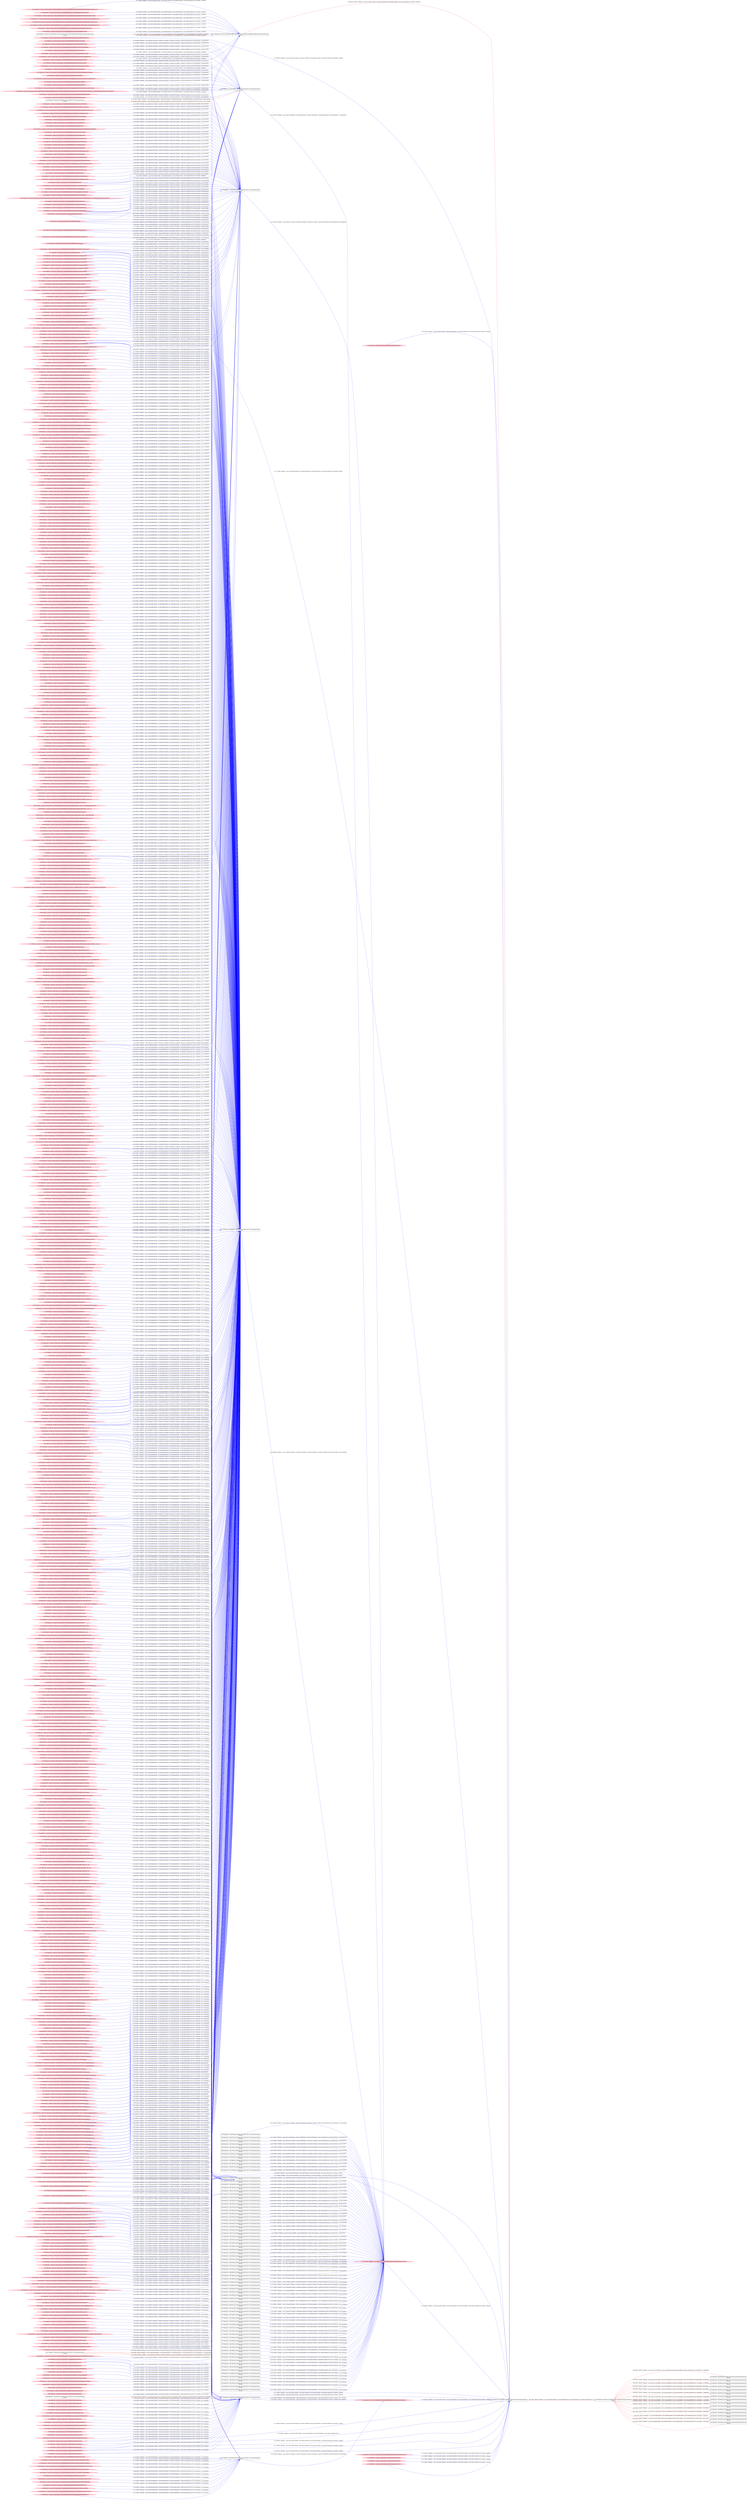 digraph  {
rankdir=LR
"10"[color=black,label="id:10 HopCount: 1 pid:6132 proc_starttime:0 cmd: owner uid:null owner group id:null,\n null null", shape=box,style=solid];
"16"[color=black,label="id:16 HopCount: 2 pid:6920 proc_starttime:0 cmd: owner uid:null owner group id:null,\n null null", shape=box,style=solid];
"10" -> "16" [id=889,__obj="PROC_CREATE"color=red,label="id:889 PROC_CREATE **NORMAL**  seqs:[1558124131654000000, 1558124131654000000] T:[1558124131654000000, 1558124131654000000] relT:[-64908000000, -64908000000]",style=solid];
"0"[color=black,label="id:0 HopCount: 2 pid:7096 proc_starttime:0 cmd: owner uid:null owner group id:null,\n null null", shape=box,style=solid];
"10" -> "0" [id=890,__obj="PROC_CREATE"color=red,label="id:890 PROC_CREATE **NORMAL**  seqs:[1558124132765000000, 1558124132765000000] T:[1558124132765000000, 1558124132765000000] relT:[-66019000000, -66019000000]",style=solid];
"1"[color=black,label="id:1 HopCount: 2 pid:6048 proc_starttime:0 cmd: owner uid:null owner group id:null,\n null null", shape=box,style=solid];
"10" -> "1" [id=891,__obj="PROC_CREATE"color=red,label="id:891 PROC_CREATE **NORMAL**  seqs:[1558124137918000000, 1558124137918000000] T:[1558124137918000000, 1558124137918000000] relT:[-71172000000, -71172000000]",style=solid];
"2"[color=black,label="id:2 HopCount: 2 pid:2328 proc_starttime:0 cmd: owner uid:null owner group id:null,\n null null", shape=box,style=solid];
"10" -> "2" [id=892,__obj="PROC_CREATE"color=red,label="id:892 PROC_CREATE **NORMAL**  seqs:[1558124135595000000, 1558124135595000000] T:[1558124135595000000, 1558124135595000000] relT:[-68849000000, -68849000000]",style=solid];
"3"[color=black,label="id:3 HopCount: 2 pid:3420 proc_starttime:0 cmd: owner uid:null owner group id:null,\n null null", shape=box,style=solid];
"10" -> "3" [id=893,__obj="PROC_CREATE"color=red,label="id:893 PROC_CREATE **NORMAL**  seqs:[1558124134787000000, 1558124134787000000] T:[1558124134787000000, 1558124134787000000] relT:[-68041000000, -68041000000]",style=solid];
"4"[color=black,label="id:4 HopCount: 2 pid:6760 proc_starttime:0 cmd: owner uid:null owner group id:null,\n null null", shape=box,style=solid];
"10" -> "4" [id=894,__obj="PROC_CREATE"color=red,label="id:894 PROC_CREATE **NORMAL**  seqs:[1558124094234000000, 1558124094234000000] T:[1558124094234000000, 1558124094234000000] relT:[-27488000000, -27488000000]",style=solid];
"5"[color=black,label="id:5 HopCount: 2 pid:7520 proc_starttime:0 cmd: owner uid:null owner group id:null,\n null null", shape=box,style=solid];
"10" -> "5" [id=895,__obj="PROC_CREATE"color=red,label="id:895 PROC_CREATE **NORMAL**  seqs:[1558124145291000000, 1558124145291000000] T:[1558124145291000000, 1558124145291000000] relT:[-78545000000, -78545000000]",style=solid];
"6"[color=black,label="id:6 HopCount: 2 pid:4936 proc_starttime:0 cmd: owner uid:null owner group id:null,\n null null", shape=box,style=solid];
"10" -> "6" [id=896,__obj="PROC_CREATE"color=red,label="id:896 PROC_CREATE **NORMAL**  seqs:[1558124141453000000, 1558124141453000000] T:[1558124141453000000, 1558124141453000000] relT:[-74707000000, -74707000000]",style=solid];
"9"[color=black,label="id:9 HopCount: 0 pid:1720 proc_starttime:0 cmd: owner uid:null owner group id:null,\n null null", shape=box,style=solid];
"9" -> "10" [id=897,__obj="PROC_CREATE"color=red,label="id:897 PROC_CREATE **NORMAL**  seqs:[1558124066746000000, 1558124066746000000] T:[1558124066746000000, 1558124066746000000] relT:[0, 0]",style=solid];
"11"[color=black,label="id:11 HopCount: 2 pid:7504 proc_starttime:0 cmd: owner uid:null owner group id:null,\n null null", shape=box,style=solid];
"10" -> "11" [id=898,__obj="PROC_CREATE"color=red,label="id:898 PROC_CREATE **NORMAL**  seqs:[1558124158629000000, 1558124158629000000] T:[1558124158629000000, 1558124158629000000] relT:[-91883000000, -91883000000]",style=solid];
"12"[color=black,label="id:12 HopCount: 2 pid:7764 proc_starttime:0 cmd: owner uid:null owner group id:null,\n null null", shape=box,style=solid];
"10" -> "12" [id=899,__obj="PROC_CREATE"color=red,label="id:899 PROC_CREATE **NORMAL**  seqs:[1558124144382000000, 1558124144382000000] T:[1558124144382000000, 1558124144382000000] relT:[-77636000000, -77636000000]",style=solid];
"13"[color=black,label="id:13 HopCount: 2 pid:4964 proc_starttime:0 cmd: owner uid:null owner group id:null,\n null null", shape=box,style=solid];
"10" -> "13" [id=900,__obj="PROC_CREATE"color=red,label="id:900 PROC_CREATE **NORMAL**  seqs:[1558124142969000000, 1558124142969000000] T:[1558124142969000000, 1558124142969000000] relT:[-76223000000, -76223000000]",style=solid];
"7"[color=black,label="id:7 HopCount: 2 pid:7088 proc_starttime:0 cmd: owner uid:null owner group id:null,\n null null", shape=box,style=solid];
"10" -> "7" [id=901,__obj="PROC_CREATE"color=red,label="id:901 PROC_CREATE **NORMAL**  seqs:[1558124111335000000, 1558124111335000000] T:[1558124111335000000, 1558124111335000000] relT:[-44589000000, -44589000000]",style=solid];
"8"[color=black,label="id:8 HopCount: 2 pid:6944 proc_starttime:0 cmd: owner uid:null owner group id:null,\n null null", shape=box,style=solid];
"10" -> "8" [id=902,__obj="PROC_CREATE"color=red,label="id:902 PROC_CREATE **NORMAL**  seqs:[1558124066981000000, 1558124066981000000] T:[1558124066981000000, 1558124066981000000] relT:[-235000000, -235000000]",style=solid];
"14"[color=black,label="id:14 HopCount: 2 pid:6168 proc_starttime:0 cmd: owner uid:null owner group id:null,\n null null", shape=box,style=solid];
"10" -> "14" [id=903,__obj="PROC_CREATE"color=red,label="id:903 PROC_CREATE **NORMAL**  seqs:[1558124133677000000, 1558124133677000000] T:[1558124133677000000, 1558124133677000000] relT:[-66931000000, -66931000000]",style=solid];
"15"[color=black,label="id:15 HopCount: 2 pid:7664 proc_starttime:0 cmd: owner uid:null owner group id:null,\n null null", shape=box,style=solid];
"10" -> "15" [id=904,__obj="PROC_CREATE"color=red,label="id:904 PROC_CREATE **NORMAL**  seqs:[1558124090093000000, 1558124090093000000] T:[1558124090093000000, 1558124090093000000] relT:[-23347000000, -23347000000]",style=solid];
"20"[color=pink,label="id:20 HopCount: -4 owner uid: owner group id: /Device/HarddiskVolume2/salt/bin/Lib/base64.pyc ", shape=oval,style=filled];
"755"[color=black,label="id:755 HopCount: -3 pid:8116 proc_starttime:0 cmd: owner uid:S-1-5-18 owner group id:null,\n null null", shape=box,style=solid];
"20" -> "755" [id=905,__obj="READ"color=blue,label="id:905 READ **NORMAL**  seqs:[1557960348895000000, 1557960348958000000] T:[1557960348895000000, 1557960348895000000] relT:[163717851000000, 163717851000000]",style=solid];
"79"[color=pink,label="id:79 HopCount: -4 owner uid: owner group id: /Device/HarddiskVolume2/Windows/System32/profapi.dll ", shape=oval,style=filled];
"806"[color=black,label="id:806 HopCount: -3 pid:2052 proc_starttime:0 cmd: owner uid:S-1-5-18 owner group id:null,\n null null", shape=box,style=solid];
"79" -> "806" [id=906,__obj="READ"color=blue,label="id:906 READ **NORMAL**  seqs:[1558094542123000000, 1558098763014000000] T:[1558094542123000000, 1558095422297000000] relT:[29524623000000, 28644449000000]",style=solid];
"21"[color=pink,label="id:21 HopCount: -4 owner uid: owner group id: /Device/HarddiskVolume2/Windows/SysWOW64/version.dll ", shape=oval,style=filled];
"21" -> "806" [id=907,__obj="READ"color=blue,label="id:907 READ **NORMAL**  seqs:[1558096271053000000, 1558096271053000000] T:[1558096271053000000, 1558096271053000000] relT:[27795693000000, 27795693000000]",style=solid];
"23"[color=pink,label="id:23 HopCount: -4 owner uid: owner group id: /Device/HarddiskVolume2/salt/bin/Lib/site-packages/tornado/curl_httpclient.pyc ", shape=oval,style=filled];
"23" -> "755" [id=908,__obj="READ"color=blue,label="id:908 READ **NORMAL**  seqs:[1557960348971000000, 1557960348971000000] T:[1557960348971000000, 1557960348971000000] relT:[163717775000000, 163717775000000]",style=solid];
"64"[color=pink,label="id:64 HopCount: -4 owner uid: owner group id: /Device/HarddiskVolume2/salt/bin/Lib/site-packages/salt/utils/async.pyc ", shape=oval,style=filled];
"64" -> "806" [id=909,__obj="READ"color=blue,label="id:909 READ **NORMAL**  seqs:[1558098762997000000, 1558098762997000000] T:[1558098762997000000, 1558098762997000000] relT:[25303749000000, 25303749000000]",style=solid];
"24"[color=pink,label="id:24 HopCount: -4 owner uid: owner group id: /Device/HarddiskVolume2/salt/bin/Lib/site-packages/asn1crypto/__init__.pyc ", shape=oval,style=filled];
"24" -> "755" [id=910,__obj="READ"color=blue,label="id:910 READ **NORMAL**  seqs:[1557960348930000000, 1557960348930000000] T:[1557960348930000000, 1557960348930000000] relT:[163717816000000, 163717816000000]",style=solid];
"183"[color=pink,label="id:183 HopCount: -4 owner uid: owner group id: /Device/HarddiskVolume2/salt/bin/Lib/site-packages/PyYAML-3.11-py2.7-win-amd64.egg/yaml/resolver.pyc ", shape=oval,style=filled];
"183" -> "806" [id=911,__obj="READ"color=blue,label="id:911 READ **NORMAL**  seqs:[1558098762993000000, 1558098762993000000] T:[1558098762993000000, 1558098762993000000] relT:[25303753000000, 25303753000000]",style=solid];
"26"[color=pink,label="id:26 HopCount: -4 owner uid: owner group id: /Device/HarddiskVolume2/salt/bin/Lib/string.pyc ", shape=oval,style=filled];
"26" -> "755" [id=912,__obj="READ"color=blue,label="id:912 READ **NORMAL**  seqs:[1557960348882000000, 1557960348951000000] T:[1557960348882000000, 1557960348951000000] relT:[163717864000000, 163717795000000]",style=solid];
"44"[color=pink,label="id:44 HopCount: -4 owner uid: owner group id: /Device/HarddiskVolume2/salt/bin/Lib/site-packages/zmq/sugar/tracker.pyc ", shape=oval,style=filled];
"44" -> "806" [id=913,__obj="READ"color=blue,label="id:913 READ **NORMAL**  seqs:[1558098762940000000, 1558098762997000000] T:[1558098762940000000, 1558098762997000000] relT:[25303806000000, 25303749000000]",style=solid];
"25"[color=pink,label="id:25 HopCount: -4 owner uid: owner group id: /Device/HarddiskVolume2/WINDOWS/system32/HOSTNAME.EXE ", shape=oval,style=filled];
"25" -> "806" [id=914,__obj="READ"color=blue,label="id:914 READ **NORMAL**  seqs:[1558098951929000000, 1558098951929000000] T:[1558098951929000000, 1558098951929000000] relT:[25114817000000, 25114817000000]",style=solid];
"294"[color=pink,label="id:294 HopCount: -4 owner uid: owner group id: /Device/HarddiskVolume2/Windows/System32/oleaut32.dll ", shape=oval,style=filled];
"294" -> "806" [id=915,__obj="READ"color=blue,label="id:915 READ **NORMAL**  seqs:[1558095422369000000, 1558098763015000000] T:[1558095422369000000, 1558098763015000000] relT:[28644377000000, 25303731000000]",style=solid];
"27"[color=pink,label="id:27 HopCount: -4 owner uid: owner group id: /Device/HarddiskVolume2/salt/bin/Lib/site-packages/win32/win32net.pyd ", shape=oval,style=filled];
"27" -> "755" [id=916,__obj="READ"color=blue,label="id:916 READ **NORMAL**  seqs:[1557960348989000000, 1557960348989000000] T:[1557960348989000000, 1557960348989000000] relT:[163717757000000, 163717757000000]",style=solid];
"29"[color=pink,label="id:29 HopCount: -4 owner uid: owner group id: /Device/HarddiskVolume2/salt/bin/Lib/site-packages/salt/utils/locales.pyc ", shape=oval,style=filled];
"29" -> "755" [id=917,__obj="READ"color=blue,label="id:917 READ **NORMAL**  seqs:[1557960348962000000, 1557960348962000000] T:[1557960348962000000, 1557960348962000000] relT:[163717784000000, 163717784000000]",style=solid];
"65"[color=pink,label="id:65 HopCount: -4 owner uid: owner group id: /Device/HarddiskVolume2/salt/bin/Lib/site-packages/pywin32_system32/pywintypes27.dll ", shape=oval,style=filled];
"65" -> "806" [id=918,__obj="READ"color=blue,label="id:918 READ **NORMAL**  seqs:[1558098763015000000, 1558098763015000000] T:[1558098763015000000, 1558098763015000000] relT:[25303731000000, 25303731000000]",style=solid];
"28"[color=pink,label="id:28 HopCount: -4 owner uid: owner group id: /Device/HarddiskVolume2/salt/bin/Lib/site-packages/Crypto/Util/_counter.pyd ", shape=oval,style=filled];
"28" -> "806" [id=919,__obj="READ"color=blue,label="id:919 READ **NORMAL**  seqs:[1558098763015000000, 1558098763015000000] T:[1558098763015000000, 1558098763015000000] relT:[25303731000000, 25303731000000]",style=solid];
"31"[color=pink,label="id:31 HopCount: -4 owner uid: owner group id: /Device/HarddiskVolume2/salt/bin/Lib/site-packages/salt/utils/rsax931.pyc ", shape=oval,style=filled];
"31" -> "755" [id=920,__obj="READ"color=blue,label="id:920 READ **NORMAL**  seqs:[1557960348909000000, 1557960348965000000] T:[1557960348909000000, 1557960348909000000] relT:[163717837000000, 163717837000000]",style=solid];
"139"[color=pink,label="id:139 HopCount: -4 owner uid: owner group id: /Device/HarddiskVolume2/salt/bin/Lib/site-packages/requests/packages/urllib3/util/selectors.pyc ", shape=oval,style=filled];
"139" -> "806" [id=921,__obj="READ"color=blue,label="id:921 READ **NORMAL**  seqs:[1558098763002000000, 1558098763002000000] T:[1558098763002000000, 1558098763002000000] relT:[25303744000000, 25303744000000]",style=solid];
"30"[color=pink,label="id:30 HopCount: -4 owner uid: owner group id: /Device/HarddiskVolume2/Windows/Fonts/trebucbd.ttf ", shape=oval,style=filled];
"30" -> "806" [id=922,__obj="READ"color=blue,label="id:922 READ **NORMAL**  seqs:[1558096271038000000, 1558096271038000000] T:[1558096271038000000, 1558096271038000000] relT:[27795708000000, 27795708000000]",style=solid];
"32"[color=pink,label="id:32 HopCount: -4 owner uid: owner group id: /Device/HarddiskVolume2/salt/bin/Lib/site-packages/msgpack/_version.pyc ", shape=oval,style=filled];
"32" -> "755" [id=923,__obj="READ"color=blue,label="id:923 READ **NORMAL**  seqs:[1557960348909000000, 1557960348909000000] T:[1557960348909000000, 1557960348909000000] relT:[163717837000000, 163717837000000]",style=solid];
"34"[color=pink,label="id:34 HopCount: -4 owner uid: owner group id: /Device/HarddiskVolume2/salt/bin/Lib/site-packages/Crypto/Random/__init__.pyc ", shape=oval,style=filled];
"34" -> "755" [id=924,__obj="READ"color=blue,label="id:924 READ **NORMAL**  seqs:[1557960348952000000, 1557960348952000000] T:[1557960348952000000, 1557960348952000000] relT:[163717794000000, 163717794000000]",style=solid];
"695"[color=pink,label="id:695 HopCount: -4 owner uid: owner group id: /Device/HarddiskVolume2/salt/bin/Lib/site-packages/asn1crypto/_teletex_codec.pyc ", shape=oval,style=filled];
"695" -> "806" [id=925,__obj="READ"color=blue,label="id:925 READ **NORMAL**  seqs:[1558098762961000000, 1558098763004000000] T:[1558098762961000000, 1558098762961000000] relT:[25303785000000, 25303785000000]",style=solid];
"33"[color=pink,label="id:33 HopCount: -4 owner uid: owner group id: /Device/HarddiskVolume2/Windows/SysWOW64/sspicli.dll ", shape=oval,style=filled];
"33" -> "806" [id=926,__obj="READ"color=blue,label="id:926 READ **NORMAL**  seqs:[1558096271053000000, 1558096271053000000] T:[1558096271053000000, 1558096271053000000] relT:[27795693000000, 27795693000000]",style=solid];
"36"[color=pink,label="id:36 HopCount: -4 owner uid: owner group id: /Device/HarddiskVolume2/salt/bin/Lib/site-packages/cryptography/utils.pyc ", shape=oval,style=filled];
"36" -> "755" [id=927,__obj="READ"color=blue,label="id:927 READ **NORMAL**  seqs:[1557960348973000000, 1557960348973000000] T:[1557960348973000000, 1557960348973000000] relT:[163717773000000, 163717773000000]",style=solid];
"35"[color=pink,label="id:35 HopCount: -4 owner uid: owner group id: /Device/HarddiskVolume2/salt/bin/Lib/site-packages/gitdb/db/base.py ", shape=oval,style=filled];
"35" -> "806" [id=928,__obj="READ"color=blue,label="id:928 READ **NORMAL**  seqs:[1558096271053000000, 1558096271053000000] T:[1558096271053000000, 1558096271053000000] relT:[27795693000000, 27795693000000]",style=solid];
"162"[color=pink,label="id:162 HopCount: -4 owner uid: owner group id: /Device/HarddiskVolume2/salt/bin/Lib/site-packages/PyYAML-3.11-py2.7-win-amd64.egg/yaml/cyaml.pyc ", shape=oval,style=filled];
"162" -> "806" [id=929,__obj="READ"color=blue,label="id:929 READ **NORMAL**  seqs:[1558098762923000000, 1558098762923000000] T:[1558098762923000000, 1558098762923000000] relT:[25303823000000, 25303823000000]",style=solid];
"37"[color=pink,label="id:37 HopCount: -4 owner uid: owner group id: /Device/HarddiskVolume2/salt/bin/Lib/site-packages/cryptography/hazmat/primitives/ciphers/base.pyc ", shape=oval,style=filled];
"37" -> "755" [id=930,__obj="READ"color=blue,label="id:930 READ **NORMAL**  seqs:[1557960348975000000, 1557960348975000000] T:[1557960348975000000, 1557960348975000000] relT:[163717771000000, 163717771000000]",style=solid];
"38"[color=pink,label="id:38 HopCount: -4 owner uid: owner group id: /Device/HarddiskVolume2/salt/bin/Lib/site-packages/cryptography/hazmat/bindings/_openssl.pyd ", shape=oval,style=filled];
"38" -> "755" [id=931,__obj="READ"color=blue,label="id:931 READ **NORMAL**  seqs:[1557960348991000000, 1557960348991000000] T:[1557960348991000000, 1557960348991000000] relT:[163717755000000, 163717755000000]",style=solid];
"103"[color=pink,label="id:103 HopCount: -4 owner uid: owner group id: /Device/HarddiskVolume2/salt/bin/Lib/site-packages/salt/transport/ipc.pyc ", shape=oval,style=filled];
"103" -> "806" [id=932,__obj="READ"color=blue,label="id:932 READ **NORMAL**  seqs:[1558098762943000000, 1558098762998000000] T:[1558098762943000000, 1558098762943000000] relT:[25303803000000, 25303803000000]",style=solid];
"545"[color=pink,label="id:545 HopCount: -4 owner uid: owner group id: /Device/HarddiskVolume2/salt/bin/Lib/site-packages/jinja2/ext.pyc ", shape=oval,style=filled];
"545" -> "806" [id=933,__obj="READ"color=blue,label="id:933 READ **NORMAL**  seqs:[1558098763001000000, 1558098763001000000] T:[1558098763001000000, 1558098763001000000] relT:[25303745000000, 25303745000000]",style=solid];
"872"[color=pink,label="id:872 HopCount: -4 owner uid: owner group id: /Device/HarddiskVolume2/salt/bin/Lib/site-packages/salt/_syspaths.pyc ", shape=oval,style=filled];
"872" -> "755" [id=934,__obj="READ"color=blue,label="id:934 READ **NORMAL**  seqs:[1557960348961000000, 1557960348961000000] T:[1557960348961000000, 1557960348961000000] relT:[163717785000000, 163717785000000]",style=solid];
"871"[color=pink,label="id:871 HopCount: -4 owner uid: owner group id: /Device/HarddiskVolume2/Windows/System32/smartscreenps.dll ", shape=oval,style=filled];
"871" -> "806" [id=935,__obj="READ"color=blue,label="id:935 READ **NORMAL**  seqs:[1558096270761000000, 1558096270761000000] T:[1558096270761000000, 1558096270761000000] relT:[27795985000000, 27795985000000]",style=solid];
"873"[color=pink,label="id:873 HopCount: -4 owner uid: owner group id: /Device/HarddiskVolume2/WINDOWS/System32/DriverStore/FileRepository/prnms003.inf_x86_5b0184fdd4027e3f/prnms003.inf ", shape=oval,style=filled];
"873" -> "806" [id=936,__obj="READ"color=blue,label="id:936 READ **NORMAL**  seqs:[1558096271058000000, 1558096271058000000] T:[1558096271058000000, 1558096271058000000] relT:[27795688000000, 27795688000000]",style=solid];
"40"[color=pink,label="id:40 HopCount: -4 owner uid: owner group id: /Device/HarddiskVolume2/WINDOWS/WinSxS/amd64_microsoft.vc90.crt_1fc8b3b9a1e18e3b_9.0.30729.9317_none_08e0939fa840d57b/MSVCP90.dll ", shape=oval,style=filled];
"40" -> "755" [id=937,__obj="READ"color=blue,label="id:937 READ **NORMAL**  seqs:[1557960348906000000, 1557960348990000000] T:[1557960348906000000, 1557960348990000000] relT:[163717840000000, 163717756000000]",style=solid];
"311"[color=pink,label="id:311 HopCount: -4 owner uid: owner group id: /Device/HarddiskVolume2/Windows/System32/msvcrt.dll ", shape=oval,style=filled];
"311" -> "806" [id=938,__obj="READ"color=blue,label="id:938 READ **NORMAL**  seqs:[1558094542136000000, 1558098763013000000] T:[1558095422295000000, 1558096927154000000] relT:[28644451000000, 27139592000000]",style=solid];
"67"[color=pink,label="id:67 HopCount: -4 owner uid: owner group id: /Device/HarddiskVolume2/salt/bin/Lib/site-packages/salt/utils/immutabletypes.pyc ", shape=oval,style=filled];
"67" -> "806" [id=939,__obj="READ"color=blue,label="id:939 READ **NORMAL**  seqs:[1558098762942000000, 1558098762942000000] T:[1558098762942000000, 1558098762942000000] relT:[25303804000000, 25303804000000]",style=solid];
"22"[color=pink,label="id:22 HopCount: -4 owner uid: owner group id: /Device/HarddiskVolume2/Windows/System32/pnrpnsp.dll ", shape=oval,style=filled];
"22" -> "806" [id=940,__obj="READ"color=blue,label="id:940 READ **NORMAL**  seqs:[1558098951929000000, 1558098951929000000] T:[1558098951929000000, 1558098951929000000] relT:[25114817000000, 25114817000000]",style=solid];
"42"[color=pink,label="id:42 HopCount: -4 owner uid: owner group id: /Device/HarddiskVolume2/Windows/Temp/gen_py/2.7/dicts.dat ", shape=oval,style=filled];
"42" -> "755" [id=941,__obj="READ"color=blue,label="id:941 READ **NORMAL**  seqs:[1557960348899000000, 1557960348960000000] T:[1557960348899000000, 1557960348899000000] relT:[163717847000000, 163717847000000]",style=solid];
"43"[color=pink,label="id:43 HopCount: -4 owner uid: owner group id: /Device/HarddiskVolume2/Users/admin/AppData/Roaming/Thunderbird/Profiles/oyserrk8.default/pkcs11.txt ", shape=oval,style=filled];
"43" -> "806" [id=942,__obj="READ"color=blue,label="id:942 READ **NORMAL**  seqs:[1558096271036000000, 1558096271036000000] T:[1558096271036000000, 1558096271036000000] relT:[27795710000000, 27795710000000]",style=solid];
"44" -> "755" [id=943,__obj="READ"color=blue,label="id:943 READ **NORMAL**  seqs:[1557960348964000000, 1557960348964000000] T:[1557960348964000000, 1557960348964000000] relT:[163717782000000, 163717782000000]",style=solid];
"47"[color=pink,label="id:47 HopCount: -4 owner uid: owner group id: /Device/HarddiskVolume2/WINDOWS/system32/wbem/wbemprox.dll ", shape=oval,style=filled];
"47" -> "806" [id=944,__obj="READ"color=blue,label="id:944 READ **NORMAL**  seqs:[1558098763017000000, 1558098763017000000] T:[1558098763017000000, 1558098763017000000] relT:[25303729000000, 25303729000000]",style=solid];
"48"[color=pink,label="id:48 HopCount: -4 owner uid: owner group id: /Device/HarddiskVolume2/salt/bin/Lib/email/quoprimime.pyc ", shape=oval,style=filled];
"48" -> "755" [id=945,__obj="READ"color=blue,label="id:945 READ **NORMAL**  seqs:[1557960348967000000, 1557960348967000000] T:[1557960348967000000, 1557960348967000000] relT:[163717779000000, 163717779000000]",style=solid];
"49"[color=pink,label="id:49 HopCount: -4 owner uid: owner group id: /Device/HarddiskVolume2/salt/bin/Lib/site-packages/win32com/client/gencache.pyc ", shape=oval,style=filled];
"49" -> "755" [id=946,__obj="READ"color=blue,label="id:946 READ **NORMAL**  seqs:[1557960348899000000, 1557960348960000000] T:[1557960348899000000, 1557960348899000000] relT:[163717847000000, 163717847000000]",style=solid];
"120"[color=pink,label="id:120 HopCount: -4 owner uid: owner group id: /Device/HarddiskVolume2/salt/bin/Lib/site-packages/salt/utils/files.pyc ", shape=oval,style=filled];
"120" -> "806" [id=947,__obj="READ"color=blue,label="id:947 READ **NORMAL**  seqs:[1558098762944000000, 1558098762944000000] T:[1558098762944000000, 1558098762944000000] relT:[25303802000000, 25303802000000]",style=solid];
"50"[color=pink,label="id:50 HopCount: -4 owner uid: owner group id: /Device/HarddiskVolume2/salt/bin/DLLs/select.pyd ", shape=oval,style=filled];
"50" -> "806" [id=948,__obj="READ"color=blue,label="id:948 READ **NORMAL**  seqs:[1558098762927000000, 1558098763017000000] T:[1558098762927000000, 1558098763017000000] relT:[25303819000000, 25303729000000]",style=solid];
"52"[color=pink,label="id:52 HopCount: -4 owner uid: owner group id: /Device/HarddiskVolume2/salt/bin/Lib/site-packages/requests/structures.pyc ", shape=oval,style=filled];
"52" -> "755" [id=949,__obj="READ"color=blue,label="id:949 READ **NORMAL**  seqs:[1557960348937000000, 1557960348937000000] T:[1557960348937000000, 1557960348937000000] relT:[163717809000000, 163717809000000]",style=solid];
"98"[color=pink,label="id:98 HopCount: -4 owner uid: owner group id: /Device/HarddiskVolume2/salt/bin/lib/site-packages/salt/scripts.pyc ", shape=oval,style=filled];
"98" -> "806" [id=950,__obj="READ"color=blue,label="id:950 READ **NORMAL**  seqs:[1558098762910000000, 1558098762990000000] T:[1558098762910000000, 1558098762910000000] relT:[25303836000000, 25303836000000]",style=solid];
"341"[color=pink,label="id:341 HopCount: -4 owner uid: owner group id: /Device/HarddiskVolume2/Windows/System32/vcruntime140.dll ", shape=oval,style=filled];
"341" -> "806" [id=951,__obj="READ"color=blue,label="id:951 READ **NORMAL**  seqs:[1558094542136000000, 1558094542136000000] T:[1558094542136000000, 1558094542136000000] relT:[29524610000000, 29524610000000]",style=solid];
"54"[color=pink,label="id:54 HopCount: -4 owner uid: owner group id: /Device/HarddiskVolume2/salt/bin/Lib/site-packages/Crypto/PublicKey/RSA.pyc ", shape=oval,style=filled];
"54" -> "755" [id=952,__obj="READ"color=blue,label="id:952 READ **NORMAL**  seqs:[1557960348962000000, 1557960348962000000] T:[1557960348962000000, 1557960348962000000] relT:[163717784000000, 163717784000000]",style=solid];
"53"[color=pink,label="id:53 HopCount: -4 owner uid: owner group id: /Device/HarddiskVolume2/Users/admin/AppData/Local/Packages/Microsoft.Windows.Photos_8wekyb3d8bbwe/Settings/settings.dat.LOG1 ", shape=oval,style=filled];
"53" -> "806" [id=953,__obj="READ"color=blue,label="id:953 READ **NORMAL**  seqs:[1558096970511000000, 1558096970685000000] T:[1558096970511000000, 1558096970685000000] relT:[27096235000000, 27096061000000]",style=solid];
"55"[color=pink,label="id:55 HopCount: -4 owner uid: owner group id: /Device/HarddiskVolume2/Windows/SysWOW64/dxgi.dll ", shape=oval,style=filled];
"55" -> "806" [id=954,__obj="READ"color=blue,label="id:954 READ **NORMAL**  seqs:[1558096271059000000, 1558096271059000000] T:[1558096271059000000, 1558096271059000000] relT:[27795687000000, 27795687000000]",style=solid];
"56"[color=pink,label="id:56 HopCount: -4 owner uid: owner group id: /Device/HarddiskVolume2/Windows/SysWOW64/profapi.dll ", shape=oval,style=filled];
"56" -> "806" [id=955,__obj="READ"color=blue,label="id:955 READ **NORMAL**  seqs:[1558096271056000000, 1558096271056000000] T:[1558096271056000000, 1558096271056000000] relT:[27795690000000, 27795690000000]",style=solid];
"51"[color=black,label="id:51 HopCount: -2 pid:7912 proc_starttime:0 cmd: owner uid:S-1-5-21-231540947-922634896-4161786520-1004 owner group id:null,\n null null", shape=box,style=solid];
"51" -> "9" [id=956,__obj="PROC_CREATE"color=red,label="id:956 PROC_CREATE **NORMAL**  seqs:[1558124066718000000, 1558124066718000000] T:[1558124066718000000, 1558124066718000000] relT:[28000000, 28000000]",style=solid];
"58"[color=pink,label="id:58 HopCount: -4 owner uid: owner group id: /Device/HarddiskVolume2/salt/bin/Lib/site-packages/Crypto/Random/Fortuna/SHAd256.pyc ", shape=oval,style=filled];
"58" -> "755" [id=957,__obj="READ"color=blue,label="id:957 READ **NORMAL**  seqs:[1557960348884000000, 1557960348952000000] T:[1557960348884000000, 1557960348884000000] relT:[163717862000000, 163717862000000]",style=solid];
"59"[color=pink,label="id:59 HopCount: -4 owner uid: owner group id: /Device/HarddiskVolume2/salt/bin/Lib/site-packages/requests/compat.pyc ", shape=oval,style=filled];
"59" -> "755" [id=958,__obj="READ"color=blue,label="id:958 READ **NORMAL**  seqs:[1557960348976000000, 1557960348976000000] T:[1557960348976000000, 1557960348976000000] relT:[163717770000000, 163717770000000]",style=solid];
"471"[color=pink,label="id:471 HopCount: -4 owner uid: owner group id: /Device/HarddiskVolume2/salt/bin/Lib/site-packages/asn1crypto/_errors.pyc ", shape=oval,style=filled];
"471" -> "806" [id=959,__obj="READ"color=blue,label="id:959 READ **NORMAL**  seqs:[1558098762960000000, 1558098763004000000] T:[1558098762960000000, 1558098762960000000] relT:[25303786000000, 25303786000000]",style=solid];
"60"[color=pink,label="id:60 HopCount: -4 owner uid: owner group id: /Device/HarddiskVolume2/Program Files/mozilla/firefox/nss3.dll ", shape=oval,style=filled];
"60" -> "806" [id=960,__obj="READ"color=blue,label="id:960 READ **NORMAL**  seqs:[1558094542139000000, 1558094542139000000] T:[1558094542139000000, 1558094542139000000] relT:[29524607000000, 29524607000000]",style=solid];
"595"[color=pink,label="id:595 HopCount: -4 owner uid: owner group id: /Device/HarddiskVolume2/salt/bin/Lib/site-packages/cryptography/hazmat/primitives/asymmetric/dh.pyc ", shape=oval,style=filled];
"595" -> "806" [id=961,__obj="READ"color=blue,label="id:961 READ **NORMAL**  seqs:[1558098763005000000, 1558098763005000000] T:[1558098763005000000, 1558098763005000000] relT:[25303741000000, 25303741000000]",style=solid];
"62"[color=pink,label="id:62 HopCount: -4 owner uid: owner group id: /Device/HarddiskVolume2/salt/bin/Lib/site-packages/salt/utils/zeromq.pyc ", shape=oval,style=filled];
"62" -> "755" [id=962,__obj="READ"color=blue,label="id:962 READ **NORMAL**  seqs:[1557960348966000000, 1557960348966000000] T:[1557960348966000000, 1557960348966000000] relT:[163717780000000, 163717780000000]",style=solid];
"57"[color=pink,label="id:57 HopCount: -2 owner uid: owner group id: /Windows/System32/sechost.dll ", shape=oval,style=filled];
"57" -> "9" [id=963,__obj="READ"color=blue,label="id:963 READ **NORMAL**  seqs:[1558124066736000000, 1558124066736000000] T:[1558124066736000000, 1558124066736000000] relT:[10000000, 10000000]",style=solid];
"763"[color=pink,label="id:763 HopCount: -4 owner uid: owner group id: /Device/HarddiskVolume2/ProgramData ", shape=oval,style=filled];
"763" -> "806" [id=964,__obj="READ"color=blue,label="id:964 READ **NORMAL**  seqs:[1558096964653000000, 1558096964653000000] T:[1558096964653000000, 1558096964653000000] relT:[27102093000000, 27102093000000]",style=solid];
"450"[color=pink,label="id:450 HopCount: -4 owner uid: owner group id: /Device/HarddiskVolume2/salt/bin/Lib/site-packages/requests/packages/urllib3/util/response.pyc ", shape=oval,style=filled];
"450" -> "806" [id=965,__obj="READ"color=blue,label="id:965 READ **NORMAL**  seqs:[1558098763002000000, 1558098763002000000] T:[1558098763002000000, 1558098763002000000] relT:[25303744000000, 25303744000000]",style=solid];
"17"[color=pink,label="id:17 HopCount: -4 owner uid: owner group id: /Device/HarddiskVolume2/salt/bin/Lib/site-packages/salt/utils/aggregation.pyc ", shape=oval,style=filled];
"17" -> "755" [id=966,__obj="READ"color=blue,label="id:966 READ **NORMAL**  seqs:[1557960348954000000, 1557960348954000000] T:[1557960348954000000, 1557960348954000000] relT:[163717792000000, 163717792000000]",style=solid];
"39"[color=pink,label="id:39 HopCount: -4 owner uid: owner group id: /Device/HarddiskVolume2/Windows/System32/wininet.dll ", shape=oval,style=filled];
"39" -> "806" [id=967,__obj="READ"color=blue,label="id:967 READ **NORMAL**  seqs:[1558095422298000000, 1558095422369000000] T:[1558095422298000000, 1558095422298000000] relT:[28644448000000, 28644448000000]",style=solid];
"18"[color=pink,label="id:18 HopCount: -4 owner uid: owner group id: /Device/HarddiskVolume2/salt/bin/Lib/site-packages/zmq/libzmq.pyd ", shape=oval,style=filled];
"18" -> "806" [id=968,__obj="READ"color=blue,label="id:968 READ **NORMAL**  seqs:[1558098763018000000, 1558098763018000000] T:[1558098763018000000, 1558098763018000000] relT:[25303728000000, 25303728000000]",style=solid];
"19"[color=pink,label="id:19 HopCount: -4 owner uid: owner group id: /Device/HarddiskVolume2/Windows/SysWOW64/bcrypt.dll ", shape=oval,style=filled];
"19" -> "806" [id=969,__obj="READ"color=blue,label="id:969 READ **NORMAL**  seqs:[1558096271035000000, 1558096271035000000] T:[1558096271035000000, 1558096271035000000] relT:[27795711000000, 27795711000000]",style=solid];
"61"[color=pink,label="id:61 HopCount: -2 owner uid: owner group id: /Windows/System32/dbgstat.dll ", shape=oval,style=filled];
"61" -> "9" [id=970,__obj="READ"color=blue,label="id:970 READ **NORMAL**  seqs:[1558124066734000000, 1558124066734000000] T:[1558124066734000000, 1558124066734000000] relT:[12000000, 12000000]",style=solid];
"657"[color=pink,label="id:657 HopCount: -4 owner uid: owner group id: /Device/HarddiskVolume2/salt/bin/lib/__future__.pyc ", shape=oval,style=filled];
"657" -> "755" [id=971,__obj="READ"color=blue,label="id:971 READ **NORMAL**  seqs:[1557960348879000000, 1557960348949000000] T:[1557960348879000000, 1557960348879000000] relT:[163717867000000, 163717867000000]",style=solid];
"64" -> "755" [id=972,__obj="READ"color=blue,label="id:972 READ **NORMAL**  seqs:[1557960348905000000, 1557960348963000000] T:[1557960348905000000, 1557960348963000000] relT:[163717841000000, 163717783000000]",style=solid];
"65" -> "755" [id=973,__obj="READ"color=blue,label="id:973 READ **NORMAL**  seqs:[1557960348989000000, 1557960348989000000] T:[1557960348989000000, 1557960348989000000] relT:[163717757000000, 163717757000000]",style=solid];
"114"[color=pink,label="id:114 HopCount: -4 owner uid: owner group id: /Device/HarddiskVolume2/salt/bin/Lib/site-packages/requests/packages/urllib3/util/wait.pyc ", shape=oval,style=filled];
"114" -> "806" [id=974,__obj="READ"color=blue,label="id:974 READ **NORMAL**  seqs:[1558098762955000000, 1558098762955000000] T:[1558098762955000000, 1558098762955000000] relT:[25303791000000, 25303791000000]",style=solid];
"66"[color=pink,label="id:66 HopCount: -4 owner uid: owner group id: /Device/HarddiskVolume2/salt/bin/Lib/site-packages/salt/utils/jinja.pyc ", shape=oval,style=filled];
"66" -> "755" [id=975,__obj="READ"color=blue,label="id:975 READ **NORMAL**  seqs:[1557960348938000000, 1557960348976000000] T:[1557960348938000000, 1557960348938000000] relT:[163717808000000, 163717808000000]",style=solid];
"46"[color=pink,label="id:46 HopCount: -4 owner uid: owner group id: /Device/HarddiskVolume2/salt/bin/Lib/site-packages/tornado/concurrent.pyc ", shape=oval,style=filled];
"46" -> "755" [id=976,__obj="READ"color=blue,label="id:976 READ **NORMAL**  seqs:[1557960348957000000, 1557960348957000000] T:[1557960348957000000, 1557960348957000000] relT:[163717789000000, 163717789000000]",style=solid];
"45"[color=pink,label="id:45 HopCount: -4 owner uid: owner group id: /Device/HarddiskVolume2/salt/bin/DLLs/pyexpat.pyd ", shape=oval,style=filled];
"45" -> "806" [id=977,__obj="READ"color=blue,label="id:977 READ **NORMAL**  seqs:[1558098763018000000, 1558098763018000000] T:[1558098763018000000, 1558098763018000000] relT:[25303728000000, 25303728000000]",style=solid];
"67" -> "755" [id=978,__obj="READ"color=blue,label="id:978 READ **NORMAL**  seqs:[1557960348910000000, 1557960348965000000] T:[1557960348910000000, 1557960348965000000] relT:[163717836000000, 163717781000000]",style=solid];
"606"[color=pink,label="id:606 HopCount: -4 owner uid: owner group id: /Device/HarddiskVolume2/salt/bin/Lib/site-packages/requests/_internal_utils.pyc ", shape=oval,style=filled];
"606" -> "755" [id=979,__obj="READ"color=blue,label="id:979 READ **NORMAL**  seqs:[1557960348937000000, 1557960348937000000] T:[1557960348937000000, 1557960348937000000] relT:[163717809000000, 163717809000000]",style=solid];
"70"[color=pink,label="id:70 HopCount: -4 owner uid: owner group id: /Device/HarddiskVolume2/salt/bin/Lib/site-packages/salt/syspaths.pyc ", shape=oval,style=filled];
"70" -> "755" [id=980,__obj="READ"color=blue,label="id:980 READ **NORMAL**  seqs:[1557960348901000000, 1557960348961000000] T:[1557960348901000000, 1557960348961000000] relT:[163717845000000, 163717785000000]",style=solid];
"246"[color=pink,label="id:246 HopCount: -4 owner uid: owner group id: /Device/HarddiskVolume2/salt/bin/Lib/site-packages/zmq/backend/cython/utils.pyd ", shape=oval,style=filled];
"246" -> "806" [id=981,__obj="READ"color=blue,label="id:981 READ **NORMAL**  seqs:[1558098762939000000, 1558098763018000000] T:[1558098762939000000, 1558098763018000000] relT:[25303807000000, 25303728000000]",style=solid];
"71"[color=pink,label="id:71 HopCount: -4 owner uid: owner group id: /Device/HarddiskVolume2/salt/bin/Lib/site-packages/pkg_resources/__init__.pyc ", shape=oval,style=filled];
"71" -> "755" [id=982,__obj="READ"color=blue,label="id:982 READ **NORMAL**  seqs:[1557960348966000000, 1557960348966000000] T:[1557960348966000000, 1557960348966000000] relT:[163717780000000, 163717780000000]",style=solid];
"72"[color=pink,label="id:72 HopCount: -4 owner uid: owner group id: /Device/HarddiskVolume2/salt/bin/Lib/site-packages/cryptography/hazmat/primitives/hashes.pyc ", shape=oval,style=filled];
"72" -> "755" [id=983,__obj="READ"color=blue,label="id:983 READ **NORMAL**  seqs:[1557960348934000000, 1557960348934000000] T:[1557960348934000000, 1557960348934000000] relT:[163717812000000, 163717812000000]",style=solid];
"74"[color=pink,label="id:74 HopCount: -4 owner uid: owner group id: /Device/HarddiskVolume2/salt/bin/Lib/email/parser.pyc ", shape=oval,style=filled];
"74" -> "755" [id=984,__obj="READ"color=blue,label="id:984 READ **NORMAL**  seqs:[1557960348913000000, 1557960348967000000] T:[1557960348913000000, 1557960348967000000] relT:[163717833000000, 163717779000000]",style=solid];
"73"[color=pink,label="id:73 HopCount: -4 owner uid: owner group id: /Device/HarddiskVolume2/salt/bin/Lib/site-packages/requests/packages/urllib3/packages/ssl_match_hostname/__init__.pyc ", shape=oval,style=filled];
"73" -> "755" [id=985,__obj="READ"color=blue,label="id:985 READ **NORMAL**  seqs:[1557960348922000000, 1557960348972000000] T:[1557960348922000000, 1557960348922000000] relT:[163717824000000, 163717824000000]",style=solid];
"75"[color=pink,label="id:75 HopCount: -4 owner uid: owner group id: /Device/HarddiskVolume2/salt/bin/Lib/cgi.pyc ", shape=oval,style=filled];
"75" -> "755" [id=986,__obj="READ"color=blue,label="id:986 READ **NORMAL**  seqs:[1557960348920000000, 1557960348971000000] T:[1557960348920000000, 1557960348971000000] relT:[163717826000000, 163717775000000]",style=solid];
"76"[color=pink,label="id:76 HopCount: -4 owner uid: owner group id: /Device/HarddiskVolume2/salt/bin/Lib/site-packages/salt/utils/event.pyc ", shape=oval,style=filled];
"76" -> "755" [id=987,__obj="READ"color=blue,label="id:987 READ **NORMAL**  seqs:[1557960348910000000, 1557960348965000000] T:[1557960348910000000, 1557960348910000000] relT:[163717836000000, 163717836000000]",style=solid];
"77"[color=pink,label="id:77 HopCount: -4 owner uid: owner group id: /Device/HarddiskVolume2/salt/bin/Lib/site-packages/requests/packages/urllib3/filepost.pyc ", shape=oval,style=filled];
"77" -> "755" [id=988,__obj="READ"color=blue,label="id:988 READ **NORMAL**  seqs:[1557960348924000000, 1557960348924000000] T:[1557960348924000000, 1557960348924000000] relT:[163717822000000, 163717822000000]",style=solid];
"78"[color=pink,label="id:78 HopCount: -4 owner uid: owner group id: /Device/HarddiskVolume2/salt/bin/Lib/site-packages/packaging/requirements.pyc ", shape=oval,style=filled];
"78" -> "755" [id=989,__obj="READ"color=blue,label="id:989 READ **NORMAL**  seqs:[1557960348968000000, 1557960348968000000] T:[1557960348968000000, 1557960348968000000] relT:[163717778000000, 163717778000000]",style=solid];
"79" -> "755" [id=990,__obj="READ"color=blue,label="id:990 READ **NORMAL**  seqs:[1557960348873000000, 1557960348873000000] T:[1557960348873000000, 1557960348873000000] relT:[163717873000000, 163717873000000]",style=solid];
"41"[color=pink,label="id:41 HopCount: -4 owner uid: owner group id: /Device/HarddiskVolume2/salt/bin/Lib/site-packages/backports.ssl_match_hostname-3.5.0.1-py2.7.egg-info/PKG-INFO ", shape=oval,style=filled];
"41" -> "755" [id=991,__obj="READ"color=blue,label="id:991 READ **NORMAL**  seqs:[1557960348916000000, 1557960348969000000] T:[1557960348916000000, 1557960348969000000] relT:[163717830000000, 163717777000000]",style=solid];
"68"[color=pink,label="id:68 HopCount: -4 owner uid: owner group id: /Device/HarddiskVolume2/salt/bin/Lib/site-packages/Crypto/Random/Fortuna/__init__.pyc ", shape=oval,style=filled];
"68" -> "755" [id=992,__obj="READ"color=blue,label="id:992 READ **NORMAL**  seqs:[1557960348952000000, 1557960348952000000] T:[1557960348952000000, 1557960348952000000] relT:[163717794000000, 163717794000000]",style=solid];
"80"[color=pink,label="id:80 HopCount: -4 owner uid: owner group id: /Device/HarddiskVolume2/salt/bin/Lib/site-packages/cryptography-1.8.1.dist-info/entry_points.txt ", shape=oval,style=filled];
"80" -> "755" [id=993,__obj="READ"color=blue,label="id:993 READ **NORMAL**  seqs:[1557960348941000000, 1557960348978000000] T:[1557960348941000000, 1557960348941000000] relT:[163717805000000, 163717805000000]",style=solid];
"81"[color=pink,label="id:81 HopCount: -4 owner uid: owner group id: /Device/HarddiskVolume2/Windows/System32/rmclient.dll ", shape=oval,style=filled];
"81" -> "755" [id=994,__obj="READ"color=blue,label="id:994 READ **NORMAL**  seqs:[1557959926295000000, 1557959926295000000] T:[1557959926295000000, 1557959926295000000] relT:[164140451000000, 164140451000000]",style=solid];
"82"[color=pink,label="id:82 HopCount: -4 owner uid: owner group id: /Device/HarddiskVolume2/Windows/System32/cryptsp.dll ", shape=oval,style=filled];
"82" -> "755" [id=995,__obj="READ"color=blue,label="id:995 READ **NORMAL**  seqs:[1557960348877000000, 1557960348877000000] T:[1557960348877000000, 1557960348877000000] relT:[163717869000000, 163717869000000]",style=solid];
"83"[color=pink,label="id:83 HopCount: -4 owner uid: owner group id: /Device/HarddiskVolume2/Windows/System32/wintrust.dll ", shape=oval,style=filled];
"83" -> "755" [id=996,__obj="READ"color=blue,label="id:996 READ **NORMAL**  seqs:[1557959926294000000, 1557959926294000000] T:[1557959926294000000, 1557959926294000000] relT:[164140452000000, 164140452000000]",style=solid];
"294" -> "755" [id=997,__obj="READ"color=blue,label="id:997 READ **NORMAL**  seqs:[1557959926294000000, 1557960348989000000] T:[1557959926294000000, 1557960348989000000] relT:[164140452000000, 163717757000000]",style=solid];
"85"[color=pink,label="id:85 HopCount: -4 owner uid: owner group id: /Device/HarddiskVolume2/salt/bin/Lib/site-packages/gitdb-0.6.4-py2.7.egg-info/PKG-INFO ", shape=oval,style=filled];
"85" -> "755" [id=998,__obj="READ"color=blue,label="id:998 READ **NORMAL**  seqs:[1557960348969000000, 1557960348969000000] T:[1557960348969000000, 1557960348969000000] relT:[163717777000000, 163717777000000]",style=solid];
"86"[color=pink,label="id:86 HopCount: -4 owner uid: owner group id: /Device/HarddiskVolume2/salt/bin/Lib/site-packages/cryptography/hazmat/backends/openssl/ec.pyc ", shape=oval,style=filled];
"86" -> "755" [id=999,__obj="READ"color=blue,label="id:999 READ **NORMAL**  seqs:[1557960348975000000, 1557960348975000000] T:[1557960348975000000, 1557960348975000000] relT:[163717771000000, 163717771000000]",style=solid];
"87"[color=pink,label="id:87 HopCount: -4 owner uid: owner group id: /Device/HarddiskVolume2/salt/bin/Lib/distutils/__init__.pyc ", shape=oval,style=filled];
"87" -> "755" [id=1000,__obj="READ"color=blue,label="id:1000 READ **NORMAL**  seqs:[1557960348957000000, 1557960348957000000] T:[1557960348957000000, 1557960348957000000] relT:[163717789000000, 163717789000000]",style=solid];
"88"[color=pink,label="id:88 HopCount: -4 owner uid: owner group id: /Device/HarddiskVolume2/salt/bin/Lib/hmac.pyc ", shape=oval,style=filled];
"88" -> "755" [id=1001,__obj="READ"color=blue,label="id:1001 READ **NORMAL**  seqs:[1557960348962000000, 1557960348962000000] T:[1557960348962000000, 1557960348962000000] relT:[163717784000000, 163717784000000]",style=solid];
"89"[color=pink,label="id:89 HopCount: -4 owner uid: owner group id: /Device/HarddiskVolume2/salt/bin/Lib/site-packages/jinja2/optimizer.pyc ", shape=oval,style=filled];
"89" -> "755" [id=1002,__obj="READ"color=blue,label="id:1002 READ **NORMAL**  seqs:[1557960348919000000, 1557960348970000000] T:[1557960348919000000, 1557960348970000000] relT:[163717827000000, 163717776000000]",style=solid];
"93"[color=pink,label="id:93 HopCount: -4 owner uid: owner group id: /Device/HarddiskVolume2/salt/bin/Lib/site-packages/backports_abc.pyc ", shape=oval,style=filled];
"93" -> "755" [id=1003,__obj="READ"color=blue,label="id:1003 READ **NORMAL**  seqs:[1557960348897000000, 1557960348959000000] T:[1557960348897000000, 1557960348959000000] relT:[163717849000000, 163717787000000]",style=solid];
"90"[color=pink,label="id:90 HopCount: -4 owner uid: owner group id: /Device/HarddiskVolume2/salt/bin/Lib/site-packages/asn1crypto/_perf/_big_num_ctypes.pyc ", shape=oval,style=filled];
"90" -> "755" [id=1004,__obj="READ"color=blue,label="id:1004 READ **NORMAL**  seqs:[1557960348932000000, 1557960348974000000] T:[1557960348932000000, 1557960348974000000] relT:[163717814000000, 163717772000000]",style=solid];
"91"[color=pink,label="id:91 HopCount: -4 owner uid: owner group id: /Device/HarddiskVolume2/windows/system32/sfc_os.DLL ", shape=oval,style=filled];
"91" -> "755" [id=1005,__obj="READ"color=blue,label="id:1005 READ **NORMAL**  seqs:[1557960348991000000, 1557960348991000000] T:[1557960348991000000, 1557960348991000000] relT:[163717755000000, 163717755000000]",style=solid];
"92"[color=pink,label="id:92 HopCount: -4 owner uid: owner group id: /Device/HarddiskVolume2/salt/bin/Lib/site-packages/zmq/backend/select.pyc ", shape=oval,style=filled];
"92" -> "755" [id=1006,__obj="READ"color=blue,label="id:1006 READ **NORMAL**  seqs:[1557960348906000000, 1557960348963000000] T:[1557960348906000000, 1557960348963000000] relT:[163717840000000, 163717783000000]",style=solid];
"94"[color=pink,label="id:94 HopCount: -4 owner uid: owner group id: /Device/HarddiskVolume2/Windows/System32/winhttp.dll ", shape=oval,style=filled];
"94" -> "755" [id=1007,__obj="READ"color=blue,label="id:1007 READ **NORMAL**  seqs:[1557959926294000000, 1557959926294000000] T:[1557959926294000000, 1557959926294000000] relT:[164140452000000, 164140452000000]",style=solid];
"95"[color=pink,label="id:95 HopCount: -4 owner uid: owner group id: /Device/HarddiskVolume2/salt/bin/Lib/site.pyc ", shape=oval,style=filled];
"95" -> "755" [id=1008,__obj="READ"color=blue,label="id:1008 READ **NORMAL**  seqs:[1557960348873000000, 1557960348873000000] T:[1557960348873000000, 1557960348873000000] relT:[163717873000000, 163717873000000]",style=solid];
"96"[color=pink,label="id:96 HopCount: -4 owner uid: owner group id: /Device/HarddiskVolume2/salt/bin/Lib/site-packages/salt/utils/crypt.pyc ", shape=oval,style=filled];
"96" -> "755" [id=1009,__obj="READ"color=blue,label="id:1009 READ **NORMAL**  seqs:[1557960348939000000, 1557960348939000000] T:[1557960348939000000, 1557960348939000000] relT:[163717807000000, 163717807000000]",style=solid];
"97"[color=pink,label="id:97 HopCount: -4 owner uid: owner group id: /Device/HarddiskVolume2/salt/bin/Lib/xml/etree/ElementPath.pyc ", shape=oval,style=filled];
"97" -> "755" [id=1010,__obj="READ"color=blue,label="id:1010 READ **NORMAL**  seqs:[1557960348901000000, 1557960348961000000] T:[1557960348901000000, 1557960348961000000] relT:[163717845000000, 163717785000000]",style=solid];
"99"[color=pink,label="id:99 HopCount: -4 owner uid: owner group id: /Device/HarddiskVolume2/salt/bin/Lib/site-packages/salt/_version.pyc ", shape=oval,style=filled];
"99" -> "755" [id=1011,__obj="READ"color=blue,label="id:1011 READ **NORMAL**  seqs:[1557960348956000000, 1557960348956000000] T:[1557960348956000000, 1557960348956000000] relT:[163717790000000, 163717790000000]",style=solid];
"100"[color=pink,label="id:100 HopCount: -4 owner uid: owner group id: /Device/HarddiskVolume2/salt/bin/Lib/optparse.pyc ", shape=oval,style=filled];
"100" -> "755" [id=1012,__obj="READ"color=blue,label="id:1012 READ **NORMAL**  seqs:[1557960348977000000, 1557960348977000000] T:[1557960348977000000, 1557960348977000000] relT:[163717769000000, 163717769000000]",style=solid];
"69"[color=pink,label="id:69 HopCount: -4 owner uid: owner group id: /Device/HarddiskVolume2/WINDOWS/system32/wbem/fastprox.dll ", shape=oval,style=filled];
"69" -> "755" [id=1013,__obj="READ"color=blue,label="id:1013 READ **NORMAL**  seqs:[1557960348900000000, 1557960348990000000] T:[1557960348900000000, 1557960348900000000] relT:[163717846000000, 163717846000000]",style=solid];
"98" -> "755" [id=1014,__obj="READ"color=blue,label="id:1014 READ **NORMAL**  seqs:[1557960348949000000, 1557960348949000000] T:[1557960348949000000, 1557960348949000000] relT:[163717797000000, 163717797000000]",style=solid];
"101"[color=pink,label="id:101 HopCount: -4 owner uid: owner group id: /Device/HarddiskVolume2/salt/bin/Lib/types.pyc ", shape=oval,style=filled];
"101" -> "755" [id=1015,__obj="READ"color=blue,label="id:1015 READ **NORMAL**  seqs:[1557960348874000000, 1557960348874000000] T:[1557960348874000000, 1557960348874000000] relT:[163717872000000, 163717872000000]",style=solid];
"102"[color=pink,label="id:102 HopCount: -4 owner uid: owner group id: /Device/HarddiskVolume2/salt/bin/Lib/site-packages/salt/utils/stringio.pyc ", shape=oval,style=filled];
"102" -> "755" [id=1016,__obj="READ"color=blue,label="id:1016 READ **NORMAL**  seqs:[1557960348912000000, 1557960348966000000] T:[1557960348912000000, 1557960348912000000] relT:[163717834000000, 163717834000000]",style=solid];
"103" -> "755" [id=1017,__obj="READ"color=blue,label="id:1017 READ **NORMAL**  seqs:[1557960348912000000, 1557960348966000000] T:[1557960348912000000, 1557960348912000000] relT:[163717834000000, 163717834000000]",style=solid];
"665"[color=pink,label="id:665 HopCount: -4 owner uid: owner group id: /Device/HarddiskVolume2/Windows/System32/bcryptprimitives.dll ", shape=oval,style=filled];
"665" -> "755" [id=1018,__obj="READ"color=blue,label="id:1018 READ **NORMAL**  seqs:[1557959926294000000, 1557959926294000000] T:[1557959926294000000, 1557959926294000000] relT:[164140452000000, 164140452000000]",style=solid];
"104"[color=pink,label="id:104 HopCount: -4 owner uid: owner group id: /Device/HarddiskVolume2/salt/bin/Lib/site-packages/singledispatch.pyc ", shape=oval,style=filled];
"104" -> "755" [id=1019,__obj="READ"color=blue,label="id:1019 READ **NORMAL**  seqs:[1557960348896000000, 1557960348959000000] T:[1557960348897000000, 1557960348959000000] relT:[163717849000000, 163717787000000]",style=solid];
"107"[color=pink,label="id:107 HopCount: -4 owner uid: owner group id: /Device/HarddiskVolume2/salt/bin/Lib/site-packages/salt/utils/cache.pyc ", shape=oval,style=filled];
"107" -> "755" [id=1020,__obj="READ"color=blue,label="id:1020 READ **NORMAL**  seqs:[1557960348966000000, 1557960348966000000] T:[1557960348966000000, 1557960348966000000] relT:[163717780000000, 163717780000000]",style=solid];
"108"[color=pink,label="id:108 HopCount: -4 owner uid: owner group id: /Device/HarddiskVolume2/salt/bin/Lib/site-packages/salt/beacons/__init__.pyc ", shape=oval,style=filled];
"108" -> "755" [id=1021,__obj="READ"color=blue,label="id:1021 READ **NORMAL**  seqs:[1557960348919000000, 1557960348971000000] T:[1557960348919000000, 1557960348971000000] relT:[163717827000000, 163717775000000]",style=solid];
"109"[color=pink,label="id:109 HopCount: -4 owner uid: owner group id: /Device/HarddiskVolume2/salt/bin/Lib/sre_compile.pyc ", shape=oval,style=filled];
"109" -> "755" [id=1022,__obj="READ"color=blue,label="id:1022 READ **NORMAL**  seqs:[1557960348875000000, 1557960348875000000] T:[1557960348875000000, 1557960348875000000] relT:[163717871000000, 163717871000000]",style=solid];
"259"[color=pink,label="id:259 HopCount: -4 owner uid: owner group id: /Device/HarddiskVolume2/Windows/System32/rpcss.dll ", shape=oval,style=filled];
"259" -> "755" [id=1023,__obj="READ"color=blue,label="id:1023 READ **NORMAL**  seqs:[1557959926289000000, 1557960348960000000] T:[1557960348898000000, 1557960348898000000] relT:[163717848000000, 163717848000000]",style=solid];
"313"[color=pink,label="id:313 HopCount: -4 owner uid: owner group id: /Device/HarddiskVolume2/Windows/System32/advapi32.dll ", shape=oval,style=filled];
"313" -> "755" [id=1024,__obj="READ"color=blue,label="id:1024 READ **NORMAL**  seqs:[1557959926294000000, 1557960348871000000] T:[1557959926294000000, 1557960348871000000] relT:[164140452000000, 163717875000000]",style=solid];
"110"[color=pink,label="id:110 HopCount: -4 owner uid: owner group id: /Device/HarddiskVolume2/salt/bin/lib/json/encoder.pyc ", shape=oval,style=filled];
"110" -> "755" [id=1025,__obj="READ"color=blue,label="id:1025 READ **NORMAL**  seqs:[1557960348951000000, 1557960348951000000] T:[1557960348951000000, 1557960348951000000] relT:[163717795000000, 163717795000000]",style=solid];
"111"[color=pink,label="id:111 HopCount: -4 owner uid: owner group id: /Device/HarddiskVolume2/salt/bin/Lib/site-packages/jinja2/nodes.pyc ", shape=oval,style=filled];
"111" -> "755" [id=1026,__obj="READ"color=blue,label="id:1026 READ **NORMAL**  seqs:[1557960348970000000, 1557960348970000000] T:[1557960348970000000, 1557960348970000000] relT:[163717776000000, 163717776000000]",style=solid];
"113"[color=pink,label="id:113 HopCount: -4 owner uid: owner group id: /Device/HarddiskVolume2/salt/bin/Lib/site-packages/Crypto/Util/_number_new.pyc ", shape=oval,style=filled];
"113" -> "755" [id=1027,__obj="READ"color=blue,label="id:1027 READ **NORMAL**  seqs:[1557960348953000000, 1557960348953000000] T:[1557960348953000000, 1557960348953000000] relT:[163717793000000, 163717793000000]",style=solid];
"114" -> "755" [id=1028,__obj="READ"color=blue,label="id:1028 READ **NORMAL**  seqs:[1557960348972000000, 1557960348972000000] T:[1557960348972000000, 1557960348972000000] relT:[163717774000000, 163717774000000]",style=solid];
"116"[color=pink,label="id:116 HopCount: -4 owner uid: owner group id: /Device/HarddiskVolume2/salt/bin/Lib/site-packages/salt/serializers/yamlex.pyc ", shape=oval,style=filled];
"116" -> "755" [id=1029,__obj="READ"color=blue,label="id:1029 READ **NORMAL**  seqs:[1557960348889000000, 1557960348954000000] T:[1557960348890000000, 1557960348954000000] relT:[163717856000000, 163717792000000]",style=solid];
"117"[color=pink,label="id:117 HopCount: -4 owner uid: owner group id: /Device/HarddiskVolume2/salt/bin/Lib/traceback.pyc ", shape=oval,style=filled];
"117" -> "755" [id=1030,__obj="READ"color=blue,label="id:1030 READ **NORMAL**  seqs:[1557960348874000000, 1557960348875000000] T:[1557960348874000000, 1557960348874000000] relT:[163717872000000, 163717872000000]",style=solid];
"118"[color=pink,label="id:118 HopCount: -4 owner uid: owner group id: /Device/HarddiskVolume2/salt/bin/Lib/site-packages/salt/cli/__init__.pyc ", shape=oval,style=filled];
"118" -> "755" [id=1031,__obj="READ"color=blue,label="id:1031 READ **NORMAL**  seqs:[1557960348939000000, 1557960348939000000] T:[1557960348939000000, 1557960348939000000] relT:[163717807000000, 163717807000000]",style=solid];
"115"[color=pink,label="id:115 HopCount: -4 owner uid: owner group id: /Device/HarddiskVolume2/salt/bin/Lib/site-packages/salt/utils/parsers.pyc ", shape=oval,style=filled];
"115" -> "755" [id=1032,__obj="READ"color=blue,label="id:1032 READ **NORMAL**  seqs:[1557960348939000000, 1557960348939000000] T:[1557960348939000000, 1557960348939000000] relT:[163717807000000, 163717807000000]",style=solid];
"84"[color=pink,label="id:84 HopCount: -4 owner uid: owner group id: /Device/HarddiskVolume2/salt/bin/lib/socket.pyc ", shape=oval,style=filled];
"84" -> "755" [id=1033,__obj="READ"color=blue,label="id:1033 READ **NORMAL**  seqs:[1557960348881000000, 1557960348951000000] T:[1557960348881000000, 1557960348951000000] relT:[163717865000000, 163717795000000]",style=solid];
"119"[color=pink,label="id:119 HopCount: -4 owner uid: owner group id: /Device/HarddiskVolume2/salt/bin/Lib/site-packages/cryptography/hazmat/backends/openssl/ciphers.pyc ", shape=oval,style=filled];
"119" -> "755" [id=1034,__obj="READ"color=blue,label="id:1034 READ **NORMAL**  seqs:[1557960348975000000, 1557960348975000000] T:[1557960348975000000, 1557960348975000000] relT:[163717771000000, 163717771000000]",style=solid];
"120" -> "755" [id=1035,__obj="READ"color=blue,label="id:1035 READ **NORMAL**  seqs:[1557960348966000000, 1557960348966000000] T:[1557960348966000000, 1557960348966000000] relT:[163717780000000, 163717780000000]",style=solid];
"121"[color=pink,label="id:121 HopCount: -4 owner uid: owner group id: /Device/HarddiskVolume2/Windows/System32/SHCore.dll ", shape=oval,style=filled];
"121" -> "755" [id=1036,__obj="READ"color=blue,label="id:1036 READ **NORMAL**  seqs:[1557959926294000000, 1557959926294000000] T:[1557959926294000000, 1557959926294000000] relT:[164140452000000, 164140452000000]",style=solid];
"122"[color=pink,label="id:122 HopCount: -4 owner uid: owner group id: /Device/HarddiskVolume2/salt/bin/DLLs/_ssl.pyd ", shape=oval,style=filled];
"122" -> "755" [id=1037,__obj="READ"color=blue,label="id:1037 READ **NORMAL**  seqs:[1557960348882000000, 1557960348882000000] T:[1557960348882000000, 1557960348882000000] relT:[163717864000000, 163717864000000]",style=solid];
"123"[color=pink,label="id:123 HopCount: -4 owner uid: owner group id: /Device/HarddiskVolume2/salt/bin/Lib/gzip.pyc ", shape=oval,style=filled];
"123" -> "755" [id=1038,__obj="READ"color=blue,label="id:1038 READ **NORMAL**  seqs:[1557960348938000000, 1557960348976000000] T:[1557960348938000000, 1557960348976000000] relT:[163717808000000, 163717770000000]",style=solid];
"124"[color=pink,label="id:124 HopCount: -4 owner uid: owner group id: /Device/HarddiskVolume2/salt/bin/Lib/site-packages/packaging/_structures.pyc ", shape=oval,style=filled];
"124" -> "755" [id=1039,__obj="READ"color=blue,label="id:1039 READ **NORMAL**  seqs:[1557960348914000000, 1557960348968000000] T:[1557960348914000000, 1557960348968000000] relT:[163717832000000, 163717778000000]",style=solid];
"125"[color=pink,label="id:125 HopCount: -4 owner uid: owner group id: /Device/HarddiskVolume2/salt/bin/Lib/email/_parseaddr.pyc ", shape=oval,style=filled];
"125" -> "755" [id=1040,__obj="READ"color=blue,label="id:1040 READ **NORMAL**  seqs:[1557960348913000000, 1557960348967000000] T:[1557960348913000000, 1557960348913000000] relT:[163717833000000, 163717833000000]",style=solid];
"126"[color=pink,label="id:126 HopCount: -4 owner uid: owner group id: /Device/HarddiskVolume2/salt/bin/Lib/site-packages/requests/utils.pyc ", shape=oval,style=filled];
"126" -> "755" [id=1041,__obj="READ"color=blue,label="id:1041 READ **NORMAL**  seqs:[1557960348937000000, 1557960348937000000] T:[1557960348937000000, 1557960348937000000] relT:[163717809000000, 163717809000000]",style=solid];
"127"[color=pink,label="id:127 HopCount: -4 owner uid: owner group id: /Device/HarddiskVolume2/salt/bin/Lib/inspect.pyc ", shape=oval,style=filled];
"127" -> "755" [id=1042,__obj="READ"color=blue,label="id:1042 READ **NORMAL**  seqs:[1557960348892000000, 1557960348956000000] T:[1557960348892000000, 1557960348956000000] relT:[163717854000000, 163717790000000]",style=solid];
"128"[color=pink,label="id:128 HopCount: -4 owner uid: owner group id: /Device/HarddiskVolume2/salt/bin/Lib/genericpath.pyc ", shape=oval,style=filled];
"128" -> "755" [id=1043,__obj="READ"color=blue,label="id:1043 READ **NORMAL**  seqs:[1557960348948000000, 1557960348948000000] T:[1557960348948000000, 1557960348948000000] relT:[163717798000000, 163717798000000]",style=solid];
"129"[color=pink,label="id:129 HopCount: -4 owner uid: owner group id: /Device/HarddiskVolume2/salt/bin/Lib/site-packages/dateutil/tz/__init__.pyc ", shape=oval,style=filled];
"129" -> "755" [id=1044,__obj="READ"color=blue,label="id:1044 READ **NORMAL**  seqs:[1557960348941000000, 1557960348941000000] T:[1557960348941000000, 1557960348941000000] relT:[163717805000000, 163717805000000]",style=solid];
"130"[color=pink,label="id:130 HopCount: -4 owner uid: owner group id: /Device/HarddiskVolume2/salt/bin/Lib/site-packages/salt/_compat.pyc ", shape=oval,style=filled];
"130" -> "755" [id=1045,__obj="READ"color=blue,label="id:1045 READ **NORMAL**  seqs:[1557960348900000000, 1557960348961000000] T:[1557960348900000000, 1557960348961000000] relT:[163717846000000, 163717785000000]",style=solid];
"132"[color=pink,label="id:132 HopCount: -4 owner uid: owner group id: /Device/HarddiskVolume2/salt/bin/Lib/site-packages/win32com/__init__.pyc ", shape=oval,style=filled];
"132" -> "755" [id=1046,__obj="READ"color=blue,label="id:1046 READ **NORMAL**  seqs:[1557960348960000000, 1557960348960000000] T:[1557960348960000000, 1557960348960000000] relT:[163717786000000, 163717786000000]",style=solid];
"133"[color=pink,label="id:133 HopCount: -4 owner uid: owner group id: /Device/HarddiskVolume2/salt/bin/Lib/re.pyc ", shape=oval,style=filled];
"133" -> "755" [id=1047,__obj="READ"color=blue,label="id:1047 READ **NORMAL**  seqs:[1557960348948000000, 1557960348948000000] T:[1557960348948000000, 1557960348948000000] relT:[163717798000000, 163717798000000]",style=solid];
"131"[color=pink,label="id:131 HopCount: -4 owner uid: owner group id: /Device/HarddiskVolume2/salt/bin/Lib/site-packages/salt/fileserver/__init__.pyc ", shape=oval,style=filled];
"131" -> "755" [id=1048,__obj="READ"color=blue,label="id:1048 READ **NORMAL**  seqs:[1557960348920000000, 1557960348971000000] T:[1557960348920000000, 1557960348920000000] relT:[163717826000000, 163717826000000]",style=solid];
"105"[color=pink,label="id:105 HopCount: -4 owner uid: owner group id: /Device/HarddiskVolume2/salt/bin/DLLs/_elementtree.pyd ", shape=oval,style=filled];
"105" -> "755" [id=1049,__obj="READ"color=blue,label="id:1049 READ **NORMAL**  seqs:[1557960348900000000, 1557960348990000000] T:[1557960348900000000, 1557960348990000000] relT:[163717846000000, 163717756000000]",style=solid];
"106"[color=pink,label="id:106 HopCount: -4 owner uid: owner group id: /Device/HarddiskVolume2/salt/bin/Lib/site-packages/salt/executors/__init__.pyc ", shape=oval,style=filled];
"106" -> "755" [id=1050,__obj="READ"color=blue,label="id:1050 READ **NORMAL**  seqs:[1557960348977000000, 1557960348977000000] T:[1557960348977000000, 1557960348977000000] relT:[163717769000000, 163717769000000]",style=solid];
"134"[color=pink,label="id:134 HopCount: -4 owner uid: owner group id: /Device/HarddiskVolume2/salt/bin/Lib/site-packages/requests/packages/urllib3/request.pyc ", shape=oval,style=filled];
"134" -> "755" [id=1051,__obj="READ"color=blue,label="id:1051 READ **NORMAL**  seqs:[1557960348924000000, 1557960348973000000] T:[1557960348924000000, 1557960348973000000] relT:[163717822000000, 163717773000000]",style=solid];
"135"[color=pink,label="id:135 HopCount: -4 owner uid: owner group id: /Device/HarddiskVolume2/salt/bin/Lib/site-packages/backports/ssl_match_hostname/__init__.pyc ", shape=oval,style=filled];
"135" -> "755" [id=1052,__obj="READ"color=blue,label="id:1052 READ **NORMAL**  seqs:[1557960348922000000, 1557960348972000000] T:[1557960348922000000, 1557960348972000000] relT:[163717824000000, 163717774000000]",style=solid];
"136"[color=pink,label="id:136 HopCount: -4 owner uid: owner group id: /Device/HarddiskVolume2/salt/bin/Lib/site-packages/zmq/backend/cython/message.pyd ", shape=oval,style=filled];
"136" -> "755" [id=1053,__obj="READ"color=blue,label="id:1053 READ **NORMAL**  seqs:[1557960348906000000, 1557960348906000000] T:[1557960348906000000, 1557960348906000000] relT:[163717840000000, 163717840000000]",style=solid];
"137"[color=pink,label="id:137 HopCount: -4 owner uid: owner group id: /Device/HarddiskVolume2/salt/bin/Lib/glob.pyc ", shape=oval,style=filled];
"137" -> "755" [id=1054,__obj="READ"color=blue,label="id:1054 READ **NORMAL**  seqs:[1557960348897000000, 1557960348960000000] T:[1557960348897000000, 1557960348897000000] relT:[163717849000000, 163717849000000]",style=solid];
"138"[color=pink,label="id:138 HopCount: -4 owner uid: owner group id: /Device/HarddiskVolume2/salt/bin/Lib/site-packages/Crypto/Random/_UserFriendlyRNG.pyc ", shape=oval,style=filled];
"138" -> "755" [id=1055,__obj="READ"color=blue,label="id:1055 READ **NORMAL**  seqs:[1557960348883000000, 1557960348952000000] T:[1557960348883000000, 1557960348952000000] relT:[163717863000000, 163717794000000]",style=solid];
"139" -> "755" [id=1056,__obj="READ"color=blue,label="id:1056 READ **NORMAL**  seqs:[1557960348923000000, 1557960348923000000] T:[1557960348923000000, 1557960348923000000] relT:[163717823000000, 163717823000000]",style=solid];
"140"[color=pink,label="id:140 HopCount: -4 owner uid: owner group id: /Device/HarddiskVolume2/salt/bin/Lib/site-packages/msgpack/__init__.pyc ", shape=oval,style=filled];
"140" -> "755" [id=1057,__obj="READ"color=blue,label="id:1057 READ **NORMAL**  seqs:[1557960348964000000, 1557960348964000000] T:[1557960348964000000, 1557960348964000000] relT:[163717782000000, 163717782000000]",style=solid];
"141"[color=pink,label="id:141 HopCount: -4 owner uid: owner group id: /Device/HarddiskVolume2/salt/bin/Lib/site-packages/timelib-0.2.4-py2.7.egg-info/PKG-INFO ", shape=oval,style=filled];
"141" -> "755" [id=1058,__obj="READ"color=blue,label="id:1058 READ **NORMAL**  seqs:[1557960348915000000, 1557960348969000000] T:[1557960348915000000, 1557960348915000000] relT:[163717831000000, 163717831000000]",style=solid];
"142"[color=pink,label="id:142 HopCount: -4 owner uid: owner group id: /Device/HarddiskVolume2/Windows/System32/twinapi.appcore.dll ", shape=oval,style=filled];
"142" -> "755" [id=1059,__obj="READ"color=blue,label="id:1059 READ **NORMAL**  seqs:[1557959926295000000, 1557959926295000000] T:[1557959926295000000, 1557959926295000000] relT:[164140451000000, 164140451000000]",style=solid];
"636"[color=pink,label="id:636 HopCount: -4 owner uid: owner group id: /Device/HarddiskVolume2/Windows/System32/msvcp_win.dll ", shape=oval,style=filled];
"636" -> "755" [id=1060,__obj="READ"color=blue,label="id:1060 READ **NORMAL**  seqs:[1557959926294000000, 1557960348871000000] T:[1557959926294000000, 1557960348871000000] relT:[164140452000000, 163717875000000]",style=solid];
"144"[color=pink,label="id:144 HopCount: -4 owner uid: owner group id: /Device/HarddiskVolume2/salt/bin/Lib/encodings/idna.pyc ", shape=oval,style=filled];
"144" -> "755" [id=1061,__obj="READ"color=blue,label="id:1061 READ **NORMAL**  seqs:[1557960348965000000, 1557960348965000000] T:[1557960348965000000, 1557960348965000000] relT:[163717781000000, 163717781000000]",style=solid];
"145"[color=pink,label="id:145 HopCount: -4 owner uid: owner group id: /Device/HarddiskVolume2/salt/bin/Lib/site-packages/cryptography/hazmat/primitives/ciphers/__init__.pyc ", shape=oval,style=filled];
"145" -> "755" [id=1062,__obj="READ"color=blue,label="id:1062 READ **NORMAL**  seqs:[1557960348934000000, 1557960348934000000] T:[1557960348934000000, 1557960348934000000] relT:[163717812000000, 163717812000000]",style=solid];
"146"[color=pink,label="id:146 HopCount: -4 owner uid: owner group id: /Device/HarddiskVolume2/salt/bin/Lib/site-packages/OpenSSL/__init__.pyc ", shape=oval,style=filled];
"146" -> "755" [id=1063,__obj="READ"color=blue,label="id:1063 READ **NORMAL**  seqs:[1557960348925000000, 1557960348925000000] T:[1557960348925000000, 1557960348925000000] relT:[163717821000000, 163717821000000]",style=solid];
"147"[color=pink,label="id:147 HopCount: -4 owner uid: owner group id: /Device/HarddiskVolume2/salt/bin/Lib/site-packages/cryptography/hazmat/backends/openssl/hashes.pyc ", shape=oval,style=filled];
"147" -> "755" [id=1064,__obj="READ"color=blue,label="id:1064 READ **NORMAL**  seqs:[1557960348936000000, 1557960348936000000] T:[1557960348936000000, 1557960348936000000] relT:[163717810000000, 163717810000000]",style=solid];
"148"[color=pink,label="id:148 HopCount: -4 owner uid: owner group id: /Device/HarddiskVolume2/salt/bin/Lib/site-packages/singledispatch_helpers.pyc ", shape=oval,style=filled];
"148" -> "755" [id=1065,__obj="READ"color=blue,label="id:1065 READ **NORMAL**  seqs:[1557960348959000000, 1557960348959000000] T:[1557960348959000000, 1557960348959000000] relT:[163717787000000, 163717787000000]",style=solid];
"149"[color=pink,label="id:149 HopCount: -4 owner uid: owner group id: /Device/HarddiskVolume2/salt/bin/Lib/site-packages/cryptography/hazmat/backends/openssl/decode_asn1.pyc ", shape=oval,style=filled];
"149" -> "755" [id=1066,__obj="READ"color=blue,label="id:1066 READ **NORMAL**  seqs:[1557960348975000000, 1557960348975000000] T:[1557960348975000000, 1557960348975000000] relT:[163717771000000, 163717771000000]",style=solid];
"151"[color=pink,label="id:151 HopCount: -4 owner uid: owner group id: /Device/HarddiskVolume2/Windows/System32/WinTypes.dll ", shape=oval,style=filled];
"151" -> "755" [id=1067,__obj="READ"color=blue,label="id:1067 READ **NORMAL**  seqs:[1557959926295000000, 1557959926295000000] T:[1557959926295000000, 1557959926295000000] relT:[164140451000000, 164140451000000]",style=solid];
"152"[color=pink,label="id:152 HopCount: -4 owner uid: owner group id: /Device/HarddiskVolume2/salt/bin/Lib/site-packages/cryptography/hazmat/primitives/asymmetric/utils.pyc ", shape=oval,style=filled];
"152" -> "755" [id=1068,__obj="READ"color=blue,label="id:1068 READ **NORMAL**  seqs:[1557960348936000000, 1557960348936000000] T:[1557960348936000000, 1557960348936000000] relT:[163717810000000, 163717810000000]",style=solid];
"150"[color=pink,label="id:150 HopCount: -4 owner uid: owner group id: /Device/HarddiskVolume2/salt/bin/Lib/site-packages/zmq/error.pyc ", shape=oval,style=filled];
"150" -> "755" [id=1069,__obj="READ"color=blue,label="id:1069 READ **NORMAL**  seqs:[1557960348963000000, 1557960348963000000] T:[1557960348963000000, 1557960348963000000] relT:[163717783000000, 163717783000000]",style=solid];
"155"[color=pink,label="id:155 HopCount: -4 owner uid: owner group id: /Device/HarddiskVolume2/salt/bin/Lib/site-packages/Crypto/Cipher/__init__.pyc ", shape=oval,style=filled];
"155" -> "755" [id=1070,__obj="READ"color=blue,label="id:1070 READ **NORMAL**  seqs:[1557960348885000000, 1557960348953000000] T:[1557960348885000000, 1557960348953000000] relT:[163717861000000, 163717793000000]",style=solid];
"156"[color=pink,label="id:156 HopCount: -4 owner uid: owner group id: /Device/HarddiskVolume2/salt/bin/Lib/site-packages/tornado/platform/windows.pyc ", shape=oval,style=filled];
"156" -> "755" [id=1071,__obj="READ"color=blue,label="id:1071 READ **NORMAL**  seqs:[1557960348896000000, 1557960348959000000] T:[1557960348896000000, 1557960348896000000] relT:[163717850000000, 163717850000000]",style=solid];
"153"[color=pink,label="id:153 HopCount: -4 owner uid: owner group id: /Device/HarddiskVolume2/salt/bin/Lib/site-packages/Crypto/Util/strxor.pyd ", shape=oval,style=filled];
"153" -> "755" [id=1072,__obj="READ"color=blue,label="id:1072 READ **NORMAL**  seqs:[1557960348990000000, 1557960348990000000] T:[1557960348990000000, 1557960348990000000] relT:[163717756000000, 163717756000000]",style=solid];
"154"[color=pink,label="id:154 HopCount: -4 owner uid: owner group id: /Device/HarddiskVolume2/salt/bin/Lib/_MozillaCookieJar.pyc ", shape=oval,style=filled];
"154" -> "755" [id=1073,__obj="READ"color=blue,label="id:1073 READ **NORMAL**  seqs:[1557960348921000000, 1557960348921000000] T:[1557960348921000000, 1557960348921000000] relT:[163717825000000, 163717825000000]",style=solid];
"157"[color=pink,label="id:157 HopCount: -4 owner uid: owner group id: /Device/HarddiskVolume2/salt/bin/Lib/sre_parse.pyc ", shape=oval,style=filled];
"157" -> "755" [id=1074,__obj="READ"color=blue,label="id:1074 READ **NORMAL**  seqs:[1557960348948000000, 1557960348948000000] T:[1557960348948000000, 1557960348948000000] relT:[163717798000000, 163717798000000]",style=solid];
"158"[color=pink,label="id:158 HopCount: -4 owner uid: owner group id: /Device/HarddiskVolume2/salt/bin/Lib/site-packages/zmq/utils/constant_names.pyc ", shape=oval,style=filled];
"158" -> "755" [id=1075,__obj="READ"color=blue,label="id:1075 READ **NORMAL**  seqs:[1557960348907000000, 1557960348964000000] T:[1557960348907000000, 1557960348907000000] relT:[163717839000000, 163717839000000]",style=solid];
"159"[color=pink,label="id:159 HopCount: -4 owner uid: owner group id: /Device/HarddiskVolume2/salt/bin/lib/numbers.pyc ", shape=oval,style=filled];
"159" -> "755" [id=1076,__obj="READ"color=blue,label="id:1076 READ **NORMAL**  seqs:[1557960348881000000, 1557960348951000000] T:[1557960348881000000, 1557960348881000000] relT:[163717865000000, 163717865000000]",style=solid];
"160"[color=pink,label="id:160 HopCount: -4 owner uid: owner group id: /Device/HarddiskVolume2/salt/bin/Lib/site-packages/Crypto/pct_warnings.pyc ", shape=oval,style=filled];
"160" -> "755" [id=1077,__obj="READ"color=blue,label="id:1077 READ **NORMAL**  seqs:[1557960348952000000, 1557960348952000000] T:[1557960348952000000, 1557960348952000000] relT:[163717794000000, 163717794000000]",style=solid];
"731"[color=pink,label="id:731 HopCount: -4 owner uid: owner group id: /Device/HarddiskVolume2/WINDOWS/system32/en-US ", shape=oval,style=filled];
"731" -> "755" [id=1078,__obj="READ"color=blue,label="id:1078 READ **NORMAL**  seqs:[1557959865771000000, 1557959865771000000] T:[1557959865771000000, 1557959865771000000] relT:[164200975000000, 164200975000000]",style=solid];
"161"[color=pink,label="id:161 HopCount: -4 owner uid: owner group id: /Device/HarddiskVolume2/salt/bin/Lib/site-packages/salt/utils/winapi.pyc ", shape=oval,style=filled];
"161" -> "755" [id=1079,__obj="READ"color=blue,label="id:1079 READ **NORMAL**  seqs:[1557960348961000000, 1557960348961000000] T:[1557960348961000000, 1557960348961000000] relT:[163717785000000, 163717785000000]",style=solid];
"162" -> "755" [id=1080,__obj="READ"color=blue,label="id:1080 READ **NORMAL**  seqs:[1557960348891000000, 1557960348956000000] T:[1557960348891000000, 1557960348891000000] relT:[163717855000000, 163717855000000]",style=solid];
"165"[color=pink,label="id:165 HopCount: -4 owner uid: owner group id: /Device/HarddiskVolume2/salt/bin/Lib/site-packages/cryptography/hazmat/primitives/kdf/__init__.pyc ", shape=oval,style=filled];
"165" -> "755" [id=1081,__obj="READ"color=blue,label="id:1081 READ **NORMAL**  seqs:[1557960348936000000, 1557960348936000000] T:[1557960348936000000, 1557960348936000000] relT:[163717810000000, 163717810000000]",style=solid];
"166"[color=pink,label="id:166 HopCount: -4 owner uid: owner group id: /Device/HarddiskVolume2/salt/bin/Lib/site-packages/cryptography/x509/__init__.pyc ", shape=oval,style=filled];
"166" -> "755" [id=1082,__obj="READ"color=blue,label="id:1082 READ **NORMAL**  seqs:[1557960348929000000, 1557960348929000000] T:[1557960348929000000, 1557960348929000000] relT:[163717817000000, 163717817000000]",style=solid];
"167"[color=pink,label="id:167 HopCount: -4 owner uid: owner group id: /Device/HarddiskVolume2/salt/bin/Lib/distutils/version.pyc ", shape=oval,style=filled];
"167" -> "755" [id=1083,__obj="READ"color=blue,label="id:1083 READ **NORMAL**  seqs:[1557960348957000000, 1557960348957000000] T:[1557960348957000000, 1557960348957000000] relT:[163717789000000, 163717789000000]",style=solid];
"168"[color=pink,label="id:168 HopCount: -4 owner uid: owner group id: /Device/HarddiskVolume2/salt/bin/Lib/site-packages/requests/exceptions.pyc ", shape=oval,style=filled];
"168" -> "755" [id=1084,__obj="READ"color=blue,label="id:1084 READ **NORMAL**  seqs:[1557960348976000000, 1557960348976000000] T:[1557960348976000000, 1557960348976000000] relT:[163717770000000, 163717770000000]",style=solid];
"169"[color=pink,label="id:169 HopCount: -4 owner uid: owner group id: /Device/HarddiskVolume2/salt/bin/Lib/site-packages/cryptography/hazmat/primitives/ciphers/algorithms.pyc ", shape=oval,style=filled];
"169" -> "755" [id=1085,__obj="READ"color=blue,label="id:1085 READ **NORMAL**  seqs:[1557960348976000000, 1557960348976000000] T:[1557960348976000000, 1557960348976000000] relT:[163717770000000, 163717770000000]",style=solid];
"172"[color=pink,label="id:172 HopCount: -4 owner uid: owner group id: /Device/HarddiskVolume2/salt/bin/Lib/site-packages/requests/packages/urllib3/util/connection.pyc ", shape=oval,style=filled];
"172" -> "755" [id=1086,__obj="READ"color=blue,label="id:1086 READ **NORMAL**  seqs:[1557960348923000000, 1557960348972000000] T:[1557960348923000000, 1557960348923000000] relT:[163717823000000, 163717823000000]",style=solid];
"170"[color=pink,label="id:170 HopCount: -4 owner uid: owner group id: /Device/HarddiskVolume2/salt/bin/Lib/site-packages/concurrent/__init__.pyc ", shape=oval,style=filled];
"170" -> "755" [id=1087,__obj="READ"color=blue,label="id:1087 READ **NORMAL**  seqs:[1557960348895000000, 1557960348958000000] T:[1557960348895000000, 1557960348895000000] relT:[163717851000000, 163717851000000]",style=solid];
"171"[color=pink,label="id:171 HopCount: -4 owner uid: owner group id: /Device/HarddiskVolume2/salt/bin/Lib/site-packages/OpenSSL/SSL.pyc ", shape=oval,style=filled];
"171" -> "755" [id=1088,__obj="READ"color=blue,label="id:1088 READ **NORMAL**  seqs:[1557960348929000000, 1557960348929000000] T:[1557960348929000000, 1557960348929000000] relT:[163717817000000, 163717817000000]",style=solid];
"174"[color=pink,label="id:174 HopCount: -4 owner uid: owner group id: /Device/HarddiskVolume2/salt/bin/Lib/site-packages/PyYAML-3.11-py2.7-win-amd64.egg/yaml/constructor.pyc ", shape=oval,style=filled];
"174" -> "755" [id=1089,__obj="READ"color=blue,label="id:1089 READ **NORMAL**  seqs:[1557960348891000000, 1557960348955000000] T:[1557960348891000000, 1557960348955000000] relT:[163717855000000, 163717791000000]",style=solid];
"163"[color=pink,label="id:163 HopCount: -4 owner uid: owner group id: /Device/HarddiskVolume2/salt/bin/Lib/uu.pyc ", shape=oval,style=filled];
"163" -> "755" [id=1090,__obj="READ"color=blue,label="id:1090 READ **NORMAL**  seqs:[1557960348913000000, 1557960348967000000] T:[1557960348913000000, 1557960348913000000] relT:[163717833000000, 163717833000000]",style=solid];
"176"[color=pink,label="id:176 HopCount: -4 owner uid: owner group id: /Device/HarddiskVolume2/salt/bin/Lib/site-packages/jinja2/environment.pyc ", shape=oval,style=filled];
"176" -> "755" [id=1091,__obj="READ"color=blue,label="id:1091 READ **NORMAL**  seqs:[1557960348917000000, 1557960348917000000] T:[1557960348917000000, 1557960348917000000] relT:[163717829000000, 163717829000000]",style=solid];
"173"[color=pink,label="id:173 HopCount: -4 owner uid: owner group id: /Device/HarddiskVolume2/salt/bin/Lib/site-packages/PyYAML-3.11-py2.7-win-amd64.egg/yaml/representer.pyc ", shape=oval,style=filled];
"173" -> "755" [id=1092,__obj="READ"color=blue,label="id:1092 READ **NORMAL**  seqs:[1557960348956000000, 1557960348956000000] T:[1557960348956000000, 1557960348956000000] relT:[163717790000000, 163717790000000]",style=solid];
"177"[color=pink,label="id:177 HopCount: -4 owner uid: owner group id: /Device/HarddiskVolume2/salt/bin/Lib/site-packages/Mako-1.0.6-py2.7.egg-info/entry_points.txt ", shape=oval,style=filled];
"177" -> "755" [id=1093,__obj="READ"color=blue,label="id:1093 READ **NORMAL**  seqs:[1557960348941000000, 1557960348941000000] T:[1557960348941000000, 1557960348941000000] relT:[163717805000000, 163717805000000]",style=solid];
"175"[color=pink,label="id:175 HopCount: -4 owner uid: owner group id: /Device/HarddiskVolume2/salt/bin/Lib/site-packages/salt/utils/psutil_compat.pyc ", shape=oval,style=filled];
"175" -> "755" [id=1094,__obj="READ"color=blue,label="id:1094 READ **NORMAL**  seqs:[1557960348917000000, 1557960348969000000] T:[1557960348917000000, 1557960348917000000] relT:[163717829000000, 163717829000000]",style=solid];
"324"[color=pink,label="id:324 HopCount: -4 owner uid: owner group id: /Device/HarddiskVolume2/Windows/System32/rpcrt4.dll ", shape=oval,style=filled];
"324" -> "755" [id=1095,__obj="READ"color=blue,label="id:1095 READ **NORMAL**  seqs:[1557959926293000000, 1557960348987000000] T:[1557960348872000000, 1557960348872000000] relT:[163717874000000, 163717874000000]",style=solid];
"143"[color=pink,label="id:143 HopCount: -4 owner uid: owner group id: /Device/HarddiskVolume2/salt/bin/Lib/site-packages/zmq/backend/__init__.pyc ", shape=oval,style=filled];
"143" -> "755" [id=1096,__obj="READ"color=blue,label="id:1096 READ **NORMAL**  seqs:[1557960348963000000, 1557960348963000000] T:[1557960348963000000, 1557960348963000000] relT:[163717783000000, 163717783000000]",style=solid];
"178"[color=pink,label="id:178 HopCount: -4 owner uid: owner group id: /Device/HarddiskVolume2/salt/bin/Lib/site-packages/cryptography/hazmat/bindings/openssl/__init__.pyc ", shape=oval,style=filled];
"178" -> "755" [id=1097,__obj="READ"color=blue,label="id:1097 READ **NORMAL**  seqs:[1557960348926000000, 1557960348926000000] T:[1557960348926000000, 1557960348926000000] relT:[163717820000000, 163717820000000]",style=solid];
"179"[color=pink,label="id:179 HopCount: -4 owner uid: owner group id: /Device/HarddiskVolume2/salt/bin/Lib/site-packages/salt/utils/minion.pyc ", shape=oval,style=filled];
"179" -> "755" [id=1098,__obj="READ"color=blue,label="id:1098 READ **NORMAL**  seqs:[1557960348962000000, 1557960348962000000] T:[1557960348962000000, 1557960348962000000] relT:[163717784000000, 163717784000000]",style=solid];
"180"[color=pink,label="id:180 HopCount: -4 owner uid: owner group id: /Device/HarddiskVolume2/salt/bin/Lib/site-packages/requests/packages/urllib3/util/timeout.pyc ", shape=oval,style=filled];
"180" -> "755" [id=1099,__obj="READ"color=blue,label="id:1099 READ **NORMAL**  seqs:[1557960348923000000, 1557960348923000000] T:[1557960348923000000, 1557960348923000000] relT:[163717823000000, 163717823000000]",style=solid];
"181"[color=pink,label="id:181 HopCount: -4 owner uid: owner group id: /Device/HarddiskVolume2/salt/bin/Lib/email/encoders.pyc ", shape=oval,style=filled];
"181" -> "755" [id=1100,__obj="READ"color=blue,label="id:1100 READ **NORMAL**  seqs:[1557960348914000000, 1557960348967000000] T:[1557960348914000000, 1557960348967000000] relT:[163717832000000, 163717779000000]",style=solid];
"182"[color=pink,label="id:182 HopCount: -4 owner uid: owner group id: /Device/HarddiskVolume2/salt/bin/Lib/email/__init__.pyc ", shape=oval,style=filled];
"182" -> "755" [id=1101,__obj="READ"color=blue,label="id:1101 READ **NORMAL**  seqs:[1557960348913000000, 1557960348966000000] T:[1557960348913000000, 1557960348966000000] relT:[163717833000000, 163717780000000]",style=solid];
"186"[color=pink,label="id:186 HopCount: -4 owner uid: owner group id: /Device/HarddiskVolume2/salt/bin/Lib/site-packages/cryptography/hazmat/backends/openssl/dh.pyc ", shape=oval,style=filled];
"186" -> "755" [id=1102,__obj="READ"color=blue,label="id:1102 READ **NORMAL**  seqs:[1557960348935000000, 1557960348935000000] T:[1557960348935000000, 1557960348935000000] relT:[163717811000000, 163717811000000]",style=solid];
"187"[color=pink,label="id:187 HopCount: -4 owner uid: owner group id: /Device/HarddiskVolume2/salt/bin/Lib/site-packages/Jinja2-2.9.6.dist-info/entry_points.txt ", shape=oval,style=filled];
"187" -> "755" [id=1103,__obj="READ"color=blue,label="id:1103 READ **NORMAL**  seqs:[1557960348977000000, 1557960348977000000] T:[1557960348977000000, 1557960348977000000] relT:[163717769000000, 163717769000000]",style=solid];
"188"[color=pink,label="id:188 HopCount: -4 owner uid: owner group id: /Device/HarddiskVolume2/salt/bin/Lib/site-packages/tornado/platform/interface.pyc ", shape=oval,style=filled];
"188" -> "755" [id=1104,__obj="READ"color=blue,label="id:1104 READ **NORMAL**  seqs:[1557960348959000000, 1557960348959000000] T:[1557960348959000000, 1557960348959000000] relT:[163717787000000, 163717787000000]",style=solid];
"183" -> "755" [id=1105,__obj="READ"color=blue,label="id:1105 READ **NORMAL**  seqs:[1557960348955000000, 1557960348955000000] T:[1557960348955000000, 1557960348955000000] relT:[163717791000000, 163717791000000]",style=solid];
"184"[color=pink,label="id:184 HopCount: -4 owner uid: owner group id: /Device/HarddiskVolume2/salt/bin/lib/hashlib.pyc ", shape=oval,style=filled];
"184" -> "755" [id=1106,__obj="READ"color=blue,label="id:1106 READ **NORMAL**  seqs:[1557960348879000000, 1557960348950000000] T:[1557960348879000000, 1557960348950000000] relT:[163717867000000, 163717796000000]",style=solid];
"189"[color=pink,label="id:189 HopCount: -4 owner uid: owner group id: /Device/HarddiskVolume2/salt/bin/Lib/ctypes/__init__.pyc ", shape=oval,style=filled];
"189" -> "755" [id=1107,__obj="READ"color=blue,label="id:1107 READ **NORMAL**  seqs:[1557960348888000000, 1557960348954000000] T:[1557960348888000000, 1557960348954000000] relT:[163717858000000, 163717792000000]",style=solid];
"326"[color=pink,label="id:326 HopCount: -4 owner uid: owner group id: /Device/HarddiskVolume2/Windows/System32/gdi32full.dll ", shape=oval,style=filled];
"326" -> "755" [id=1108,__obj="READ"color=blue,label="id:1108 READ **NORMAL**  seqs:[1557959926294000000, 1557960348987000000] T:[1557959926294000000, 1557960348987000000] relT:[164140452000000, 163717759000000]",style=solid];
"192"[color=pink,label="id:192 HopCount: -4 owner uid: owner group id: /Device/HarddiskVolume2/salt/bin/Lib/pprint.pyc ", shape=oval,style=filled];
"192" -> "755" [id=1109,__obj="READ"color=blue,label="id:1109 READ **NORMAL**  seqs:[1557960348968000000, 1557960348968000000] T:[1557960348968000000, 1557960348968000000] relT:[163717778000000, 163717778000000]",style=solid];
"190"[color=pink,label="id:190 HopCount: -4 owner uid: owner group id: /Device/HarddiskVolume2/salt/bin/Lib/site-packages/salt/utils/http.pyc ", shape=oval,style=filled];
"190" -> "755" [id=1110,__obj="READ"color=blue,label="id:1110 READ **NORMAL**  seqs:[1557960348971000000, 1557960348971000000] T:[1557960348971000000, 1557960348971000000] relT:[163717775000000, 163717775000000]",style=solid];
"191"[color=pink,label="id:191 HopCount: -4 owner uid: owner group id: /Device/HarddiskVolume2/salt/bin/Lib/site-packages/packaging/specifiers.pyc ", shape=oval,style=filled];
"191" -> "755" [id=1111,__obj="READ"color=blue,label="id:1111 READ **NORMAL**  seqs:[1557960348968000000, 1557960348968000000] T:[1557960348968000000, 1557960348968000000] relT:[163717778000000, 163717778000000]",style=solid];
"195"[color=pink,label="id:195 HopCount: -4 owner uid: owner group id: /Device/HarddiskVolume2/salt/bin/Lib/site-packages/zmq/utils/strtypes.pyc ", shape=oval,style=filled];
"195" -> "755" [id=1112,__obj="READ"color=blue,label="id:1112 READ **NORMAL**  seqs:[1557960348963000000, 1557960348963000000] T:[1557960348963000000, 1557960348963000000] relT:[163717783000000, 163717783000000]",style=solid];
"164"[color=pink,label="id:164 HopCount: -4 owner uid: owner group id: /Device/HarddiskVolume2/salt/bin/lib/threading.pyc ", shape=oval,style=filled];
"164" -> "755" [id=1113,__obj="READ"color=blue,label="id:1113 READ **NORMAL**  seqs:[1557960348878000000, 1557960348949000000] T:[1557960348878000000, 1557960348949000000] relT:[163717868000000, 163717797000000]",style=solid];
"193"[color=pink,label="id:193 HopCount: -4 owner uid: owner group id: /Device/HarddiskVolume2/salt/bin/Lib/site-packages/salt/client/__init__.pyc ", shape=oval,style=filled];
"193" -> "755" [id=1114,__obj="READ"color=blue,label="id:1114 READ **NORMAL**  seqs:[1557960348917000000, 1557960348969000000] T:[1557960348917000000, 1557960348969000000] relT:[163717829000000, 163717777000000]",style=solid];
"194"[color=pink,label="id:194 HopCount: -4 owner uid: owner group id: /Device/HarddiskVolume2/salt/bin/Lib/site-packages/asn1crypto/_ordereddict.pyc ", shape=oval,style=filled];
"194" -> "755" [id=1115,__obj="READ"color=blue,label="id:1115 READ **NORMAL**  seqs:[1557960348931000000, 1557960348974000000] T:[1557960348931000000, 1557960348931000000] relT:[163717815000000, 163717815000000]",style=solid];
"196"[color=pink,label="id:196 HopCount: -4 owner uid: owner group id: /Device/HarddiskVolume2/salt/bin/lib/random.pyc ", shape=oval,style=filled];
"196" -> "755" [id=1116,__obj="READ"color=blue,label="id:1116 READ **NORMAL**  seqs:[1557960348950000000, 1557960348950000000] T:[1557960348950000000, 1557960348950000000] relT:[163717796000000, 163717796000000]",style=solid];
"197"[color=pink,label="id:197 HopCount: -4 owner uid: owner group id: /Device/HarddiskVolume2/salt/bin/Lib/site-packages/PyYAML-3.11-py2.7-win-amd64.egg/yaml/scanner.pyc ", shape=oval,style=filled];
"197" -> "755" [id=1117,__obj="READ"color=blue,label="id:1117 READ **NORMAL**  seqs:[1557960348955000000, 1557960348955000000] T:[1557960348955000000, 1557960348955000000] relT:[163717791000000, 163717791000000]",style=solid];
"715"[color=pink,label="id:715 HopCount: -4 owner uid: owner group id: /Device/HarddiskVolume1 ", shape=oval,style=filled];
"715" -> "755" [id=1118,__obj="READ"color=blue,label="id:1118 READ **NORMAL**  seqs:[1557959865768000000, 1557959865768000000] T:[1557959865768000000, 1557959865768000000] relT:[164200978000000, 164200978000000]",style=solid];
"198"[color=pink,label="id:198 HopCount: -4 owner uid: owner group id: /Device/HarddiskVolume2/salt/bin/Lib/site-packages/requests/packages/urllib3/connection.pyc ", shape=oval,style=filled];
"198" -> "755" [id=1119,__obj="READ"color=blue,label="id:1119 READ **NORMAL**  seqs:[1557960348972000000, 1557960348972000000] T:[1557960348972000000, 1557960348972000000] relT:[163717774000000, 163717774000000]",style=solid];
"200"[color=pink,label="id:200 HopCount: -4 owner uid: owner group id: /Device/HarddiskVolume2/salt/bin/lib/shlex.pyc ", shape=oval,style=filled];
"200" -> "755" [id=1120,__obj="READ"color=blue,label="id:1120 READ **NORMAL**  seqs:[1557960348881000000, 1557960348951000000] T:[1557960348881000000, 1557960348881000000] relT:[163717865000000, 163717865000000]",style=solid];
"201"[color=pink,label="id:201 HopCount: -4 owner uid: owner group id: /Device/HarddiskVolume2/salt/bin/Lib/site-packages/asn1crypto/keys.pyc ", shape=oval,style=filled];
"201" -> "755" [id=1121,__obj="READ"color=blue,label="id:1121 READ **NORMAL**  seqs:[1557960348930000000, 1557960348930000000] T:[1557960348930000000, 1557960348930000000] relT:[163717816000000, 163717816000000]",style=solid];
"202"[color=pink,label="id:202 HopCount: -4 owner uid: owner group id: /Device/HarddiskVolume2/salt/bin/lib/json/__init__.pyc ", shape=oval,style=filled];
"202" -> "755" [id=1122,__obj="READ"color=blue,label="id:1122 READ **NORMAL**  seqs:[1557960348881000000, 1557960348950000000] T:[1557960348881000000, 1557960348881000000] relT:[163717865000000, 163717865000000]",style=solid];
"203"[color=pink,label="id:203 HopCount: -4 owner uid: owner group id: /Device/HarddiskVolume2/salt/bin/Lib/site-packages/tornado/util.pyc ", shape=oval,style=filled];
"203" -> "755" [id=1123,__obj="READ"color=blue,label="id:1123 READ **NORMAL**  seqs:[1557960348894000000, 1557960348958000000] T:[1557960348894000000, 1557960348958000000] relT:[163717852000000, 163717788000000]",style=solid];
"204"[color=pink,label="id:204 HopCount: -4 owner uid: owner group id: /Device/HarddiskVolume2/salt/bin/Lib/site-packages/Crypto/PublicKey/_RSA.pyc ", shape=oval,style=filled];
"204" -> "755" [id=1124,__obj="READ"color=blue,label="id:1124 READ **NORMAL**  seqs:[1557960348962000000, 1557960348962000000] T:[1557960348962000000, 1557960348962000000] relT:[163717784000000, 163717784000000]",style=solid];
"199"[color=pink,label="id:199 HopCount: -4 owner uid: owner group id: /Device/HarddiskVolume2/salt/bin/Lib/site-packages/win32/win32api.pyd ", shape=oval,style=filled];
"199" -> "755" [id=1125,__obj="READ"color=blue,label="id:1125 READ **NORMAL**  seqs:[1557960348989000000, 1557960348989000000] T:[1557960348989000000, 1557960348989000000] relT:[163717757000000, 163717757000000]",style=solid];
"205"[color=pink,label="id:205 HopCount: -4 owner uid: owner group id: /Device/HarddiskVolume2/salt/bin/Lib/site-packages/pyparsing.py ", shape=oval,style=filled];
"205" -> "755" [id=1126,__obj="READ"color=blue,label="id:1126 READ **NORMAL**  seqs:[1557960348915000000, 1557960348968000000] T:[1557960348915000000, 1557960348968000000] relT:[163717831000000, 163717778000000]",style=solid];
"322"[color=pink,label="id:322 HopCount: -4 owner uid: owner group id: /Device/HarddiskVolume2/Windows/System32 ", shape=oval,style=filled];
"804"[color=black,label="id:804 HopCount: -3 pid:5276 proc_starttime:0 cmd: owner uid:S-1-5-18 owner group id:null,\n null null", shape=box,style=solid];
"322" -> "804" [id=1127,__obj="READ"color=blue,label="id:1127 READ **NORMAL**  seqs:[1558045610783000000, 1558045612101000000] T:[1558045610783000000, 1558045612101000000] relT:[78455963000000, 78454645000000]",style=solid];
"206"[color=pink,label="id:206 HopCount: -4 owner uid: owner group id: /Device/HarddiskVolume2/salt/bin/Lib/site-packages/WMI-1.4.9-py2.7.egg-info/PKG-INFO ", shape=oval,style=filled];
"206" -> "755" [id=1128,__obj="READ"color=blue,label="id:1128 READ **NORMAL**  seqs:[1557960348915000000, 1557960348968000000] T:[1557960348915000000, 1557960348915000000] relT:[163717831000000, 163717831000000]",style=solid];
"339"[color=pink,label="id:339 HopCount: -4 owner uid: owner group id: /Device/HarddiskVolume2/Windows/System32/kernel32.dll ", shape=oval,style=filled];
"339" -> "755" [id=1129,__obj="READ"color=blue,label="id:1129 READ **NORMAL**  seqs:[1557959926293000000, 1557960348869000000] T:[1557959926293000000, 1557960348869000000] relT:[164140453000000, 163717877000000]",style=solid];
"207"[color=pink,label="id:207 HopCount: -4 owner uid: owner group id: /Device/HarddiskVolume2/salt/bin/Lib/site-packages/cryptography/hazmat/backends/openssl/dsa.pyc ", shape=oval,style=filled];
"207" -> "755" [id=1130,__obj="READ"color=blue,label="id:1130 READ **NORMAL**  seqs:[1557960348935000000, 1557960348935000000] T:[1557960348935000000, 1557960348935000000] relT:[163717811000000, 163717811000000]",style=solid];
"327"[color=pink,label="id:327 HopCount: -4 owner uid: owner group id: /Device/HarddiskVolume2/Windows/System32/win32u.dll ", shape=oval,style=filled];
"327" -> "755" [id=1131,__obj="READ"color=blue,label="id:1131 READ **NORMAL**  seqs:[1557959926294000000, 1557960348987000000] T:[1557959926294000000, 1557960348987000000] relT:[164140452000000, 163717759000000]",style=solid];
"208"[color=pink,label="id:208 HopCount: -4 owner uid: owner group id: /Device/HarddiskVolume2/$EXTEND ", shape=oval,style=filled];
"208" -> "804" [id=1132,__obj="READ"color=blue,label="id:1132 READ **NORMAL**  seqs:[1558045612097000000, 1558045612097000000] T:[1558045612097000000, 1558045612097000000] relT:[78454649000000, 78454649000000]",style=solid];
"209"[color=pink,label="id:209 HopCount: -4 owner uid: owner group id: /Device/HarddiskVolume2/salt/bin/Lib/site-packages/ipaddress.pyc ", shape=oval,style=filled];
"209" -> "755" [id=1133,__obj="READ"color=blue,label="id:1133 READ **NORMAL**  seqs:[1557960348972000000, 1557960348972000000] T:[1557960348972000000, 1557960348972000000] relT:[163717774000000, 163717774000000]",style=solid];
"185"[color=pink,label="id:185 HopCount: -4 owner uid: owner group id: /Device/HarddiskVolume2/salt/bin/lib/keyword.pyc ", shape=oval,style=filled];
"185" -> "755" [id=1134,__obj="READ"color=blue,label="id:1134 READ **NORMAL**  seqs:[1557960348878000000, 1557960348949000000] T:[1557960348878000000, 1557960348949000000] relT:[163717868000000, 163717797000000]",style=solid];
"210"[color=pink,label="id:210 HopCount: -4 owner uid: owner group id: /Device/HarddiskVolume2/salt/bin/Lib/site-packages/Crypto/Cipher/blockalgo.pyc ", shape=oval,style=filled];
"210" -> "755" [id=1135,__obj="READ"color=blue,label="id:1135 READ **NORMAL**  seqs:[1557960348885000000, 1557960348953000000] T:[1557960348885000000, 1557960348953000000] relT:[163717861000000, 163717793000000]",style=solid];
"211"[color=pink,label="id:211 HopCount: -4 owner uid: owner group id: /Device/HarddiskVolume2/Windows/SystemApps/Microsoft.Windows.Cortana_cw5n1h2txyewy/pris ", shape=oval,style=filled];
"211" -> "804" [id=1136,__obj="READ"color=blue,label="id:1136 READ **NORMAL**  seqs:[1558045612102000000, 1558045612102000000] T:[1558045612102000000, 1558045612102000000] relT:[78454644000000, 78454644000000]",style=solid];
"212"[color=pink,label="id:212 HopCount: -4 owner uid: owner group id: /Device/HarddiskVolume2/salt/bin/Lib/site-packages/salt/crypt.pyc ", shape=oval,style=filled];
"212" -> "755" [id=1137,__obj="READ"color=blue,label="id:1137 READ **NORMAL**  seqs:[1557960348962000000, 1557960348962000000] T:[1557960348962000000, 1557960348962000000] relT:[163717784000000, 163717784000000]",style=solid];
"213"[color=pink,label="id:213 HopCount: -4 owner uid: owner group id: /Device/HarddiskVolume2/salt/bin/Lib/sre_constants.pyc ", shape=oval,style=filled];
"213" -> "755" [id=1138,__obj="READ"color=blue,label="id:1138 READ **NORMAL**  seqs:[1557960348875000000, 1557960348875000000] T:[1557960348875000000, 1557960348875000000] relT:[163717871000000, 163717871000000]",style=solid];
"214"[color=pink,label="id:214 HopCount: -4 owner uid: owner group id: /Device/HarddiskVolume2/$EXTEND/$USNJRNL:$J ", shape=oval,style=filled];
"214" -> "804" [id=1139,__obj="READ"color=blue,label="id:1139 READ **NORMAL**  seqs:[1558046500293000000, 1558046500293000000] T:[1558046500293000000, 1558046500293000000] relT:[77566453000000, 77566453000000]",style=solid];
"215"[color=pink,label="id:215 HopCount: -4 owner uid: owner group id: /Device/HarddiskVolume2/salt/bin/Lib/cProfile.pyc ", shape=oval,style=filled];
"215" -> "755" [id=1140,__obj="READ"color=blue,label="id:1140 READ **NORMAL**  seqs:[1557960348951000000, 1557960348951000000] T:[1557960348951000000, 1557960348951000000] relT:[163717795000000, 163717795000000]",style=solid];
"731" -> "804" [id=1141,__obj="READ"color=blue,label="id:1141 READ **NORMAL**  seqs:[1558045610783000000, 1558045612101000000] T:[1558045610783000000, 1558045612101000000] relT:[78455963000000, 78454645000000]",style=solid];
"217"[color=pink,label="id:217 HopCount: -4 owner uid: owner group id: /Device/HarddiskVolume2/WINDOWS/APPPATCH ", shape=oval,style=filled];
"217" -> "804" [id=1142,__obj="READ"color=blue,label="id:1142 READ **NORMAL**  seqs:[1558045612099000000, 1558045612099000000] T:[1558045612099000000, 1558045612099000000] relT:[78454647000000, 78454647000000]",style=solid];
"220"[color=pink,label="id:220 HopCount: -4 owner uid: owner group id: /Device/HarddiskVolume2/salt/bin/Lib/site-packages/zmq/utils/__init__.pyc ", shape=oval,style=filled];
"220" -> "755" [id=1143,__obj="READ"color=blue,label="id:1143 READ **NORMAL**  seqs:[1557960348906000000, 1557960348963000000] T:[1557960348906000000, 1557960348906000000] relT:[163717840000000, 163717840000000]",style=solid];
"221"[color=pink,label="id:221 HopCount: -4 owner uid: owner group id: /Device/HarddiskVolume2/salt/bin/Lib/Queue.pyc ", shape=oval,style=filled];
"221" -> "755" [id=1144,__obj="READ"color=blue,label="id:1144 READ **NORMAL**  seqs:[1557960348957000000, 1557960348957000000] T:[1557960348957000000, 1557960348957000000] relT:[163717789000000, 163717789000000]",style=solid];
"222"[color=pink,label="id:222 HopCount: -4 owner uid: owner group id: /Device/HarddiskVolume2/salt/bin/Lib/site-packages/salt/utils/minions.pyc ", shape=oval,style=filled];
"222" -> "755" [id=1145,__obj="READ"color=blue,label="id:1145 READ **NORMAL**  seqs:[1557960348917000000, 1557960348970000000] T:[1557960348917000000, 1557960348970000000] relT:[163717829000000, 163717776000000]",style=solid];
"218"[color=pink,label="id:218 HopCount: -4 owner uid: owner group id: /Device/HarddiskVolume2/salt/bin/lib/StringIO.pyc ", shape=oval,style=filled];
"218" -> "755" [id=1146,__obj="READ"color=blue,label="id:1146 READ **NORMAL**  seqs:[1557960348880000000, 1557960348950000000] T:[1557960348880000000, 1557960348880000000] relT:[163717866000000, 163717866000000]",style=solid];
"223"[color=pink,label="id:223 HopCount: -4 owner uid: owner group id: /Device/HarddiskVolume2/salt/bin/lib/logging/__init__.pyc ", shape=oval,style=filled];
"223" -> "755" [id=1147,__obj="READ"color=blue,label="id:1147 READ **NORMAL**  seqs:[1557960348879000000, 1557960348949000000] T:[1557960348879000000, 1557960348879000000] relT:[163717867000000, 163717867000000]",style=solid];
"216"[color=pink,label="id:216 HopCount: -4 owner uid: owner group id: /Device/HarddiskVolume2/salt/bin/Lib/site-packages/Crypto/Util/py3compat.pyc ", shape=oval,style=filled];
"216" -> "755" [id=1148,__obj="READ"color=blue,label="id:1148 READ **NORMAL**  seqs:[1557960348884000000, 1557960348952000000] T:[1557960348884000000, 1557960348952000000] relT:[163717862000000, 163717794000000]",style=solid];
"224"[color=pink,label="id:224 HopCount: -4 owner uid: owner group id: /Device/HarddiskVolume2/salt/bin/Lib/site-packages/salt/utils/migrations.pyc ", shape=oval,style=filled];
"224" -> "755" [id=1149,__obj="READ"color=blue,label="id:1149 READ **NORMAL**  seqs:[1557960348939000000, 1557960348939000000] T:[1557960348939000000, 1557960348939000000] relT:[163717807000000, 163717807000000]",style=solid];
"681"[color=pink,label="id:681 HopCount: -4 owner uid: owner group id: /Device/HarddiskVolume2/Windows ", shape=oval,style=filled];
"681" -> "804" [id=1150,__obj="READ"color=blue,label="id:1150 READ **NORMAL**  seqs:[1558045610782000000, 1558045612099000000] T:[1558045610782000000, 1558045612099000000] relT:[78455964000000, 78454647000000]",style=solid];
"225"[color=pink,label="id:225 HopCount: -4 owner uid: owner group id: /Device/HarddiskVolume2/salt/bin/Lib/quopri.pyc ", shape=oval,style=filled];
"225" -> "755" [id=1151,__obj="READ"color=blue,label="id:1151 READ **NORMAL**  seqs:[1557960348967000000, 1557960348967000000] T:[1557960348967000000, 1557960348967000000] relT:[163717779000000, 163717779000000]",style=solid];
"226"[color=pink,label="id:226 HopCount: -4 owner uid: owner group id: /Device/HarddiskVolume2/salt/bin/Lib/email/message.pyc ", shape=oval,style=filled];
"226" -> "755" [id=1152,__obj="READ"color=blue,label="id:1152 READ **NORMAL**  seqs:[1557960348967000000, 1557960348967000000] T:[1557960348967000000, 1557960348967000000] relT:[163717779000000, 163717779000000]",style=solid];
"227"[color=pink,label="id:227 HopCount: -4 owner uid: owner group id: /Device/HarddiskVolume2/Windows/SystemApps/Microsoft.Windows.Cortana_cw5n1h2txyewy ", shape=oval,style=filled];
"227" -> "804" [id=1153,__obj="READ"color=blue,label="id:1153 READ **NORMAL**  seqs:[1558045612101000000, 1558045612102000000] T:[1558045612101000000, 1558045612102000000] relT:[78454645000000, 78454644000000]",style=solid];
"228"[color=pink,label="id:228 HopCount: -4 owner uid: owner group id: /Device/HarddiskVolume2/salt/bin/Lib/site-packages/timelib.pyd ", shape=oval,style=filled];
"228" -> "755" [id=1154,__obj="READ"color=blue,label="id:1154 READ **NORMAL**  seqs:[1557960348885000000, 1557960348885000000] T:[1557960348885000000, 1557960348885000000] relT:[163717861000000, 163717861000000]",style=solid];
"232"[color=pink,label="id:232 HopCount: -4 owner uid: owner group id: /Device/HarddiskVolume2/salt/bin/Lib/site-packages/zmq/utils/monitor.pyc ", shape=oval,style=filled];
"232" -> "755" [id=1155,__obj="READ"color=blue,label="id:1155 READ **NORMAL**  seqs:[1557960348969000000, 1557960348969000000] T:[1557960348969000000, 1557960348969000000] relT:[163717777000000, 163717777000000]",style=solid];
"229"[color=pink,label="id:229 HopCount: -4 owner uid: owner group id: /Device/HarddiskVolume2/salt/bin/Lib/bisect.pyc ", shape=oval,style=filled];
"229" -> "755" [id=1156,__obj="READ"color=blue,label="id:1156 READ **NORMAL**  seqs:[1557960348921000000, 1557960348921000000] T:[1557960348921000000, 1557960348921000000] relT:[163717825000000, 163717825000000]",style=solid];
"230"[color=pink,label="id:230 HopCount: -4 owner uid: owner group id: /Device/HarddiskVolume2/PROGRAMDATA/MICROSOFT/WINDOWS/APPREPOSITORY/PACKAGES/MICROSOFT.WINDOWS.CORTANA_1.9.6.16299_NEUTRAL_NEUTRAL_CW5N1H2TXYEWY ", shape=oval,style=filled];
"230" -> "804" [id=1157,__obj="READ"color=blue,label="id:1157 READ **NORMAL**  seqs:[1558045612098000000, 1558045612098000000] T:[1558045612098000000, 1558045612098000000] relT:[78454648000000, 78454648000000]",style=solid];
"231"[color=pink,label="id:231 HopCount: -4 owner uid: owner group id: /Device/HarddiskVolume2/salt/bin/Lib/site-packages/Crypto/Signature/PKCS1_PSS.pyc ", shape=oval,style=filled];
"231" -> "755" [id=1158,__obj="READ"color=blue,label="id:1158 READ **NORMAL**  seqs:[1557960348962000000, 1557960348962000000] T:[1557960348962000000, 1557960348962000000] relT:[163717784000000, 163717784000000]",style=solid];
"673"[color=pink,label="id:673 HopCount: -4 owner uid: owner group id: /Device/HarddiskVolume4 ", shape=oval,style=filled];
"673" -> "804" [id=1159,__obj="READ"color=blue,label="id:1159 READ **NORMAL**  seqs:[1558045610782000000, 1558045612097000000] T:[1558045610782000000, 1558045612097000000] relT:[78455964000000, 78454649000000]",style=solid];
"233"[color=pink,label="id:233 HopCount: -4 owner uid: owner group id: /Device/HarddiskVolume2/salt/bin/Lib/site-packages/zmq/sugar/attrsettr.pyc ", shape=oval,style=filled];
"233" -> "755" [id=1160,__obj="READ"color=blue,label="id:1160 READ **NORMAL**  seqs:[1557960348907000000, 1557960348964000000] T:[1557960348907000000, 1557960348907000000] relT:[163717839000000, 163717839000000]",style=solid];
"234"[color=pink,label="id:234 HopCount: -4 owner uid: owner group id: /Device/HarddiskVolume2/salt/bin/Lib/site-packages/salt/utils/yamlencoding.pyc ", shape=oval,style=filled];
"234" -> "755" [id=1161,__obj="READ"color=blue,label="id:1161 READ **NORMAL**  seqs:[1557960348938000000, 1557960348976000000] T:[1557960348938000000, 1557960348976000000] relT:[163717808000000, 163717770000000]",style=solid];
"235"[color=pink,label="id:235 HopCount: -4 owner uid: owner group id: /Device/HarddiskVolume2/ProgramData/Microsoft ", shape=oval,style=filled];
"235" -> "804" [id=1162,__obj="READ"color=blue,label="id:1162 READ **NORMAL**  seqs:[1558045612097000000, 1558045612098000000] T:[1558045612098000000, 1558045612098000000] relT:[78454648000000, 78454648000000]",style=solid];
"733"[color=black,label="id:733 HopCount: -4 pid:28 proc_starttime:0 cmd: owner uid:S-1-5-18 owner group id:null,\n null null", shape=box,style=solid];
"754"[color=black,label="id:754 HopCount: -3 pid:292 proc_starttime:0 cmd: owner uid:S-1-5-18 owner group id:null,\n null null", shape=box,style=solid];
"733" -> "754" [id=1163,__obj="PROC_CREATE"color=red,label="id:1163 PROC_CREATE **NORMAL**  seqs:[1558041876633000000, 1558041876633000000] T:[1558041876633000000, 1558041876633000000] relT:[82190113000000, 82190113000000]",style=solid];
"665" -> "754" [id=1164,__obj="READ"color=blue,label="id:1164 READ **NORMAL**  seqs:[1558041923174000000, 1558041923174000000] T:[1558041923174000000, 1558041923174000000] relT:[82143572000000, 82143572000000]",style=solid];
"677"[color=pink,label="id:677 HopCount: -4 owner uid: owner group id: /Device/HarddiskVolume2/WINDOWS/System32/Wbem ", shape=oval,style=filled];
"677" -> "755" [id=1165,__obj="READ"color=blue,label="id:1165 READ **NORMAL**  seqs:[1557959865771000000, 1557959865772000000] T:[1557959865771000000, 1557959865771000000] relT:[164200975000000, 164200975000000]",style=solid];
"238"[color=pink,label="id:238 HopCount: -4 owner uid: owner group id: /Device/HarddiskVolume2/salt/bin/Lib/calendar.pyc ", shape=oval,style=filled];
"238" -> "755" [id=1166,__obj="READ"color=blue,label="id:1166 READ **NORMAL**  seqs:[1557960348957000000, 1557960348957000000] T:[1557960348957000000, 1557960348957000000] relT:[163717789000000, 163717789000000]",style=solid];
"639"[color=pink,label="id:639 HopCount: -4 owner uid: owner group id: /Device/HarddiskVolume2/Windows/System32/combase.dll ", shape=oval,style=filled];
"639" -> "755" [id=1167,__obj="READ"color=blue,label="id:1167 READ **NORMAL**  seqs:[1557959926293000000, 1557960348988000000] T:[1557959926293000000, 1557960348988000000] relT:[164140453000000, 163717758000000]",style=solid];
"239"[color=pink,label="id:239 HopCount: -4 owner uid: owner group id: /Device/HarddiskVolume2/salt/bin/Lib/site-packages/win32/_win32sysloader.pyd ", shape=oval,style=filled];
"239" -> "755" [id=1168,__obj="READ"color=blue,label="id:1168 READ **NORMAL**  seqs:[1557960348887000000, 1557960348887000000] T:[1557960348887000000, 1557960348887000000] relT:[163717859000000, 163717859000000]",style=solid];
"240"[color=pink,label="id:240 HopCount: -4 owner uid: owner group id: /Device/HarddiskVolume2/salt/bin/Lib/site-packages/salt/transport/client.pyc ", shape=oval,style=filled];
"240" -> "755" [id=1169,__obj="READ"color=blue,label="id:1169 READ **NORMAL**  seqs:[1557960348905000000, 1557960348963000000] T:[1557960348905000000, 1557960348905000000] relT:[163717841000000, 163717841000000]",style=solid];
"237"[color=pink,label="id:237 HopCount: -4 owner uid: owner group id: /Device/HarddiskVolume2/salt/bin/Lib/site-packages/salt/utils/odict.pyc ", shape=oval,style=filled];
"237" -> "755" [id=1170,__obj="READ"color=blue,label="id:1170 READ **NORMAL**  seqs:[1557960348955000000, 1557960348955000000] T:[1557960348955000000, 1557960348955000000] relT:[163717791000000, 163717791000000]",style=solid];
"236"[color=pink,label="id:236 HopCount: -4 owner uid: owner group id: /Device/HarddiskVolume2/salt/bin/Lib/site-packages/requests/packages/urllib3/util/url.pyc ", shape=oval,style=filled];
"236" -> "755" [id=1171,__obj="READ"color=blue,label="id:1171 READ **NORMAL**  seqs:[1557960348924000000, 1557960348924000000] T:[1557960348924000000, 1557960348924000000] relT:[163717822000000, 163717822000000]",style=solid];
"241"[color=pink,label="id:241 HopCount: -4 owner uid: owner group id: /Device/HarddiskVolume2/salt/bin/Lib/curses/__init__.pyc ", shape=oval,style=filled];
"241" -> "755" [id=1172,__obj="READ"color=blue,label="id:1172 READ **NORMAL**  seqs:[1557960348895000000, 1557960348958000000] T:[1557960348895000000, 1557960348958000000] relT:[163717851000000, 163717788000000]",style=solid];
"242"[color=pink,label="id:242 HopCount: -4 owner uid: owner group id: /Device/HarddiskVolume2/windows/system32/SYSNTFY.dll ", shape=oval,style=filled];
"242" -> "754" [id=1173,__obj="READ"color=blue,label="id:1173 READ **NORMAL**  seqs:[1558041923172000000, 1558041923175000000] T:[1558041923172000000, 1558041923172000000] relT:[82143574000000, 82143574000000]",style=solid];
"280"[color=pink,label="id:280 HopCount: -3 owner uid: owner group id: /Device/HarddiskVolume2/Users/admin/AppData/Roaming/Mozilla ", shape=oval,style=filled];
"280" -> "754" [id=1174,__obj="READ"color=blue,label="id:1174 READ **NORMAL**  seqs:[1558041940132000000, 1558041940133000000] T:[1558041940132000000, 1558041940132000000] relT:[82126614000000, 82126614000000]",style=solid];
"243"[color=pink,label="id:243 HopCount: -4 owner uid: owner group id: /Device/HarddiskVolume2/salt/bin/Lib/site-packages/salt/utils/win_functions.pyc ", shape=oval,style=filled];
"243" -> "755" [id=1175,__obj="READ"color=blue,label="id:1175 READ **NORMAL**  seqs:[1557960348886000000, 1557960348953000000] T:[1557960348886000000, 1557960348886000000] relT:[163717860000000, 163717860000000]",style=solid];
"244"[color=pink,label="id:244 HopCount: -4 owner uid: owner group id: /Device/HarddiskVolume2/Users/admin/Videos ", shape=oval,style=filled];
"244" -> "754" [id=1176,__obj="READ"color=blue,label="id:1176 READ **NORMAL**  seqs:[1558041940134000000, 1558041940134000000] T:[1558041940134000000, 1558041940134000000] relT:[82126612000000, 82126612000000]",style=solid];
"245"[color=pink,label="id:245 HopCount: -4 owner uid: owner group id: /Device/HarddiskVolume2/salt/bin/Lib/site-packages/tornado/netutil.pyc ", shape=oval,style=filled];
"245" -> "755" [id=1177,__obj="READ"color=blue,label="id:1177 READ **NORMAL**  seqs:[1557960348911000000, 1557960348965000000] T:[1557960348911000000, 1557960348911000000] relT:[163717835000000, 163717835000000]",style=solid];
"219"[color=pink,label="id:219 HopCount: -4 owner uid: owner group id: /Device/HarddiskVolume2/salt/bin/Lib/site-packages/cryptography/hazmat/backends/openssl/__init__.pyc ", shape=oval,style=filled];
"219" -> "755" [id=1178,__obj="READ"color=blue,label="id:1178 READ **NORMAL**  seqs:[1557960348975000000, 1557960348975000000] T:[1557960348975000000, 1557960348975000000] relT:[163717771000000, 163717771000000]",style=solid];
"313" -> "754" [id=1179,__obj="READ"color=blue,label="id:1179 READ **NORMAL**  seqs:[1558041923172000000, 1558041923172000000] T:[1558041923172000000, 1558041923172000000] relT:[82143574000000, 82143574000000]",style=solid];
"715" -> "754" [id=1180,__obj="READ"color=blue,label="id:1180 READ **NORMAL**  seqs:[1558041940130000000, 1558042016538000000] T:[1558041940130000000, 1558042016538000000] relT:[82126616000000, 82050208000000]",style=solid];
"246" -> "755" [id=1181,__obj="READ"color=blue,label="id:1181 READ **NORMAL**  seqs:[1557960348907000000, 1557960348990000000] T:[1557960348907000000, 1557960348907000000] relT:[163717839000000, 163717839000000]",style=solid];
"247"[color=pink,label="id:247 HopCount: -4 owner uid: owner group id: /Device/HarddiskVolume2/Users/admin/AppData/Local/Microsoft ", shape=oval,style=filled];
"247" -> "754" [id=1182,__obj="READ"color=blue,label="id:1182 READ **NORMAL**  seqs:[1558041940132000000, 1558041940132000000] T:[1558041940132000000, 1558041940132000000] relT:[82126614000000, 82126614000000]",style=solid];
"284"[color=pink,label="id:284 HopCount: -3 owner uid: owner group id: /Device/HarddiskVolume2/Users/admin/AppData/Roaming ", shape=oval,style=filled];
"284" -> "754" [id=1183,__obj="READ"color=blue,label="id:1183 READ **NORMAL**  seqs:[1558041940132000000, 1558041940132000000] T:[1558041940132000000, 1558041940132000000] relT:[82126614000000, 82126614000000]",style=solid];
"248"[color=pink,label="id:248 HopCount: -4 owner uid: owner group id: /Device/HarddiskVolume2/salt/bin/Lib/site-packages/requests/packages/urllib3/contrib/__init__.pyc ", shape=oval,style=filled];
"248" -> "755" [id=1184,__obj="READ"color=blue,label="id:1184 READ **NORMAL**  seqs:[1557960348925000000, 1557960348925000000] T:[1557960348925000000, 1557960348925000000] relT:[163717821000000, 163717821000000]",style=solid];
"326" -> "754" [id=1185,__obj="READ"color=blue,label="id:1185 READ **NORMAL**  seqs:[1558041923171000000, 1558041923175000000] T:[1558041923171000000, 1558041923171000000] relT:[82143575000000, 82143575000000]",style=solid];
"249"[color=pink,label="id:249 HopCount: -4 owner uid: owner group id: /Device/HarddiskVolume2/salt/bin/Lib/site-packages/salt/ext/win_inet_pton.pyc ", shape=oval,style=filled];
"249" -> "755" [id=1186,__obj="READ"color=blue,label="id:1186 READ **NORMAL**  seqs:[1557960348961000000, 1557960348961000000] T:[1557960348961000000, 1557960348961000000] relT:[163717785000000, 163717785000000]",style=solid];
"250"[color=pink,label="id:250 HopCount: -4 owner uid: owner group id: /Device/HarddiskVolume2/Program Files/mozilla/firefox ", shape=oval,style=filled];
"250" -> "754" [id=1187,__obj="READ"color=blue,label="id:1187 READ **NORMAL**  seqs:[1558041940131000000, 1558041940131000000] T:[1558041940131000000, 1558041940131000000] relT:[82126615000000, 82126615000000]",style=solid];
"251"[color=pink,label="id:251 HopCount: -4 owner uid: owner group id: /Device/HarddiskVolume2/salt/bin/Lib/site-packages/tornado/log.pyc ", shape=oval,style=filled];
"251" -> "755" [id=1188,__obj="READ"color=blue,label="id:1188 READ **NORMAL**  seqs:[1557960348894000000, 1557960348957000000] T:[1557960348894000000, 1557960348894000000] relT:[163717852000000, 163717852000000]",style=solid];
"252"[color=pink,label="id:252 HopCount: -4 owner uid: owner group id: /Device/HarddiskVolume2/WINDOWS/WINSXS/AMD64_MICROSOFT-WINDOWS-SERVICINGSTACK_31BF3856AD364E35_10.0.16299.96_NONE_2C40CC7F3876F2B7 ", shape=oval,style=filled];
"252" -> "754" [id=1189,__obj="READ"color=blue,label="id:1189 READ **NORMAL**  seqs:[1558041973009000000, 1558041973101000000] T:[1558041973009000000, 1558041973101000000] relT:[82093737000000, 82093645000000]",style=solid];
"253"[color=pink,label="id:253 HopCount: -4 owner uid: owner group id: /Device/HarddiskVolume2/salt/bin/Lib/site-packages/wheel-0.30.0a0.dist-info/entry_points.txt ", shape=oval,style=filled];
"253" -> "755" [id=1190,__obj="READ"color=blue,label="id:1190 READ **NORMAL**  seqs:[1557960348941000000, 1557960348941000000] T:[1557960348941000000, 1557960348941000000] relT:[163717805000000, 163717805000000]",style=solid];
"311" -> "754" [id=1191,__obj="READ"color=blue,label="id:1191 READ **NORMAL**  seqs:[1558041923171000000, 1558041923174000000] T:[1558041923171000000, 1558041923171000000] relT:[82143575000000, 82143575000000]",style=solid];
"254"[color=pink,label="id:254 HopCount: -4 owner uid: owner group id: /Device/HarddiskVolume2/salt/bin/Lib/site-packages/Mako-1.0.6-py2.7.egg-info/PKG-INFO ", shape=oval,style=filled];
"254" -> "755" [id=1192,__obj="READ"color=blue,label="id:1192 READ **NORMAL**  seqs:[1557960348969000000, 1557960348969000000] T:[1557960348969000000, 1557960348969000000] relT:[163717777000000, 163717777000000]",style=solid];
"255"[color=pink,label="id:255 HopCount: -4 owner uid: owner group id: /Device/HarddiskVolume2/Windows/Logs/CBS ", shape=oval,style=filled];
"255" -> "754" [id=1193,__obj="READ"color=blue,label="id:1193 READ **NORMAL**  seqs:[1558041973008000000, 1558041973008000000] T:[1558041973008000000, 1558041973008000000] relT:[82093738000000, 82093738000000]",style=solid];
"673" -> "755" [id=1194,__obj="READ"color=blue,label="id:1194 READ **NORMAL**  seqs:[1557959865768000000, 1557959865768000000] T:[1557959865768000000, 1557959865768000000] relT:[164200978000000, 164200978000000]",style=solid];
"295"[color=pink,label="id:295 HopCount: -3 owner uid: owner group id: /Device/HarddiskVolume2/Users/admin/AppData ", shape=oval,style=filled];
"295" -> "754" [id=1195,__obj="READ"color=blue,label="id:1195 READ **NORMAL**  seqs:[1558041940131000000, 1558041940132000000] T:[1558041940131000000, 1558041940132000000] relT:[82126615000000, 82126614000000]",style=solid];
"257"[color=pink,label="id:257 HopCount: -4 owner uid: owner group id: /Device/HarddiskVolume2/salt/bin/Lib/site-packages/appdirs.pyc ", shape=oval,style=filled];
"257" -> "755" [id=1196,__obj="READ"color=blue,label="id:1196 READ **NORMAL**  seqs:[1557960348915000000, 1557960348968000000] T:[1557960348915000000, 1557960348915000000] relT:[163717831000000, 163717831000000]",style=solid];
"256"[color=pink,label="id:256 HopCount: -4 owner uid: owner group id: /Device/HarddiskVolume2/Users/admin/Downloads ", shape=oval,style=filled];
"256" -> "754" [id=1197,__obj="READ"color=blue,label="id:1197 READ **NORMAL**  seqs:[1558041940133000000, 1558041940133000000] T:[1558041940133000000, 1558041940133000000] relT:[82126613000000, 82126613000000]",style=solid];
"258"[color=pink,label="id:258 HopCount: -4 owner uid: owner group id: /Device/HarddiskVolume2/salt/bin/Lib/site-packages/psutil/_pswindows.pyc ", shape=oval,style=filled];
"258" -> "755" [id=1198,__obj="READ"color=blue,label="id:1198 READ **NORMAL**  seqs:[1557960348886000000, 1557960348953000000] T:[1557960348886000000, 1557960348953000000] relT:[163717860000000, 163717793000000]",style=solid];
"811"[color=black,label="id:811 HopCount: -3 pid:6376 proc_starttime:0 cmd: owner uid:S-1-5-18 owner group id:null,\n null null", shape=box,style=solid];
"712"[color=pink,label="id:712 HopCount: -2 owner uid: owner group id: /Device/HarddiskVolume2/Users/admin/Documents/Pictures ", shape=oval,style=filled];
"811" -> "712" [id=1199,__obj="WRITE"color=blue,label="id:1199 WRITE **NORMAL**  seqs:[1558051495609000000, 1558054014027000000] T:[1558051495609000000, 1558054014027000000] relT:[72571137000000, 70052719000000]",style=solid];
"259" -> "754" [id=1200,__obj="READ"color=blue,label="id:1200 READ **NORMAL**  seqs:[1558041923171000000, 1558041923171000000] T:[1558041923171000000, 1558041923171000000] relT:[82143575000000, 82143575000000]",style=solid];
"321"[color=pink,label="id:321 HopCount: -4 owner uid: owner group id: /Device/HarddiskVolume2/Windows/System32/ucrtbase.dll ", shape=oval,style=filled];
"321" -> "755" [id=1201,__obj="READ"color=blue,label="id:1201 READ **NORMAL**  seqs:[1557959926293000000, 1557960348987000000] T:[1557959926293000000, 1557960348987000000] relT:[164140453000000, 163717759000000]",style=solid];
"260"[color=black,label="id:260 HopCount: -3 pid:5600 proc_starttime:0 cmd: owner uid:S-1-5-18 owner group id:null,\n null null", shape=box,style=solid];
"260" -> "712" [id=1202,__obj="WRITE"color=blue,label="id:1202 WRITE **NORMAL**  seqs:[1558030759900000000, 1558030759901000000] T:[1558030759900000000, 1558030759901000000] relT:[93306846000000, 93306845000000]",style=solid];
"261"[color=pink,label="id:261 HopCount: -4 owner uid: owner group id: /Device/HarddiskVolume2/Users/admin/AppData/Local ", shape=oval,style=filled];
"261" -> "754" [id=1203,__obj="READ"color=blue,label="id:1203 READ **NORMAL**  seqs:[1558041940132000000, 1558041940132000000] T:[1558041940132000000, 1558041940132000000] relT:[82126614000000, 82126614000000]",style=solid];
"262"[color=pink,label="id:262 HopCount: -4 owner uid: owner group id: /Device/HarddiskVolume2/salt/bin/Lib/site-packages/tornado/__init__.pyc ", shape=oval,style=filled];
"262" -> "755" [id=1204,__obj="READ"color=blue,label="id:1204 READ **NORMAL**  seqs:[1557960348894000000, 1557960348957000000] T:[1557960348894000000, 1557960348957000000] relT:[163717852000000, 163717789000000]",style=solid];
"293"[color=pink,label="id:293 HopCount: -3 owner uid: owner group id: /Device/HarddiskVolume2/Users/admin ", shape=oval,style=filled];
"293" -> "754" [id=1205,__obj="READ"color=blue,label="id:1205 READ **NORMAL**  seqs:[1558041940131000000, 1558041940131000000] T:[1558041940131000000, 1558041940131000000] relT:[82126615000000, 82126615000000]",style=solid];
"263"[color=black,label="id:263 HopCount: -3 pid:7492 proc_starttime:0 cmd: owner uid:S-1-5-18 owner group id:null,\n null null", shape=box,style=solid];
"263" -> "712" [id=1206,__obj="WRITE"color=blue,label="id:1206 WRITE **NORMAL**  seqs:[1558030263819000000, 1558030263819000000] T:[1558030263819000000, 1558030263819000000] relT:[93802927000000, 93802927000000]",style=solid];
"681" -> "754" [id=1207,__obj="READ"color=blue,label="id:1207 READ **NORMAL**  seqs:[1558041940134000000, 1558042016538000000] T:[1558041940134000000, 1558042016538000000] relT:[82126612000000, 82050208000000]",style=solid];
"264"[color=pink,label="id:264 HopCount: -4 owner uid: owner group id: /Device/HarddiskVolume2/salt/bin/Lib/site-packages/markupsafe/__init__.pyc ", shape=oval,style=filled];
"264" -> "755" [id=1208,__obj="READ"color=blue,label="id:1208 READ **NORMAL**  seqs:[1557960348918000000, 1557960348970000000] T:[1557960348918000000, 1557960348970000000] relT:[163717828000000, 163717776000000]",style=solid];
"265"[color=black,label="id:265 HopCount: -3 pid:2372 proc_starttime:0 cmd: owner uid:S-1-5-18 owner group id:null,\n null null", shape=box,style=solid];
"265" -> "712" [id=1209,__obj="WRITE"color=blue,label="id:1209 WRITE **NORMAL**  seqs:[1557966126889000000, 1557966126889000000] T:[1557966126889000000, 1557966126889000000] relT:[157939857000000, 157939857000000]",style=solid];
"266"[color=pink,label="id:266 HopCount: -4 owner uid: owner group id: /Device/HarddiskVolume2/windows/system32/WINSTA.dll ", shape=oval,style=filled];
"266" -> "754" [id=1210,__obj="READ"color=blue,label="id:1210 READ **NORMAL**  seqs:[1558041923173000000, 1558041923173000000] T:[1558041923173000000, 1558041923173000000] relT:[82143573000000, 82143573000000]",style=solid];
"268"[color=black,label="id:268 HopCount: -3 pid:6172 proc_starttime:0 cmd: owner uid:S-1-5-21-231540947-922634896-4161786520-1004 owner group id:null,\n null null", shape=box,style=solid];
"268" -> "51" [id=1211,__obj="PROC_CREATE"color=red,label="id:1211 PROC_CREATE **NORMAL**  seqs:[1558124065026000000, 1558124065026000000] T:[1558124065026000000, 1558124065026000000] relT:[1720000000, 1720000000]",style=solid];
"267"[color=pink,label="id:267 HopCount: -4 owner uid: owner group id: /Device/HarddiskVolume2/salt/bin/Lib/site-packages/cryptography/hazmat/bindings/_constant_time.pyd ", shape=oval,style=filled];
"267" -> "755" [id=1212,__obj="READ"color=blue,label="id:1212 READ **NORMAL**  seqs:[1557960348933000000, 1557960348991000000] T:[1557960348933000000, 1557960348991000000] relT:[163717813000000, 163717755000000]",style=solid];
"269"[color=pink,label="id:269 HopCount: -4 owner uid: owner group id: /Device/HarddiskVolume2/Windows/System32/wldp.dll ", shape=oval,style=filled];
"269" -> "754" [id=1213,__obj="READ"color=blue,label="id:1213 READ **NORMAL**  seqs:[1558041923172000000, 1558041923175000000] T:[1558041923172000000, 1558041923172000000] relT:[82143574000000, 82143574000000]",style=solid];
"271"[color=pink,label="id:271 HopCount: -4 owner uid: owner group id: /Device/HarddiskVolume2/salt/bin/Lib/site-packages/cryptography/x509/extensions.pyc ", shape=oval,style=filled];
"271" -> "755" [id=1214,__obj="READ"color=blue,label="id:1214 READ **NORMAL**  seqs:[1557960348930000000, 1557960348974000000] T:[1557960348930000000, 1557960348930000000] relT:[163717816000000, 163717816000000]",style=solid];
"270"[color=pink,label="id:270 HopCount: -3 owner uid: owner group id: /Device/HarddiskVolume2/Users/admin/AppData/Roaming/Mozilla/Firefox/Profiles/lxkehh21.default/chrome/* ", shape=oval,style=filled];
"270" -> "51" [id=1215,__obj="READ"color=blue,label="id:1215 READ **NORMAL**  seqs:[1558124066621000000, 1558124066631000000] T:[1558124066621000000, 1558124066631000000] relT:[125000000, 115000000]",style=solid];
"272"[color=pink,label="id:272 HopCount: -4 owner uid: owner group id: /Device/HarddiskVolume2/Windows/System32/drivers/etc/services ", shape=oval,style=filled];
"272" -> "754" [id=1216,__obj="READ"color=blue,label="id:1216 READ **NORMAL**  seqs:[1558041907711000000, 1558041907711000000] T:[1558041907711000000, 1558041907711000000] relT:[82159035000000, 82159035000000]",style=solid];
"273"[color=pink,label="id:273 HopCount: -4 owner uid: owner group id: /Device/HarddiskVolume2/salt/bin/Lib/email/feedparser.pyc ", shape=oval,style=filled];
"273" -> "755" [id=1217,__obj="READ"color=blue,label="id:1217 READ **NORMAL**  seqs:[1557960348967000000, 1557960348967000000] T:[1557960348967000000, 1557960348967000000] relT:[163717779000000, 163717779000000]",style=solid];
"274"[color=pink,label="id:274 HopCount: -3 owner uid: owner group id: /Device/HarddiskVolume2/Users/admin/AppData/LocalLow/Mozilla ", shape=oval,style=filled];
"274" -> "51" [id=1218,__obj="READ"color=blue,label="id:1218 READ **NORMAL**  seqs:[1558124066635000000, 1558124066640000000] T:[1558124066635000000, 1558124066640000000] relT:[111000000, 106000000]",style=solid];
"275"[color=pink,label="id:275 HopCount: -4 owner uid: owner group id: /Device/HarddiskVolume2/salt/bin/Lib/site-packages/lxml/isoschematron/resources/rng ", shape=oval,style=filled];
"275" -> "754" [id=1219,__obj="READ"color=blue,label="id:1219 READ **NORMAL**  seqs:[1558041940133000000, 1558041940134000000] T:[1558041940133000000, 1558041940134000000] relT:[82126613000000, 82126612000000]",style=solid];
"276"[color=pink,label="id:276 HopCount: -4 owner uid: owner group id: /Device/HarddiskVolume2/salt/bin/Lib/site-packages/zmq/sugar/frame.pyc ", shape=oval,style=filled];
"276" -> "755" [id=1220,__obj="READ"color=blue,label="id:1220 READ **NORMAL**  seqs:[1557960348908000000, 1557960348964000000] T:[1557960348908000000, 1557960348908000000] relT:[163717838000000, 163717838000000]",style=solid];
"277"[color=pink,label="id:277 HopCount: -3 owner uid: owner group id: /Device/HarddiskVolume2/Users/admin/AppData/Roaming/Mozilla/Firefox/Profiles/lxkehh21.default ", shape=oval,style=filled];
"277" -> "51" [id=1221,__obj="READ"color=blue,label="id:1221 READ **NORMAL**  seqs:[1558124066621000000, 1558124066631000000] T:[1558124066621000000, 1558124066631000000] relT:[125000000, 115000000]",style=solid];
"278"[color=pink,label="id:278 HopCount: -4 owner uid: owner group id: /Device/HarddiskVolume2/Windows/System32/msasn1.dll ", shape=oval,style=filled];
"278" -> "754" [id=1222,__obj="READ"color=blue,label="id:1222 READ **NORMAL**  seqs:[1558041923172000000, 1558041923175000000] T:[1558041923172000000, 1558041923175000000] relT:[82143574000000, 82143571000000]",style=solid];
"279"[color=pink,label="id:279 HopCount: -4 owner uid: owner group id: /Device/HarddiskVolume2/salt/bin/Lib/copy_reg.pyc ", shape=oval,style=filled];
"279" -> "755" [id=1223,__obj="READ"color=blue,label="id:1223 READ **NORMAL**  seqs:[1557960348948000000, 1557960348948000000] T:[1557960348948000000, 1557960348948000000] relT:[163717798000000, 163717798000000]",style=solid];
"675"[color=pink,label="id:675 HopCount: -4 owner uid: owner group id: /Device/HarddiskVolume2/WINDOWS/GLOBALIZATION ", shape=oval,style=filled];
"675" -> "754" [id=1224,__obj="READ"color=blue,label="id:1224 READ **NORMAL**  seqs:[1558041940134000000, 1558041973100000000] T:[1558041940134000000, 1558041973100000000] relT:[82126612000000, 82093646000000]",style=solid];
"280" -> "51" [id=1225,__obj="READ"color=blue,label="id:1225 READ **NORMAL**  seqs:[1558124066623000000, 1558124066631000000] T:[1558124066623000000, 1558124066631000000] relT:[123000000, 115000000]",style=solid];
"319"[color=pink,label="id:319 HopCount: -4 owner uid: owner group id: /Device/HarddiskVolume2/Windows/System32/sechost.dll ", shape=oval,style=filled];
"319" -> "754" [id=1226,__obj="READ"color=blue,label="id:1226 READ **NORMAL**  seqs:[1558041923174000000, 1558041923174000000] T:[1558041923174000000, 1558041923174000000] relT:[82143572000000, 82143572000000]",style=solid];
"282"[color=pink,label="id:282 HopCount: -3 owner uid: owner group id: /Device/HarddiskVolume2/Users/admin/AppData/LocalLow/Mozilla/Temp-{f557a09f-096a-4ad4-968b-eb3bf24c5725} ", shape=oval,style=filled];
"282" -> "51" [id=1227,__obj="READ"color=blue,label="id:1227 READ **NORMAL**  seqs:[1558124066632000000, 1558124066639000000] T:[1558124066632000000, 1558124066639000000] relT:[114000000, 107000000]",style=solid];
"283"[color=pink,label="id:283 HopCount: -4 owner uid: owner group id: /Device/HarddiskVolume2/WINDOWS/system32/svchost.exe ", shape=oval,style=filled];
"283" -> "754" [id=1228,__obj="READ"color=blue,label="id:1228 READ **NORMAL**  seqs:[1558041923174000000, 1558041923174000000] T:[1558041923174000000, 1558041923174000000] relT:[82143572000000, 82143572000000]",style=solid];
"284" -> "51" [id=1229,__obj="READ"color=blue,label="id:1229 READ **NORMAL**  seqs:[1558124066623000000, 1558124066631000000] T:[1558124066623000000, 1558124066631000000] relT:[123000000, 115000000]",style=solid];
"285"[color=pink,label="id:285 HopCount: -4 owner uid: owner group id: /Device/HarddiskVolume2/salt/bin/Lib/site-packages/pip/models ", shape=oval,style=filled];
"285" -> "754" [id=1230,__obj="READ"color=blue,label="id:1230 READ **NORMAL**  seqs:[1558041940133000000, 1558041940133000000] T:[1558041940133000000, 1558041940133000000] relT:[82126613000000, 82126613000000]",style=solid];
"327" -> "754" [id=1231,__obj="READ"color=blue,label="id:1231 READ **NORMAL**  seqs:[1558041923171000000, 1558041923174000000] T:[1558041923171000000, 1558041923171000000] relT:[82143575000000, 82143575000000]",style=solid];
"286"[color=pink,label="id:286 HopCount: -3 owner uid: owner group id: /Device/HarddiskVolume2/Users/admin/AppData/Roaming/Mozilla/Firefox/Profiles/lxkehh21.default/chrome ", shape=oval,style=filled];
"286" -> "51" [id=1232,__obj="READ"color=blue,label="id:1232 READ **NORMAL**  seqs:[1558124066621000000, 1558124066631000000] T:[1558124066621000000, 1558124066631000000] relT:[125000000, 115000000]",style=solid];
"63"[color=pink,label="id:63 HopCount: -2 owner uid: owner group id: /Device/HarddiskVolume2/Windows/System32/KernelBase.dll ", shape=oval,style=filled];
"63" -> "754" [id=1233,__obj="READ"color=blue,label="id:1233 READ **NORMAL**  seqs:[1558041923174000000, 1558041923174000000] T:[1558041923174000000, 1558041923174000000] relT:[82143572000000, 82143572000000]",style=solid];
"292"[color=pink,label="id:292 HopCount: -3 owner uid: owner group id: /Device/HarddiskVolume2/Users ", shape=oval,style=filled];
"292" -> "754" [id=1234,__obj="READ"color=blue,label="id:1234 READ **NORMAL**  seqs:[1558041940131000000, 1558041940131000000] T:[1558041940131000000, 1558041940131000000] relT:[82126615000000, 82126615000000]",style=solid];
"287"[color=pink,label="id:287 HopCount: -3 owner uid: owner group id: /Device/HarddiskVolume2/Users/admin/AppData/LocalLow/Mozilla/Temp-{f557a09f-096a-4ad4-968b-eb3bf24c5725}/* ", shape=oval,style=filled];
"287" -> "51" [id=1235,__obj="READ"color=blue,label="id:1235 READ **NORMAL**  seqs:[1558124066632000000, 1558124066639000000] T:[1558124066632000000, 1558124066639000000] relT:[114000000, 107000000]",style=solid];
"290"[color=pink,label="id:290 HopCount: -3 owner uid: owner group id: /Device/HarddiskVolume2/Users/admin/AppData/Roaming/Mozilla/Firefox ", shape=oval,style=filled];
"290" -> "754" [id=1236,__obj="READ"color=blue,label="id:1236 READ **NORMAL**  seqs:[1558041940133000000, 1558041940133000000] T:[1558041940133000000, 1558041940133000000] relT:[82126613000000, 82126613000000]",style=solid];
"742"[color=pink,label="id:742 HopCount: -2 owner uid: owner group id: /Device/HarddiskVolume2/Program Files/mozilla/firefox/firefox.exe ", shape=oval,style=filled];
"742" -> "51" [id=1237,__obj="READ"color=blue,label="id:1237 READ **NORMAL**  seqs:[1558124066644000000, 1558124066718000000] T:[1558124066644000000, 1558124066718000000] relT:[102000000, 28000000]",style=solid];
"324" -> "754" [id=1238,__obj="READ"color=blue,label="id:1238 READ **NORMAL**  seqs:[1558041923171000000, 1558041923171000000] T:[1558041923171000000, 1558041923171000000] relT:[82143575000000, 82143575000000]",style=solid];
"288"[color=pink,label="id:288 HopCount: -3 owner uid: owner group id: /Device/HarddiskVolume2/Users/admin/AppData/Roaming/Mozilla/Firefox/Profiles ", shape=oval,style=filled];
"288" -> "51" [id=1239,__obj="READ"color=blue,label="id:1239 READ **NORMAL**  seqs:[1558124066625000000, 1558124066631000000] T:[1558124066625000000, 1558124066631000000] relT:[121000000, 115000000]",style=solid];
"289"[color=pink,label="id:289 HopCount: -4 owner uid: owner group id: /Device/HarddiskVolume2/WINDOWS/SYSTEM32/LOCALE.NLS ", shape=oval,style=filled];
"289" -> "754" [id=1240,__obj="READ"color=blue,label="id:1240 READ **NORMAL**  seqs:[1558041907711000000, 1558041923173000000] T:[1558041923171000000, 1558041923171000000] relT:[82143575000000, 82143575000000]",style=solid];
"290" -> "51" [id=1241,__obj="READ"color=blue,label="id:1241 READ **NORMAL**  seqs:[1558124066623000000, 1558124066631000000] T:[1558124066623000000, 1558124066631000000] relT:[123000000, 115000000]",style=solid];
"701"[color=pink,label="id:701 HopCount: -4 owner uid: owner group id: /Device/HarddiskVolume2/WINDOWS/GLOBALIZATION/SORTING ", shape=oval,style=filled];
"701" -> "754" [id=1242,__obj="READ"color=blue,label="id:1242 READ **NORMAL**  seqs:[1558041940134000000, 1558041973100000000] T:[1558041940134000000, 1558041973100000000] relT:[82126612000000, 82093646000000]",style=solid];
"291"[color=pink,label="id:291 HopCount: -4 owner uid: owner group id: /Device/HarddiskVolume2/Windows/System32/sspicli.dll ", shape=oval,style=filled];
"291" -> "754" [id=1243,__obj="READ"color=blue,label="id:1243 READ **NORMAL**  seqs:[1558041923175000000, 1558041923175000000] T:[1558041923175000000, 1558041923175000000] relT:[82143571000000, 82143571000000]",style=solid];
"292" -> "51" [id=1244,__obj="READ"color=blue,label="id:1244 READ **NORMAL**  seqs:[1558124066622000000, 1558124066640000000] T:[1558124066622000000, 1558124066640000000] relT:[124000000, 106000000]",style=solid];
"339" -> "754" [id=1245,__obj="READ"color=blue,label="id:1245 READ **NORMAL**  seqs:[1558041923171000000, 1558041923174000000] T:[1558041923171000000, 1558041923171000000] relT:[82143575000000, 82143575000000]",style=solid];
"293" -> "51" [id=1246,__obj="READ"color=blue,label="id:1246 READ **NORMAL**  seqs:[1558124066622000000, 1558124066640000000] T:[1558124066622000000, 1558124066640000000] relT:[124000000, 106000000]",style=solid];
"294" -> "754" [id=1247,__obj="READ"color=blue,label="id:1247 READ **NORMAL**  seqs:[1558041923172000000, 1558041923172000000] T:[1558041923172000000, 1558041923172000000] relT:[82143574000000, 82143574000000]",style=solid];
"295" -> "51" [id=1248,__obj="READ"color=blue,label="id:1248 READ **NORMAL**  seqs:[1558124066622000000, 1558124066640000000] T:[1558124066622000000, 1558124066640000000] relT:[124000000, 106000000]",style=solid];
"296"[color=pink,label="id:296 HopCount: -4 owner uid: owner group id: /Device/HarddiskVolume2/Windows/servicing/Packages ", shape=oval,style=filled];
"296" -> "754" [id=1249,__obj="READ"color=blue,label="id:1249 READ **NORMAL**  seqs:[1558041973100000000, 1558041973101000000] T:[1558041973100000000, 1558041973100000000] relT:[82093646000000, 82093646000000]",style=solid];
"297"[color=pink,label="id:297 HopCount: -3 owner uid: owner group id: /Device/HarddiskVolume2/Users/admin/AppData/LocalLow ", shape=oval,style=filled];
"297" -> "51" [id=1250,__obj="READ"color=blue,label="id:1250 READ **NORMAL**  seqs:[1558124066634000000, 1558124066640000000] T:[1558124066634000000, 1558124066640000000] relT:[112000000, 106000000]",style=solid];
"298"[color=pink,label="id:298 HopCount: -4 owner uid: owner group id: /Device/HarddiskVolume2/Users/admin/Desktop ", shape=oval,style=filled];
"298" -> "754" [id=1251,__obj="READ"color=blue,label="id:1251 READ **NORMAL**  seqs:[1558041940133000000, 1558041940133000000] T:[1558041940133000000, 1558041940133000000] relT:[82126613000000, 82126613000000]",style=solid];
"299"[color=black,label="id:299 HopCount: -4 pid:4004 proc_starttime:0 cmd: owner uid:S-1-5-18 owner group id:null,\n null null", shape=box,style=solid];
"753"[color=black,label="id:753 HopCount: -3 pid:6436 proc_starttime:0 cmd: owner uid:S-1-5-18 owner group id:null,\n null null", shape=box,style=solid];
"299" -> "753" [id=1252,__obj="PROC_CREATE"color=red,label="id:1252 PROC_CREATE **NORMAL**  seqs:[1558033494611000000, 1558033494611000000] T:[1558033494611000000, 1558033494611000000] relT:[90572135000000, 90572135000000]",style=solid];
"300"[color=pink,label="id:300 HopCount: -4 owner uid: owner group id: /Device/HarddiskVolume2/Users/admin/Music ", shape=oval,style=filled];
"300" -> "754" [id=1253,__obj="READ"color=blue,label="id:1253 READ **NORMAL**  seqs:[1558041940133000000, 1558041940133000000] T:[1558041940133000000, 1558041940133000000] relT:[82126613000000, 82126613000000]",style=solid];
"301"[color=pink,label="id:301 HopCount: -4 owner uid: owner group id: /Device/HarddiskVolume2/Windows/System32/user32.dll ", shape=oval,style=filled];
"301" -> "753" [id=1254,__obj="READ"color=blue,label="id:1254 READ **NORMAL**  seqs:[1558033494627000000, 1558033494631000000] T:[1558033494627000000, 1558033494627000000] relT:[90572119000000, 90572119000000]",style=solid];
"302"[color=pink,label="id:302 HopCount: -4 owner uid: owner group id: /Device/HarddiskVolume2/Program Files ", shape=oval,style=filled];
"302" -> "754" [id=1255,__obj="READ"color=blue,label="id:1255 READ **NORMAL**  seqs:[1558041940131000000, 1558041940131000000] T:[1558041940131000000, 1558041940131000000] relT:[82126615000000, 82126615000000]",style=solid];
"303"[color=pink,label="id:303 HopCount: -4 owner uid: owner group id: /Device/HarddiskVolume2/Windows/System32/cryptbase.dll ", shape=oval,style=filled];
"303" -> "753" [id=1256,__obj="READ"color=blue,label="id:1256 READ **NORMAL**  seqs:[1558033494625000000, 1558033494628000000] T:[1558033494625000000, 1558033494628000000] relT:[90572121000000, 90572118000000]",style=solid];
"304"[color=pink,label="id:304 HopCount: -4 owner uid: owner group id: /Device/HarddiskVolume2/USERS/ADMIN/APPDATA/ROAMING/MOZILLA/FIREFOX/CRASH REPORTS ", shape=oval,style=filled];
"304" -> "754" [id=1257,__obj="READ"color=blue,label="id:1257 READ **NORMAL**  seqs:[1558041940133000000, 1558041940133000000] T:[1558041940133000000, 1558041940133000000] relT:[82126613000000, 82126613000000]",style=solid];
"305"[color=pink,label="id:305 HopCount: -4 owner uid: owner group id: /Windows/System32/ntmarta.dll ", shape=oval,style=filled];
"305" -> "753" [id=1258,__obj="READ"color=blue,label="id:1258 READ **NORMAL**  seqs:[1558033494635000000, 1558033494635000000] T:[1558033494635000000, 1558033494635000000] relT:[90572111000000, 90572111000000]",style=solid];
"306"[color=pink,label="id:306 HopCount: -4 owner uid: owner group id: /Device/HarddiskVolume2/Users/admin/Documents ", shape=oval,style=filled];
"306" -> "754" [id=1259,__obj="READ"color=blue,label="id:1259 READ **NORMAL**  seqs:[1558041940133000000, 1558041940133000000] T:[1558041940133000000, 1558041940133000000] relT:[82126613000000, 82126613000000]",style=solid];
"307"[color=pink,label="id:307 HopCount: -4 owner uid: owner group id: /Windows/System32/apphelp.dll ", shape=oval,style=filled];
"307" -> "753" [id=1260,__obj="READ"color=blue,label="id:1260 READ **NORMAL**  seqs:[1558033494618000000, 1558033494618000000] T:[1558033494618000000, 1558033494618000000] relT:[90572128000000, 90572128000000]",style=solid];
"308"[color=pink,label="id:308 HopCount: -4 owner uid: owner group id: /Device/HarddiskVolume2/Program Files/mozilla ", shape=oval,style=filled];
"308" -> "754" [id=1261,__obj="READ"color=blue,label="id:1261 READ **NORMAL**  seqs:[1558041940131000000, 1558041940131000000] T:[1558041940131000000, 1558041940131000000] relT:[82126615000000, 82126615000000]",style=solid];
"309"[color=pink,label="id:309 HopCount: -4 owner uid: owner group id: /Windows/System32/user32.dll ", shape=oval,style=filled];
"309" -> "753" [id=1262,__obj="READ"color=blue,label="id:1262 READ **NORMAL**  seqs:[1558033494623000000, 1558033494623000000] T:[1558033494623000000, 1558033494623000000] relT:[90572123000000, 90572123000000]",style=solid];
"310"[color=pink,label="id:310 HopCount: -4 owner uid: owner group id: /Device/HarddiskVolume2/windows/system32/gpsvc.dll ", shape=oval,style=filled];
"310" -> "754" [id=1263,__obj="READ"color=blue,label="id:1263 READ **NORMAL**  seqs:[1558041923175000000, 1558041923175000000] T:[1558041923175000000, 1558041923175000000] relT:[82143571000000, 82143571000000]",style=solid];
"311" -> "753" [id=1264,__obj="READ"color=blue,label="id:1264 READ **NORMAL**  seqs:[1558033494625000000, 1558033494626000000] T:[1558033494625000000, 1558033494626000000] relT:[90572121000000, 90572120000000]",style=solid];
"312"[color=pink,label="id:312 HopCount: -4 owner uid: owner group id: /Device/HarddiskVolume2/Windows/System32/samlib.dll ", shape=oval,style=filled];
"312" -> "754" [id=1265,__obj="READ"color=blue,label="id:1265 READ **NORMAL**  seqs:[1558041923173000000, 1558041923173000000] T:[1558041923173000000, 1558041923173000000] relT:[82143573000000, 82143573000000]",style=solid];
"313" -> "753" [id=1266,__obj="READ"color=blue,label="id:1266 READ **NORMAL**  seqs:[1558033494626000000, 1558033494626000000] T:[1558033494626000000, 1558033494626000000] relT:[90572120000000, 90572120000000]",style=solid];
"314"[color=pink,label="id:314 HopCount: -4 owner uid: owner group id: /Device/HarddiskVolume2/Windows/Globalization/Sorting/SortDefault.nls ", shape=oval,style=filled];
"314" -> "754" [id=1267,__obj="READ"color=blue,label="id:1267 READ **NORMAL**  seqs:[1558041907711000000, 1558041923173000000] T:[1558041907711000000, 1558041923173000000] relT:[82159035000000, 82143573000000]",style=solid];
"726"[color=pink,label="id:726 HopCount: -2 owner uid: owner group id: /SystemRoot/System32/ntdll.dll ", shape=oval,style=filled];
"726" -> "753" [id=1268,__obj="READ"color=blue,label="id:1268 READ **NORMAL**  seqs:[1558033494616000000, 1558033494616000000] T:[1558033494616000000, 1558033494616000000] relT:[90572130000000, 90572130000000]",style=solid];
"315"[color=pink,label="id:315 HopCount: -4 owner uid: owner group id: /Device/HarddiskVolume2/Users/admin/OneDrive ", shape=oval,style=filled];
"315" -> "754" [id=1269,__obj="READ"color=blue,label="id:1269 READ **NORMAL**  seqs:[1558041940134000000, 1558041940134000000] T:[1558041940134000000, 1558041940134000000] relT:[82126612000000, 82126612000000]",style=solid];
"316"[color=pink,label="id:316 HopCount: -4 owner uid: owner group id: /Windows/System32/cryptbase.dll ", shape=oval,style=filled];
"316" -> "753" [id=1270,__obj="READ"color=blue,label="id:1270 READ **NORMAL**  seqs:[1558033494625000000, 1558033494625000000] T:[1558033494625000000, 1558033494625000000] relT:[90572121000000, 90572121000000]",style=solid];
"317"[color=pink,label="id:317 HopCount: -4 owner uid: owner group id: /Device/HarddiskVolume2/WINDOWS/SERVICING ", shape=oval,style=filled];
"317" -> "754" [id=1271,__obj="READ"color=blue,label="id:1271 READ **NORMAL**  seqs:[1558041973009000000, 1558041973100000000] T:[1558041973009000000, 1558041973100000000] relT:[82093737000000, 82093646000000]",style=solid];
"318"[color=pink,label="id:318 HopCount: -4 owner uid: owner group id: /Device/HarddiskVolume2/Windows/System32/gdi32.dll ", shape=oval,style=filled];
"318" -> "753" [id=1272,__obj="READ"color=blue,label="id:1272 READ **NORMAL**  seqs:[1558033494628000000, 1558033494628000000] T:[1558033494628000000, 1558033494628000000] relT:[90572118000000, 90572118000000]",style=solid];
"709"[color=pink,label="id:709 HopCount: -2 owner uid: owner group id: /Windows/System32/msvcrt.dll ", shape=oval,style=filled];
"709" -> "753" [id=1273,__obj="READ"color=blue,label="id:1273 READ **NORMAL**  seqs:[1558033494622000000, 1558033494622000000] T:[1558033494622000000, 1558033494622000000] relT:[90572124000000, 90572124000000]",style=solid];
"63" -> "753" [id=1274,__obj="READ"color=blue,label="id:1274 READ **NORMAL**  seqs:[1558033494618000000, 1558033494632000000] T:[1558033494620000000, 1558033494632000000] relT:[90572126000000, 90572114000000]",style=solid];
"319" -> "753" [id=1275,__obj="READ"color=blue,label="id:1275 READ **NORMAL**  seqs:[1558033494626000000, 1558033494626000000] T:[1558033494626000000, 1558033494626000000] relT:[90572120000000, 90572120000000]",style=solid];
"320"[color=pink,label="id:320 HopCount: -4 owner uid: owner group id: /Windows/System32/bcryptprimitives.dll ", shape=oval,style=filled];
"320" -> "753" [id=1276,__obj="READ"color=blue,label="id:1276 READ **NORMAL**  seqs:[1558033494623000000, 1558033494623000000] T:[1558033494623000000, 1558033494623000000] relT:[90572123000000, 90572123000000]",style=solid];
"321" -> "753" [id=1277,__obj="READ"color=blue,label="id:1277 READ **NORMAL**  seqs:[1558033494626000000, 1558033494626000000] T:[1558033494626000000, 1558033494626000000] relT:[90572120000000, 90572120000000]",style=solid];
"322" -> "753" [id=1278,__obj="READ"color=blue,label="id:1278 READ **NORMAL**  seqs:[1558033494634000000, 1558033494635000000] T:[1558033494634000000, 1558033494634000000] relT:[90572112000000, 90572112000000]",style=solid];
"323"[color=pink,label="id:323 HopCount: -4 owner uid: owner group id: /Device/HarddiskVolume2/Users/admin/VCRUNTIME140.dll ", shape=oval,style=filled];
"323" -> "753" [id=1279,__obj="READ"color=blue,label="id:1279 READ **NORMAL**  seqs:[1558033494624000000, 1558033494624000000] T:[1558033494624000000, 1558033494624000000] relT:[90572122000000, 90572122000000]",style=solid];
"324" -> "753" [id=1280,__obj="READ"color=blue,label="id:1280 READ **NORMAL**  seqs:[1558033494626000000, 1558033494626000000] T:[1558033494626000000, 1558033494626000000] relT:[90572120000000, 90572120000000]",style=solid];
"325"[color=pink,label="id:325 HopCount: -4 owner uid: owner group id: /Device/HarddiskVolume2/Windows/System32/ntdll.dll ", shape=oval,style=filled];
"325" -> "753" [id=1281,__obj="READ"color=blue,label="id:1281 READ **NORMAL**  seqs:[1558033494619000000, 1558033494619000000] T:[1558033494619000000, 1558033494619000000] relT:[90572127000000, 90572127000000]",style=solid];
"326" -> "753" [id=1282,__obj="READ"color=blue,label="id:1282 READ **NORMAL**  seqs:[1558033494627000000, 1558033494627000000] T:[1558033494627000000, 1558033494627000000] relT:[90572119000000, 90572119000000]",style=solid];
"327" -> "753" [id=1283,__obj="READ"color=blue,label="id:1283 READ **NORMAL**  seqs:[1558033494627000000, 1558033494627000000] T:[1558033494627000000, 1558033494627000000] relT:[90572119000000, 90572119000000]",style=solid];
"328"[color=pink,label="id:328 HopCount: -4 owner uid: owner group id: /Windows/System32/gdi32.dll ", shape=oval,style=filled];
"328" -> "753" [id=1284,__obj="READ"color=blue,label="id:1284 READ **NORMAL**  seqs:[1558033494623000000, 1558033494623000000] T:[1558033494623000000, 1558033494623000000] relT:[90572123000000, 90572123000000]",style=solid];
"329"[color=pink,label="id:329 HopCount: -4 owner uid: owner group id: /Device/HarddiskVolume2/Users/admin/dbgstat.dll ", shape=oval,style=filled];
"329" -> "753" [id=1285,__obj="READ"color=blue,label="id:1285 READ **NORMAL**  seqs:[1558033494633000000, 1558033494636000000] T:[1558033494633000000, 1558033494636000000] relT:[90572113000000, 90572110000000]",style=solid];
"330"[color=pink,label="id:330 HopCount: -4 owner uid: owner group id: /Device/HarddiskVolume2/Windows/System32/imm32.dll ", shape=oval,style=filled];
"330" -> "753" [id=1286,__obj="READ"color=blue,label="id:1286 READ **NORMAL**  seqs:[1558033494630000000, 1558033494631000000] T:[1558033494630000000, 1558033494631000000] relT:[90572116000000, 90572115000000]",style=solid];
"333"[color=pink,label="id:333 HopCount: -4 owner uid: owner group id: /Device/HarddiskVolume2/salt/bin/Lib/site-packages/PyYAML-3.11-py2.7-win-amd64.egg/yaml/loader.pyc ", shape=oval,style=filled];
"333" -> "755" [id=1287,__obj="READ"color=blue,label="id:1287 READ **NORMAL**  seqs:[1557960348955000000, 1557960348955000000] T:[1557960348955000000, 1557960348955000000] relT:[163717791000000, 163717791000000]",style=solid];
"331"[color=pink,label="id:331 HopCount: -4 owner uid: owner group id: /Device/HarddiskVolume2/Users/admin/tester.exe ", shape=oval,style=filled];
"331" -> "753" [id=1288,__obj="READ"color=blue,label="id:1288 READ **NORMAL**  seqs:[1558033494616000000, 1558033494634000000] T:[1558033494616000000, 1558033494616000000] relT:[90572130000000, 90572130000000]",style=solid];
"332"[color=pink,label="id:332 HopCount: -4 owner uid: owner group id: /Windows/System32/win32u.dll ", shape=oval,style=filled];
"332" -> "753" [id=1289,__obj="READ"color=blue,label="id:1289 READ **NORMAL**  seqs:[1558033494623000000, 1558033494623000000] T:[1558033494623000000, 1558033494623000000] relT:[90572123000000, 90572123000000]",style=solid];
"713"[color=pink,label="id:713 HopCount: -2 owner uid: owner group id: /Windows/System32/advapi32.dll ", shape=oval,style=filled];
"713" -> "753" [id=1290,__obj="READ"color=blue,label="id:1290 READ **NORMAL**  seqs:[1558033494622000000, 1558033494622000000] T:[1558033494622000000, 1558033494622000000] relT:[90572124000000, 90572124000000]",style=solid];
"334"[color=pink,label="id:334 HopCount: -4 owner uid: owner group id: /Device/HarddiskVolume2/salt/bin/Lib/site-packages/pycparser-2.17-py2.7.egg-info/PKG-INFO ", shape=oval,style=filled];
"334" -> "755" [id=1291,__obj="READ"color=blue,label="id:1291 READ **NORMAL**  seqs:[1557960348969000000, 1557960348969000000] T:[1557960348969000000, 1557960348969000000] relT:[163717777000000, 163717777000000]",style=solid];
"335"[color=pink,label="id:335 HopCount: -4 owner uid: owner group id: /Device/HarddiskVolume2/salt/bin/Lib/site-packages/salt/cache/__init__.pyc ", shape=oval,style=filled];
"335" -> "755" [id=1292,__obj="READ"color=blue,label="id:1292 READ **NORMAL**  seqs:[1557960348970000000, 1557960348970000000] T:[1557960348970000000, 1557960348970000000] relT:[163717776000000, 163717776000000]",style=solid];
"336"[color=pink,label="id:336 HopCount: -4 owner uid: owner group id: /Device/HarddiskVolume2/salt/bin/Lib/site-packages/win32/win32process.pyd ", shape=oval,style=filled];
"336" -> "755" [id=1293,__obj="READ"color=blue,label="id:1293 READ **NORMAL**  seqs:[1557960348991000000, 1557960348991000000] T:[1557960348991000000, 1557960348991000000] relT:[163717755000000, 163717755000000]",style=solid];
"337"[color=pink,label="id:337 HopCount: -4 owner uid: owner group id: /Device/HarddiskVolume2/salt/bin/Lib/site-packages/PyYAML-3.11-py2.7-win-amd64.egg/yaml/dumper.pyc ", shape=oval,style=filled];
"337" -> "755" [id=1294,__obj="READ"color=blue,label="id:1294 READ **NORMAL**  seqs:[1557960348891000000, 1557960348955000000] T:[1557960348891000000, 1557960348891000000] relT:[163717855000000, 163717855000000]",style=solid];
"338"[color=pink,label="id:338 HopCount: -4 owner uid: owner group id: /Windows/System32/msvcp_win.dll ", shape=oval,style=filled];
"338" -> "753" [id=1295,__obj="READ"color=blue,label="id:1295 READ **NORMAL**  seqs:[1558033494623000000, 1558033494623000000] T:[1558033494623000000, 1558033494623000000] relT:[90572123000000, 90572123000000]",style=solid];
"339" -> "753" [id=1296,__obj="READ"color=blue,label="id:1296 READ **NORMAL**  seqs:[1558033494619000000, 1558033494620000000] T:[1558033494619000000, 1558033494620000000] relT:[90572127000000, 90572126000000]",style=solid];
"340"[color=pink,label="id:340 HopCount: -4 owner uid: owner group id: /Device/HarddiskVolume2/Windows/apppatch/sysmain.sdb ", shape=oval,style=filled];
"340" -> "753" [id=1297,__obj="READ"color=blue,label="id:1297 READ **NORMAL**  seqs:[1558033494620000000, 1558033494621000000] T:[1558033494620000000, 1558033494621000000] relT:[90572126000000, 90572125000000]",style=solid];
"341" -> "753" [id=1298,__obj="READ"color=blue,label="id:1298 READ **NORMAL**  seqs:[1558033494624000000, 1558033494633000000] T:[1558033494624000000, 1558033494633000000] relT:[90572122000000, 90572113000000]",style=solid];
"344"[color=pink,label="id:344 HopCount: -4 owner uid: owner group id: /Device/HarddiskVolume2/salt/bin/Lib/xml/__init__.pyc ", shape=oval,style=filled];
"344" -> "755" [id=1299,__obj="READ"color=blue,label="id:1299 READ **NORMAL**  seqs:[1557960348961000000, 1557960348961000000] T:[1557960348961000000, 1557960348961000000] relT:[163717785000000, 163717785000000]",style=solid];
"343"[color=pink,label="id:343 HopCount: -4 owner uid: owner group id: /Windows/System32/combase.dll ", shape=oval,style=filled];
"343" -> "753" [id=1300,__obj="READ"color=blue,label="id:1300 READ **NORMAL**  seqs:[1558033494623000000, 1558033494623000000] T:[1558033494623000000, 1558033494623000000] relT:[90572123000000, 90572123000000]",style=solid];
"345"[color=pink,label="id:345 HopCount: -4 owner uid: owner group id: /Device/HarddiskVolume2/salt/bin/lib/locale.pyc ", shape=oval,style=filled];
"345" -> "755" [id=1301,__obj="READ"color=blue,label="id:1301 READ **NORMAL**  seqs:[1557960348948000000, 1557960348948000000] T:[1557960348948000000, 1557960348948000000] relT:[163717798000000, 163717798000000]",style=solid];
"346"[color=pink,label="id:346 HopCount: -4 owner uid: owner group id: /Device/HarddiskVolume2/salt/bin/Lib/fractions.pyc ", shape=oval,style=filled];
"346" -> "755" [id=1302,__obj="READ"color=blue,label="id:1302 READ **NORMAL**  seqs:[1557960348974000000, 1557960348974000000] T:[1557960348974000000, 1557960348974000000] relT:[163717772000000, 163717772000000]",style=solid];
"347"[color=pink,label="id:347 HopCount: -4 owner uid: owner group id: /Device/HarddiskVolume2/salt/bin/Lib/email/charset.pyc ", shape=oval,style=filled];
"347" -> "755" [id=1303,__obj="READ"color=blue,label="id:1303 READ **NORMAL**  seqs:[1557960348967000000, 1557960348967000000] T:[1557960348967000000, 1557960348967000000] relT:[163717779000000, 163717779000000]",style=solid];
"342"[color=pink,label="id:342 HopCount: -4 owner uid: owner group id: /Device/HarddiskVolume2/salt/bin/Lib/site-packages/psutil/__init__.pyc ", shape=oval,style=filled];
"342" -> "755" [id=1304,__obj="READ"color=blue,label="id:1304 READ **NORMAL**  seqs:[1557960348953000000, 1557960348953000000] T:[1557960348953000000, 1557960348953000000] relT:[163717793000000, 163717793000000]",style=solid];
"348"[color=pink,label="id:348 HopCount: -4 owner uid: owner group id: /Device/HarddiskVolume2/salt/bin/Lib/urllib.pyc ", shape=oval,style=filled];
"348" -> "755" [id=1305,__obj="READ"color=blue,label="id:1305 READ **NORMAL**  seqs:[1557960348958000000, 1557960348958000000] T:[1557960348958000000, 1557960348958000000] relT:[163717788000000, 163717788000000]",style=solid];
"349"[color=pink,label="id:349 HopCount: -4 owner uid: owner group id: /Device/HarddiskVolume2/salt/bin/Lib/site-packages/salt/payload.pyc ", shape=oval,style=filled];
"349" -> "755" [id=1306,__obj="READ"color=blue,label="id:1306 READ **NORMAL**  seqs:[1557960348962000000, 1557960348962000000] T:[1557960348962000000, 1557960348962000000] relT:[163717784000000, 163717784000000]",style=solid];
"350"[color=pink,label="id:350 HopCount: -4 owner uid: owner group id: /Device/HarddiskVolume2/salt/bin/Lib/site-packages/salt/config/__init__.pyc ", shape=oval,style=filled];
"350" -> "755" [id=1307,__obj="READ"color=blue,label="id:1307 READ **NORMAL**  seqs:[1557960348959000000, 1557960348959000000] T:[1557960348959000000, 1557960348959000000] relT:[163717787000000, 163717787000000]",style=solid];
"351"[color=pink,label="id:351 HopCount: -4 owner uid: owner group id: /Device/HarddiskVolume2/salt/bin/Lib/email/mime/__init__.pyc ", shape=oval,style=filled];
"351" -> "755" [id=1308,__obj="READ"color=blue,label="id:1308 READ **NORMAL**  seqs:[1557960348967000000, 1557960348967000000] T:[1557960348967000000, 1557960348967000000] relT:[163717779000000, 163717779000000]",style=solid];
"352"[color=pink,label="id:352 HopCount: -4 owner uid: owner group id: /Device/HarddiskVolume2/salt/bin/Lib/site-packages/tornado/platform/auto.pyc ", shape=oval,style=filled];
"352" -> "755" [id=1309,__obj="READ"color=blue,label="id:1309 READ **NORMAL**  seqs:[1557960348959000000, 1557960348959000000] T:[1557960348959000000, 1557960348959000000] relT:[163717787000000, 163717787000000]",style=solid];
"354"[color=pink,label="id:354 HopCount: -4 owner uid: owner group id: /Device/HarddiskVolume2/salt/bin/Lib/site-packages/requests/packages/urllib3/util/__init__.pyc ", shape=oval,style=filled];
"354" -> "755" [id=1310,__obj="READ"color=blue,label="id:1310 READ **NORMAL**  seqs:[1557960348923000000, 1557960348972000000] T:[1557960348923000000, 1557960348923000000] relT:[163717823000000, 163717823000000]",style=solid];
"355"[color=pink,label="id:355 HopCount: -4 owner uid: owner group id: /Device/HarddiskVolume2/salt/bin/lib/posixpath.pyc ", shape=oval,style=filled];
"355" -> "755" [id=1311,__obj="READ"color=blue,label="id:1311 READ **NORMAL**  seqs:[1557960348951000000, 1557960348951000000] T:[1557960348951000000, 1557960348951000000] relT:[163717795000000, 163717795000000]",style=solid];
"356"[color=pink,label="id:356 HopCount: -4 owner uid: owner group id: /Device/HarddiskVolume2/salt/bin/Lib/site-packages/win32com/client/CLSIDToClass.pyc ", shape=oval,style=filled];
"356" -> "755" [id=1312,__obj="READ"color=blue,label="id:1312 READ **NORMAL**  seqs:[1557960348960000000, 1557960348960000000] T:[1557960348960000000, 1557960348960000000] relT:[163717786000000, 163717786000000]",style=solid];
"357"[color=pink,label="id:357 HopCount: -4 owner uid: owner group id: /Device/HarddiskVolume2/salt/bin/Lib/site-packages/tornado/simple_httpclient.pyc ", shape=oval,style=filled];
"357" -> "755" [id=1313,__obj="READ"color=blue,label="id:1313 READ **NORMAL**  seqs:[1557960348971000000, 1557960348971000000] T:[1557960348971000000, 1557960348971000000] relT:[163717775000000, 163717775000000]",style=solid];
"353"[color=pink,label="id:353 HopCount: -4 owner uid: owner group id: /Device/HarddiskVolume2/salt/bin/Lib/site-packages/win32comext/shell/__init__.pyc ", shape=oval,style=filled];
"353" -> "755" [id=1314,__obj="READ"color=blue,label="id:1314 READ **NORMAL**  seqs:[1557960348968000000, 1557960348968000000] T:[1557960348968000000, 1557960348968000000] relT:[163717778000000, 163717778000000]",style=solid];
"359"[color=pink,label="id:359 HopCount: -4 owner uid: owner group id: /Device/HarddiskVolume2/salt/bin/lib/io.pyc ", shape=oval,style=filled];
"359" -> "755" [id=1315,__obj="READ"color=blue,label="id:1315 READ **NORMAL**  seqs:[1557960348951000000, 1557960348951000000] T:[1557960348951000000, 1557960348951000000] relT:[163717795000000, 163717795000000]",style=solid];
"360"[color=pink,label="id:360 HopCount: -4 owner uid: owner group id: /Device/HarddiskVolume2/salt/bin/Lib/site-packages/requests/certs.pyc ", shape=oval,style=filled];
"360" -> "755" [id=1316,__obj="READ"color=blue,label="id:1316 READ **NORMAL**  seqs:[1557960348976000000, 1557960348976000000] T:[1557960348976000000, 1557960348976000000] relT:[163717770000000, 163717770000000]",style=solid];
"361"[color=pink,label="id:361 HopCount: -4 owner uid: owner group id: /Device/HarddiskVolume2/salt/bin/lib/fnmatch.pyc ", shape=oval,style=filled];
"361" -> "755" [id=1317,__obj="READ"color=blue,label="id:1317 READ **NORMAL**  seqs:[1557960348950000000, 1557960348950000000] T:[1557960348950000000, 1557960348950000000] relT:[163717796000000, 163717796000000]",style=solid];
"112"[color=pink,label="id:112 HopCount: -4 owner uid: owner group id: /Device/HarddiskVolume2/salt/bin/Lib/site-packages/salt/loader.pyc ", shape=oval,style=filled];
"112" -> "755" [id=1318,__obj="READ"color=blue,label="id:1318 READ **NORMAL**  seqs:[1557960348965000000, 1557960348965000000] T:[1557960348965000000, 1557960348965000000] relT:[163717781000000, 163717781000000]",style=solid];
"362"[color=pink,label="id:362 HopCount: -4 owner uid: owner group id: /Device/HarddiskVolume2/salt/bin/lib/site-packages/salt/ext/six.pyc ", shape=oval,style=filled];
"362" -> "755" [id=1319,__obj="READ"color=blue,label="id:1319 READ **NORMAL**  seqs:[1557960348950000000, 1557960348950000000] T:[1557960348950000000, 1557960348950000000] relT:[163717796000000, 163717796000000]",style=solid];
"364"[color=pink,label="id:364 HopCount: -4 owner uid: owner group id: /Device/HarddiskVolume2/salt/bin/Lib/site-packages/salt/utils/verify.pyc ", shape=oval,style=filled];
"364" -> "755" [id=1320,__obj="READ"color=blue,label="id:1320 READ **NORMAL**  seqs:[1557960348909000000, 1557960348965000000] T:[1557960348910000000, 1557960348965000000] relT:[163717836000000, 163717781000000]",style=solid];
"365"[color=pink,label="id:365 HopCount: -4 owner uid: owner group id: /Device/HarddiskVolume2/salt/bin/Lib/textwrap.pyc ", shape=oval,style=filled];
"365" -> "755" [id=1321,__obj="READ"color=blue,label="id:1321 READ **NORMAL**  seqs:[1557960348894000000, 1557960348957000000] T:[1557960348894000000, 1557960348957000000] relT:[163717852000000, 163717789000000]",style=solid];
"366"[color=pink,label="id:366 HopCount: -4 owner uid: owner group id: /Device/HarddiskVolume2/salt/bin/Lib/site-packages/psutil/_common.pyc ", shape=oval,style=filled];
"366" -> "755" [id=1322,__obj="READ"color=blue,label="id:1322 READ **NORMAL**  seqs:[1557960348886000000, 1557960348953000000] T:[1557960348886000000, 1557960348953000000] relT:[163717860000000, 163717793000000]",style=solid];
"367"[color=pink,label="id:367 HopCount: -4 owner uid: owner group id: /Device/HarddiskVolume2/salt/bin/Lib/site-packages/cryptography/hazmat/primitives/ciphers/modes.pyc ", shape=oval,style=filled];
"367" -> "755" [id=1323,__obj="READ"color=blue,label="id:1323 READ **NORMAL**  seqs:[1557960348975000000, 1557960348975000000] T:[1557960348975000000, 1557960348975000000] relT:[163717771000000, 163717771000000]",style=solid];
"358"[color=pink,label="id:358 HopCount: -4 owner uid: owner group id: /Device/HarddiskVolume2/salt/bin/Lib/dis.pyc ", shape=oval,style=filled];
"358" -> "755" [id=1324,__obj="READ"color=blue,label="id:1324 READ **NORMAL**  seqs:[1557960348956000000, 1557960348956000000] T:[1557960348956000000, 1557960348956000000] relT:[163717790000000, 163717790000000]",style=solid];
"369"[color=pink,label="id:369 HopCount: -4 owner uid: owner group id: /Device/HarddiskVolume2/salt/bin/Lib/site-packages/requests/packages/urllib3/contrib/pyopenssl.pyc ", shape=oval,style=filled];
"369" -> "755" [id=1325,__obj="READ"color=blue,label="id:1325 READ **NORMAL**  seqs:[1557960348973000000, 1557960348973000000] T:[1557960348973000000, 1557960348973000000] relT:[163717773000000, 163717773000000]",style=solid];
"370"[color=pink,label="id:370 HopCount: -4 owner uid: owner group id: /Device/HarddiskVolume2/salt/bin/lib/copy.pyc ", shape=oval,style=filled];
"370" -> "755" [id=1326,__obj="READ"color=blue,label="id:1326 READ **NORMAL**  seqs:[1557960348950000000, 1557960348950000000] T:[1557960348950000000, 1557960348950000000] relT:[163717796000000, 163717796000000]",style=solid];
"371"[color=pink,label="id:371 HopCount: -4 owner uid: owner group id: /Device/HarddiskVolume2/salt/bin/Lib/site-packages/dateutil/relativedelta.pyc ", shape=oval,style=filled];
"371" -> "755" [id=1327,__obj="READ"color=blue,label="id:1327 READ **NORMAL**  seqs:[1557960348940000000, 1557960348941000000] T:[1557960348940000000, 1557960348940000000] relT:[163717806000000, 163717806000000]",style=solid];
"372"[color=pink,label="id:372 HopCount: -4 owner uid: owner group id: /Device/HarddiskVolume2/WINDOWS/system32/rsaenh.dll ", shape=oval,style=filled];
"372" -> "755" [id=1328,__obj="READ"color=blue,label="id:1328 READ **NORMAL**  seqs:[1557960348988000000, 1557960348988000000] T:[1557960348988000000, 1557960348988000000] relT:[163717758000000, 163717758000000]",style=solid];
"363"[color=pink,label="id:363 HopCount: -4 owner uid: owner group id: /Device/HarddiskVolume2/salt/bin/Lib/site-packages/cryptography/x509/oid.pyc ", shape=oval,style=filled];
"363" -> "755" [id=1329,__obj="READ"color=blue,label="id:1329 READ **NORMAL**  seqs:[1557960348975000000, 1557960348975000000] T:[1557960348975000000, 1557960348975000000] relT:[163717771000000, 163717771000000]",style=solid];
"373"[color=pink,label="id:373 HopCount: -4 owner uid: owner group id: /Device/HarddiskVolume2/salt/bin/Lib/site-packages/dateutil/parser.pyc ", shape=oval,style=filled];
"373" -> "755" [id=1330,__obj="READ"color=blue,label="id:1330 READ **NORMAL**  seqs:[1557960348977000000, 1557960348977000000] T:[1557960348977000000, 1557960348977000000] relT:[163717769000000, 163717769000000]",style=solid];
"375"[color=pink,label="id:375 HopCount: -4 owner uid: owner group id: /Device/HarddiskVolume2/salt/bin/Lib/site-packages/salt/utils/jid.pyc ", shape=oval,style=filled];
"375" -> "755" [id=1331,__obj="READ"color=blue,label="id:1331 READ **NORMAL**  seqs:[1557960348893000000, 1557960348957000000] T:[1557960348893000000, 1557960348957000000] relT:[163717853000000, 163717789000000]",style=solid];
"376"[color=pink,label="id:376 HopCount: -4 owner uid: owner group id: /Device/HarddiskVolume2/salt/bin/Lib/site-packages/salt/transport/__init__.pyc ", shape=oval,style=filled];
"376" -> "755" [id=1332,__obj="READ"color=blue,label="id:1332 READ **NORMAL**  seqs:[1557960348963000000, 1557960348963000000] T:[1557960348963000000, 1557960348963000000] relT:[163717783000000, 163717783000000]",style=solid];
"377"[color=pink,label="id:377 HopCount: -4 owner uid: owner group id: /Device/HarddiskVolume2/salt/bin/Lib/site-packages/pip-9.0.1.dist-info/entry_points.txt ", shape=oval,style=filled];
"377" -> "755" [id=1333,__obj="READ"color=blue,label="id:1333 READ **NORMAL**  seqs:[1557960348977000000, 1557960348977000000] T:[1557960348977000000, 1557960348977000000] relT:[163717769000000, 163717769000000]",style=solid];
"368"[color=pink,label="id:368 HopCount: -4 owner uid: owner group id: /Device/HarddiskVolume2/salt/bin/Lib/site-packages/requests/packages/urllib3/_collections.pyc ", shape=oval,style=filled];
"368" -> "755" [id=1334,__obj="READ"color=blue,label="id:1334 READ **NORMAL**  seqs:[1557960348973000000, 1557960348973000000] T:[1557960348973000000, 1557960348973000000] relT:[163717773000000, 163717773000000]",style=solid];
"379"[color=pink,label="id:379 HopCount: -4 owner uid: owner group id: /Device/HarddiskVolume2/Windows/System32/config/RegBack/SOFTWARE ", shape=oval,style=filled];
"797"[color=black,label="id:797 HopCount: -3 pid:1472 proc_starttime:0 cmd: owner uid:S-1-5-18 owner group id:null,\n null null", shape=box,style=solid];
"379" -> "797" [id=1335,__obj="READ"color=blue,label="id:1335 READ **NORMAL**  seqs:[1557892810522000000, 1557892810546000000] T:[1557892810522000000, 1557892810546000000] relT:[231256224000000, 231256200000000]",style=solid];
"380"[color=pink,label="id:380 HopCount: -4 owner uid: owner group id: /Device/HarddiskVolume2/salt/bin/Lib/mimetools.pyc ", shape=oval,style=filled];
"380" -> "755" [id=1336,__obj="READ"color=blue,label="id:1336 READ **NORMAL**  seqs:[1557960348920000000, 1557960348971000000] T:[1557960348920000000, 1557960348920000000] relT:[163717826000000, 163717826000000]",style=solid];
"381"[color=pink,label="id:381 HopCount: -4 owner uid: owner group id: /Device/HarddiskVolume2/Users/admin/NTUSER.DAT ", shape=oval,style=filled];
"381" -> "797" [id=1337,__obj="READ"color=blue,label="id:1337 READ **NORMAL**  seqs:[1557892901332000000, 1557896243146000000] T:[1557892901332000000, 1557896243146000000] relT:[231165414000000, 227823600000000]",style=solid];
"382"[color=pink,label="id:382 HopCount: -4 owner uid: owner group id: /Device/HarddiskVolume2/salt/bin/Lib/site-packages/cryptography/hazmat/primitives/asymmetric/padding.pyc ", shape=oval,style=filled];
"382" -> "755" [id=1338,__obj="READ"color=blue,label="id:1338 READ **NORMAL**  seqs:[1557960348976000000, 1557960348976000000] T:[1557960348976000000, 1557960348976000000] relT:[163717770000000, 163717770000000]",style=solid];
"671"[color=black,label="id:671 HopCount: -4 pid:28 proc_starttime:0 cmd: owner uid:S-1-5-18 owner group id:null,\n null null", shape=box,style=solid];
"671" -> "797" [id=1339,__obj="PROC_CREATE"color=red,label="id:1339 PROC_CREATE **NORMAL**  seqs:[1557891862056000000, 1557891862056000000] T:[1557891862056000000, 1557891862056000000] relT:[232204690000000, 232204690000000]",style=solid];
"374"[color=pink,label="id:374 HopCount: -4 owner uid: owner group id: /Device/HarddiskVolume2/salt/bin/Lib/site-packages/asn1crypto/_types.pyc ", shape=oval,style=filled];
"374" -> "755" [id=1340,__obj="READ"color=blue,label="id:1340 READ **NORMAL**  seqs:[1557960348931000000, 1557960348931000000] T:[1557960348931000000, 1557960348931000000] relT:[163717815000000, 163717815000000]",style=solid];
"269" -> "755" [id=1341,__obj="READ"color=blue,label="id:1341 READ **NORMAL**  seqs:[1557959926294000000, 1557959926294000000] T:[1557959926294000000, 1557959926294000000] relT:[164140452000000, 164140452000000]",style=solid];
"383"[color=pink,label="id:383 HopCount: -4 owner uid: owner group id: /Device/HarddiskVolume2/salt/bin/Lib/site-packages/cryptography/hazmat/backends/openssl/hmac.pyc ", shape=oval,style=filled];
"383" -> "755" [id=1342,__obj="READ"color=blue,label="id:1342 READ **NORMAL**  seqs:[1557960348976000000, 1557960348976000000] T:[1557960348976000000, 1557960348976000000] relT:[163717770000000, 163717770000000]",style=solid];
"385"[color=pink,label="id:385 HopCount: -4 owner uid: owner group id: /Device/HarddiskVolume2/salt/bin/Lib/site-packages/Crypto/Hash/SHA256.pyc ", shape=oval,style=filled];
"385" -> "755" [id=1343,__obj="READ"color=blue,label="id:1343 READ **NORMAL**  seqs:[1557960348884000000, 1557960348952000000] T:[1557960348884000000, 1557960348952000000] relT:[163717862000000, 163717794000000]",style=solid];
"386"[color=pink,label="id:386 HopCount: -4 owner uid: owner group id: /Device/HarddiskVolume2/Users/admin/AppData/Local/Microsoft/Windows/UsrClass.dat ", shape=oval,style=filled];
"386" -> "797" [id=1344,__obj="READ"color=blue,label="id:1344 READ **NORMAL**  seqs:[1557892901366000000, 1557896243183000000] T:[1557892901366000000, 1557896243183000000] relT:[231165380000000, 227823563000000]",style=solid];
"378"[color=pink,label="id:378 HopCount: -4 owner uid: owner group id: /Device/HarddiskVolume2/salt/bin/Lib/site-packages/MarkupSafe-1.0-py2.7.egg-info/PKG-INFO ", shape=oval,style=filled];
"378" -> "755" [id=1345,__obj="READ"color=blue,label="id:1345 READ **NORMAL**  seqs:[1557960348916000000, 1557960348969000000] T:[1557960348916000000, 1557960348916000000] relT:[163717830000000, 163717830000000]",style=solid];
"387"[color=pink,label="id:387 HopCount: -4 owner uid: owner group id: /Device/HarddiskVolume2/salt/bin/Lib/site-packages/win32com/client/dynamic.pyc ", shape=oval,style=filled];
"387" -> "755" [id=1346,__obj="READ"color=blue,label="id:1346 READ **NORMAL**  seqs:[1557960348960000000, 1557960348960000000] T:[1557960348960000000, 1557960348960000000] relT:[163717786000000, 163717786000000]",style=solid];
"388"[color=pink,label="id:388 HopCount: -4 owner uid: owner group id: /Device/HarddiskVolume2/salt/bin/Lib/site-packages/salt/cli/daemons.pyc ", shape=oval,style=filled];
"388" -> "755" [id=1347,__obj="READ"color=blue,label="id:1347 READ **NORMAL**  seqs:[1557960348977000000, 1557960348977000000] T:[1557960348977000000, 1557960348977000000] relT:[163717769000000, 163717769000000]",style=solid];
"389"[color=pink,label="id:389 HopCount: -4 owner uid: owner group id: /Device/HarddiskVolume2/salt/bin/Lib/site-packages/packaging/__init__.pyc ", shape=oval,style=filled];
"389" -> "755" [id=1348,__obj="READ"color=blue,label="id:1348 READ **NORMAL**  seqs:[1557960348968000000, 1557960348968000000] T:[1557960348968000000, 1557960348968000000] relT:[163717778000000, 163717778000000]",style=solid];
"384"[color=pink,label="id:384 HopCount: -4 owner uid: owner group id: /Device/HarddiskVolume2/salt/bin/Lib/site-packages/Crypto/Cipher/_AES.pyd ", shape=oval,style=filled];
"384" -> "755" [id=1349,__obj="READ"color=blue,label="id:1349 READ **NORMAL**  seqs:[1557960348989000000, 1557960348989000000] T:[1557960348989000000, 1557960348989000000] relT:[163717757000000, 163717757000000]",style=solid];
"391"[color=pink,label="id:391 HopCount: -4 owner uid: owner group id: /Device/HarddiskVolume2/salt/bin/Lib/site-packages/cryptography/hazmat/primitives/interfaces/__init__.pyc ", shape=oval,style=filled];
"391" -> "755" [id=1350,__obj="READ"color=blue,label="id:1350 READ **NORMAL**  seqs:[1557960348975000000, 1557960348975000000] T:[1557960348975000000, 1557960348975000000] relT:[163717771000000, 163717771000000]",style=solid];
"394"[color=pink,label="id:394 HopCount: -4 owner uid: owner group id: /Device/HarddiskVolume2/salt/bin/Lib/site-packages/concurrent/futures/thread.pyc ", shape=oval,style=filled];
"394" -> "755" [id=1351,__obj="READ"color=blue,label="id:1351 READ **NORMAL**  seqs:[1557960348896000000, 1557960348958000000] T:[1557960348896000000, 1557960348896000000] relT:[163717850000000, 163717850000000]",style=solid];
"395"[color=pink,label="id:395 HopCount: -4 owner uid: owner group id: /Device/HarddiskVolume2/salt/bin/Lib/site-packages/asn1crypto/algos.pyc ", shape=oval,style=filled];
"395" -> "755" [id=1352,__obj="READ"color=blue,label="id:1352 READ **NORMAL**  seqs:[1557960348932000000, 1557960348932000000] T:[1557960348932000000, 1557960348932000000] relT:[163717814000000, 163717814000000]",style=solid];
"396"[color=pink,label="id:396 HopCount: -4 owner uid: owner group id: /Device/HarddiskVolume2/WINDOWS/Registration/R00000000000d.clb ", shape=oval,style=filled];
"396" -> "755" [id=1353,__obj="READ"color=blue,label="id:1353 READ **NORMAL**  seqs:[1557959926289000000, 1557960348960000000] T:[1557960348899000000, 1557960348899000000] relT:[163717847000000, 163717847000000]",style=solid];
"397"[color=pink,label="id:397 HopCount: -4 owner uid: owner group id: /Device/HarddiskVolume2/salt/bin/Lib/email/base64mime.pyc ", shape=oval,style=filled];
"397" -> "755" [id=1354,__obj="READ"color=blue,label="id:1354 READ **NORMAL**  seqs:[1557960348913000000, 1557960348967000000] T:[1557960348913000000, 1557960348967000000] relT:[163717833000000, 163717779000000]",style=solid];
"398"[color=pink,label="id:398 HopCount: -4 owner uid: owner group id: /Device/HarddiskVolume2/salt/bin/Lib/site-packages/PyYAML-3.11-py2.7-win-amd64.egg/yaml/tokens.pyc ", shape=oval,style=filled];
"398" -> "755" [id=1355,__obj="READ"color=blue,label="id:1355 READ **NORMAL**  seqs:[1557960348890000000, 1557960348955000000] T:[1557960348890000000, 1557960348890000000] relT:[163717856000000, 163717856000000]",style=solid];
"399"[color=pink,label="id:399 HopCount: -4 owner uid: owner group id: /Device/HarddiskVolume2/Windows/System32/kernel.appcore.dll ", shape=oval,style=filled];
"399" -> "755" [id=1356,__obj="READ"color=blue,label="id:1356 READ **NORMAL**  seqs:[1557959926294000000, 1557960348872000000] T:[1557959926294000000, 1557960348872000000] relT:[164140452000000, 163717874000000]",style=solid];
"390"[color=pink,label="id:390 HopCount: -4 owner uid: owner group id: /Device/HarddiskVolume2/salt/bin/Lib/site-packages/certifi/core.pyc ", shape=oval,style=filled];
"390" -> "755" [id=1357,__obj="READ"color=blue,label="id:1357 READ **NORMAL**  seqs:[1557960348911000000, 1557960348965000000] T:[1557960348911000000, 1557960348965000000] relT:[163717835000000, 163717781000000]",style=solid];
"400"[color=pink,label="id:400 HopCount: -4 owner uid: owner group id: /Device/HarddiskVolume2/salt/bin/Lib/site-packages/pywin32.pth ", shape=oval,style=filled];
"400" -> "755" [id=1358,__obj="READ"color=blue,label="id:1358 READ **NORMAL**  seqs:[1557960348875000000, 1557960348875000000] T:[1557960348875000000, 1557960348875000000] relT:[163717871000000, 163717871000000]",style=solid];
"401"[color=pink,label="id:401 HopCount: -4 owner uid: owner group id: /Device/HarddiskVolume2/salt/bin/Lib/multiprocessing/synchronize.pyc ", shape=oval,style=filled];
"401" -> "755" [id=1359,__obj="READ"color=blue,label="id:1359 READ **NORMAL**  seqs:[1557960348959000000, 1557960348959000000] T:[1557960348959000000, 1557960348959000000] relT:[163717787000000, 163717787000000]",style=solid];
"698"[color=pink,label="id:698 HopCount: -4 owner uid: owner group id: /Device/HarddiskVolume2/WINDOWS/REGISTRATION ", shape=oval,style=filled];
"698" -> "755" [id=1360,__obj="READ"color=blue,label="id:1360 READ **NORMAL**  seqs:[1557959865770000000, 1557959865770000000] T:[1557959865770000000, 1557959865770000000] relT:[164200976000000, 164200976000000]",style=solid];
"393"[color=pink,label="id:393 HopCount: -4 owner uid: owner group id: /Device/HarddiskVolume2/Windows/System32/Wldap32.dll ", shape=oval,style=filled];
"393" -> "755" [id=1361,__obj="READ"color=blue,label="id:1361 READ **NORMAL**  seqs:[1557960348991000000, 1557960348991000000] T:[1557960348991000000, 1557960348991000000] relT:[163717755000000, 163717755000000]",style=solid];
"402"[color=pink,label="id:402 HopCount: -4 owner uid: owner group id: /Device/HarddiskVolume2/salt/bin/Lib/site-packages/easy-install.pth ", shape=oval,style=filled];
"402" -> "755" [id=1362,__obj="READ"color=blue,label="id:1362 READ **NORMAL**  seqs:[1557960348948000000, 1557960348948000000] T:[1557960348948000000, 1557960348948000000] relT:[163717798000000, 163717798000000]",style=solid];
"405"[color=pink,label="id:405 HopCount: -4 owner uid: owner group id: /Device/HarddiskVolume2/salt/bin/Lib/site-packages/salt/template.pyc ", shape=oval,style=filled];
"405" -> "755" [id=1363,__obj="READ"color=blue,label="id:1363 READ **NORMAL**  seqs:[1557960348912000000, 1557960348966000000] T:[1557960348912000000, 1557960348912000000] relT:[163717834000000, 163717834000000]",style=solid];
"406"[color=pink,label="id:406 HopCount: -4 owner uid: owner group id: /Device/HarddiskVolume2/salt/bin/Lib/site-packages/PyYAML-3.11-py2.7-win-amd64.egg/yaml/serializer.pyc ", shape=oval,style=filled];
"406" -> "755" [id=1364,__obj="READ"color=blue,label="id:1364 READ **NORMAL**  seqs:[1557960348891000000, 1557960348956000000] T:[1557960348891000000, 1557960348956000000] relT:[163717855000000, 163717790000000]",style=solid];
"407"[color=pink,label="id:407 HopCount: -4 owner uid: owner group id: /Device/HarddiskVolume2/salt/bin/Lib/site-packages/salt/utils/xdg.pyc ", shape=oval,style=filled];
"407" -> "755" [id=1365,__obj="READ"color=blue,label="id:1365 READ **NORMAL**  seqs:[1557960348901000000, 1557960348963000000] T:[1557960348901000000, 1557960348963000000] relT:[163717845000000, 163717783000000]",style=solid];
"408"[color=pink,label="id:408 HopCount: -4 owner uid: owner group id: /Device/HarddiskVolume2/salt/bin/Lib/site-packages/requests/packages/urllib3/fields.pyc ", shape=oval,style=filled];
"408" -> "755" [id=1366,__obj="READ"color=blue,label="id:1366 READ **NORMAL**  seqs:[1557960348973000000, 1557960348973000000] T:[1557960348973000000, 1557960348973000000] relT:[163717773000000, 163717773000000]",style=solid];
"409"[color=pink,label="id:409 HopCount: -4 owner uid: owner group id: /Device/HarddiskVolume2/salt/bin/python27.dll ", shape=oval,style=filled];
"409" -> "755" [id=1367,__obj="READ"color=blue,label="id:1367 READ **NORMAL**  seqs:[1557960348869000000, 1557960348987000000] T:[1557960348869000000, 1557960348869000000] relT:[163717877000000, 163717877000000]",style=solid];
"410"[color=pink,label="id:410 HopCount: -4 owner uid: owner group id: /Device/HarddiskVolume2/salt/bin/Lib/site-packages/requests/auth.pyc ", shape=oval,style=filled];
"410" -> "755" [id=1368,__obj="READ"color=blue,label="id:1368 READ **NORMAL**  seqs:[1557960348937000000, 1557960348937000000] T:[1557960348937000000, 1557960348937000000] relT:[163717809000000, 163717809000000]",style=solid];
"392"[color=pink,label="id:392 HopCount: -4 owner uid: owner group id: /Device/HarddiskVolume2/salt/bin/Lib/site-packages/cryptography/x509/base.pyc ", shape=oval,style=filled];
"392" -> "755" [id=1369,__obj="READ"color=blue,label="id:1369 READ **NORMAL**  seqs:[1557960348929000000, 1557960348974000000] T:[1557960348929000000, 1557960348929000000] relT:[163717817000000, 163717817000000]",style=solid];
"411"[color=pink,label="id:411 HopCount: -4 owner uid: owner group id: /Device/HarddiskVolume2/salt/bin/Lib/site-packages/cryptography/hazmat/backends/interfaces.pyc ", shape=oval,style=filled];
"411" -> "755" [id=1370,__obj="READ"color=blue,label="id:1370 READ **NORMAL**  seqs:[1557960348975000000, 1557960348975000000] T:[1557960348975000000, 1557960348975000000] relT:[163717771000000, 163717771000000]",style=solid];
"403"[color=pink,label="id:403 HopCount: -4 owner uid: owner group id: /Device/HarddiskVolume2/salt/bin/Lib/site-packages/win32/lib/winerror.pyc ", shape=oval,style=filled];
"403" -> "755" [id=1371,__obj="READ"color=blue,label="id:1371 READ **NORMAL**  seqs:[1557960348898000000, 1557960348960000000] T:[1557960348898000000, 1557960348898000000] relT:[163717848000000, 163717848000000]",style=solid];
"404"[color=pink,label="id:404 HopCount: -4 owner uid: owner group id: /Device/HarddiskVolume2/salt/bin/Lib/site-packages/packaging/markers.pyc ", shape=oval,style=filled];
"404" -> "755" [id=1372,__obj="READ"color=blue,label="id:1372 READ **NORMAL**  seqs:[1557960348968000000, 1557960348968000000] T:[1557960348968000000, 1557960348968000000] relT:[163717778000000, 163717778000000]",style=solid];
"414"[color=pink,label="id:414 HopCount: -4 owner uid: owner group id: /Device/HarddiskVolume2/salt/bin/Lib/site-packages/Crypto/Util/__init__.pyc ", shape=oval,style=filled];
"414" -> "755" [id=1373,__obj="READ"color=blue,label="id:1373 READ **NORMAL**  seqs:[1557960348952000000, 1557960348952000000] T:[1557960348952000000, 1557960348952000000] relT:[163717794000000, 163717794000000]",style=solid];
"415"[color=pink,label="id:415 HopCount: -4 owner uid: owner group id: /Device/HarddiskVolume2/salt/bin/Lib/stringprep.pyc ", shape=oval,style=filled];
"415" -> "755" [id=1374,__obj="READ"color=blue,label="id:1374 READ **NORMAL**  seqs:[1557960348911000000, 1557960348965000000] T:[1557960348911000000, 1557960348965000000] relT:[163717835000000, 163717781000000]",style=solid];
"416"[color=pink,label="id:416 HopCount: -4 owner uid: owner group id: /Device/HarddiskVolume2/salt/bin/Lib/site-packages/salt-2017.7.1-py2.7.egg-info ", shape=oval,style=filled];
"416" -> "755" [id=1375,__obj="READ"color=blue,label="id:1375 READ **NORMAL**  seqs:[1557960348916000000, 1557960348969000000] T:[1557960348916000000, 1557960348969000000] relT:[163717830000000, 163717777000000]",style=solid];
"417"[color=pink,label="id:417 HopCount: -4 owner uid: owner group id: /Device/HarddiskVolume2/salt/bin/Lib/email/utils.pyc ", shape=oval,style=filled];
"417" -> "755" [id=1376,__obj="READ"color=blue,label="id:1376 READ **NORMAL**  seqs:[1557960348967000000, 1557960348967000000] T:[1557960348967000000, 1557960348967000000] relT:[163717779000000, 163717779000000]",style=solid];
"418"[color=pink,label="id:418 HopCount: -4 owner uid: owner group id: /Device/HarddiskVolume2/salt/bin/Lib/site-packages/packaging/version.pyc ", shape=oval,style=filled];
"418" -> "755" [id=1377,__obj="READ"color=blue,label="id:1377 READ **NORMAL**  seqs:[1557960348968000000, 1557960348968000000] T:[1557960348968000000, 1557960348968000000] relT:[163717778000000, 163717778000000]",style=solid];
"419"[color=pink,label="id:419 HopCount: -4 owner uid: owner group id: /Device/HarddiskVolume2/salt/bin/Lib/site-packages/salt/serializers/msgpack.pyc ", shape=oval,style=filled];
"419" -> "755" [id=1378,__obj="READ"color=blue,label="id:1378 READ **NORMAL**  seqs:[1557960348969000000, 1557960348969000000] T:[1557960348969000000, 1557960348969000000] relT:[163717777000000, 163717777000000]",style=solid];
"420"[color=pink,label="id:420 HopCount: -4 owner uid: owner group id: /Device/HarddiskVolume2/salt/bin/Lib/site-packages/Crypto/Util/asn1.pyc ", shape=oval,style=filled];
"420" -> "755" [id=1379,__obj="READ"color=blue,label="id:1379 READ **NORMAL**  seqs:[1557960348962000000, 1557960348962000000] T:[1557960348962000000, 1557960348962000000] relT:[163717784000000, 163717784000000]",style=solid];
"421"[color=pink,label="id:421 HopCount: -4 owner uid: owner group id: /Device/HarddiskVolume2/WINDOWS/system32/wkscli.dll ", shape=oval,style=filled];
"421" -> "755" [id=1380,__obj="READ"color=blue,label="id:1380 READ **NORMAL**  seqs:[1557960348888000000, 1557960348888000000] T:[1557960348888000000, 1557960348888000000] relT:[163717858000000, 163717858000000]",style=solid];
"422"[color=pink,label="id:422 HopCount: -4 owner uid: owner group id: /Device/HarddiskVolume2/salt/bin/Lib/site-packages/tornado-4.5.1-py2.7.egg-info/PKG-INFO ", shape=oval,style=filled];
"422" -> "755" [id=1381,__obj="READ"color=blue,label="id:1381 READ **NORMAL**  seqs:[1557960348968000000, 1557960348968000000] T:[1557960348968000000, 1557960348968000000] relT:[163717778000000, 163717778000000]",style=solid];
"292" -> "755" [id=1382,__obj="READ"color=blue,label="id:1382 READ **NORMAL**  seqs:[1557959865768000000, 1557959865769000000] T:[1557959865768000000, 1557959865768000000] relT:[164200978000000, 164200978000000]",style=solid];
"318" -> "755" [id=1383,__obj="READ"color=blue,label="id:1383 READ **NORMAL**  seqs:[1557959926294000000, 1557960348870000000] T:[1557959926294000000, 1557960348870000000] relT:[164140452000000, 163717876000000]",style=solid];
"423"[color=pink,label="id:423 HopCount: -4 owner uid: owner group id: /Device/HarddiskVolume2/salt/bin/Lib/site-packages/pycurl.pyd ", shape=oval,style=filled];
"423" -> "755" [id=1384,__obj="READ"color=blue,label="id:1384 READ **NORMAL**  seqs:[1557960348921000000, 1557960348922000000] T:[1557960348921000000, 1557960348921000000] relT:[163717825000000, 163717825000000]",style=solid];
"425"[color=pink,label="id:425 HopCount: -4 owner uid: owner group id: /Device/HarddiskVolume2/salt/bin/Lib/site-packages/salt/utils/process.pyc ", shape=oval,style=filled];
"425" -> "755" [id=1385,__obj="READ"color=blue,label="id:1385 READ **NORMAL**  seqs:[1557960348893000000, 1557960348957000000] T:[1557960348893000000, 1557960348893000000] relT:[163717853000000, 163717853000000]",style=solid];
"424"[color=pink,label="id:424 HopCount: -4 owner uid: owner group id: /Device/HarddiskVolume2/salt/bin/Lib/site-packages/asn1crypto/_ffi.pyc ", shape=oval,style=filled];
"424" -> "755" [id=1386,__obj="READ"color=blue,label="id:1386 READ **NORMAL**  seqs:[1557960348932000000, 1557960348974000000] T:[1557960348932000000, 1557960348932000000] relT:[163717814000000, 163717814000000]",style=solid];
"426"[color=pink,label="id:426 HopCount: -4 owner uid: owner group id: /Device/HarddiskVolume2/salt/bin/Lib/site-packages/zmq/backend/cython/constants.pyd ", shape=oval,style=filled];
"426" -> "755" [id=1387,__obj="READ"color=blue,label="id:1387 READ **NORMAL**  seqs:[1557960348906000000, 1557960348906000000] T:[1557960348906000000, 1557960348906000000] relT:[163717840000000, 163717840000000]",style=solid];
"427"[color=pink,label="id:427 HopCount: -4 owner uid: owner group id: /Device/HarddiskVolume2/salt/bin/Lib/site-packages/requests/packages/urllib3/response.pyc ", shape=oval,style=filled];
"427" -> "755" [id=1388,__obj="READ"color=blue,label="id:1388 READ **NORMAL**  seqs:[1557960348973000000, 1557960348973000000] T:[1557960348973000000, 1557960348973000000] relT:[163717773000000, 163717773000000]",style=solid];
"430"[color=pink,label="id:430 HopCount: -4 owner uid: owner group id: /Device/HarddiskVolume2/salt/bin/lib/tempfile.pyc ", shape=oval,style=filled];
"430" -> "755" [id=1389,__obj="READ"color=blue,label="id:1389 READ **NORMAL**  seqs:[1557960348882000000, 1557960348951000000] T:[1557960348882000000, 1557960348882000000] relT:[163717864000000, 163717864000000]",style=solid];
"447"[color=pink,label="id:447 HopCount: -4 owner uid: owner group id: /Device/HarddiskVolume2/Users/admin/AppData/Roaming/Thunderbird/Profiles/oyserrk8.default/blocklist.xml ", shape=oval,style=filled];
"447" -> "806" [id=1390,__obj="READ"color=blue,label="id:1390 READ **NORMAL**  seqs:[1558096271037000000, 1558096271037000000] T:[1558096271037000000, 1558096271037000000] relT:[27795709000000, 27795709000000]",style=solid];
"429"[color=pink,label="id:429 HopCount: -4 owner uid: owner group id: /Device/HarddiskVolume2/Users/admin/AppData/Roaming/Thunderbird/profiles.ini ", shape=oval,style=filled];
"429" -> "806" [id=1391,__obj="READ"color=blue,label="id:1391 READ **NORMAL**  seqs:[1558096271043000000, 1558096271043000000] T:[1558096271043000000, 1558096271043000000] relT:[27795703000000, 27795703000000]",style=solid];
"291" -> "755" [id=1392,__obj="READ"color=blue,label="id:1392 READ **NORMAL**  seqs:[1557959926296000000, 1557960348989000000] T:[1557959926296000000, 1557960348989000000] relT:[164140450000000, 163717757000000]",style=solid];
"431"[color=pink,label="id:431 HopCount: -4 owner uid: owner group id: /Device/HarddiskVolume2/salt/bin/lib/site-packages/salt/defaults/__init__.pyc ", shape=oval,style=filled];
"431" -> "755" [id=1393,__obj="READ"color=blue,label="id:1393 READ **NORMAL**  seqs:[1557960348880000000, 1557960348950000000] T:[1557960348880000000, 1557960348950000000] relT:[163717866000000, 163717796000000]",style=solid];
"434"[color=pink,label="id:434 HopCount: -4 owner uid: owner group id: /Device/HarddiskVolume2/Users/admin/AppData/Roaming/Thunderbird/Profiles/oyserrk8.default/mailViews.dat ", shape=oval,style=filled];
"434" -> "806" [id=1394,__obj="READ"color=blue,label="id:1394 READ **NORMAL**  seqs:[1558096271045000000, 1558096271045000000] T:[1558096271045000000, 1558096271045000000] relT:[27795701000000, 27795701000000]",style=solid];
"435"[color=pink,label="id:435 HopCount: -4 owner uid: owner group id: /Device/HarddiskVolume2/salt/bin/Lib/site-packages/certifi/__init__.pyc ", shape=oval,style=filled];
"435" -> "755" [id=1395,__obj="READ"color=blue,label="id:1395 READ **NORMAL**  seqs:[1557960348965000000, 1557960348965000000] T:[1557960348965000000, 1557960348965000000] relT:[163717781000000, 163717781000000]",style=solid];
"437"[color=pink,label="id:437 HopCount: -4 owner uid: owner group id: /Device/HarddiskVolume2/salt/bin/Lib/site-packages/Crypto/Hash/__init__.pyc ", shape=oval,style=filled];
"437" -> "755" [id=1396,__obj="READ"color=blue,label="id:1396 READ **NORMAL**  seqs:[1557960348952000000, 1557960348952000000] T:[1557960348952000000, 1557960348952000000] relT:[163717794000000, 163717794000000]",style=solid];
"710"[color=pink,label="id:710 HopCount: -2 owner uid: owner group id: /Device/HarddiskVolume2/Windows/System32/ws2_32.dll ", shape=oval,style=filled];
"710" -> "806" [id=1397,__obj="READ"color=blue,label="id:1397 READ **NORMAL**  seqs:[1558094542136000000, 1558098951929000000] T:[1558094542136000000, 1558098951929000000] relT:[29524610000000, 25114817000000]",style=solid];
"436"[color=pink,label="id:436 HopCount: -4 owner uid: owner group id: /Device/HarddiskVolume2/salt/bin/Lib/site-packages/zmq/backend/cython/_poll.pyd ", shape=oval,style=filled];
"436" -> "806" [id=1398,__obj="READ"color=blue,label="id:1398 READ **NORMAL**  seqs:[1558098763018000000, 1558098763018000000] T:[1558098763018000000, 1558098763018000000] relT:[25303728000000, 25303728000000]",style=solid];
"99" -> "806" [id=1399,__obj="READ"color=blue,label="id:1399 READ **NORMAL**  seqs:[1558098762923000000, 1558098762993000000] T:[1558098762923000000, 1558098762993000000] relT:[25303823000000, 25303753000000]",style=solid];
"438"[color=pink,label="id:438 HopCount: -4 owner uid: owner group id: /Device/HarddiskVolume2/salt/bin/Lib/site-packages/salt/log/mixins.pyc ", shape=oval,style=filled];
"438" -> "755" [id=1400,__obj="READ"color=blue,label="id:1400 READ **NORMAL**  seqs:[1557960348954000000, 1557960348954000000] T:[1557960348954000000, 1557960348954000000] relT:[163717792000000, 163717792000000]",style=solid];
"439"[color=pink,label="id:439 HopCount: -4 owner uid: owner group id: /Device/HarddiskVolume2/salt/bin/Lib/site-packages/salt/utils/network.pyc ", shape=oval,style=filled];
"439" -> "755" [id=1401,__obj="READ"color=blue,label="id:1401 READ **NORMAL**  seqs:[1557960348960000000, 1557960348960000000] T:[1557960348960000000, 1557960348960000000] relT:[163717786000000, 163717786000000]",style=solid];
"431" -> "806" [id=1402,__obj="READ"color=blue,label="id:1402 READ **NORMAL**  seqs:[1558098762990000000, 1558098762990000000] T:[1558098762990000000, 1558098762990000000] relT:[25303756000000, 25303756000000]",style=solid];
"648"[color=pink,label="id:648 HopCount: -4 owner uid: owner group id: /Device/HarddiskVolume2/salt/bin/Lib/site-packages/salt/modules/__init__.pyc ", shape=oval,style=filled];
"648" -> "806" [id=1403,__obj="READ"color=blue,label="id:1403 READ **NORMAL**  seqs:[1558098762998000000, 1558098762998000000] T:[1558098762998000000, 1558098762998000000] relT:[25303748000000, 25303748000000]",style=solid];
"167" -> "806" [id=1404,__obj="READ"color=blue,label="id:1404 READ **NORMAL**  seqs:[1558098762924000000, 1558098762994000000] T:[1558098762924000000, 1558098762924000000] relT:[25303822000000, 25303822000000]",style=solid];
"95" -> "806" [id=1405,__obj="READ"color=blue,label="id:1405 READ **NORMAL**  seqs:[1558098762904000000, 1558098762904000000] T:[1558098762904000000, 1558098762904000000] relT:[25303842000000, 25303842000000]",style=solid];
"440"[color=pink,label="id:440 HopCount: -4 owner uid: owner group id: /Device/HarddiskVolume2/salt/bin/lib/site-packages/salt/exceptions.pyc ", shape=oval,style=filled];
"440" -> "755" [id=1406,__obj="READ"color=blue,label="id:1406 READ **NORMAL**  seqs:[1557960348879000000, 1557960348950000000] T:[1557960348879000000, 1557960348879000000] relT:[163717867000000, 163717867000000]",style=solid];
"441"[color=pink,label="id:441 HopCount: -4 owner uid: owner group id: /Device/HarddiskVolume2/salt/bin/Lib/site-packages/cryptography/hazmat/backends/openssl/cmac.pyc ", shape=oval,style=filled];
"441" -> "755" [id=1407,__obj="READ"color=blue,label="id:1407 READ **NORMAL**  seqs:[1557960348935000000, 1557960348935000000] T:[1557960348935000000, 1557960348935000000] relT:[163717811000000, 163717811000000]",style=solid];
"467"[color=pink,label="id:467 HopCount: -4 owner uid: owner group id: /Device/HarddiskVolume2/salt/bin/Lib/site-packages/requests/packages/urllib3/util/ssl_.pyc ", shape=oval,style=filled];
"467" -> "806" [id=1408,__obj="READ"color=blue,label="id:1408 READ **NORMAL**  seqs:[1558098762955000000, 1558098762956000000] T:[1558098762956000000, 1558098762956000000] relT:[25303790000000, 25303790000000]",style=solid];
"134" -> "806" [id=1409,__obj="READ"color=blue,label="id:1409 READ **NORMAL**  seqs:[1558098763002000000, 1558098763002000000] T:[1558098763002000000, 1558098763002000000] relT:[25303744000000, 25303744000000]",style=solid];
"442"[color=pink,label="id:442 HopCount: -4 owner uid: owner group id: /Device/HarddiskVolume2/Users/admin/AppData/Local/Microsoft/Windows/Caches/{AFBF9F1A-8EE8-4C77-AF34-C647E37CA0D9}.1.ver0x0000000000000003.db ", shape=oval,style=filled];
"442" -> "806" [id=1410,__obj="READ"color=blue,label="id:1410 READ **NORMAL**  seqs:[1558094542125000000, 1558094542125000000] T:[1558094542125000000, 1558094542125000000] relT:[29524621000000, 29524621000000]",style=solid];
"443"[color=pink,label="id:443 HopCount: -4 owner uid: owner group id: /Device/HarddiskVolume2/PROGRAM FILES (X86)/MOZILLA THUNDERBIRD/VCRUNTIME140.DLL ", shape=oval,style=filled];
"443" -> "806" [id=1411,__obj="READ"color=blue,label="id:1411 READ **NORMAL**  seqs:[1558096271053000000, 1558096271053000000] T:[1558096271053000000, 1558096271053000000] relT:[27795693000000, 27795693000000]",style=solid];
"412"[color=pink,label="id:412 HopCount: -4 owner uid: owner group id: /Device/HarddiskVolume2/salt/bin/Lib/site-packages/cryptography/x509/name.pyc ", shape=oval,style=filled];
"412" -> "755" [id=1412,__obj="READ"color=blue,label="id:1412 READ **NORMAL**  seqs:[1557960348934000000, 1557960348934000000] T:[1557960348934000000, 1557960348934000000] relT:[163717812000000, 163717812000000]",style=solid];
"413"[color=pink,label="id:413 HopCount: -4 owner uid: owner group id: /Device/HarddiskVolume2/salt/bin/Lib/site-packages/six.pyc ", shape=oval,style=filled];
"413" -> "755" [id=1413,__obj="READ"color=blue,label="id:1413 READ **NORMAL**  seqs:[1557960348967000000, 1557960348967000000] T:[1557960348967000000, 1557960348967000000] relT:[163717779000000, 163717779000000]",style=solid];
"444"[color=pink,label="id:444 HopCount: -4 owner uid: owner group id: /Device/HarddiskVolume2/salt/bin/Lib/zipfile.pyc ", shape=oval,style=filled];
"444" -> "755" [id=1414,__obj="READ"color=blue,label="id:1414 READ **NORMAL**  seqs:[1557960348912000000, 1557960348966000000] T:[1557960348912000000, 1557960348966000000] relT:[163717834000000, 163717780000000]",style=solid];
"289" -> "755" [id=1415,__obj="READ"color=blue,label="id:1415 READ **NORMAL**  seqs:[1557959926289000000, 1557960348948000000] T:[1557959926289000000, 1557960348948000000] relT:[164140457000000, 163717798000000]",style=solid];
"445"[color=pink,label="id:445 HopCount: -4 owner uid: owner group id: /Device/HarddiskVolume2/salt/bin/Lib/site-packages/Crypto/Random/OSRNG/nt.pyc ", shape=oval,style=filled];
"445" -> "755" [id=1416,__obj="READ"color=blue,label="id:1416 READ **NORMAL**  seqs:[1557960348952000000, 1557960348952000000] T:[1557960348952000000, 1557960348952000000] relT:[163717794000000, 163717794000000]",style=solid];
"446"[color=pink,label="id:446 HopCount: -4 owner uid: owner group id: /Device/HarddiskVolume2/Windows/System32/OneCoreUAPCommonProxyStub.dll ", shape=oval,style=filled];
"446" -> "755" [id=1417,__obj="READ"color=blue,label="id:1417 READ **NORMAL**  seqs:[1557959926295000000, 1557959926295000000] T:[1557959926295000000, 1557959926295000000] relT:[164140451000000, 164140451000000]",style=solid];
"433"[color=pink,label="id:433 HopCount: -4 owner uid: owner group id: /Device/HarddiskVolume2/salt/bin/Lib/site-packages/salt/utils/decorators/__init__.pyc ", shape=oval,style=filled];
"433" -> "755" [id=1418,__obj="READ"color=blue,label="id:1418 READ **NORMAL**  seqs:[1557960348956000000, 1557960348956000000] T:[1557960348956000000, 1557960348956000000] relT:[163717790000000, 163717790000000]",style=solid];
"432"[color=pink,label="id:432 HopCount: -4 owner uid: owner group id: /Device/HarddiskVolume2/Program Files/mozilla/firefox/lgpllibs.dll ", shape=oval,style=filled];
"432" -> "806" [id=1419,__obj="READ"color=blue,label="id:1419 READ **NORMAL**  seqs:[1558094542121000000, 1558094542139000000] T:[1558094542121000000, 1558094542121000000] relT:[29524625000000, 29524625000000]",style=solid];
"448"[color=pink,label="id:448 HopCount: -4 owner uid: owner group id: /Device/HarddiskVolume2/salt/bin/Lib/site-packages/zmq/sugar/context.pyc ", shape=oval,style=filled];
"448" -> "755" [id=1420,__obj="READ"color=blue,label="id:1420 READ **NORMAL**  seqs:[1557960348964000000, 1557960348964000000] T:[1557960348964000000, 1557960348964000000] relT:[163717782000000, 163717782000000]",style=solid];
"453"[color=pink,label="id:453 HopCount: -4 owner uid: owner group id: /Device/HarddiskVolume2/Windows/System32/sfc.dll ", shape=oval,style=filled];
"453" -> "755" [id=1421,__obj="READ"color=blue,label="id:1421 READ **NORMAL**  seqs:[1557960348910000000, 1557960348910000000] T:[1557960348910000000, 1557960348910000000] relT:[163717836000000, 163717836000000]",style=solid];
"454"[color=pink,label="id:454 HopCount: -4 owner uid: owner group id: /Device/HarddiskVolume2/salt/bin/Lib/site-packages/concurrent/futures/_base.pyc ", shape=oval,style=filled];
"454" -> "755" [id=1422,__obj="READ"color=blue,label="id:1422 READ **NORMAL**  seqs:[1557960348958000000, 1557960348958000000] T:[1557960348958000000, 1557960348958000000] relT:[163717788000000, 163717788000000]",style=solid];
"488"[color=pink,label="id:488 HopCount: -4 owner uid: owner group id: /Device/HarddiskVolume2/WINDOWS/system32/logoncli.dll ", shape=oval,style=filled];
"488" -> "806" [id=1423,__obj="READ"color=blue,label="id:1423 READ **NORMAL**  seqs:[1558098763016000000, 1558098763016000000] T:[1558098763016000000, 1558098763016000000] relT:[25303730000000, 25303730000000]",style=solid];
"27" -> "806" [id=1424,__obj="READ"color=blue,label="id:1424 READ **NORMAL**  seqs:[1558098763016000000, 1558098763016000000] T:[1558098763016000000, 1558098763016000000] relT:[25303730000000, 25303730000000]",style=solid];
"455"[color=pink,label="id:455 HopCount: -4 owner uid: owner group id: /Device/HarddiskVolume2/WINDOWS/system32/WinMetadata/Windows.Foundation.winmd ", shape=oval,style=filled];
"455" -> "806" [id=1425,__obj="READ"color=blue,label="id:1425 READ **NORMAL**  seqs:[1558096270761000000, 1558096270761000000] T:[1558096270761000000, 1558096270761000000] relT:[27795985000000, 27795985000000]",style=solid];
"456"[color=pink,label="id:456 HopCount: -4 owner uid: owner group id: /Device/HarddiskVolume2/salt/bin/Lib/site-packages/zmq/backend/cython/context.pyd ", shape=oval,style=filled];
"456" -> "755" [id=1426,__obj="READ"color=blue,label="id:1426 READ **NORMAL**  seqs:[1557960348907000000, 1557960348990000000] T:[1557960348907000000, 1557960348907000000] relT:[163717839000000, 163717839000000]",style=solid];
"458"[color=pink,label="id:458 HopCount: -4 owner uid: owner group id: /Device/HarddiskVolume2/salt/bin/Lib/site-packages/salt/log/handlers/__init__.pyc ", shape=oval,style=filled];
"458" -> "755" [id=1427,__obj="READ"color=blue,label="id:1427 READ **NORMAL**  seqs:[1557960348889000000, 1557960348954000000] T:[1557960348889000000, 1557960348889000000] relT:[163717857000000, 163717857000000]",style=solid];
"459"[color=pink,label="id:459 HopCount: -4 owner uid: owner group id: /Device/HarddiskVolume2/salt/bin/Lib/site-packages/idna/core.pyc ", shape=oval,style=filled];
"459" -> "755" [id=1428,__obj="READ"color=blue,label="id:1428 READ **NORMAL**  seqs:[1557960348975000000, 1557960348975000000] T:[1557960348975000000, 1557960348975000000] relT:[163717771000000, 163717771000000]",style=solid];
"460"[color=pink,label="id:460 HopCount: -4 owner uid: owner group id: /Device/HarddiskVolume2/WINDOWS/SYSWOW64/AVRT.DLL ", shape=oval,style=filled];
"460" -> "806" [id=1429,__obj="READ"color=blue,label="id:1429 READ **NORMAL**  seqs:[1558096271056000000, 1558096271056000000] T:[1558096271056000000, 1558096271056000000] relT:[27795690000000, 27795690000000]",style=solid];
"153" -> "806" [id=1430,__obj="READ"color=blue,label="id:1430 READ **NORMAL**  seqs:[1558098763018000000, 1558098763018000000] T:[1558098763018000000, 1558098763018000000] relT:[25303728000000, 25303728000000]",style=solid];
"461"[color=pink,label="id:461 HopCount: -4 owner uid: owner group id: /Device/HarddiskVolume2/salt/bin/Lib/site-packages/requests/packages/urllib3/packages/six.pyc ", shape=oval,style=filled];
"461" -> "755" [id=1431,__obj="READ"color=blue,label="id:1431 READ **NORMAL**  seqs:[1557960348922000000, 1557960348972000000] T:[1557960348923000000, 1557960348972000000] relT:[163717823000000, 163717774000000]",style=solid];
"462"[color=pink,label="id:462 HopCount: -4 owner uid: owner group id: /Device/HarddiskVolume2/salt/bin/Lib/site-packages/concurrent/futures/process.pyc ", shape=oval,style=filled];
"462" -> "755" [id=1432,__obj="READ"color=blue,label="id:1432 READ **NORMAL**  seqs:[1557960348958000000, 1557960348958000000] T:[1557960348958000000, 1557960348958000000] relT:[163717788000000, 163717788000000]",style=solid];
"464"[color=pink,label="id:464 HopCount: -4 owner uid: owner group id: /Device/HarddiskVolume2/salt/bin/Lib/site-packages/cryptography/hazmat/primitives/asymmetric/ec.pyc ", shape=oval,style=filled];
"464" -> "755" [id=1433,__obj="READ"color=blue,label="id:1433 READ **NORMAL**  seqs:[1557960348929000000, 1557960348930000000] T:[1557960348930000000, 1557960348930000000] relT:[163717816000000, 163717816000000]",style=solid];
"463"[color=pink,label="id:463 HopCount: -4 owner uid: owner group id: /Device/HarddiskVolume2/PROGRAM FILES (X86)/MOZILLA THUNDERBIRD/NSS3.DLL ", shape=oval,style=filled];
"463" -> "806" [id=1434,__obj="READ"color=blue,label="id:1434 READ **NORMAL**  seqs:[1558096271055000000, 1558096271055000000] T:[1558096271055000000, 1558096271055000000] relT:[27795691000000, 27795691000000]",style=solid];
"796"[color=pink,label="id:796 HopCount: -4 owner uid: owner group id: /Device/HarddiskVolume2/salt/bin/Lib/site-packages/cryptography/hazmat/backends/openssl/utils.pyc ", shape=oval,style=filled];
"796" -> "806" [id=1435,__obj="READ"color=blue,label="id:1435 READ **NORMAL**  seqs:[1558098763005000000, 1558098763005000000] T:[1558098763005000000, 1558098763005000000] relT:[25303741000000, 25303741000000]",style=solid];
"465"[color=pink,label="id:465 HopCount: -4 owner uid: owner group id: /Device/HarddiskVolume2/salt/bin/Lib/plistlib.pyc ", shape=oval,style=filled];
"465" -> "755" [id=1436,__obj="READ"color=blue,label="id:1436 READ **NORMAL**  seqs:[1557960348966000000, 1557960348966000000] T:[1557960348966000000, 1557960348966000000] relT:[163717780000000, 163717780000000]",style=solid];
"466"[color=pink,label="id:466 HopCount: -4 owner uid: owner group id: /Device/HarddiskVolume2/salt/bin/Lib/site-packages/zmq/sugar/poll.pyc ", shape=oval,style=filled];
"466" -> "755" [id=1437,__obj="READ"color=blue,label="id:1437 READ **NORMAL**  seqs:[1557960348908000000, 1557960348964000000] T:[1557960348908000000, 1557960348964000000] relT:[163717838000000, 163717782000000]",style=solid];
"467" -> "755" [id=1438,__obj="READ"color=blue,label="id:1438 READ **NORMAL**  seqs:[1557960348972000000, 1557960348972000000] T:[1557960348972000000, 1557960348972000000] relT:[163717774000000, 163717774000000]",style=solid];
"172" -> "806" [id=1439,__obj="READ"color=blue,label="id:1439 READ **NORMAL**  seqs:[1558098763002000000, 1558098763002000000] T:[1558098763002000000, 1558098763002000000] relT:[25303744000000, 25303744000000]",style=solid];
"205" -> "806" [id=1440,__obj="READ"color=blue,label="id:1440 READ **NORMAL**  seqs:[1558098762999000000, 1558098762999000000] T:[1558098762999000000, 1558098762999000000] relT:[25303747000000, 25303747000000]",style=solid];
"701" -> "806" [id=1441,__obj="READ"color=blue,label="id:1441 READ **NORMAL**  seqs:[1558096927268000000, 1558096964654000000] T:[1558096927268000000, 1558096964654000000] relT:[27139478000000, 27102092000000]",style=solid];
"215" -> "806" [id=1442,__obj="READ"color=blue,label="id:1442 READ **NORMAL**  seqs:[1558098762991000000, 1558098762991000000] T:[1558098762991000000, 1558098762991000000] relT:[25303755000000, 25303755000000]",style=solid];
"468"[color=pink,label="id:468 HopCount: -4 owner uid: owner group id: /Device/HarddiskVolume2/salt/bin/Lib/xml/etree/cElementTree.pyc ", shape=oval,style=filled];
"468" -> "755" [id=1443,__obj="READ"color=blue,label="id:1443 READ **NORMAL**  seqs:[1557960348961000000, 1557960348961000000] T:[1557960348961000000, 1557960348961000000] relT:[163717785000000, 163717785000000]",style=solid];
"675" -> "755" [id=1444,__obj="READ"color=blue,label="id:1444 READ **NORMAL**  seqs:[1557959865770000000, 1557959865770000000] T:[1557959865770000000, 1557959865770000000] relT:[164200976000000, 164200976000000]",style=solid];
"470"[color=pink,label="id:470 HopCount: -4 owner uid: owner group id: /Device/HarddiskVolume2/salt/bin/Lib/site-packages/Crypto/Util/number.pyc ", shape=oval,style=filled];
"470" -> "755" [id=1445,__obj="READ"color=blue,label="id:1445 READ **NORMAL**  seqs:[1557960348953000000, 1557960348953000000] T:[1557960348953000000, 1557960348953000000] relT:[163717793000000, 163717793000000]",style=solid];
"469"[color=pink,label="id:469 HopCount: -4 owner uid: owner group id: /Device/HarddiskVolume2/Program Files/mozilla/firefox/mozglue.dll ", shape=oval,style=filled];
"469" -> "806" [id=1446,__obj="READ"color=blue,label="id:1446 READ **NORMAL**  seqs:[1558094542136000000, 1558094542136000000] T:[1558094542136000000, 1558094542136000000] relT:[29524610000000, 29524610000000]",style=solid];
"526"[color=pink,label="id:526 HopCount: -4 owner uid: owner group id: /Device/HarddiskVolume2/salt/bin/Lib/site-packages/cryptography/hazmat/primitives/kdf/scrypt.pyc ", shape=oval,style=filled];
"526" -> "806" [id=1447,__obj="READ"color=blue,label="id:1447 READ **NORMAL**  seqs:[1558098762965000000, 1558098763006000000] T:[1558098762965000000, 1558098763006000000] relT:[25303781000000, 25303740000000]",style=solid];
"428"[color=pink,label="id:428 HopCount: -4 owner uid: owner group id: /Device/HarddiskVolume2/salt/bin/Lib/site-packages/idna/__init__.pyc ", shape=oval,style=filled];
"428" -> "755" [id=1448,__obj="READ"color=blue,label="id:1448 READ **NORMAL**  seqs:[1557960348934000000, 1557960348934000000] T:[1557960348934000000, 1557960348934000000] relT:[163717812000000, 163717812000000]",style=solid];
"204" -> "806" [id=1449,__obj="READ"color=blue,label="id:1449 READ **NORMAL**  seqs:[1558098762996000000, 1558098762996000000] T:[1558098762996000000, 1558098762996000000] relT:[25303750000000, 25303750000000]",style=solid];
"449"[color=pink,label="id:449 HopCount: -4 owner uid: owner group id: /Device/HarddiskVolume2/salt/bin/Lib/site-packages/salt/version.pyc ", shape=oval,style=filled];
"449" -> "755" [id=1450,__obj="READ"color=blue,label="id:1450 READ **NORMAL**  seqs:[1557960348891000000, 1557960348956000000] T:[1557960348891000000, 1557960348891000000] relT:[163717855000000, 163717855000000]",style=solid];
"471" -> "755" [id=1451,__obj="READ"color=blue,label="id:1451 READ **NORMAL**  seqs:[1557960348931000000, 1557960348931000000] T:[1557960348931000000, 1557960348931000000] relT:[163717815000000, 163717815000000]",style=solid];
"472"[color=pink,label="id:472 HopCount: -4 owner uid: owner group id: /Device/HarddiskVolume2/salt/bin/Lib/ftplib.pyc ", shape=oval,style=filled];
"472" -> "755" [id=1452,__obj="READ"color=blue,label="id:1452 READ **NORMAL**  seqs:[1557960348920000000, 1557960348971000000] T:[1557960348920000000, 1557960348971000000] relT:[163717826000000, 163717775000000]",style=solid];
"473"[color=pink,label="id:473 HopCount: -4 owner uid: owner group id: /Device/HarddiskVolume2/salt/bin/Lib/site-packages/cffi/api.pyc ", shape=oval,style=filled];
"473" -> "755" [id=1453,__obj="READ"color=blue,label="id:1453 READ **NORMAL**  seqs:[1557960348975000000, 1557960348975000000] T:[1557960348975000000, 1557960348975000000] relT:[163717771000000, 163717771000000]",style=solid];
"475"[color=pink,label="id:475 HopCount: -4 owner uid: owner group id: /Device/HarddiskVolume2/salt/bin/Lib/urllib2.pyc ", shape=oval,style=filled];
"475" -> "755" [id=1454,__obj="READ"color=blue,label="id:1454 READ **NORMAL**  seqs:[1557960348971000000, 1557960348971000000] T:[1557960348971000000, 1557960348971000000] relT:[163717775000000, 163717775000000]",style=solid];
"457"[color=pink,label="id:457 HopCount: -4 owner uid: owner group id: /Device/HarddiskVolume2/Windows/System32/RuntimeBroker.exe ", shape=oval,style=filled];
"457" -> "806" [id=1455,__obj="READ"color=blue,label="id:1455 READ **NORMAL**  seqs:[1558096927155000000, 1558096927155000000] T:[1558096927155000000, 1558096927155000000] relT:[27139591000000, 27139591000000]",style=solid];
"474"[color=pink,label="id:474 HopCount: -4 owner uid: owner group id: /Device/HarddiskVolume2/salt/bin/Lib/tokenize.pyc ", shape=oval,style=filled];
"474" -> "755" [id=1456,__obj="READ"color=blue,label="id:1456 READ **NORMAL**  seqs:[1557960348956000000, 1557960348956000000] T:[1557960348956000000, 1557960348956000000] relT:[163717790000000, 163717790000000]",style=solid];
"477"[color=pink,label="id:477 HopCount: -4 owner uid: owner group id: /Device/HarddiskVolume2/WINDOWS/System32/en-US/KERNELBASE.dll.mui ", shape=oval,style=filled];
"477" -> "755" [id=1457,__obj="READ"color=blue,label="id:1457 READ **NORMAL**  seqs:[1557959926289000000, 1557960348875000000] T:[1557960348875000000, 1557960348875000000] relT:[163717871000000, 163717871000000]",style=solid];
"478"[color=pink,label="id:478 HopCount: -4 owner uid: owner group id: /Device/HarddiskVolume2/salt/bin/Lib/site-packages/dateutil/_common.pyc ", shape=oval,style=filled];
"478" -> "755" [id=1458,__obj="READ"color=blue,label="id:1458 READ **NORMAL**  seqs:[1557960348977000000, 1557960348977000000] T:[1557960348977000000, 1557960348977000000] relT:[163717769000000, 163717769000000]",style=solid];
"118" -> "806" [id=1459,__obj="READ"color=blue,label="id:1459 READ **NORMAL**  seqs:[1558098762967000000, 1558098763006000000] T:[1558098762967000000, 1558098762967000000] relT:[25303779000000, 25303779000000]",style=solid];
"479"[color=pink,label="id:479 HopCount: -4 owner uid: owner group id: /Device/HarddiskVolume2/salt/bin/Lib/site-packages/cryptography/__init__.pyc ", shape=oval,style=filled];
"479" -> "755" [id=1460,__obj="READ"color=blue,label="id:1460 READ **NORMAL**  seqs:[1557960348973000000, 1557960348973000000] T:[1557960348973000000, 1557960348973000000] relT:[163717773000000, 163717773000000]",style=solid];
"481"[color=pink,label="id:481 HopCount: -4 owner uid: owner group id: /Device/HarddiskVolume2/salt/bin/Lib/cookielib.pyc ", shape=oval,style=filled];
"481" -> "755" [id=1461,__obj="READ"color=blue,label="id:1461 READ **NORMAL**  seqs:[1557960348921000000, 1557960348921000000] T:[1557960348921000000, 1557960348921000000] relT:[163717825000000, 163717825000000]",style=solid];
"482"[color=pink,label="id:482 HopCount: -4 owner uid: owner group id: /Device/HarddiskVolume2/salt/bin/lib/pickle.pyc ", shape=oval,style=filled];
"482" -> "755" [id=1462,__obj="READ"color=blue,label="id:1462 READ **NORMAL**  seqs:[1557960348878000000, 1557960348949000000] T:[1557960348879000000, 1557960348949000000] relT:[163717867000000, 163717797000000]",style=solid];
"483"[color=pink,label="id:483 HopCount: -4 owner uid: owner group id: /Device/HarddiskVolume2/salt/bin/Lib/site-packages/OpenSSL/version.pyc ", shape=oval,style=filled];
"483" -> "755" [id=1463,__obj="READ"color=blue,label="id:1463 READ **NORMAL**  seqs:[1557960348929000000, 1557960348974000000] T:[1557960348929000000, 1557960348974000000] relT:[163717817000000, 163717772000000]",style=solid];
"484"[color=pink,label="id:484 HopCount: -4 owner uid: owner group id: /Device/HarddiskVolume2/salt/bin/Lib/site-packages/dateutil/tz/win.pyc ", shape=oval,style=filled];
"484" -> "755" [id=1464,__obj="READ"color=blue,label="id:1464 READ **NORMAL**  seqs:[1557960348977000000, 1557960348977000000] T:[1557960348977000000, 1557960348977000000] relT:[163717769000000, 163717769000000]",style=solid];
"485"[color=pink,label="id:485 HopCount: -4 owner uid: owner group id: /Device/HarddiskVolume2/salt/bin/Lib/site-packages/Crypto/Random/OSRNG/winrandom.pyd ", shape=oval,style=filled];
"485" -> "755" [id=1465,__obj="READ"color=blue,label="id:1465 READ **NORMAL**  seqs:[1557960348883000000, 1557960348989000000] T:[1557960348883000000, 1557960348883000000] relT:[163717863000000, 163717863000000]",style=solid];
"486"[color=pink,label="id:486 HopCount: -4 owner uid: owner group id: /Device/HarddiskVolume2/salt/bin/Lib/site-packages/tornado/ioloop.pyc ", shape=oval,style=filled];
"486" -> "755" [id=1466,__obj="READ"color=blue,label="id:1466 READ **NORMAL**  seqs:[1557960348896000000, 1557960348959000000] T:[1557960348896000000, 1557960348959000000] relT:[163717850000000, 163717787000000]",style=solid];
"487"[color=pink,label="id:487 HopCount: -4 owner uid: owner group id: /Device/HarddiskVolume2/salt/bin/Lib/site-packages/Crypto/Signature/PKCS1_v1_5.pyc ", shape=oval,style=filled];
"487" -> "755" [id=1467,__obj="READ"color=blue,label="id:1467 READ **NORMAL**  seqs:[1557960348962000000, 1557960348962000000] T:[1557960348962000000, 1557960348962000000] relT:[163717784000000, 163717784000000]",style=solid];
"488" -> "755" [id=1468,__obj="READ"color=blue,label="id:1468 READ **NORMAL**  seqs:[1557960348989000000, 1557960348989000000] T:[1557960348989000000, 1557960348989000000] relT:[163717757000000, 163717757000000]",style=solid];
"476"[color=pink,label="id:476 HopCount: -4 owner uid: owner group id: /Device/HarddiskVolume2/salt/bin/Lib/site-packages/Crypto/Hash/SHA.pyc ", shape=oval,style=filled];
"476" -> "755" [id=1469,__obj="READ"color=blue,label="id:1469 READ **NORMAL**  seqs:[1557960348962000000, 1557960348962000000] T:[1557960348962000000, 1557960348962000000] relT:[163717784000000, 163717784000000]",style=solid];
"450" -> "755" [id=1470,__obj="READ"color=blue,label="id:1470 READ **NORMAL**  seqs:[1557960348923000000, 1557960348923000000] T:[1557960348923000000, 1557960348923000000] relT:[163717823000000, 163717823000000]",style=solid];
"451"[color=pink,label="id:451 HopCount: -4 owner uid: owner group id: /Device/HarddiskVolume2/salt/bin/Lib/site-packages/cryptography/hazmat/backends/openssl/encode_asn1.pyc ", shape=oval,style=filled];
"451" -> "755" [id=1471,__obj="READ"color=blue,label="id:1471 READ **NORMAL**  seqs:[1557960348936000000, 1557960348936000000] T:[1557960348936000000, 1557960348936000000] relT:[163717810000000, 163717810000000]",style=solid];
"452"[color=pink,label="id:452 HopCount: -4 owner uid: owner group id: /Device/HarddiskVolume2/salt/bin/lib/pstats.pyc ", shape=oval,style=filled];
"452" -> "755" [id=1472,__obj="READ"color=blue,label="id:1472 READ **NORMAL**  seqs:[1557960348951000000, 1557960348951000000] T:[1557960348951000000, 1557960348951000000] relT:[163717795000000, 163717795000000]",style=solid];
"489"[color=pink,label="id:489 HopCount: -4 owner uid: owner group id: /Device/HarddiskVolume2/salt/bin/lib/weakref.pyc ", shape=oval,style=filled];
"489" -> "755" [id=1473,__obj="READ"color=blue,label="id:1473 READ **NORMAL**  seqs:[1557960348877000000, 1557960348949000000] T:[1557960348877000000, 1557960348949000000] relT:[163717869000000, 163717797000000]",style=solid];
"490"[color=pink,label="id:490 HopCount: -4 owner uid: owner group id: /Device/HarddiskVolume2/salt/bin/Lib/ntpath.pyc ", shape=oval,style=filled];
"490" -> "755" [id=1474,__obj="READ"color=blue,label="id:1474 READ **NORMAL**  seqs:[1557960348948000000, 1557960348948000000] T:[1557960348948000000, 1557960348948000000] relT:[163717798000000, 163717798000000]",style=solid];
"491"[color=pink,label="id:491 HopCount: -4 owner uid: owner group id: /Device/HarddiskVolume2/salt/bin/Lib/platform.pyc ", shape=oval,style=filled];
"491" -> "755" [id=1475,__obj="READ"color=blue,label="id:1475 READ **NORMAL**  seqs:[1557960348956000000, 1557960348956000000] T:[1557960348956000000, 1557960348956000000] relT:[163717790000000, 163717790000000]",style=solid];
"492"[color=pink,label="id:492 HopCount: -4 owner uid: owner group id: /Device/HarddiskVolume2/salt/bin/Lib/site-packages/tornado/platform/asyncio.pyc ", shape=oval,style=filled];
"492" -> "755" [id=1476,__obj="READ"color=blue,label="id:1476 READ **NORMAL**  seqs:[1557960348959000000, 1557960348959000000] T:[1557960348959000000, 1557960348959000000] relT:[163717787000000, 163717787000000]",style=solid];
"480"[color=pink,label="id:480 HopCount: -4 owner uid: owner group id: /Device/HarddiskVolume2/salt/bin/Lib/site-packages/cryptography/hazmat/backends/openssl/x509.pyc ", shape=oval,style=filled];
"480" -> "755" [id=1477,__obj="READ"color=blue,label="id:1477 READ **NORMAL**  seqs:[1557960348936000000, 1557960348936000000] T:[1557960348936000000, 1557960348936000000] relT:[163717810000000, 163717810000000]",style=solid];
"496"[color=pink,label="id:496 HopCount: -4 owner uid: owner group id: /Device/HarddiskVolume2/salt/bin/Lib/site-packages/tornado/platform/posix.pyc ", shape=oval,style=filled];
"496" -> "755" [id=1478,__obj="READ"color=blue,label="id:1478 READ **NORMAL**  seqs:[1557960348911000000, 1557960348966000000] T:[1557960348911000000, 1557960348911000000] relT:[163717835000000, 163717835000000]",style=solid];
"497"[color=pink,label="id:497 HopCount: -4 owner uid: owner group id: /Device/HarddiskVolume2/salt/bin/Lib/site-packages/salt/utils/versions.pyc ", shape=oval,style=filled];
"497" -> "755" [id=1479,__obj="READ"color=blue,label="id:1479 READ **NORMAL**  seqs:[1557960348893000000, 1557960348957000000] T:[1557960348893000000, 1557960348957000000] relT:[163717853000000, 163717789000000]",style=solid];
"498"[color=pink,label="id:498 HopCount: -4 owner uid: owner group id: /Device/HarddiskVolume2/salt/bin/Lib/mimetypes.pyc ", shape=oval,style=filled];
"498" -> "755" [id=1480,__obj="READ"color=blue,label="id:1480 READ **NORMAL**  seqs:[1557960348924000000, 1557960348925000000] T:[1557960348924000000, 1557960348924000000] relT:[163717822000000, 163717822000000]",style=solid];
"499"[color=pink,label="id:499 HopCount: -4 owner uid: owner group id: /Device/HarddiskVolume2/salt/bin/Lib/site-packages/salt/utils/schedule.pyc ", shape=oval,style=filled];
"499" -> "755" [id=1481,__obj="READ"color=blue,label="id:1481 READ **NORMAL**  seqs:[1557960348897000000, 1557960348959000000] T:[1557960348897000000, 1557960348897000000] relT:[163717849000000, 163717849000000]",style=solid];
"500"[color=pink,label="id:500 HopCount: -4 owner uid: owner group id: /Device/HarddiskVolume2/salt/bin/Lib/site-packages/concurrent/futures/__init__.pyc ", shape=oval,style=filled];
"500" -> "755" [id=1482,__obj="READ"color=blue,label="id:1482 READ **NORMAL**  seqs:[1557960348895000000, 1557960348958000000] T:[1557960348895000000, 1557960348895000000] relT:[163717851000000, 163717851000000]",style=solid];
"501"[color=pink,label="id:501 HopCount: -4 owner uid: owner group id: /Device/HarddiskVolume2/salt/bin/Lib/site-packages/salt/utils/args.pyc ", shape=oval,style=filled];
"501" -> "755" [id=1483,__obj="READ"color=blue,label="id:1483 READ **NORMAL**  seqs:[1557960348957000000, 1557960348957000000] T:[1557960348957000000, 1557960348957000000] relT:[163717789000000, 163717789000000]",style=solid];
"502"[color=pink,label="id:502 HopCount: -4 owner uid: owner group id: /Device/HarddiskVolume2/salt/bin/Lib/site-packages/jinja2/lexer.pyc ", shape=oval,style=filled];
"502" -> "755" [id=1484,__obj="READ"color=blue,label="id:1484 READ **NORMAL**  seqs:[1557960348919000000, 1557960348970000000] T:[1557960348919000000, 1557960348919000000] relT:[163717827000000, 163717827000000]",style=solid];
"503"[color=pink,label="id:503 HopCount: -4 owner uid: owner group id: /Device/HarddiskVolume2/salt/bin/Lib/ctypes/wintypes.pyc ", shape=oval,style=filled];
"503" -> "755" [id=1485,__obj="READ"color=blue,label="id:1485 READ **NORMAL**  seqs:[1557960348959000000, 1557960348959000000] T:[1557960348959000000, 1557960348959000000] relT:[163717787000000, 163717787000000]",style=solid];
"493"[color=pink,label="id:493 HopCount: -4 owner uid: owner group id: /Device/HarddiskVolume2/salt/bin/Lib/site-packages/Crypto/Random/OSRNG/rng_base.pyc ", shape=oval,style=filled];
"493" -> "755" [id=1486,__obj="READ"color=blue,label="id:1486 READ **NORMAL**  seqs:[1557960348952000000, 1557960348952000000] T:[1557960348952000000, 1557960348952000000] relT:[163717794000000, 163717794000000]",style=solid];
"505"[color=pink,label="id:505 HopCount: -4 owner uid: owner group id: /Device/HarddiskVolume2/salt/bin/Lib/site-packages/Crypto/Cipher/PKCS1_OAEP.pyc ", shape=oval,style=filled];
"505" -> "755" [id=1487,__obj="READ"color=blue,label="id:1487 READ **NORMAL**  seqs:[1557960348962000000, 1557960348962000000] T:[1557960348962000000, 1557960348962000000] relT:[163717784000000, 163717784000000]",style=solid];
"506"[color=pink,label="id:506 HopCount: -4 owner uid: owner group id: /Device/HarddiskVolume2/salt/bin/Lib/site-packages/salt/minion.pyc ", shape=oval,style=filled];
"506" -> "755" [id=1488,__obj="READ"color=blue,label="id:1488 READ **NORMAL**  seqs:[1557960348916000000, 1557960348969000000] T:[1557960348916000000, 1557960348916000000] relT:[163717830000000, 163717830000000]",style=solid];
"281"[color=pink,label="id:281 HopCount: -4 owner uid: owner group id: /Device/HarddiskVolume2/salt/bin/Lib/site-packages/cryptography/exceptions.pyc ", shape=oval,style=filled];
"281" -> "755" [id=1489,__obj="READ"color=blue,label="id:1489 READ **NORMAL**  seqs:[1557960348926000000, 1557960348926000000] T:[1557960348926000000, 1557960348926000000] relT:[163717820000000, 163717820000000]",style=solid];
"504"[color=pink,label="id:504 HopCount: -4 owner uid: owner group id: /Device/HarddiskVolume2/salt/bin/Lib/_LWPCookieJar.pyc ", shape=oval,style=filled];
"504" -> "755" [id=1490,__obj="READ"color=blue,label="id:1490 READ **NORMAL**  seqs:[1557960348971000000, 1557960348971000000] T:[1557960348971000000, 1557960348971000000] relT:[163717775000000, 163717775000000]",style=solid];
"507"[color=pink,label="id:507 HopCount: -4 owner uid: owner group id: /Device/HarddiskVolume2/salt/bin/Lib/site-packages/requests/packages/urllib3/exceptions.pyc ", shape=oval,style=filled];
"507" -> "755" [id=1491,__obj="READ"color=blue,label="id:1491 READ **NORMAL**  seqs:[1557960348922000000, 1557960348922000000] T:[1557960348922000000, 1557960348922000000] relT:[163717824000000, 163717824000000]",style=solid];
"508"[color=pink,label="id:508 HopCount: -4 owner uid: owner group id: /Device/HarddiskVolume2/salt/bin/Lib/site-packages/smmap-0.9.0-py2.7.egg-info/PKG-INFO ", shape=oval,style=filled];
"508" -> "755" [id=1492,__obj="READ"color=blue,label="id:1492 READ **NORMAL**  seqs:[1557960348969000000, 1557960348969000000] T:[1557960348969000000, 1557960348969000000] relT:[163717777000000, 163717777000000]",style=solid];
"509"[color=pink,label="id:509 HopCount: -4 owner uid: owner group id: /Device/HarddiskVolume2/salt/bin/DLLs/_ctypes.pyd ", shape=oval,style=filled];
"509" -> "755" [id=1493,__obj="READ"color=blue,label="id:1493 READ **NORMAL**  seqs:[1557960348990000000, 1557960348990000000] T:[1557960348990000000, 1557960348990000000] relT:[163717756000000, 163717756000000]",style=solid];
"510"[color=pink,label="id:510 HopCount: -4 owner uid: owner group id: /Device/HarddiskVolume2/salt/bin/Lib/site-packages/asn1crypto/_int.pyc ", shape=oval,style=filled];
"510" -> "755" [id=1494,__obj="READ"color=blue,label="id:1494 READ **NORMAL**  seqs:[1557960348930000000, 1557960348931000000] T:[1557960348931000000, 1557960348931000000] relT:[163717815000000, 163717815000000]",style=solid];
"511"[color=pink,label="id:511 HopCount: -4 owner uid: owner group id: /Device/HarddiskVolume2/salt/bin/Lib/site-packages/cryptography/hazmat/primitives/serialization.pyc ", shape=oval,style=filled];
"511" -> "755" [id=1495,__obj="READ"color=blue,label="id:1495 READ **NORMAL**  seqs:[1557960348933000000, 1557960348974000000] T:[1557960348933000000, 1557960348933000000] relT:[163717813000000, 163717813000000]",style=solid];
"512"[color=pink,label="id:512 HopCount: -4 owner uid: owner group id: /Device/HarddiskVolume2/salt/bin/Lib/site-packages/pythoncom.pyc ", shape=oval,style=filled];
"512" -> "755" [id=1496,__obj="READ"color=blue,label="id:1496 READ **NORMAL**  seqs:[1557960348898000000, 1557960348960000000] T:[1557960348898000000, 1557960348960000000] relT:[163717848000000, 163717786000000]",style=solid];
"513"[color=pink,label="id:513 HopCount: -4 owner uid: owner group id: /Device/HarddiskVolume2/salt/bin/Lib/site-packages/salt/utils/cloud.pyc ", shape=oval,style=filled];
"513" -> "755" [id=1497,__obj="READ"color=blue,label="id:1497 READ **NORMAL**  seqs:[1557960348942000000, 1557960348942000000] T:[1557960348942000000, 1557960348942000000] relT:[163717804000000, 163717804000000]",style=solid];
"516"[color=pink,label="id:516 HopCount: -4 owner uid: owner group id: /Device/HarddiskVolume2/Windows/System32/cfgmgr32.dll ", shape=oval,style=filled];
"516" -> "755" [id=1498,__obj="READ"color=blue,label="id:1498 READ **NORMAL**  seqs:[1557960348872000000, 1557960348988000000] T:[1557960348872000000, 1557960348988000000] relT:[163717874000000, 163717758000000]",style=solid];
"517"[color=pink,label="id:517 HopCount: -4 owner uid: owner group id: /Device/HarddiskVolume2/Windows/System32/crypt32.dll ", shape=oval,style=filled];
"517" -> "755" [id=1499,__obj="READ"color=blue,label="id:1499 READ **NORMAL**  seqs:[1557959926294000000, 1557960348989000000] T:[1557959926294000000, 1557960348989000000] relT:[164140452000000, 163717757000000]",style=solid];
"518"[color=pink,label="id:518 HopCount: -4 owner uid: owner group id: /Device/HarddiskVolume2/salt/bin/Lib/site-packages/pyparsing.pyc ", shape=oval,style=filled];
"518" -> "755" [id=1500,__obj="READ"color=blue,label="id:1500 READ **NORMAL**  seqs:[1557960348915000000, 1557960348968000000] T:[1557960348915000000, 1557960348915000000] relT:[163717831000000, 163717831000000]",style=solid];
"519"[color=pink,label="id:519 HopCount: -4 owner uid: owner group id: /Device/HarddiskVolume2/WINDOWS/system32/XmlLite.dll ", shape=oval,style=filled];
"519" -> "755" [id=1501,__obj="READ"color=blue,label="id:1501 READ **NORMAL**  seqs:[1557959926295000000, 1557959926295000000] T:[1557959926295000000, 1557959926295000000] relT:[164140451000000, 164140451000000]",style=solid];
"520"[color=pink,label="id:520 HopCount: -4 owner uid: owner group id: /Device/HarddiskVolume2/Windows/System32/psapi.dll ", shape=oval,style=filled];
"520" -> "755" [id=1502,__obj="READ"color=blue,label="id:1502 READ **NORMAL**  seqs:[1557960348887000000, 1557960348989000000] T:[1557960348887000000, 1557960348989000000] relT:[163717859000000, 163717757000000]",style=solid];
"521"[color=pink,label="id:521 HopCount: -4 owner uid: owner group id: /Device/HarddiskVolume2/salt/bin/Lib/site-packages/zmq/sugar/stopwatch.pyc ", shape=oval,style=filled];
"521" -> "755" [id=1503,__obj="READ"color=blue,label="id:1503 READ **NORMAL**  seqs:[1557960348964000000, 1557960348964000000] T:[1557960348964000000, 1557960348964000000] relT:[163717782000000, 163717782000000]",style=solid];
"522"[color=pink,label="id:522 HopCount: -4 owner uid: owner group id: /Device/HarddiskVolume2/salt/bin/Lib/_abcoll.pyc ", shape=oval,style=filled];
"522" -> "755" [id=1504,__obj="READ"color=blue,label="id:1504 READ **NORMAL**  seqs:[1557960348874000000, 1557960348948000000] T:[1557960348874000000, 1557960348874000000] relT:[163717872000000, 163717872000000]",style=solid];
"523"[color=pink,label="id:523 HopCount: -4 owner uid: owner group id: /Device/HarddiskVolume2/salt/bin/Lib/site-packages/salt/modules/mine.pyc ", shape=oval,style=filled];
"523" -> "755" [id=1505,__obj="READ"color=blue,label="id:1505 READ **NORMAL**  seqs:[1557960348942000000, 1557960348942000000] T:[1557960348942000000, 1557960348942000000] relT:[163717804000000, 163717804000000]",style=solid];
"514"[color=pink,label="id:514 HopCount: -4 owner uid: owner group id: /Device/HarddiskVolume2/salt/bin/Lib/site-packages/PyYAML-3.11-py2.7-win-amd64.egg/yaml/parser.pyc ", shape=oval,style=filled];
"514" -> "755" [id=1506,__obj="READ"color=blue,label="id:1506 READ **NORMAL**  seqs:[1557960348890000000, 1557960348955000000] T:[1557960348891000000, 1557960348955000000] relT:[163717855000000, 163717791000000]",style=solid];
"525"[color=pink,label="id:525 HopCount: -4 owner uid: owner group id: /Device/HarddiskVolume2/salt/bin/Lib/email/iterators.pyc ", shape=oval,style=filled];
"525" -> "755" [id=1507,__obj="READ"color=blue,label="id:1507 READ **NORMAL**  seqs:[1557960348914000000, 1557960348967000000] T:[1557960348914000000, 1557960348914000000] relT:[163717832000000, 163717832000000]",style=solid];
"526" -> "755" [id=1508,__obj="READ"color=blue,label="id:1508 READ **NORMAL**  seqs:[1557960348976000000, 1557960348976000000] T:[1557960348976000000, 1557960348976000000] relT:[163717770000000, 163717770000000]",style=solid];
"515"[color=pink,label="id:515 HopCount: -4 owner uid: owner group id: /Device/HarddiskVolume2/salt/bin/Lib/site-packages/cryptography/hazmat/backends/openssl/rsa.pyc ", shape=oval,style=filled];
"515" -> "755" [id=1509,__obj="READ"color=blue,label="id:1509 READ **NORMAL**  seqs:[1557960348936000000, 1557960348936000000] T:[1557960348936000000, 1557960348936000000] relT:[163717810000000, 163717810000000]",style=solid];
"524"[color=pink,label="id:524 HopCount: -4 owner uid: owner group id: /Device/HarddiskVolume2/Windows/System32/taskschd.dll ", shape=oval,style=filled];
"524" -> "755" [id=1510,__obj="READ"color=blue,label="id:1510 READ **NORMAL**  seqs:[1557959926296000000, 1557959926296000000] T:[1557959926296000000, 1557959926296000000] relT:[164140450000000, 164140450000000]",style=solid];
"494"[color=pink,label="id:494 HopCount: -4 owner uid: owner group id: /Device/HarddiskVolume2/salt/bin/Lib/_weakrefset.pyc ", shape=oval,style=filled];
"494" -> "755" [id=1511,__obj="READ"color=blue,label="id:1511 READ **NORMAL**  seqs:[1557960348874000000, 1557960348948000000] T:[1557960348874000000, 1557960348874000000] relT:[163717872000000, 163717872000000]",style=solid];
"495"[color=pink,label="id:495 HopCount: -4 owner uid: owner group id: /Device/HarddiskVolume2/salt/bin/Lib/site-packages/asn1crypto/_iri.pyc ", shape=oval,style=filled];
"495" -> "755" [id=1512,__obj="READ"color=blue,label="id:1512 READ **NORMAL**  seqs:[1557960348931000000, 1557960348974000000] T:[1557960348931000000, 1557960348931000000] relT:[163717815000000, 163717815000000]",style=solid];
"325" -> "755" [id=1513,__obj="READ"color=blue,label="id:1513 READ **NORMAL**  seqs:[1557959926293000000, 1557960348868000000] T:[1557959926293000000, 1557960348868000000] relT:[164140453000000, 163717878000000]",style=solid];
"527"[color=pink,label="id:527 HopCount: -4 owner uid: owner group id: /Device/HarddiskVolume2/Windows/System32/imagehlp.dll ", shape=oval,style=filled];
"527" -> "755" [id=1514,__obj="READ"color=blue,label="id:1514 READ **NORMAL**  seqs:[1557960348898000000, 1557960348990000000] T:[1557960348898000000, 1557960348990000000] relT:[163717848000000, 163717756000000]",style=solid];
"528"[color=pink,label="id:528 HopCount: -4 owner uid: owner group id: /Device/HarddiskVolume2/salt/bin/Lib/BaseHTTPServer.pyc ", shape=oval,style=filled];
"528" -> "755" [id=1515,__obj="READ"color=blue,label="id:1515 READ **NORMAL**  seqs:[1557960348939000000, 1557960348939000000] T:[1557960348939000000, 1557960348939000000] relT:[163717807000000, 163717807000000]",style=solid];
"529"[color=pink,label="id:529 HopCount: -4 owner uid: owner group id: /Device/HarddiskVolume2/salt/bin/Lib/site-packages/requests/packages/urllib3/util/retry.pyc ", shape=oval,style=filled];
"529" -> "755" [id=1516,__obj="READ"color=blue,label="id:1516 READ **NORMAL**  seqs:[1557960348973000000, 1557960348973000000] T:[1557960348973000000, 1557960348973000000] relT:[163717773000000, 163717773000000]",style=solid];
"530"[color=pink,label="id:530 HopCount: -4 owner uid: owner group id: /Device/HarddiskVolume2/salt/bin/Lib/logging/handlers.pyc ", shape=oval,style=filled];
"530" -> "755" [id=1517,__obj="READ"color=blue,label="id:1517 READ **NORMAL**  seqs:[1557960348889000000, 1557960348954000000] T:[1557960348889000000, 1557960348954000000] relT:[163717857000000, 163717792000000]",style=solid];
"531"[color=pink,label="id:531 HopCount: -4 owner uid: owner group id: /Device/HarddiskVolume2/salt/bin/Lib/site-packages/Crypto/PublicKey/_slowmath.pyc ", shape=oval,style=filled];
"531" -> "755" [id=1518,__obj="READ"color=blue,label="id:1518 READ **NORMAL**  seqs:[1557960348962000000, 1557960348962000000] T:[1557960348962000000, 1557960348962000000] relT:[163717784000000, 163717784000000]",style=solid];
"532"[color=pink,label="id:532 HopCount: -4 owner uid: owner group id: /Device/HarddiskVolume2/salt/bin/Lib/site-packages/PyYAML-3.11-py2.7-win-amd64.egg/yaml/reader.pyc ", shape=oval,style=filled];
"532" -> "755" [id=1519,__obj="READ"color=blue,label="id:1519 READ **NORMAL**  seqs:[1557960348890000000, 1557960348955000000] T:[1557960348890000000, 1557960348890000000] relT:[163717856000000, 163717856000000]",style=solid];
"534"[color=pink,label="id:534 HopCount: -4 owner uid: owner group id: /Device/HarddiskVolume2/salt/bin/Lib/site-packages/OpenSSL/crypto.pyc ", shape=oval,style=filled];
"534" -> "755" [id=1520,__obj="READ"color=blue,label="id:1520 READ **NORMAL**  seqs:[1557960348973000000, 1557960348973000000] T:[1557960348973000000, 1557960348973000000] relT:[163717773000000, 163717773000000]",style=solid];
"536"[color=pink,label="id:536 HopCount: -4 owner uid: owner group id: /Device/HarddiskVolume2/salt/bin/Lib/site-packages/msgpack/_packer.pyd ", shape=oval,style=filled];
"536" -> "755" [id=1521,__obj="READ"color=blue,label="id:1521 READ **NORMAL**  seqs:[1557960348909000000, 1557960348991000000] T:[1557960348909000000, 1557960348909000000] relT:[163717837000000, 163717837000000]",style=solid];
"537"[color=pink,label="id:537 HopCount: -4 owner uid: owner group id: /Device/HarddiskVolume2/salt/bin/Lib/site-packages/salt/log/__init__.pyc ", shape=oval,style=filled];
"537" -> "755" [id=1522,__obj="READ"color=blue,label="id:1522 READ **NORMAL**  seqs:[1557960348889000000, 1557960348954000000] T:[1557960348889000000, 1557960348954000000] relT:[163717857000000, 163717792000000]",style=solid];
"605"[color=pink,label="id:605 HopCount: -4 owner uid: owner group id: /Device/HarddiskVolume2/windows/system32/WTSAPI32.dll ", shape=oval,style=filled];
"605" -> "755" [id=1523,__obj="READ"color=blue,label="id:1523 READ **NORMAL**  seqs:[1557960348887000000, 1557960348989000000] T:[1557960348887000000, 1557960348887000000] relT:[163717859000000, 163717859000000]",style=solid];
"538"[color=pink,label="id:538 HopCount: -4 owner uid: owner group id: /Device/HarddiskVolume2/salt/bin/Lib/site-packages/salt/utils/context.pyc ", shape=oval,style=filled];
"538" -> "755" [id=1524,__obj="READ"color=blue,label="id:1524 READ **NORMAL**  seqs:[1557960348910000000, 1557960348965000000] T:[1557960348910000000, 1557960348910000000] relT:[163717836000000, 163717836000000]",style=solid];
"539"[color=pink,label="id:539 HopCount: -4 owner uid: owner group id: /Device/HarddiskVolume2/salt/bin/Lib/gettext.pyc ", shape=oval,style=filled];
"539" -> "755" [id=1525,__obj="READ"color=blue,label="id:1525 READ **NORMAL**  seqs:[1557960348940000000, 1557960348940000000] T:[1557960348940000000, 1557960348940000000] relT:[163717806000000, 163717806000000]",style=solid];
"540"[color=pink,label="id:540 HopCount: -4 owner uid: owner group id: /Device/HarddiskVolume2/Windows/System32/wpnapps.dll ", shape=oval,style=filled];
"540" -> "755" [id=1526,__obj="READ"color=blue,label="id:1526 READ **NORMAL**  seqs:[1557959926295000000, 1557959926295000000] T:[1557959926295000000, 1557959926295000000] relT:[164140451000000, 164140451000000]",style=solid];
"541"[color=pink,label="id:541 HopCount: -4 owner uid: owner group id: /Device/HarddiskVolume2/salt/bin/Lib/site-packages/cryptography/hazmat/bindings/openssl/binding.pyc ", shape=oval,style=filled];
"541" -> "755" [id=1527,__obj="READ"color=blue,label="id:1527 READ **NORMAL**  seqs:[1557960348926000000, 1557960348973000000] T:[1557960348926000000, 1557960348973000000] relT:[163717820000000, 163717773000000]",style=solid];
"533"[color=pink,label="id:533 HopCount: -4 owner uid: owner group id: /Device/HarddiskVolume2/salt/bin/lib/site-packages/salt/defaults/exitcodes.pyc ", shape=oval,style=filled];
"533" -> "755" [id=1528,__obj="READ"color=blue,label="id:1528 READ **NORMAL**  seqs:[1557960348950000000, 1557960348950000000] T:[1557960348950000000, 1557960348950000000] relT:[163717796000000, 163717796000000]",style=solid];
"542"[color=pink,label="id:542 HopCount: -4 owner uid: owner group id: /Device/HarddiskVolume2/salt/bin/Lib/site-packages/cffi/__init__.pyc ", shape=oval,style=filled];
"542" -> "755" [id=1529,__obj="READ"color=blue,label="id:1529 READ **NORMAL**  seqs:[1557960348935000000, 1557960348935000000] T:[1557960348935000000, 1557960348935000000] relT:[163717811000000, 163717811000000]",style=solid];
"543"[color=pink,label="id:543 HopCount: -4 owner uid: owner group id: /Device/HarddiskVolume2/salt/bin/lib/site-packages/salt/ext/__init__.pyc ", shape=oval,style=filled];
"543" -> "755" [id=1530,__obj="READ"color=blue,label="id:1530 READ **NORMAL**  seqs:[1557960348880000000, 1557960348950000000] T:[1557960348880000000, 1557960348880000000] relT:[163717866000000, 163717866000000]",style=solid];
"701" -> "755" [id=1531,__obj="READ"color=blue,label="id:1531 READ **NORMAL**  seqs:[1557959865770000000, 1557959865770000000] T:[1557959865770000000, 1557959865770000000] relT:[164200976000000, 164200976000000]",style=solid];
"546"[color=pink,label="id:546 HopCount: -4 owner uid: owner group id: /Device/HarddiskVolume2/salt/bin/Lib/site-packages/cryptography/x509/general_name.pyc ", shape=oval,style=filled];
"546" -> "755" [id=1532,__obj="READ"color=blue,label="id:1532 READ **NORMAL**  seqs:[1557960348933000000, 1557960348934000000] T:[1557960348933000000, 1557960348934000000] relT:[163717813000000, 163717812000000]",style=solid];
"547"[color=pink,label="id:547 HopCount: -4 owner uid: owner group id: /Device/HarddiskVolume2/salt/bin/Lib/site-packages/win32/lib/win32con.pyc ", shape=oval,style=filled];
"547" -> "755" [id=1533,__obj="READ"color=blue,label="id:1533 READ **NORMAL**  seqs:[1557960348942000000, 1557960348942000000] T:[1557960348942000000, 1557960348942000000] relT:[163717804000000, 163717804000000]",style=solid];
"544"[color=pink,label="id:544 HopCount: -4 owner uid: owner group id: /Device/HarddiskVolume2/salt/bin/Lib/site-packages/requests/status_codes.pyc ", shape=oval,style=filled];
"544" -> "755" [id=1534,__obj="READ"color=blue,label="id:1534 READ **NORMAL**  seqs:[1557960348976000000, 1557960348976000000] T:[1557960348976000000, 1557960348976000000] relT:[163717770000000, 163717770000000]",style=solid];
"545" -> "755" [id=1535,__obj="READ"color=blue,label="id:1535 READ **NORMAL**  seqs:[1557960348920000000, 1557960348920000000] T:[1557960348920000000, 1557960348920000000] relT:[163717826000000, 163717826000000]",style=solid];
"548"[color=pink,label="id:548 HopCount: -4 owner uid: owner group id: /Device/HarddiskVolume2/salt/bin/Lib/site-packages/requests/adapters.pyc ", shape=oval,style=filled];
"548" -> "755" [id=1536,__obj="READ"color=blue,label="id:1536 READ **NORMAL**  seqs:[1557960348938000000, 1557960348976000000] T:[1557960348938000000, 1557960348976000000] relT:[163717808000000, 163717770000000]",style=solid];
"549"[color=pink,label="id:549 HopCount: -4 owner uid: owner group id: /Device/HarddiskVolume2/salt/bin/Lib/linecache.pyc ", shape=oval,style=filled];
"549" -> "755" [id=1537,__obj="READ"color=blue,label="id:1537 READ **NORMAL**  seqs:[1557960348948000000, 1557960348948000000] T:[1557960348948000000, 1557960348948000000] relT:[163717798000000, 163717798000000]",style=solid];
"550"[color=pink,label="id:550 HopCount: -4 owner uid: owner group id: /Device/HarddiskVolume2/salt/bin/Lib/xml/etree/__init__.pyc ", shape=oval,style=filled];
"550" -> "755" [id=1538,__obj="READ"color=blue,label="id:1538 READ **NORMAL**  seqs:[1557960348900000000, 1557960348961000000] T:[1557960348900000000, 1557960348900000000] relT:[163717846000000, 163717846000000]",style=solid];
"551"[color=pink,label="id:551 HopCount: -4 owner uid: owner group id: /Device/HarddiskVolume2/salt/bin/Lib/site-packages/jinja2/utils.pyc ", shape=oval,style=filled];
"551" -> "755" [id=1539,__obj="READ"color=blue,label="id:1539 READ **NORMAL**  seqs:[1557960348917000000, 1557960348970000000] T:[1557960348917000000, 1557960348917000000] relT:[163717829000000, 163717829000000]",style=solid];
"552"[color=pink,label="id:552 HopCount: -4 owner uid: owner group id: /Device/HarddiskVolume2/salt/bin/Lib/site-packages/packaging/__about__.pyc ", shape=oval,style=filled];
"552" -> "755" [id=1540,__obj="READ"color=blue,label="id:1540 READ **NORMAL**  seqs:[1557960348914000000, 1557960348968000000] T:[1557960348914000000, 1557960348914000000] relT:[163717832000000, 163717832000000]",style=solid];
"553"[color=pink,label="id:553 HopCount: -4 owner uid: owner group id: /Device/HarddiskVolume2/Windows/System32/ole32.dll ", shape=oval,style=filled];
"553" -> "755" [id=1541,__obj="READ"color=blue,label="id:1541 READ **NORMAL**  seqs:[1557959926289000000, 1557960348886000000] T:[1557959926289000000, 1557960348886000000] relT:[164140457000000, 163717860000000]",style=solid];
"554"[color=pink,label="id:554 HopCount: -4 owner uid: owner group id: /Device/HarddiskVolume2/salt/bin/Lib/site-packages/PyYAML-3.11-py2.7-win-amd64.egg/yaml/__init__.pyc ", shape=oval,style=filled];
"554" -> "755" [id=1542,__obj="READ"color=blue,label="id:1542 READ **NORMAL**  seqs:[1557960348890000000, 1557960348955000000] T:[1557960348890000000, 1557960348890000000] relT:[163717856000000, 163717856000000]",style=solid];
"556"[color=pink,label="id:556 HopCount: -4 owner uid: owner group id: /Device/HarddiskVolume2/salt/bin/Lib/site-packages/cffi/lock.pyc ", shape=oval,style=filled];
"556" -> "755" [id=1543,__obj="READ"color=blue,label="id:1543 READ **NORMAL**  seqs:[1557960348935000000, 1557960348935000000] T:[1557960348935000000, 1557960348935000000] relT:[163717811000000, 163717811000000]",style=solid];
"557"[color=pink,label="id:557 HopCount: -4 owner uid: owner group id: /Device/HarddiskVolume2/salt/bin/Lib/warnings.pyc ", shape=oval,style=filled];
"557" -> "755" [id=1544,__obj="READ"color=blue,label="id:1544 READ **NORMAL**  seqs:[1557960348874000000, 1557960348874000000] T:[1557960348874000000, 1557960348874000000] relT:[163717872000000, 163717872000000]",style=solid];
"559"[color=pink,label="id:559 HopCount: -4 owner uid: owner group id: /Device/HarddiskVolume2/salt/bin/Lib/site-packages/idna/intranges.pyc ", shape=oval,style=filled];
"559" -> "755" [id=1545,__obj="READ"color=blue,label="id:1545 READ **NORMAL**  seqs:[1557960348975000000, 1557960348975000000] T:[1557960348975000000, 1557960348975000000] relT:[163717771000000, 163717771000000]",style=solid];
"558"[color=pink,label="id:558 HopCount: -4 owner uid: owner group id: /Device/HarddiskVolume2/salt/bin/Lib/site-packages/PyYAML-3.11-py2.7-win-amd64.egg/yaml/composer.pyc ", shape=oval,style=filled];
"558" -> "755" [id=1546,__obj="READ"color=blue,label="id:1546 READ **NORMAL**  seqs:[1557960348955000000, 1557960348955000000] T:[1557960348955000000, 1557960348955000000] relT:[163717791000000, 163717791000000]",style=solid];
"562"[color=pink,label="id:562 HopCount: -4 owner uid: owner group id: /Device/HarddiskVolume2/salt/bin/Lib/site-packages/asn1crypto/parser.pyc ", shape=oval,style=filled];
"562" -> "755" [id=1547,__obj="READ"color=blue,label="id:1547 READ **NORMAL**  seqs:[1557960348933000000, 1557960348974000000] T:[1557960348933000000, 1557960348974000000] relT:[163717813000000, 163717772000000]",style=solid];
"563"[color=pink,label="id:563 HopCount: -4 owner uid: owner group id: /Device/HarddiskVolume2/salt/bin/Lib/site-packages/zmq/sugar/constants.pyc ", shape=oval,style=filled];
"563" -> "755" [id=1548,__obj="READ"color=blue,label="id:1548 READ **NORMAL**  seqs:[1557960348963000000, 1557960348963000000] T:[1557960348963000000, 1557960348963000000] relT:[163717783000000, 163717783000000]",style=solid];
"560"[color=pink,label="id:560 HopCount: -4 owner uid: owner group id: /Device/HarddiskVolume2/salt/bin/Lib/site-packages/dateutil/tz/_common.pyc ", shape=oval,style=filled];
"560" -> "755" [id=1549,__obj="READ"color=blue,label="id:1549 READ **NORMAL**  seqs:[1557960348941000000, 1557960348941000000] T:[1557960348941000000, 1557960348941000000] relT:[163717805000000, 163717805000000]",style=solid];
"561"[color=pink,label="id:561 HopCount: -4 owner uid: owner group id: /Device/HarddiskVolume2/salt/bin/Lib/site-packages/PyYAML-3.11-py2.7-win-amd64.egg/yaml/emitter.pyc ", shape=oval,style=filled];
"561" -> "755" [id=1550,__obj="READ"color=blue,label="id:1550 READ **NORMAL**  seqs:[1557960348955000000, 1557960348955000000] T:[1557960348955000000, 1557960348955000000] relT:[163717791000000, 163717791000000]",style=solid];
"566"[color=pink,label="id:566 HopCount: -4 owner uid: owner group id: /Device/HarddiskVolume2/salt/bin/Lib/site-packages/salt/textformat.pyc ", shape=oval,style=filled];
"566" -> "755" [id=1551,__obj="READ"color=blue,label="id:1551 READ **NORMAL**  seqs:[1557960348954000000, 1557960348954000000] T:[1557960348954000000, 1557960348954000000] relT:[163717792000000, 163717792000000]",style=solid];
"535"[color=pink,label="id:535 HopCount: -4 owner uid: owner group id: /Device/HarddiskVolume2/salt/bin/lib/encodings/aliases.pyc ", shape=oval,style=filled];
"535" -> "755" [id=1552,__obj="READ"color=blue,label="id:1552 READ **NORMAL**  seqs:[1557960348876000000, 1557960348949000000] T:[1557960348876000000, 1557960348949000000] relT:[163717870000000, 163717797000000]",style=solid];
"564"[color=pink,label="id:564 HopCount: -4 owner uid: owner group id: /Device/HarddiskVolume2/salt/bin/Lib/site-packages/win32/win32file.pyd ", shape=oval,style=filled];
"564" -> "755" [id=1553,__obj="READ"color=blue,label="id:1553 READ **NORMAL**  seqs:[1557960348910000000, 1557960348910000000] T:[1557960348910000000, 1557960348910000000] relT:[163717836000000, 163717836000000]",style=solid];
"565"[color=pink,label="id:565 HopCount: -4 owner uid: owner group id: /Device/HarddiskVolume2/salt/bin/python.exe ", shape=oval,style=filled];
"565" -> "755" [id=1554,__obj="READ"color=blue,label="id:1554 READ **NORMAL**  seqs:[1557960348869000000, 1557960348869000000] T:[1557960348869000000, 1557960348869000000] relT:[163717877000000, 163717877000000]",style=solid];
"567"[color=pink,label="id:567 HopCount: -4 owner uid: owner group id: /Device/HarddiskVolume2/salt/bin/Lib/site-packages/tornado/gen.pyc ", shape=oval,style=filled];
"567" -> "755" [id=1555,__obj="READ"color=blue,label="id:1555 READ **NORMAL**  seqs:[1557960348957000000, 1557960348957000000] T:[1557960348957000000, 1557960348957000000] relT:[163717789000000, 163717789000000]",style=solid];
"568"[color=pink,label="id:568 HopCount: -4 owner uid: owner group id: /Device/HarddiskVolume2/WINDOWS/SYSTEM32/Secur32.dll ", shape=oval,style=filled];
"568" -> "755" [id=1556,__obj="READ"color=blue,label="id:1556 READ **NORMAL**  seqs:[1557960348886000000, 1557960348886000000] T:[1557960348886000000, 1557960348886000000] relT:[163717860000000, 163717860000000]",style=solid];
"319" -> "755" [id=1557,__obj="READ"color=blue,label="id:1557 READ **NORMAL**  seqs:[1557959926293000000, 1557960348871000000] T:[1557959926293000000, 1557960348871000000] relT:[164140453000000, 163717875000000]",style=solid];
"569"[color=pink,label="id:569 HopCount: -4 owner uid: owner group id: /Device/HarddiskVolume2/WINDOWS/system32/windows.storage.dll ", shape=oval,style=filled];
"569" -> "755" [id=1558,__obj="READ"color=blue,label="id:1558 READ **NORMAL**  seqs:[1557960348872000000, 1557960348872000000] T:[1557960348872000000, 1557960348872000000] relT:[163717874000000, 163717874000000]",style=solid];
"570"[color=pink,label="id:570 HopCount: -4 owner uid: owner group id: /Device/HarddiskVolume2/salt/bin/Lib/site-packages/cryptography/hazmat/bindings/__init__.pyc ", shape=oval,style=filled];
"570" -> "755" [id=1559,__obj="READ"color=blue,label="id:1559 READ **NORMAL**  seqs:[1557960348926000000, 1557960348973000000] T:[1557960348926000000, 1557960348973000000] relT:[163717820000000, 163717773000000]",style=solid];
"572"[color=pink,label="id:572 HopCount: -4 owner uid: owner group id: /Device/HarddiskVolume2/salt/bin/Lib/site-packages/asn1crypto/_elliptic_curve.pyc ", shape=oval,style=filled];
"572" -> "755" [id=1560,__obj="READ"color=blue,label="id:1560 READ **NORMAL**  seqs:[1557960348930000000, 1557960348974000000] T:[1557960348930000000, 1557960348930000000] relT:[163717816000000, 163717816000000]",style=solid];
"573"[color=pink,label="id:573 HopCount: -4 owner uid: owner group id: /Device/HarddiskVolume2/salt/bin/Lib/site-packages/salt/modules/selinux.pyc ", shape=oval,style=filled];
"573" -> "755" [id=1561,__obj="READ"color=blue,label="id:1561 READ **NORMAL**  seqs:[1557960348966000000, 1557960348966000000] T:[1557960348966000000, 1557960348966000000] relT:[163717780000000, 163717780000000]",style=solid];
"574"[color=pink,label="id:574 HopCount: -4 owner uid: owner group id: /Device/HarddiskVolume2/salt/bin/Lib/site-packages/requests/packages/urllib3/__init__.pyc ", shape=oval,style=filled];
"574" -> "755" [id=1562,__obj="READ"color=blue,label="id:1562 READ **NORMAL**  seqs:[1557960348922000000, 1557960348922000000] T:[1557960348922000000, 1557960348922000000] relT:[163717824000000, 163717824000000]",style=solid];
"576"[color=pink,label="id:576 HopCount: -4 owner uid: owner group id: /Device/HarddiskVolume2/salt/bin/Lib/site-packages/tornado/stack_context.pyc ", shape=oval,style=filled];
"576" -> "755" [id=1563,__obj="READ"color=blue,label="id:1563 READ **NORMAL**  seqs:[1557960348958000000, 1557960348958000000] T:[1557960348958000000, 1557960348958000000] relT:[163717788000000, 163717788000000]",style=solid];
"575"[color=pink,label="id:575 HopCount: -4 owner uid: owner group id: /Device/HarddiskVolume2/salt/bin/Lib/multiprocessing/queues.pyc ", shape=oval,style=filled];
"575" -> "755" [id=1564,__obj="READ"color=blue,label="id:1564 READ **NORMAL**  seqs:[1557960348897000000, 1557960348959000000] T:[1557960348897000000, 1557960348959000000] relT:[163717849000000, 163717787000000]",style=solid];
"571"[color=pink,label="id:571 HopCount: -4 owner uid: owner group id: /Device/HarddiskVolume2/salt/bin/Lib/Cookie.pyc ", shape=oval,style=filled];
"571" -> "755" [id=1565,__obj="READ"color=blue,label="id:1565 READ **NORMAL**  seqs:[1557960348920000000, 1557960348971000000] T:[1557960348920000000, 1557960348920000000] relT:[163717826000000, 163717826000000]",style=solid];
"710" -> "755" [id=1566,__obj="READ"color=blue,label="id:1566 READ **NORMAL**  seqs:[1557960348878000000, 1557960348989000000] T:[1557960348878000000, 1557960348989000000] relT:[163717868000000, 163717757000000]",style=solid];
"579"[color=pink,label="id:579 HopCount: -4 owner uid: owner group id: /Device/HarddiskVolume2/salt/bin/Lib/site-packages/msgpack/exceptions.pyc ", shape=oval,style=filled];
"579" -> "755" [id=1567,__obj="READ"color=blue,label="id:1567 READ **NORMAL**  seqs:[1557960348964000000, 1557960348964000000] T:[1557960348964000000, 1557960348964000000] relT:[163717782000000, 163717782000000]",style=solid];
"639" -> "754" [id=1568,__obj="READ"color=blue,label="id:1568 READ **NORMAL**  seqs:[1558041923171000000, 1558041923171000000] T:[1558041923171000000, 1558041923171000000] relT:[82143575000000, 82143575000000]",style=solid];
"577"[color=pink,label="id:577 HopCount: -4 owner uid: owner group id: /Device/HarddiskVolume2/salt/bin/Lib/site-packages/tornado/platform/__init__.pyc ", shape=oval,style=filled];
"577" -> "755" [id=1569,__obj="READ"color=blue,label="id:1569 READ **NORMAL**  seqs:[1557960348896000000, 1557960348959000000] T:[1557960348896000000, 1557960348896000000] relT:[163717850000000, 163717850000000]",style=solid];
"578"[color=pink,label="id:578 HopCount: -4 owner uid: owner group id: /Device/HarddiskVolume2/salt/bin/Lib/uuid.pyc ", shape=oval,style=filled];
"578" -> "755" [id=1570,__obj="READ"color=blue,label="id:1570 READ **NORMAL**  seqs:[1557960348924000000, 1557960348924000000] T:[1557960348924000000, 1557960348924000000] relT:[163717822000000, 163717822000000]",style=solid];
"303" -> "755" [id=1571,__obj="READ"color=blue,label="id:1571 READ **NORMAL**  seqs:[1557960348877000000, 1557960348988000000] T:[1557960348877000000, 1557960348877000000] relT:[163717869000000, 163717869000000]",style=solid];
"555"[color=pink,label="id:555 HopCount: -4 owner uid: owner group id: /Device/HarddiskVolume2/salt/bin/Lib/site-packages/salt/utils/url.pyc ", shape=oval,style=filled];
"555" -> "755" [id=1572,__obj="READ"color=blue,label="id:1572 READ **NORMAL**  seqs:[1557960348938000000, 1557960348976000000] T:[1557960348938000000, 1557960348938000000] relT:[163717808000000, 163717808000000]",style=solid];
"580"[color=pink,label="id:580 HopCount: -4 owner uid: owner group id: /Device/HarddiskVolume2/salt/bin/Lib/site-packages/pip/operations ", shape=oval,style=filled];
"580" -> "754" [id=1573,__obj="READ"color=blue,label="id:1573 READ **NORMAL**  seqs:[1558041940133000000, 1558041940133000000] T:[1558041940133000000, 1558041940133000000] relT:[82126613000000, 82126613000000]",style=solid];
"581"[color=pink,label="id:581 HopCount: -4 owner uid: owner group id: /Device/HarddiskVolume2/Windows/System32/wbem/wbemdisp.TLB ", shape=oval,style=filled];
"581" -> "755" [id=1574,__obj="READ"color=blue,label="id:1574 READ **NORMAL**  seqs:[1557960348900000000, 1557960348961000000] T:[1557960348900000000, 1557960348961000000] relT:[163717846000000, 163717785000000]",style=solid];
"582"[color=pink,label="id:582 HopCount: -4 owner uid: owner group id: /Device/HarddiskVolume2/WINDOWS/SYSTEM32/NETAPI32.dll ", shape=oval,style=filled];
"582" -> "755" [id=1575,__obj="READ"color=blue,label="id:1575 READ **NORMAL**  seqs:[1557960348887000000, 1557960348887000000] T:[1557960348887000000, 1557960348887000000] relT:[163717859000000, 163717859000000]",style=solid];
"583"[color=pink,label="id:583 HopCount: -4 owner uid: owner group id: /Device/HarddiskVolume2/WINDOWS/system32/en-US/svchost.exe.mui ", shape=oval,style=filled];
"583" -> "754" [id=1576,__obj="READ"color=blue,label="id:1576 READ **NORMAL**  seqs:[1558041923172000000, 1558041923173000000] T:[1558041923172000000, 1558041923173000000] relT:[82143574000000, 82143573000000]",style=solid];
"584"[color=pink,label="id:584 HopCount: -4 owner uid: owner group id: /Device/HarddiskVolume2/salt/bin/Lib/site-packages/salt/utils/dicttrim.pyc ", shape=oval,style=filled];
"584" -> "755" [id=1577,__obj="READ"color=blue,label="id:1577 READ **NORMAL**  seqs:[1557960348911000000, 1557960348966000000] T:[1557960348911000000, 1557960348911000000] relT:[163717835000000, 163717835000000]",style=solid];
"585"[color=pink,label="id:585 HopCount: -4 owner uid: owner group id: /Device/HarddiskVolume2/salt/bin/Lib/ssl.pyc ", shape=oval,style=filled];
"585" -> "755" [id=1578,__obj="READ"color=blue,label="id:1578 READ **NORMAL**  seqs:[1557960348895000000, 1557960348958000000] T:[1557960348895000000, 1557960348958000000] relT:[163717851000000, 163717788000000]",style=solid];
"586"[color=pink,label="id:586 HopCount: -4 owner uid: owner group id: /Device/HarddiskVolume2/Users/admin/Pictures ", shape=oval,style=filled];
"586" -> "754" [id=1579,__obj="READ"color=blue,label="id:1579 READ **NORMAL**  seqs:[1558041940134000000, 1558041940134000000] T:[1558041940134000000, 1558041940134000000] relT:[82126612000000, 82126612000000]",style=solid];
"588"[color=pink,label="id:588 HopCount: -4 owner uid: owner group id: /Device/HarddiskVolume2/salt/bin/Lib/site-packages/zmq/sugar/version.pyc ", shape=oval,style=filled];
"588" -> "755" [id=1580,__obj="READ"color=blue,label="id:1580 READ **NORMAL**  seqs:[1557960348908000000, 1557960348964000000] T:[1557960348908000000, 1557960348908000000] relT:[163717838000000, 163717838000000]",style=solid];
"589"[color=pink,label="id:589 HopCount: -4 owner uid: owner group id: /Device/HarddiskVolume2/windows/system32/DSROLE.dll ", shape=oval,style=filled];
"589" -> "754" [id=1581,__obj="READ"color=blue,label="id:1581 READ **NORMAL**  seqs:[1558041923175000000, 1558041923175000000] T:[1558041923175000000, 1558041923175000000] relT:[82143571000000, 82143571000000]",style=solid];
"325" -> "754" [id=1582,__obj="READ"color=blue,label="id:1582 READ **NORMAL**  seqs:[1558041923170000000, 1558041923174000000] T:[1558041923170000000, 1558041923174000000] relT:[82143576000000, 82143572000000]",style=solid];
"293" -> "755" [id=1583,__obj="READ"color=blue,label="id:1583 READ **NORMAL**  seqs:[1557959865769000000, 1557959865769000000] T:[1557959865769000000, 1557959865769000000] relT:[164200977000000, 164200977000000]",style=solid];
"590"[color=pink,label="id:590 HopCount: -4 owner uid: owner group id: /Device/HarddiskVolume2/salt/bin/Lib/site-packages/jinja2/runtime.pyc ", shape=oval,style=filled];
"590" -> "755" [id=1584,__obj="READ"color=blue,label="id:1584 READ **NORMAL**  seqs:[1557960348918000000, 1557960348970000000] T:[1557960348918000000, 1557960348918000000] relT:[163717828000000, 163717828000000]",style=solid];
"591"[color=pink,label="id:591 HopCount: -4 owner uid: owner group id: /Device/HarddiskVolume2/salt/bin/Lib/site-packages/salt/utils/validate/path.pyc ", shape=oval,style=filled];
"591" -> "755" [id=1585,__obj="READ"color=blue,label="id:1585 READ **NORMAL**  seqs:[1557960348961000000, 1557960348961000000] T:[1557960348961000000, 1557960348961000000] relT:[163717785000000, 163717785000000]",style=solid];
"592"[color=pink,label="id:592 HopCount: -4 owner uid: owner group id: /Device/HarddiskVolume2/salt/bin/Lib/site-packages/asn1crypto/core.pyc ", shape=oval,style=filled];
"592" -> "755" [id=1586,__obj="READ"color=blue,label="id:1586 READ **NORMAL**  seqs:[1557960348932000000, 1557960348974000000] T:[1557960348932000000, 1557960348932000000] relT:[163717814000000, 163717814000000]",style=solid];
"598"[color=pink,label="id:598 HopCount: -4 owner uid: owner group id: /Device/HarddiskVolume2/salt/bin/Lib/site-packages/zmq/sugar/socket.pyc ", shape=oval,style=filled];
"598" -> "755" [id=1587,__obj="READ"color=blue,label="id:1587 READ **NORMAL**  seqs:[1557960348908000000, 1557960348964000000] T:[1557960348908000000, 1557960348908000000] relT:[163717838000000, 163717838000000]",style=solid];
"587"[color=pink,label="id:587 HopCount: -4 owner uid: owner group id: /Device/HarddiskVolume2/salt/bin/Lib/site-packages/asn1crypto/_inet.pyc ", shape=oval,style=filled];
"587" -> "755" [id=1588,__obj="READ"color=blue,label="id:1588 READ **NORMAL**  seqs:[1557960348932000000, 1557960348932000000] T:[1557960348932000000, 1557960348932000000] relT:[163717814000000, 163717814000000]",style=solid];
"593"[color=pink,label="id:593 HopCount: -4 owner uid: owner group id: /Device/HarddiskVolume2/salt/bin/Lib/site-packages/Crypto/PublicKey/__init__.pyc ", shape=oval,style=filled];
"593" -> "755" [id=1589,__obj="READ"color=blue,label="id:1589 READ **NORMAL**  seqs:[1557960348884000000, 1557960348953000000] T:[1557960348884000000, 1557960348884000000] relT:[163717862000000, 163717862000000]",style=solid];
"594"[color=pink,label="id:594 HopCount: -4 owner uid: owner group id: /Device/HarddiskVolume2/salt/bin/Lib/site-packages/idna/idnadata.pyc ", shape=oval,style=filled];
"594" -> "755" [id=1590,__obj="READ"color=blue,label="id:1590 READ **NORMAL**  seqs:[1557960348934000000, 1557960348934000000] T:[1557960348934000000, 1557960348934000000] relT:[163717812000000, 163717812000000]",style=solid];
"595" -> "755" [id=1591,__obj="READ"color=blue,label="id:1591 READ **NORMAL**  seqs:[1557960348975000000, 1557960348975000000] T:[1557960348975000000, 1557960348975000000] relT:[163717771000000, 163717771000000]",style=solid];
"596"[color=pink,label="id:596 HopCount: -4 owner uid: owner group id: /Device/HarddiskVolume2/Users/admin/AppData/Local/Microsoft/Windows ", shape=oval,style=filled];
"596" -> "754" [id=1592,__obj="READ"color=blue,label="id:1592 READ **NORMAL**  seqs:[1558041940132000000, 1558041940132000000] T:[1558041940132000000, 1558041940132000000] relT:[82126614000000, 82126614000000]",style=solid];
"597"[color=pink,label="id:597 HopCount: -4 owner uid: owner group id: /Device/HarddiskVolume2/salt/bin/Lib/site-packages/salt/utils/dictupdate.pyc ", shape=oval,style=filled];
"597" -> "755" [id=1593,__obj="READ"color=blue,label="id:1593 READ **NORMAL**  seqs:[1557960348889000000, 1557960348954000000] T:[1557960348889000000, 1557960348889000000] relT:[163717857000000, 163717857000000]",style=solid];
"602"[color=pink,label="id:602 HopCount: -4 owner uid: owner group id: /Device/HarddiskVolume2/salt/bin/Lib/site-packages/win32com/client/__init__.pyc ", shape=oval,style=filled];
"602" -> "755" [id=1594,__obj="READ"color=blue,label="id:1594 READ **NORMAL**  seqs:[1557960348898000000, 1557960348960000000] T:[1557960348898000000, 1557960348960000000] relT:[163717848000000, 163717786000000]",style=solid];
"599"[color=pink,label="id:599 HopCount: -4 owner uid: owner group id: /Device/HarddiskVolume2/salt/bin/Lib/site-packages/salt/pillar/__init__.pyc ", shape=oval,style=filled];
"599" -> "755" [id=1595,__obj="READ"color=blue,label="id:1595 READ **NORMAL**  seqs:[1557960348919000000, 1557960348971000000] T:[1557960348919000000, 1557960348919000000] relT:[163717827000000, 163717827000000]",style=solid];
"600"[color=pink,label="id:600 HopCount: -4 owner uid: owner group id: /Device/HarddiskVolume2/Users/admin/AppData/Local/Microsoft/Windows/Caches ", shape=oval,style=filled];
"600" -> "754" [id=1596,__obj="READ"color=blue,label="id:1596 READ **NORMAL**  seqs:[1558041940132000000, 1558041940132000000] T:[1558041940132000000, 1558041940132000000] relT:[82126614000000, 82126614000000]",style=solid];
"601"[color=pink,label="id:601 HopCount: -4 owner uid: owner group id: /Device/HarddiskVolume2/salt/bin/Lib/site-packages/salt/utils/nb_popen.pyc ", shape=oval,style=filled];
"601" -> "755" [id=1597,__obj="READ"color=blue,label="id:1597 READ **NORMAL**  seqs:[1557960348942000000, 1557960348943000000] T:[1557960348943000000, 1557960348943000000] relT:[163717803000000, 163717803000000]",style=solid];
"322" -> "754" [id=1598,__obj="READ"color=blue,label="id:1598 READ **NORMAL**  seqs:[1558041940135000000, 1558042016538000000] T:[1558041940135000000, 1558042016538000000] relT:[82126611000000, 82050208000000]",style=solid];
"603"[color=pink,label="id:603 HopCount: -4 owner uid: owner group id: /Device/HarddiskVolume2/salt/bin/lib/multiprocessing/__init__.pyc ", shape=oval,style=filled];
"603" -> "755" [id=1599,__obj="READ"color=blue,label="id:1599 READ **NORMAL**  seqs:[1557960348877000000, 1557960348949000000] T:[1557960348877000000, 1557960348877000000] relT:[163717869000000, 163717869000000]",style=solid];
"604"[color=pink,label="id:604 HopCount: -4 owner uid: owner group id: /Device/HarddiskVolume2/salt/bin/Lib/site-packages/salt/utils/openstack/swift.pyc ", shape=oval,style=filled];
"604" -> "755" [id=1600,__obj="READ"color=blue,label="id:1600 READ **NORMAL**  seqs:[1557960348939000000, 1557960348939000000] T:[1557960348939000000, 1557960348939000000] relT:[163717807000000, 163717807000000]",style=solid];
"605" -> "754" [id=1601,__obj="READ"color=blue,label="id:1601 READ **NORMAL**  seqs:[1558041923175000000, 1558041923175000000] T:[1558041923175000000, 1558041923175000000] relT:[82143571000000, 82143571000000]",style=solid];
"698" -> "754" [id=1602,__obj="READ"color=blue,label="id:1602 READ **NORMAL**  seqs:[1558041940135000000, 1558042016538000000] T:[1558041940135000000, 1558042016538000000] relT:[82126611000000, 82050208000000]",style=solid];
"607"[color=pink,label="id:607 HopCount: -4 owner uid: owner group id: /Device/HarddiskVolume2/WINDOWS/SYSTEM32/NETUTILS.DLL ", shape=oval,style=filled];
"607" -> "755" [id=1603,__obj="READ"color=blue,label="id:1603 READ **NORMAL**  seqs:[1557960348989000000, 1557960348989000000] T:[1557960348989000000, 1557960348989000000] relT:[163717757000000, 163717757000000]",style=solid];
"673" -> "754" [id=1604,__obj="READ"color=blue,label="id:1604 READ **NORMAL**  seqs:[1558041940130000000, 1558042016538000000] T:[1558041940130000000, 1558042016538000000] relT:[82126616000000, 82050208000000]",style=solid];
"611"[color=pink,label="id:611 HopCount: -4 owner uid: owner group id: /Device/HarddiskVolume2/salt/bin/Lib/stat.pyc ", shape=oval,style=filled];
"611" -> "755" [id=1605,__obj="READ"color=blue,label="id:1605 READ **NORMAL**  seqs:[1557960348873000000, 1557960348874000000] T:[1557960348873000000, 1557960348874000000] relT:[163717873000000, 163717872000000]",style=solid];
"612"[color=pink,label="id:612 HopCount: -4 owner uid: owner group id: /Device/HarddiskVolume2/WINDOWS/SYSTEM32/tzres.dll ", shape=oval,style=filled];
"612" -> "755" [id=1606,__obj="READ"color=blue,label="id:1606 READ **NORMAL**  seqs:[1557960348873000000, 1557960348873000000] T:[1557960348873000000, 1557960348873000000] relT:[163717873000000, 163717873000000]",style=solid];
"613"[color=pink,label="id:613 HopCount: -4 owner uid: owner group id: /Device/HarddiskVolume2/salt/bin/Lib/site-packages/tornado/speedups.pyd ", shape=oval,style=filled];
"613" -> "755" [id=1607,__obj="READ"color=blue,label="id:1607 READ **NORMAL**  seqs:[1557960348990000000, 1557960348990000000] T:[1557960348990000000, 1557960348990000000] relT:[163717756000000, 163717756000000]",style=solid];
"609"[color=pink,label="id:609 HopCount: -4 owner uid: owner group id: /Device/HarddiskVolume2/salt/bin/Lib/site-packages/requests/packages/urllib3/poolmanager.pyc ", shape=oval,style=filled];
"609" -> "755" [id=1608,__obj="READ"color=blue,label="id:1608 READ **NORMAL**  seqs:[1557960348925000000, 1557960348925000000] T:[1557960348925000000, 1557960348925000000] relT:[163717821000000, 163717821000000]",style=solid];
"63" -> "755" [id=1609,__obj="READ"color=blue,label="id:1609 READ **NORMAL**  seqs:[1557959926293000000, 1557960348869000000] T:[1557960348869000000, 1557960348869000000] relT:[163717877000000, 163717877000000]",style=solid];
"608"[color=pink,label="id:608 HopCount: -4 owner uid: owner group id: /Device/HarddiskVolume2/WINDOWS/SERVICING/EN-US ", shape=oval,style=filled];
"608" -> "754" [id=1610,__obj="READ"color=blue,label="id:1610 READ **NORMAL**  seqs:[1558041973009000000, 1558041973009000000] T:[1558041973009000000, 1558041973009000000] relT:[82093737000000, 82093737000000]",style=solid];
"614"[color=pink,label="id:614 HopCount: -4 owner uid: owner group id: /Device/HarddiskVolume2/salt/bin/Lib/site-packages/salt/transport/frame.pyc ", shape=oval,style=filled];
"614" -> "755" [id=1611,__obj="READ"color=blue,label="id:1611 READ **NORMAL**  seqs:[1557960348909000000, 1557960348964000000] T:[1557960348909000000, 1557960348964000000] relT:[163717837000000, 163717782000000]",style=solid];
"311" -> "755" [id=1612,__obj="READ"color=blue,label="id:1612 READ **NORMAL**  seqs:[1557959926294000000, 1557960348987000000] T:[1557959926294000000, 1557960348987000000] relT:[164140452000000, 163717759000000]",style=solid];
"615"[color=pink,label="id:615 HopCount: -4 owner uid: owner group id: /Device/HarddiskVolume2/Users/admin/.ssh/known_hosts ", shape=oval,style=filled];
"615" -> "754" [id=1613,__obj="READ"color=blue,label="id:1613 READ **NORMAL**  seqs:[1558041907711000000, 1558041907711000000] T:[1558041907711000000, 1558041907711000000] relT:[82159035000000, 82159035000000]",style=solid];
"618"[color=pink,label="id:618 HopCount: -4 owner uid: owner group id: /Device/HarddiskVolume2/salt/bin/Lib/site-packages/cheroot-5.8.0.dist-info/namespace_packages.txt ", shape=oval,style=filled];
"618" -> "755" [id=1614,__obj="READ"color=blue,label="id:1614 READ **NORMAL**  seqs:[1557960348969000000, 1557960348969000000] T:[1557960348969000000, 1557960348969000000] relT:[163717777000000, 163717777000000]",style=solid];
"616"[color=pink,label="id:616 HopCount: -4 owner uid: owner group id: /Device/HarddiskVolume2/salt/bin/Lib/site-packages/markupsafe/_speedups.pyd ", shape=oval,style=filled];
"616" -> "755" [id=1615,__obj="READ"color=blue,label="id:1615 READ **NORMAL**  seqs:[1557960348918000000, 1557960348991000000] T:[1557960348918000000, 1557960348991000000] relT:[163717828000000, 163717755000000]",style=solid];
"617"[color=pink,label="id:617 HopCount: -4 owner uid: owner group id: /Device/HarddiskVolume2/WINDOWS/LOGS ", shape=oval,style=filled];
"617" -> "754" [id=1616,__obj="READ"color=blue,label="id:1616 READ **NORMAL**  seqs:[1558041973008000000, 1558041973008000000] T:[1558041973008000000, 1558041973008000000] relT:[82093738000000, 82093738000000]",style=solid];
"619"[color=pink,label="id:619 HopCount: -4 owner uid: owner group id: /Device/HarddiskVolume2/salt/bin/lib/site-packages/salt/__init__.pyc ", shape=oval,style=filled];
"619" -> "755" [id=1617,__obj="READ"color=blue,label="id:1617 READ **NORMAL**  seqs:[1557960348949000000, 1557960348949000000] T:[1557960348949000000, 1557960348949000000] relT:[163717797000000, 163717797000000]",style=solid];
"620"[color=pink,label="id:620 HopCount: -4 owner uid: owner group id: /Device/HarddiskVolume2/salt/bin/Lib/site-packages/isapi/test ", shape=oval,style=filled];
"620" -> "754" [id=1618,__obj="READ"color=blue,label="id:1618 READ **NORMAL**  seqs:[1558041940134000000, 1558041940134000000] T:[1558041940134000000, 1558041940134000000] relT:[82126612000000, 82126612000000]",style=solid];
"621"[color=pink,label="id:621 HopCount: -4 owner uid: owner group id: /Device/HarddiskVolume2/salt/bin/Lib/site-packages/tempora-1.8.dist-info/entry_points.txt ", shape=oval,style=filled];
"621" -> "755" [id=1619,__obj="READ"color=blue,label="id:1619 READ **NORMAL**  seqs:[1557960348977000000, 1557960348977000000] T:[1557960348977000000, 1557960348977000000] relT:[163717769000000, 163717769000000]",style=solid];
"622"[color=pink,label="id:622 HopCount: -4 owner uid: owner group id: /Device/HarddiskVolume2/salt/bin/Lib/site-packages/pip/compat ", shape=oval,style=filled];
"622" -> "754" [id=1620,__obj="READ"color=blue,label="id:1620 READ **NORMAL**  seqs:[1558041940133000000, 1558041940133000000] T:[1558041940133000000, 1558041940133000000] relT:[82126613000000, 82126613000000]",style=solid];
"321" -> "754" [id=1621,__obj="READ"color=blue,label="id:1621 READ **NORMAL**  seqs:[1558041923174000000, 1558041923174000000] T:[1558041923174000000, 1558041923174000000] relT:[82143572000000, 82143572000000]",style=solid];
"623"[color=pink,label="id:623 HopCount: -4 owner uid: owner group id: /Device/HarddiskVolume2/salt/bin/lib/encodings/cp1252.pyc ", shape=oval,style=filled];
"623" -> "755" [id=1622,__obj="READ"color=blue,label="id:1622 READ **NORMAL**  seqs:[1557960348876000000, 1557960348949000000] T:[1557960348876000000, 1557960348876000000] relT:[163717870000000, 163717870000000]",style=solid];
"671" -> "755" [id=1623,__obj="PROC_CREATE"color=red,label="id:1623 PROC_CREATE **NORMAL**  seqs:[1557959613543000000, 1557959613543000000] T:[1557959613543000000, 1557959613543000000] relT:[164453203000000, 164453203000000]",style=solid];
"322" -> "755" [id=1624,__obj="READ"color=blue,label="id:1624 READ **NORMAL**  seqs:[1557959865771000000, 1557959865771000000] T:[1557959865771000000, 1557959865771000000] relT:[164200975000000, 164200975000000]",style=solid];
"624"[color=pink,label="id:624 HopCount: -4 owner uid: owner group id: /Device/HarddiskVolume2/salt/bin/Lib/site-packages/Crypto/Random/OSRNG/__init__.pyc ", shape=oval,style=filled];
"624" -> "755" [id=1625,__obj="READ"color=blue,label="id:1625 READ **NORMAL**  seqs:[1557960348883000000, 1557960348952000000] T:[1557960348883000000, 1557960348952000000] relT:[163717863000000, 163717794000000]",style=solid];
"625"[color=pink,label="id:625 HopCount: -4 owner uid: owner group id: /Device/HarddiskVolume2/salt/bin/Lib/site-packages/requests/models.pyc ", shape=oval,style=filled];
"625" -> "755" [id=1626,__obj="READ"color=blue,label="id:1626 READ **NORMAL**  seqs:[1557960348937000000, 1557960348937000000] T:[1557960348937000000, 1557960348937000000] relT:[163717809000000, 163717809000000]",style=solid];
"626"[color=pink,label="id:626 HopCount: -4 owner uid: owner group id: /Device/HarddiskVolume2/salt/bin/Lib/site-packages/Crypto/Util/Counter.pyc ", shape=oval,style=filled];
"626" -> "755" [id=1627,__obj="READ"color=blue,label="id:1627 READ **NORMAL**  seqs:[1557960348885000000, 1557960348953000000] T:[1557960348885000000, 1557960348885000000] relT:[163717861000000, 163717861000000]",style=solid];
"627"[color=pink,label="id:627 HopCount: -4 owner uid: owner group id: /Device/HarddiskVolume2/salt/bin/Lib/site-packages/salt/ext/ipaddress.pyc ", shape=oval,style=filled];
"627" -> "755" [id=1628,__obj="READ"color=blue,label="id:1628 READ **NORMAL**  seqs:[1557960348901000000, 1557960348961000000] T:[1557960348901000000, 1557960348901000000] relT:[163717845000000, 163717845000000]",style=solid];
"610"[color=pink,label="id:610 HopCount: -4 owner uid: owner group id: /Device/HarddiskVolume2/salt/bin/Lib/site-packages/salt/utils/error.pyc ", shape=oval,style=filled];
"610" -> "755" [id=1629,__obj="READ"color=blue,label="id:1629 READ **NORMAL**  seqs:[1557960348977000000, 1557960348977000000] T:[1557960348977000000, 1557960348977000000] relT:[163717769000000, 163717769000000]",style=solid];
"628"[color=pink,label="id:628 HopCount: -4 owner uid: owner group id: /Device/HarddiskVolume2/salt/bin/Lib/site-packages/zmq/backend/cython/_version.pyd ", shape=oval,style=filled];
"628" -> "755" [id=1630,__obj="READ"color=blue,label="id:1630 READ **NORMAL**  seqs:[1557960348907000000, 1557960348990000000] T:[1557960348907000000, 1557960348990000000] relT:[163717839000000, 163717756000000]",style=solid];
"629"[color=pink,label="id:629 HopCount: -4 owner uid: owner group id: /Device/HarddiskVolume2/WINDOWS/SYSTEM32/SAMCLI.DLL ", shape=oval,style=filled];
"629" -> "755" [id=1631,__obj="READ"color=blue,label="id:1631 READ **NORMAL**  seqs:[1557960348887000000, 1557960348888000000] T:[1557960348887000000, 1557960348887000000] relT:[163717859000000, 163717859000000]",style=solid];
"630"[color=pink,label="id:630 HopCount: -4 owner uid: owner group id: /Device/HarddiskVolume2/salt/bin/Lib/site-packages/salt/log/setup.pyc ", shape=oval,style=filled];
"630" -> "755" [id=1632,__obj="READ"color=blue,label="id:1632 READ **NORMAL**  seqs:[1557960348954000000, 1557960348954000000] T:[1557960348954000000, 1557960348954000000] relT:[163717792000000, 163717792000000]",style=solid];
"631"[color=pink,label="id:631 HopCount: -4 owner uid: owner group id: /Device/HarddiskVolume2/salt/bin/Lib/site-packages/requests/cookies.pyc ", shape=oval,style=filled];
"631" -> "755" [id=1633,__obj="READ"color=blue,label="id:1633 READ **NORMAL**  seqs:[1557960348976000000, 1557960348976000000] T:[1557960348976000000, 1557960348976000000] relT:[163717770000000, 163717770000000]",style=solid];
"632"[color=pink,label="id:632 HopCount: -4 owner uid: owner group id: /Device/HarddiskVolume2/salt/bin/Lib/site-packages/asn1crypto/util.pyc ", shape=oval,style=filled];
"632" -> "755" [id=1634,__obj="READ"color=blue,label="id:1634 READ **NORMAL**  seqs:[1557960348931000000, 1557960348974000000] T:[1557960348931000000, 1557960348974000000] relT:[163717815000000, 163717772000000]",style=solid];
"633"[color=pink,label="id:633 HopCount: -4 owner uid: owner group id: /Device/HarddiskVolume2/salt/bin/Lib/site-packages/setuptools-35.0.2.dist-info/entry_points.txt ", shape=oval,style=filled];
"633" -> "755" [id=1635,__obj="READ"color=blue,label="id:1635 READ **NORMAL**  seqs:[1557960348941000000, 1557960348941000000] T:[1557960348941000000, 1557960348941000000] relT:[163717805000000, 163717805000000]",style=solid];
"293" -> "753" [id=1636,__obj="READ"color=blue,label="id:1636 READ **NORMAL**  seqs:[1558033494617000000, 1558033494634000000] T:[1558033494617000000, 1558033494634000000] relT:[90572129000000, 90572112000000]",style=solid];
"634"[color=pink,label="id:634 HopCount: -4 owner uid: owner group id: /Device/HarddiskVolume2/salt/bin/lib/contextlib.pyc ", shape=oval,style=filled];
"634" -> "755" [id=1637,__obj="READ"color=blue,label="id:1637 READ **NORMAL**  seqs:[1557960348880000000, 1557960348950000000] T:[1557960348880000000, 1557960348880000000] relT:[163717866000000, 163717866000000]",style=solid];
"635"[color=pink,label="id:635 HopCount: -4 owner uid: owner group id: /Device/HarddiskVolume2/salt/bin/Lib/site-packages/requests/hooks.pyc ", shape=oval,style=filled];
"635" -> "755" [id=1638,__obj="READ"color=blue,label="id:1638 READ **NORMAL**  seqs:[1557960348976000000, 1557960348976000000] T:[1557960348976000000, 1557960348976000000] relT:[163717770000000, 163717770000000]",style=solid];
"636" -> "753" [id=1639,__obj="READ"color=blue,label="id:1639 READ **NORMAL**  seqs:[1558033494627000000, 1558033494627000000] T:[1558033494627000000, 1558033494627000000] relT:[90572119000000, 90572119000000]",style=solid];
"637"[color=pink,label="id:637 HopCount: -4 owner uid: owner group id: /Device/HarddiskVolume2/salt/bin/Lib/os.pyc ", shape=oval,style=filled];
"637" -> "755" [id=1640,__obj="READ"color=blue,label="id:1640 READ **NORMAL**  seqs:[1557960348873000000, 1557960348873000000] T:[1557960348873000000, 1557960348873000000] relT:[163717873000000, 163717873000000]",style=solid];
"638"[color=pink,label="id:638 HopCount: -4 owner uid: owner group id: /Device/HarddiskVolume2/salt/bin/Lib/site-packages/salt/utils/vt.pyc ", shape=oval,style=filled];
"638" -> "755" [id=1641,__obj="READ"color=blue,label="id:1641 READ **NORMAL**  seqs:[1557960348942000000, 1557960348942000000] T:[1557960348942000000, 1557960348942000000] relT:[163717804000000, 163717804000000]",style=solid];
"639" -> "753" [id=1642,__obj="READ"color=blue,label="id:1642 READ **NORMAL**  seqs:[1558033494627000000, 1558033494630000000] T:[1558033494627000000, 1558033494627000000] relT:[90572119000000, 90572119000000]",style=solid];
"640"[color=pink,label="id:640 HopCount: -4 owner uid: owner group id: /Device/HarddiskVolume2/salt/bin/Lib/htmlentitydefs.pyc ", shape=oval,style=filled];
"640" -> "755" [id=1643,__obj="READ"color=blue,label="id:1643 READ **NORMAL**  seqs:[1557960348894000000, 1557960348958000000] T:[1557960348894000000, 1557960348958000000] relT:[163717852000000, 163717788000000]",style=solid];
"641"[color=pink,label="id:641 HopCount: -4 owner uid: owner group id: /Device/HarddiskVolume2/salt/bin/Lib/site-packages/cffi/model.pyc ", shape=oval,style=filled];
"641" -> "755" [id=1644,__obj="READ"color=blue,label="id:1644 READ **NORMAL**  seqs:[1557960348935000000, 1557960348935000000] T:[1557960348935000000, 1557960348935000000] relT:[163717811000000, 163717811000000]",style=solid];
"642"[color=pink,label="id:642 HopCount: -4 owner uid: owner group id: /Device/HarddiskVolume2/Users/admin/CRYPTBASE.DLL ", shape=oval,style=filled];
"642" -> "753" [id=1645,__obj="READ"color=blue,label="id:1645 READ **NORMAL**  seqs:[1558033494625000000, 1558033494625000000] T:[1558033494625000000, 1558033494625000000] relT:[90572121000000, 90572121000000]",style=solid];
"643"[color=pink,label="id:643 HopCount: -4 owner uid: owner group id: /Device/HarddiskVolume2/salt/bin/Lib/site-packages/Crypto/PublicKey/pubkey.pyc ", shape=oval,style=filled];
"643" -> "755" [id=1646,__obj="READ"color=blue,label="id:1646 READ **NORMAL**  seqs:[1557960348962000000, 1557960348962000000] T:[1557960348962000000, 1557960348962000000] relT:[163717784000000, 163717784000000]",style=solid];
"645"[color=pink,label="id:645 HopCount: -4 owner uid: owner group id: /Windows/System32/imm32.dll ", shape=oval,style=filled];
"645" -> "753" [id=1647,__obj="READ"color=blue,label="id:1647 READ **NORMAL**  seqs:[1558033494631000000, 1558033494631000000] T:[1558033494631000000, 1558033494631000000] relT:[90572115000000, 90572115000000]",style=solid];
"727"[color=pink,label="id:727 HopCount: -2 owner uid: owner group id: /Windows/System32/ucrtbase.dll ", shape=oval,style=filled];
"727" -> "753" [id=1648,__obj="READ"color=blue,label="id:1648 READ **NORMAL**  seqs:[1558033494623000000, 1558033494623000000] T:[1558033494623000000, 1558033494623000000] relT:[90572123000000, 90572123000000]",style=solid];
"644"[color=pink,label="id:644 HopCount: -4 owner uid: owner group id: /Device/HarddiskVolume2/salt/bin/Lib/site-packages/requests/packages/urllib3/util/request.pyc ", shape=oval,style=filled];
"644" -> "755" [id=1649,__obj="READ"color=blue,label="id:1649 READ **NORMAL**  seqs:[1557960348972000000, 1557960348972000000] T:[1557960348972000000, 1557960348972000000] relT:[163717774000000, 163717774000000]",style=solid];
"646"[color=pink,label="id:646 HopCount: -4 owner uid: owner group id: /Device/HarddiskVolume2/salt/bin/Lib/site-packages/Crypto/Random/Fortuna/FortunaAccumulator.pyc ", shape=oval,style=filled];
"646" -> "755" [id=1650,__obj="READ"color=blue,label="id:1650 READ **NORMAL**  seqs:[1557960348883000000, 1557960348952000000] T:[1557960348883000000, 1557960348883000000] relT:[163717863000000, 163717863000000]",style=solid];
"647"[color=pink,label="id:647 HopCount: -4 owner uid: owner group id: /Device/HarddiskVolume2/salt/bin/Lib/site-packages/tornado/httpclient.pyc ", shape=oval,style=filled];
"647" -> "755" [id=1651,__obj="READ"color=blue,label="id:1651 READ **NORMAL**  seqs:[1557960348921000000, 1557960348921000000] T:[1557960348921000000, 1557960348921000000] relT:[163717825000000, 163717825000000]",style=solid];
"648" -> "755" [id=1652,__obj="READ"color=blue,label="id:1652 READ **NORMAL**  seqs:[1557960348912000000, 1557960348966000000] T:[1557960348912000000, 1557960348966000000] relT:[163717834000000, 163717780000000]",style=solid];
"649"[color=pink,label="id:649 HopCount: -4 owner uid: owner group id: /Device/HarddiskVolume2/Windows/System32/security.dll ", shape=oval,style=filled];
"649" -> "755" [id=1653,__obj="READ"color=blue,label="id:1653 READ **NORMAL**  seqs:[1557960348888000000, 1557960348990000000] T:[1557960348888000000, 1557960348990000000] relT:[163717858000000, 163717756000000]",style=solid];
"650"[color=pink,label="id:650 HopCount: -4 owner uid: owner group id: /Device/HarddiskVolume2/Windows/System32/apphelp.dll ", shape=oval,style=filled];
"650" -> "753" [id=1654,__obj="READ"color=blue,label="id:1654 READ **NORMAL**  seqs:[1558033494618000000, 1558033494619000000] T:[1558033494618000000, 1558033494618000000] relT:[90572128000000, 90572128000000]",style=solid];
"711"[color=pink,label="id:711 HopCount: -2 owner uid: owner group id: /Windows/System32/rpcrt4.dll ", shape=oval,style=filled];
"711" -> "753" [id=1655,__obj="READ"color=blue,label="id:1655 READ **NORMAL**  seqs:[1558033494622000000, 1558033494622000000] T:[1558033494622000000, 1558033494622000000] relT:[90572124000000, 90572124000000]",style=solid];
"651"[color=pink,label="id:651 HopCount: -4 owner uid: owner group id: /Device/HarddiskVolume2/salt/bin/Lib/importlib/__init__.pyc ", shape=oval,style=filled];
"651" -> "755" [id=1656,__obj="READ"color=blue,label="id:1656 READ **NORMAL**  seqs:[1557960348914000000, 1557960348968000000] T:[1557960348914000000, 1557960348914000000] relT:[163717832000000, 163717832000000]",style=solid];
"652"[color=pink,label="id:652 HopCount: -4 owner uid: owner group id: /Device/HarddiskVolume2/salt/bin/Lib/site-packages/Crypto/__init__.pyc ", shape=oval,style=filled];
"652" -> "755" [id=1657,__obj="READ"color=blue,label="id:1657 READ **NORMAL**  seqs:[1557960348883000000, 1557960348952000000] T:[1557960348883000000, 1557960348883000000] relT:[163717863000000, 163717863000000]",style=solid];
"653"[color=pink,label="id:653 HopCount: -4 owner uid: owner group id: /Device/HarddiskVolume2/Windows/System32/shlwapi.dll ", shape=oval,style=filled];
"653" -> "753" [id=1658,__obj="READ"color=blue,label="id:1658 READ **NORMAL**  seqs:[1558033494628000000, 1558033494628000000] T:[1558033494628000000, 1558033494628000000] relT:[90572118000000, 90572118000000]",style=solid];
"654"[color=pink,label="id:654 HopCount: -4 owner uid: owner group id: /Device/HarddiskVolume2/salt/bin/Lib/email/errors.pyc ", shape=oval,style=filled];
"654" -> "755" [id=1659,__obj="READ"color=blue,label="id:1659 READ **NORMAL**  seqs:[1557960348913000000, 1557960348967000000] T:[1557960348913000000, 1557960348967000000] relT:[163717833000000, 163717779000000]",style=solid];
"655"[color=pink,label="id:655 HopCount: -4 owner uid: owner group id: /Device/HarddiskVolume2/salt/bin/Lib/SocketServer.pyc ", shape=oval,style=filled];
"655" -> "755" [id=1660,__obj="READ"color=blue,label="id:1660 READ **NORMAL**  seqs:[1557960348977000000, 1557960348977000000] T:[1557960348977000000, 1557960348977000000] relT:[163717769000000, 163717769000000]",style=solid];
"725"[color=pink,label="id:725 HopCount: -2 owner uid: owner group id: /Device/HarddiskVolume2/Windows/System32/dbgstat.dll ", shape=oval,style=filled];
"725" -> "753" [id=1661,__obj="READ"color=blue,label="id:1661 READ **NORMAL**  seqs:[1558033494635000000, 1558033494636000000] T:[1558033494635000000, 1558033494636000000] relT:[90572111000000, 90572110000000]",style=solid];
"656"[color=pink,label="id:656 HopCount: -4 owner uid: owner group id: /Device/HarddiskVolume2/salt/bin/Lib/site-packages/asn1crypto/_perf/__init__.pyc ", shape=oval,style=filled];
"656" -> "755" [id=1662,__obj="READ"color=blue,label="id:1662 READ **NORMAL**  seqs:[1557960348932000000, 1557960348932000000] T:[1557960348932000000, 1557960348932000000] relT:[163717814000000, 163717814000000]",style=solid];
"658"[color=pink,label="id:658 HopCount: -4 owner uid: owner group id: /Device/HarddiskVolume2/WINDOWS/Prefetch/TESTER.EXE-5C5D1689.pf ", shape=oval,style=filled];
"658" -> "753" [id=1663,__obj="READ"color=blue,label="id:1663 READ **NORMAL**  seqs:[1558033494616000000, 1558033494616000000] T:[1558033494616000000, 1558033494616000000] relT:[90572130000000, 90572130000000]",style=solid];
"660"[color=pink,label="id:660 HopCount: -4 owner uid: owner group id: /Device/HarddiskVolume2/Windows/System32/ntmarta.dll ", shape=oval,style=filled];
"660" -> "753" [id=1664,__obj="READ"color=blue,label="id:1664 READ **NORMAL**  seqs:[1558033494635000000, 1558033494636000000] T:[1558033494635000000, 1558033494635000000] relT:[90572111000000, 90572111000000]",style=solid];
"659"[color=pink,label="id:659 HopCount: -4 owner uid: owner group id: /Device/HarddiskVolume2/salt/bin/Lib/site-packages/requests/__init__.pyc ", shape=oval,style=filled];
"659" -> "755" [id=1665,__obj="READ"color=blue,label="id:1665 READ **NORMAL**  seqs:[1557960348922000000, 1557960348922000000] T:[1557960348922000000, 1557960348922000000] relT:[163717824000000, 163717824000000]",style=solid];
"724"[color=pink,label="id:724 HopCount: -2 owner uid: owner group id: /Windows/System32/KernelBase.dll ", shape=oval,style=filled];
"724" -> "753" [id=1666,__obj="READ"color=blue,label="id:1666 READ **NORMAL**  seqs:[1558033494617000000, 1558033494617000000] T:[1558033494617000000, 1558033494617000000] relT:[90572129000000, 90572129000000]",style=solid];
"661"[color=pink,label="id:661 HopCount: -4 owner uid: owner group id: /Device/HarddiskVolume2/salt/bin/lib/site-packages/salt/utils/__init__.pyc ", shape=oval,style=filled];
"661" -> "755" [id=1667,__obj="READ"color=blue,label="id:1667 READ **NORMAL**  seqs:[1557960348950000000, 1557960348950000000] T:[1557960348950000000, 1557960348950000000] relT:[163717796000000, 163717796000000]",style=solid];
"662"[color=pink,label="id:662 HopCount: -4 owner uid: owner group id: /Windows/System32/shlwapi.dll ", shape=oval,style=filled];
"662" -> "753" [id=1668,__obj="READ"color=blue,label="id:1668 READ **NORMAL**  seqs:[1558033494622000000, 1558033494622000000] T:[1558033494622000000, 1558033494622000000] relT:[90572124000000, 90572124000000]",style=solid];
"663"[color=pink,label="id:663 HopCount: -4 owner uid: owner group id: /Device/HarddiskVolume2/salt/bin/Lib/site-packages/jinja2/tests.pyc ", shape=oval,style=filled];
"663" -> "755" [id=1669,__obj="READ"color=blue,label="id:1669 READ **NORMAL**  seqs:[1557960348918000000, 1557960348970000000] T:[1557960348918000000, 1557960348918000000] relT:[163717828000000, 163717828000000]",style=solid];
"57" -> "753" [id=1670,__obj="READ"color=blue,label="id:1670 READ **NORMAL**  seqs:[1558033494622000000, 1558033494622000000] T:[1558033494622000000, 1558033494622000000] relT:[90572124000000, 90572124000000]",style=solid];
"664"[color=pink,label="id:664 HopCount: -4 owner uid: owner group id: /Device/HarddiskVolume2/salt/bin/lib/shutil.pyc ", shape=oval,style=filled];
"664" -> "755" [id=1671,__obj="READ"color=blue,label="id:1671 READ **NORMAL**  seqs:[1557960348951000000, 1557960348951000000] T:[1557960348951000000, 1557960348951000000] relT:[163717795000000, 163717795000000]",style=solid];
"665" -> "753" [id=1672,__obj="READ"color=blue,label="id:1672 READ **NORMAL**  seqs:[1558033494626000000, 1558033494627000000] T:[1558033494626000000, 1558033494626000000] relT:[90572120000000, 90572120000000]",style=solid];
"666"[color=pink,label="id:666 HopCount: -4 owner uid: owner group id: /Device/HarddiskVolume2/salt/bin/Lib/site-packages/salt/auth/ldap.pyc ", shape=oval,style=filled];
"666" -> "755" [id=1673,__obj="READ"color=blue,label="id:1673 READ **NORMAL**  seqs:[1557960348917000000, 1557960348970000000] T:[1557960348917000000, 1557960348970000000] relT:[163717829000000, 163717776000000]",style=solid];
"667"[color=pink,label="id:667 HopCount: -4 owner uid: owner group id: /Windows/System32/vcruntime140.dll ", shape=oval,style=filled];
"667" -> "753" [id=1674,__obj="READ"color=blue,label="id:1674 READ **NORMAL**  seqs:[1558033494625000000, 1558033494625000000] T:[1558033494625000000, 1558033494625000000] relT:[90572121000000, 90572121000000]",style=solid];
"739"[color=pink,label="id:739 HopCount: -2 owner uid: owner group id: /Windows/System32/kernel32.dll ", shape=oval,style=filled];
"739" -> "753" [id=1675,__obj="READ"color=blue,label="id:1675 READ **NORMAL**  seqs:[1558033494617000000, 1558033494617000000] T:[1558033494617000000, 1558033494617000000] relT:[90572129000000, 90572129000000]",style=solid];
"668"[color=pink,label="id:668 HopCount: -4 owner uid: owner group id: /Device/HarddiskVolume2/salt/bin/Lib/site-packages/jinja2/loaders.pyc ", shape=oval,style=filled];
"668" -> "755" [id=1676,__obj="READ"color=blue,label="id:1676 READ **NORMAL**  seqs:[1557960348919000000, 1557960348970000000] T:[1557960348919000000, 1557960348970000000] relT:[163717827000000, 163717776000000]",style=solid];
"669"[color=pink,label="id:669 HopCount: -4 owner uid: owner group id: /Windows/System32/gdi32full.dll ", shape=oval,style=filled];
"669" -> "753" [id=1677,__obj="READ"color=blue,label="id:1677 READ **NORMAL**  seqs:[1558033494623000000, 1558033494623000000] T:[1558033494623000000, 1558033494623000000] relT:[90572123000000, 90572123000000]",style=solid];
"670"[color=pink,label="id:670 HopCount: -4 owner uid: owner group id: /Device/HarddiskVolume2/salt/bin/lib/json/decoder.pyc ", shape=oval,style=filled];
"670" -> "755" [id=1678,__obj="READ"color=blue,label="id:1678 READ **NORMAL**  seqs:[1557960348950000000, 1557960348950000000] T:[1557960348950000000, 1557960348950000000] relT:[163717796000000, 163717796000000]",style=solid];
"752"[color=black,label="id:752 HopCount: -3 pid:5136 proc_starttime:0 cmd: owner uid:S-1-5-18 owner group id:null,\n null null", shape=box,style=solid];
"671" -> "752" [id=1679,__obj="PROC_CREATE"color=red,label="id:1679 PROC_CREATE **NORMAL**  seqs:[1558032053078000000, 1558032053078000000] T:[1558032053078000000, 1558032053078000000] relT:[92013668000000, 92013668000000]",style=solid];
"672"[color=pink,label="id:672 HopCount: -4 owner uid: owner group id: /Device/HarddiskVolume2/salt/bin/Lib/site-packages/zmq/eventloop/__init__.pyc ", shape=oval,style=filled];
"672" -> "755" [id=1680,__obj="READ"color=blue,label="id:1680 READ **NORMAL**  seqs:[1557960348909000000, 1557960348964000000] T:[1557960348909000000, 1557960348909000000] relT:[163717837000000, 163717837000000]",style=solid];
"681" -> "755" [id=1681,__obj="READ"color=blue,label="id:1681 READ **NORMAL**  seqs:[1557959865769000000, 1557959865769000000] T:[1557959865769000000, 1557959865769000000] relT:[164200977000000, 164200977000000]",style=solid];
"673" -> "752" [id=1682,__obj="READ"color=blue,label="id:1682 READ **NORMAL**  seqs:[1558032943696000000, 1558032943696000000] T:[1558032943696000000, 1558032943696000000] relT:[91123050000000, 91123050000000]",style=solid];
"674"[color=pink,label="id:674 HopCount: -4 owner uid: owner group id: /Device/HarddiskVolume2/Windows/System32/netmsg.dll ", shape=oval,style=filled];
"674" -> "755" [id=1683,__obj="READ"color=blue,label="id:1683 READ **NORMAL**  seqs:[1557960348888000000, 1557960348954000000] T:[1557960348888000000, 1557960348954000000] relT:[163717858000000, 163717792000000]",style=solid];
"675" -> "752" [id=1684,__obj="READ"color=blue,label="id:1684 READ **NORMAL**  seqs:[1558032943697000000, 1558032943698000000] T:[1558032943697000000, 1558032943698000000] relT:[91123049000000, 91123048000000]",style=solid];
"676"[color=pink,label="id:676 HopCount: -4 owner uid: owner group id: /Device/HarddiskVolume2/salt/bin/Lib/urlparse.pyc ", shape=oval,style=filled];
"676" -> "755" [id=1685,__obj="READ"color=blue,label="id:1685 READ **NORMAL**  seqs:[1557960348882000000, 1557960348951000000] T:[1557960348882000000, 1557960348882000000] relT:[163717864000000, 163717864000000]",style=solid];
"677" -> "752" [id=1686,__obj="READ"color=blue,label="id:1686 READ **NORMAL**  seqs:[1558032943700000000, 1558032943700000000] T:[1558032943700000000, 1558032943700000000] relT:[91123046000000, 91123046000000]",style=solid];
"679"[color=pink,label="id:679 HopCount: -4 owner uid: owner group id: /Device/HarddiskVolume2/salt/bin/Lib/site-packages/cffi/error.pyc ", shape=oval,style=filled];
"679" -> "755" [id=1687,__obj="READ"color=blue,label="id:1687 READ **NORMAL**  seqs:[1557960348975000000, 1557960348975000000] T:[1557960348975000000, 1557960348975000000] relT:[163717771000000, 163717771000000]",style=solid];
"678"[color=pink,label="id:678 HopCount: -4 owner uid: owner group id: /Device/HarddiskVolume2/Program Files (x86)/Microsoft Office/Office15 ", shape=oval,style=filled];
"678" -> "752" [id=1688,__obj="READ"color=blue,label="id:1688 READ **NORMAL**  seqs:[1558032943697000000, 1558032943697000000] T:[1558032943697000000, 1558032943697000000] relT:[91123049000000, 91123049000000]",style=solid];
"680"[color=pink,label="id:680 HopCount: -4 owner uid: owner group id: /Device/HarddiskVolume2/salt/bin/Lib/site-packages/PyYAML-3.11-py2.7-win-amd64.egg/yaml/nodes.pyc ", shape=oval,style=filled];
"680" -> "755" [id=1689,__obj="READ"color=blue,label="id:1689 READ **NORMAL**  seqs:[1557960348890000000, 1557960348955000000] T:[1557960348890000000, 1557960348955000000] relT:[163717856000000, 163717791000000]",style=solid];
"820"[color=black,label="id:820 HopCount: -3 pid:4512 proc_starttime:0 cmd: owner uid:S-1-5-18 owner group id:null,\n null null", shape=box,style=solid];
"820" -> "712" [id=1690,__obj="WRITE"color=blue,label="id:1690 WRITE **NORMAL**  seqs:[1557960700840000000, 1557963763617000000] T:[1557960700840000000, 1557963763617000000] relT:[163365906000000, 160303129000000]",style=solid];
"681" -> "752" [id=1691,__obj="READ"color=blue,label="id:1691 READ **NORMAL**  seqs:[1558032943697000000, 1558032943697000000] T:[1558032943697000000, 1558032943697000000] relT:[91123049000000, 91123049000000]",style=solid];
"682"[color=pink,label="id:682 HopCount: -4 owner uid: owner group id: /Device/HarddiskVolume2/salt/bin/Lib/site-packages/zmq/backend/cython/__init__.pyc ", shape=oval,style=filled];
"682" -> "755" [id=1692,__obj="READ"color=blue,label="id:1692 READ **NORMAL**  seqs:[1557960348963000000, 1557960348963000000] T:[1557960348963000000, 1557960348963000000] relT:[163717783000000, 163717783000000]",style=solid];
"684"[color=black,label="id:684 HopCount: -3 pid:6392 proc_starttime:0 cmd: owner uid:S-1-5-18 owner group id:null,\n null null", shape=box,style=solid];
"684" -> "712" [id=1693,__obj="WRITE"color=blue,label="id:1693 WRITE **NORMAL**  seqs:[1558016278349000000, 1558016278349000000] T:[1558016278349000000, 1558016278349000000] relT:[107788397000000, 107788397000000]",style=solid];
"683"[color=pink,label="id:683 HopCount: -4 owner uid: owner group id: /Device/HarddiskVolume2/Windows/System32/drivers ", shape=oval,style=filled];
"683" -> "752" [id=1694,__obj="READ"color=blue,label="id:1694 READ **NORMAL**  seqs:[1558032943699000000, 1558032943699000000] T:[1558032943699000000, 1558032943699000000] relT:[91123047000000, 91123047000000]",style=solid];
"685"[color=pink,label="id:685 HopCount: -4 owner uid: owner group id: /Device/HarddiskVolume2/Windows/System32/wbem/wmiutils.dll ", shape=oval,style=filled];
"685" -> "755" [id=1695,__obj="READ"color=blue,label="id:1695 READ **NORMAL**  seqs:[1557960348899000000, 1557960348990000000] T:[1557960348899000000, 1557960348899000000] relT:[163717847000000, 163717847000000]",style=solid];
"687"[color=black,label="id:687 HopCount: -3 pid:4900 proc_starttime:0 cmd: owner uid:S-1-5-18 owner group id:null,\n null null", shape=box,style=solid];
"687" -> "712" [id=1696,__obj="WRITE"color=blue,label="id:1696 WRITE **NORMAL**  seqs:[1558065236264000000, 1558065236265000000] T:[1558065236264000000, 1558065236265000000] relT:[58830482000000, 58830481000000]",style=solid];
"686"[color=pink,label="id:686 HopCount: -4 owner uid: owner group id: /Device/HarddiskVolume2/WINDOWS/system32/WindowsPowerShell/v1.0/en-US ", shape=oval,style=filled];
"686" -> "752" [id=1697,__obj="READ"color=blue,label="id:1697 READ **NORMAL**  seqs:[1558032943700000000, 1558032943700000000] T:[1558032943700000000, 1558032943700000000] relT:[91123046000000, 91123046000000]",style=solid];
"688"[color=pink,label="id:688 HopCount: -4 owner uid: owner group id: /Device/HarddiskVolume2/salt/bin/Lib/site-packages/cryptography/hazmat/primitives/constant_time.pyc ", shape=oval,style=filled];
"688" -> "755" [id=1698,__obj="READ"color=blue,label="id:1698 READ **NORMAL**  seqs:[1557960348933000000, 1557960348933000000] T:[1557960348933000000, 1557960348933000000] relT:[163717813000000, 163717813000000]",style=solid];
"690"[color=black,label="id:690 HopCount: -3 pid:5736 proc_starttime:0 cmd: owner uid:S-1-5-18 owner group id:null,\n null null", shape=box,style=solid];
"690" -> "712" [id=1699,__obj="WRITE"color=blue,label="id:1699 WRITE **NORMAL**  seqs:[1557957324375000000, 1557957324375000000] T:[1557957324375000000, 1557957324375000000] relT:[166742371000000, 166742371000000]",style=solid];
"689"[color=pink,label="id:689 HopCount: -4 owner uid: owner group id: /Device/HarddiskVolume2/WINDOWS/MICROSOFT.NET/FRAMEWORK64 ", shape=oval,style=filled];
"689" -> "752" [id=1700,__obj="READ"color=blue,label="id:1700 READ **NORMAL**  seqs:[1558032943698000000, 1558032943698000000] T:[1558032943698000000, 1558032943698000000] relT:[91123048000000, 91123048000000]",style=solid];
"692"[color=black,label="id:692 HopCount: -3 pid:7660 proc_starttime:0 cmd: owner uid:S-1-5-18 owner group id:null,\n null null", shape=box,style=solid];
"692" -> "712" [id=1701,__obj="WRITE"color=blue,label="id:1701 WRITE **NORMAL**  seqs:[1558020302636000000, 1558023146984000000] T:[1558020302636000000, 1558023146984000000] relT:[103764110000000, 100919762000000]",style=solid];
"694"[color=pink,label="id:694 HopCount: -4 owner uid: owner group id: /Device/HarddiskVolume2/salt/bin/Lib/site-packages/zmq/__init__.pyc ", shape=oval,style=filled];
"694" -> "755" [id=1702,__obj="READ"color=blue,label="id:1702 READ **NORMAL**  seqs:[1557960348905000000, 1557960348963000000] T:[1557960348905000000, 1557960348963000000] relT:[163717841000000, 163717783000000]",style=solid];
"691"[color=pink,label="id:691 HopCount: -4 owner uid: owner group id: /Device/HarddiskVolume2/WINDOWS/MICROSOFT.NET ", shape=oval,style=filled];
"691" -> "752" [id=1703,__obj="READ"color=blue,label="id:1703 READ **NORMAL**  seqs:[1558032943698000000, 1558032943698000000] T:[1558032943698000000, 1558032943698000000] relT:[91123048000000, 91123048000000]",style=solid];
"695" -> "755" [id=1704,__obj="READ"color=blue,label="id:1704 READ **NORMAL**  seqs:[1557960348933000000, 1557960348933000000] T:[1557960348933000000, 1557960348933000000] relT:[163717813000000, 163717813000000]",style=solid];
"693"[color=black,label="id:693 HopCount: -3 pid:1068 proc_starttime:0 cmd: owner uid:S-1-5-18 owner group id:null,\n null null", shape=box,style=solid];
"693" -> "712" [id=1705,__obj="WRITE"color=blue,label="id:1705 WRITE **NORMAL**  seqs:[1558012268418000000, 1558012268418000000] T:[1558012268418000000, 1558012268418000000] relT:[111798328000000, 111798328000000]",style=solid];
"696"[color=pink,label="id:696 HopCount: -4 owner uid: owner group id: /Device/HarddiskVolume2/Program Files (x86)/Microsoft Office ", shape=oval,style=filled];
"696" -> "752" [id=1706,__obj="READ"color=blue,label="id:1706 READ **NORMAL**  seqs:[1558032943697000000, 1558032943697000000] T:[1558032943697000000, 1558032943697000000] relT:[91123049000000, 91123049000000]",style=solid];
"697"[color=pink,label="id:697 HopCount: -4 owner uid: owner group id: /Device/HarddiskVolume2/salt/bin/Lib/ctypes/_endian.pyc ", shape=oval,style=filled];
"697" -> "755" [id=1707,__obj="READ"color=blue,label="id:1707 READ **NORMAL**  seqs:[1557960348888000000, 1557960348954000000] T:[1557960348888000000, 1557960348954000000] relT:[163717858000000, 163717792000000]",style=solid];
"699"[color=black,label="id:699 HopCount: -3 pid:3700 proc_starttime:0 cmd: owner uid:S-1-5-18 owner group id:null,\n null null", shape=box,style=solid];
"699" -> "712" [id=1708,__obj="WRITE"color=blue,label="id:1708 WRITE **NORMAL**  seqs:[1558051477902000000, 1558054808054000000] T:[1558051477902000000, 1558054808054000000] relT:[72588844000000, 69258692000000]",style=solid];
"698" -> "752" [id=1709,__obj="READ"color=blue,label="id:1709 READ **NORMAL**  seqs:[1558032943699000000, 1558032943699000000] T:[1558032943699000000, 1558032943699000000] relT:[91123047000000, 91123047000000]",style=solid];
"700"[color=pink,label="id:700 HopCount: -4 owner uid: owner group id: /Device/HarddiskVolume2/salt/bin/Lib/site-packages/enum/__init__.pyc ", shape=oval,style=filled];
"700" -> "755" [id=1710,__obj="READ"color=blue,label="id:1710 READ **NORMAL**  seqs:[1557960348929000000, 1557960348929000000] T:[1557960348929000000, 1557960348929000000] relT:[163717817000000, 163717817000000]",style=solid];
"702"[color=black,label="id:702 HopCount: -3 pid:1632 proc_starttime:0 cmd: owner uid:S-1-5-18 owner group id:null,\n null null", shape=box,style=solid];
"702" -> "712" [id=1711,__obj="WRITE"color=blue,label="id:1711 WRITE **NORMAL**  seqs:[1557904675103000000, 1557904675103000000] T:[1557904675103000000, 1557904675103000000] relT:[219391643000000, 219391643000000]",style=solid];
"701" -> "752" [id=1712,__obj="READ"color=blue,label="id:1712 READ **NORMAL**  seqs:[1558032943698000000, 1558032943698000000] T:[1558032943698000000, 1558032943698000000] relT:[91123048000000, 91123048000000]",style=solid];
"703"[color=pink,label="id:703 HopCount: -4 owner uid: owner group id: /Device/HarddiskVolume2/salt/bin/lib/functools.pyc ", shape=oval,style=filled];
"703" -> "755" [id=1713,__obj="READ"color=blue,label="id:1713 READ **NORMAL**  seqs:[1557960348876000000, 1557960348876000000] T:[1557960348876000000, 1557960348876000000] relT:[163717870000000, 163717870000000]",style=solid];
"705"[color=black,label="id:705 HopCount: -3 pid:4004 proc_starttime:0 cmd: owner uid:S-1-5-18 owner group id:null,\n null null", shape=box,style=solid];
"705" -> "712" [id=1714,__obj="WRITE"color=blue,label="id:1714 WRITE **NORMAL**  seqs:[1557950786822000000, 1557950786822000000] T:[1557950786822000000, 1557950786822000000] relT:[173279924000000, 173279924000000]",style=solid];
"704"[color=pink,label="id:704 HopCount: -4 owner uid: owner group id: /Device/HarddiskVolume2/Windows/Microsoft.NET/Framework64/v4.0.30319 ", shape=oval,style=filled];
"704" -> "752" [id=1715,__obj="READ"color=blue,label="id:1715 READ **NORMAL**  seqs:[1558032943698000000, 1558032943698000000] T:[1558032943698000000, 1558032943698000000] relT:[91123048000000, 91123048000000]",style=solid];
"707"[color=black,label="id:707 HopCount: -3 pid:6500 proc_starttime:0 cmd: owner uid:S-1-5-18 owner group id:null,\n null null", shape=box,style=solid];
"707" -> "712" [id=1716,__obj="WRITE"color=blue,label="id:1716 WRITE **NORMAL**  seqs:[1558099027020000000, 1558099027020000000] T:[1558099027020000000, 1558099027020000000] relT:[25039726000000, 25039726000000]",style=solid];
"63" -> "9" [id=1717,__obj="READ"color=blue,label="id:1717 READ **NORMAL**  seqs:[1558124066743000000, 1558124066743000000] T:[1558124066743000000, 1558124066743000000] relT:[3000000, 3000000]",style=solid];
"709" -> "9" [id=1718,__obj="READ"color=blue,label="id:1718 READ **NORMAL**  seqs:[1558124066735000000, 1558124066735000000] T:[1558124066735000000, 1558124066735000000] relT:[11000000, 11000000]",style=solid];
"710" -> "9" [id=1719,__obj="READ"color=blue,label="id:1719 READ **NORMAL**  seqs:[1558124066744000000, 1558124066744000000] T:[1558124066744000000, 1558124066744000000] relT:[2000000, 2000000]",style=solid];
"711" -> "9" [id=1720,__obj="READ"color=blue,label="id:1720 READ **NORMAL**  seqs:[1558124066735000000, 1558124066735000000] T:[1558124066735000000, 1558124066735000000] relT:[11000000, 11000000]",style=solid];
"712" -> "9" [id=1721,__obj="READ"color=blue,label="id:1721 READ **NORMAL**  seqs:[1558124066733000000, 1558124066733000000] T:[1558124066733000000, 1558124066733000000] relT:[13000000, 13000000]",style=solid];
"706"[color=pink,label="id:706 HopCount: -4 owner uid: owner group id: /Device/HarddiskVolume2/WINDOWS/SYSTEM32/DRIVERS/EN-US ", shape=oval,style=filled];
"706" -> "752" [id=1722,__obj="READ"color=blue,label="id:1722 READ **NORMAL**  seqs:[1558032943699000000, 1558032943699000000] T:[1558032943699000000, 1558032943699000000] relT:[91123047000000, 91123047000000]",style=solid];
"708"[color=black,label="id:708 HopCount: -3 pid:3824 proc_starttime:0 cmd: owner uid:S-1-5-18 owner group id:null,\n null null", shape=box,style=solid];
"708" -> "712" [id=1723,__obj="WRITE"color=blue,label="id:1723 WRITE **NORMAL**  seqs:[1558044435551000000, 1558044435596000000] T:[1558044435551000000, 1558044435596000000] relT:[79631195000000, 79631150000000]",style=solid];
"714"[color=pink,label="id:714 HopCount: -4 owner uid: owner group id: /Device/HarddiskVolume2/Program Files (x86) ", shape=oval,style=filled];
"714" -> "752" [id=1724,__obj="READ"color=blue,label="id:1724 READ **NORMAL**  seqs:[1558032943696000000, 1558032943696000000] T:[1558032943696000000, 1558032943696000000] relT:[91123050000000, 91123050000000]",style=solid];
"716"[color=black,label="id:716 HopCount: -3 pid:2712 proc_starttime:0 cmd: owner uid:S-1-5-18 owner group id:null,\n null null", shape=box,style=solid];
"716" -> "712" [id=1725,__obj="WRITE"color=blue,label="id:1725 WRITE **NORMAL**  seqs:[1558123461785000000, 1558123483090000000] T:[1558123461785000000, 1558123483090000000] relT:[604961000000, 583656000000]",style=solid];
"715" -> "752" [id=1726,__obj="READ"color=blue,label="id:1726 READ **NORMAL**  seqs:[1558032943696000000, 1558032943696000000] T:[1558032943696000000, 1558032943696000000] relT:[91123050000000, 91123050000000]",style=solid];
"322" -> "752" [id=1727,__obj="READ"color=blue,label="id:1727 READ **NORMAL**  seqs:[1558032943699000000, 1558032943699000000] T:[1558032943699000000, 1558032943699000000] relT:[91123047000000, 91123047000000]",style=solid];
"717"[color=black,label="id:717 HopCount: -3 pid:784 proc_starttime:0 cmd: owner uid:S-1-5-18 owner group id:null,\n null null", shape=box,style=solid];
"717" -> "712" [id=1728,__obj="WRITE"color=blue,label="id:1728 WRITE **NORMAL**  seqs:[1558039961137000000, 1558039961138000000] T:[1558039961137000000, 1558039961138000000] relT:[84105609000000, 84105608000000]",style=solid];
"718"[color=pink,label="id:718 HopCount: -4 owner uid: owner group id: /Device/HarddiskVolume2/Windows/System32/WindowsPowerShell ", shape=oval,style=filled];
"718" -> "752" [id=1729,__obj="READ"color=blue,label="id:1729 READ **NORMAL**  seqs:[1558032943700000000, 1558032943700000000] T:[1558032943700000000, 1558032943700000000] relT:[91123046000000, 91123046000000]",style=solid];
"719"[color=black,label="id:719 HopCount: -3 pid:5392 proc_starttime:0 cmd: owner uid:S-1-5-18 owner group id:null,\n null null", shape=box,style=solid];
"719" -> "712" [id=1730,__obj="WRITE"color=blue,label="id:1730 WRITE **NORMAL**  seqs:[1558045819603000000, 1558052201739000000] T:[1558045819603000000, 1558052201739000000] relT:[78247143000000, 71865007000000]",style=solid];
"720"[color=pink,label="id:720 HopCount: -4 owner uid: owner group id: /Device/HarddiskVolume2/WINDOWS/System32/WindowsPowerShell/v1.0 ", shape=oval,style=filled];
"720" -> "752" [id=1731,__obj="READ"color=blue,label="id:1731 READ **NORMAL**  seqs:[1558032943700000000, 1558032943700000000] T:[1558032943700000000, 1558032943700000000] relT:[91123046000000, 91123046000000]",style=solid];
"721"[color=black,label="id:721 HopCount: -3 pid:1404 proc_starttime:0 cmd: owner uid:S-1-5-18 owner group id:null,\n null null", shape=box,style=solid];
"721" -> "712" [id=1732,__obj="WRITE"color=blue,label="id:1732 WRITE **NORMAL**  seqs:[1558040803772000000, 1558040803792000000] T:[1558040803772000000, 1558040803792000000] relT:[83262974000000, 83262954000000]",style=solid];
"713" -> "9" [id=1733,__obj="READ"color=blue,label="id:1733 READ **NORMAL**  seqs:[1558124066735000000, 1558124066735000000] T:[1558124066735000000, 1558124066735000000] relT:[11000000, 11000000]",style=solid];
"723"[color=pink,label="id:723 HopCount: -2 owner uid: owner group id: /Device/HarddiskVolume2/Windows/System32/verifier.dll ", shape=oval,style=filled];
"723" -> "9" [id=1734,__obj="READ"color=blue,label="id:1734 READ **NORMAL**  seqs:[1558124066731000000, 1558124066732000000] T:[1558124066731000000, 1558124066732000000] relT:[15000000, 14000000]",style=solid];
"724" -> "9" [id=1735,__obj="READ"color=blue,label="id:1735 READ **NORMAL**  seqs:[1558124066735000000, 1558124066735000000] T:[1558124066735000000, 1558124066735000000] relT:[11000000, 11000000]",style=solid];
"725" -> "9" [id=1736,__obj="READ"color=blue,label="id:1736 READ **NORMAL**  seqs:[1558124066734000000, 1558124066736000000] T:[1558124066734000000, 1558124066736000000] relT:[12000000, 10000000]",style=solid];
"726" -> "9" [id=1737,__obj="READ"color=blue,label="id:1737 READ **NORMAL**  seqs:[1558124066731000000, 1558124066731000000] T:[1558124066731000000, 1558124066731000000] relT:[15000000, 15000000]",style=solid];
"728"[color=pink,label="id:728 HopCount: -4 owner uid: owner group id: /Device/HarddiskVolume2/Windows/Microsoft.NET/Framework64/v4.0.30319/en-US ", shape=oval,style=filled];
"728" -> "752" [id=1738,__obj="READ"color=blue,label="id:1738 READ **NORMAL**  seqs:[1558032943698000000, 1558032943698000000] T:[1558032943698000000, 1558032943698000000] relT:[91123048000000, 91123048000000]",style=solid];
"722"[color=black,label="id:722 HopCount: -3 pid:7268 proc_starttime:0 cmd: owner uid:S-1-5-18 owner group id:null,\n null null", shape=box,style=solid];
"722" -> "712" [id=1739,__obj="WRITE"color=blue,label="id:1739 WRITE **NORMAL**  seqs:[1558024872387000000, 1558024872388000000] T:[1558024872387000000, 1558024872388000000] relT:[99194359000000, 99194358000000]",style=solid];
"729"[color=pink,label="id:729 HopCount: -4 owner uid: owner group id: /Device/HarddiskVolume2/WINDOWS/System32/drivers/etc/lmhosts ", shape=oval,style=filled];
"729" -> "752" [id=1740,__obj="READ"color=blue,label="id:1740 READ **NORMAL**  seqs:[1558032955279000000, 1558032955279000000] T:[1558032955279000000, 1558032955279000000] relT:[91111467000000, 91111467000000]",style=solid];
"730"[color=black,label="id:730 HopCount: -3 pid:4876 proc_starttime:0 cmd: owner uid:S-1-5-18 owner group id:null,\n null null", shape=box,style=solid];
"730" -> "712" [id=1741,__obj="WRITE"color=blue,label="id:1741 WRITE **NORMAL**  seqs:[1558119513103000000, 1558119688593000000] T:[1558119513103000000, 1558119688593000000] relT:[4553643000000, 4378153000000]",style=solid];
"731" -> "752" [id=1742,__obj="READ"color=blue,label="id:1742 READ **NORMAL**  seqs:[1558032943699000000, 1558032943699000000] T:[1558032943699000000, 1558032943699000000] relT:[91123047000000, 91123047000000]",style=solid];
"732"[color=black,label="id:732 HopCount: -3 pid:2604 proc_starttime:0 cmd: owner uid:S-1-5-18 owner group id:null,\n null null", shape=box,style=solid];
"732" -> "712" [id=1743,__obj="WRITE"color=blue,label="id:1743 WRITE **NORMAL**  seqs:[1557950705042000000, 1557950803673000000] T:[1557950705042000000, 1557950803673000000] relT:[173361704000000, 173263073000000]",style=solid];
"733" -> "804" [id=1744,__obj="PROC_CREATE"color=red,label="id:1744 PROC_CREATE **NORMAL**  seqs:[1558045605932000000, 1558045605932000000] T:[1558045605932000000, 1558045605932000000] relT:[78460814000000, 78460814000000]",style=solid];
"734"[color=black,label="id:734 HopCount: -3 pid:2556 proc_starttime:0 cmd: owner uid:S-1-5-18 owner group id:null,\n null null", shape=box,style=solid];
"734" -> "712" [id=1745,__obj="WRITE"color=blue,label="id:1745 WRITE **NORMAL**  seqs:[1558049722704000000, 1558054339468000000] T:[1558049722704000000, 1558054339468000000] relT:[74344042000000, 69727278000000]",style=solid];
"735"[color=pink,label="id:735 HopCount: -4 owner uid: owner group id: /Device/HarddiskVolume2/Windows/SystemApps ", shape=oval,style=filled];
"735" -> "804" [id=1746,__obj="READ"color=blue,label="id:1746 READ **NORMAL**  seqs:[1558045612101000000, 1558045612101000000] T:[1558045612101000000, 1558045612101000000] relT:[78454645000000, 78454645000000]",style=solid];
"736"[color=black,label="id:736 HopCount: -3 pid:6220 proc_starttime:0 cmd: owner uid:S-1-5-18 owner group id:null,\n null null", shape=box,style=solid];
"736" -> "712" [id=1747,__obj="WRITE"color=blue,label="id:1747 WRITE **NORMAL**  seqs:[1558050082320000000, 1558050082320000000] T:[1558050082320000000, 1558050082320000000] relT:[73984426000000, 73984426000000]",style=solid];
"727" -> "9" [id=1748,__obj="READ"color=blue,label="id:1748 READ **NORMAL**  seqs:[1558124066746000000, 1558124066746000000] T:[1558124066746000000, 1558124066746000000] relT:[0, 0]",style=solid];
"738"[color=pink,label="id:738 HopCount: -2 owner uid: owner group id: /Windows/System32/verifier.dll ", shape=oval,style=filled];
"738" -> "9" [id=1749,__obj="READ"color=blue,label="id:1749 READ **NORMAL**  seqs:[1558124066732000000, 1558124066732000000] T:[1558124066732000000, 1558124066732000000] relT:[14000000, 14000000]",style=solid];
"739" -> "9" [id=1750,__obj="READ"color=blue,label="id:1750 READ **NORMAL**  seqs:[1558124066735000000, 1558124066735000000] T:[1558124066735000000, 1558124066735000000] relT:[11000000, 11000000]",style=solid];
"740"[color=pink,label="id:740 HopCount: -2 owner uid: owner group id: /Windows/System32/psapi.dll ", shape=oval,style=filled];
"740" -> "9" [id=1751,__obj="READ"color=blue,label="id:1751 READ **NORMAL**  seqs:[1558124066736000000, 1558124066736000000] T:[1558124066736000000, 1558124066736000000] relT:[10000000, 10000000]",style=solid];
"741"[color=pink,label="id:741 HopCount: -2 owner uid: owner group id: /Windows/System32/ws2_32.dll ", shape=oval,style=filled];
"741" -> "9" [id=1752,__obj="READ"color=blue,label="id:1752 READ **NORMAL**  seqs:[1558124066734000000, 1558124066734000000] T:[1558124066734000000, 1558124066734000000] relT:[12000000, 12000000]",style=solid];
"715" -> "804" [id=1753,__obj="READ"color=blue,label="id:1753 READ **NORMAL**  seqs:[1558045610782000000, 1558045612097000000] T:[1558045610782000000, 1558045612097000000] relT:[78455964000000, 78454649000000]",style=solid];
"698" -> "804" [id=1754,__obj="READ"color=blue,label="id:1754 READ **NORMAL**  seqs:[1558045610783000000, 1558045610783000000] T:[1558045610783000000, 1558045610783000000] relT:[78455963000000, 78455963000000]",style=solid];
"737"[color=black,label="id:737 HopCount: -3 pid:6524 proc_starttime:0 cmd: owner uid:S-1-5-18 owner group id:null,\n null null", shape=box,style=solid];
"737" -> "712" [id=1755,__obj="WRITE"color=blue,label="id:1755 WRITE **NORMAL**  seqs:[1558001347926000000, 1558001347927000000] T:[1558001347926000000, 1558001347927000000] relT:[122718820000000, 122718819000000]",style=solid];
"743"[color=pink,label="id:743 HopCount: -4 owner uid: owner group id: /Device/HarddiskVolume2/ProgramData/Microsoft/Windows ", shape=oval,style=filled];
"743" -> "804" [id=1756,__obj="READ"color=blue,label="id:1756 READ **NORMAL**  seqs:[1558045612098000000, 1558045612098000000] T:[1558045612098000000, 1558045612098000000] relT:[78454648000000, 78454648000000]",style=solid];
"744"[color=black,label="id:744 HopCount: -3 pid:1216 proc_starttime:0 cmd: owner uid:S-1-5-18 owner group id:null,\n null null", shape=box,style=solid];
"744" -> "712" [id=1757,__obj="WRITE"color=blue,label="id:1757 WRITE **NORMAL**  seqs:[1558022398506000000, 1558023855450000000] T:[1558022398506000000, 1558023855450000000] relT:[101668240000000, 100211296000000]",style=solid];
"745"[color=pink,label="id:745 HopCount: -4 owner uid: owner group id: /Device/HarddiskVolume2/WINDOWS/SYSTEM32/WINMETADATA ", shape=oval,style=filled];
"745" -> "804" [id=1758,__obj="READ"color=blue,label="id:1758 READ **NORMAL**  seqs:[1558045610784000000, 1558045610784000000] T:[1558045610784000000, 1558045610784000000] relT:[78455962000000, 78455962000000]",style=solid];
"746"[color=black,label="id:746 HopCount: -3 pid:7972 proc_starttime:0 cmd: owner uid:S-1-5-18 owner group id:null,\n null null", shape=box,style=solid];
"746" -> "712" [id=1759,__obj="WRITE"color=blue,label="id:1759 WRITE **NORMAL**  seqs:[1557968436887000000, 1557968436887000000] T:[1557968436887000000, 1557968436887000000] relT:[155629859000000, 155629859000000]",style=solid];
"747"[color=pink,label="id:747 HopCount: -4 owner uid: owner group id: /Device/HarddiskVolume2/Windows/rescache ", shape=oval,style=filled];
"747" -> "804" [id=1760,__obj="READ"color=blue,label="id:1760 READ **NORMAL**  seqs:[1558045612099000000, 1558045612099000000] T:[1558045612099000000, 1558045612099000000] relT:[78454647000000, 78454647000000]",style=solid];
"748"[color=black,label="id:748 HopCount: -3 pid:6660 proc_starttime:0 cmd: owner uid:S-1-5-18 owner group id:null,\n null null", shape=box,style=solid];
"748" -> "712" [id=1761,__obj="WRITE"color=blue,label="id:1761 WRITE **NORMAL**  seqs:[1558048212901000000, 1558048212901000000] T:[1558048212901000000, 1558048212901000000] relT:[75853845000000, 75853845000000]",style=solid];
"675" -> "804" [id=1762,__obj="READ"color=blue,label="id:1762 READ **NORMAL**  seqs:[1558045610783000000, 1558045612099000000] T:[1558045610783000000, 1558045612099000000] relT:[78455963000000, 78454647000000]",style=solid];
"750"[color=black,label="id:750 HopCount: -3 pid:7648 proc_starttime:0 cmd: owner uid:S-1-5-18 owner group id:null,\n null null", shape=box,style=solid];
"750" -> "712" [id=1763,__obj="WRITE"color=blue,label="id:1763 WRITE **NORMAL**  seqs:[1558015486581000000, 1558019507119000000] T:[1558015486581000000, 1558019507119000000] relT:[108580165000000, 104559627000000]",style=solid];
"742" -> "9" [id=1764,__obj="READ"color=blue,label="id:1764 READ **NORMAL**  seqs:[1558124066731000000, 1558124066731000000] T:[1558124066731000000, 1558124066731000000] relT:[15000000, 15000000]",style=solid];
"752" -> "725" [id=1765,__obj="WRITE"color=blue,label="id:1765 WRITE **NORMAL**  seqs:[1558033779344000000, 1558033779344000000] T:[1558033779344000000, 1558033779344000000] relT:[90287402000000, 90287402000000]",style=solid];
"753" -> "725" [id=1766,__obj="WRITE"color=blue,label="id:1766 WRITE **NORMAL**  seqs:[1558033494636000000, 1558033494636000000] T:[1558033494636000000, 1558033494636000000] relT:[90572110000000, 90572110000000]",style=solid];
"754" -> "712" [id=1767,__obj="WRITE"color=blue,label="id:1767 WRITE **NORMAL**  seqs:[1558042032197000000, 1558042032198000000] T:[1558042032197000000, 1558042032198000000] relT:[82034549000000, 82034548000000]",style=solid];
"755" -> "712" [id=1768,__obj="WRITE"color=blue,label="id:1768 WRITE **NORMAL**  seqs:[1557960429732000000, 1557960429732000000] T:[1557960429732000000, 1557960429732000000] relT:[163637014000000, 163637014000000]",style=solid];
"749"[color=pink,label="id:749 HopCount: -4 owner uid: owner group id: /Device/HarddiskVolume2/ProgramData/Microsoft/Windows/AppRepository ", shape=oval,style=filled];
"749" -> "804" [id=1769,__obj="READ"color=blue,label="id:1769 READ **NORMAL**  seqs:[1558045612098000000, 1558045612098000000] T:[1558045612098000000, 1558045612098000000] relT:[78454648000000, 78454648000000]",style=solid];
"751"[color=black,label="id:751 HopCount: -3 pid:7688 proc_starttime:0 cmd: owner uid:S-1-5-18 owner group id:null,\n null null", shape=box,style=solid];
"751" -> "712" [id=1770,__obj="WRITE"color=blue,label="id:1770 WRITE **NORMAL**  seqs:[1557958613015000000, 1557965146625000000] T:[1557958613015000000, 1557965146625000000] relT:[165453731000000, 158920121000000]",style=solid];
"757"[color=pink,label="id:757 HopCount: -4 owner uid: owner group id: /Device/HarddiskVolume2/Windows/rescache/_merged ", shape=oval,style=filled];
"757" -> "804" [id=1771,__obj="READ"color=blue,label="id:1771 READ **NORMAL**  seqs:[1558045612101000000, 1558045612101000000] T:[1558045612101000000, 1558045612101000000] relT:[78454645000000, 78454645000000]",style=solid];
"759"[color=black,label="id:759 HopCount: -3 pid:2600 proc_starttime:0 cmd: owner uid:S-1-5-18 owner group id:null,\n null null", shape=box,style=solid];
"759" -> "712" [id=1772,__obj="WRITE"color=blue,label="id:1772 WRITE **NORMAL**  seqs:[1557958878319000000, 1557958878320000000] T:[1557958878319000000, 1557958878320000000] relT:[165188427000000, 165188426000000]",style=solid];
"758"[color=pink,label="id:758 HopCount: -4 owner uid: owner group id: /Device/HarddiskVolume2/Windows/rescache/_merged/3315492564 ", shape=oval,style=filled];
"758" -> "804" [id=1773,__obj="READ"color=blue,label="id:1773 READ **NORMAL**  seqs:[1558045612101000000, 1558045612101000000] T:[1558045612101000000, 1558045612101000000] relT:[78454645000000, 78454645000000]",style=solid];
"701" -> "804" [id=1774,__obj="READ"color=blue,label="id:1774 READ **NORMAL**  seqs:[1558045610783000000, 1558045612099000000] T:[1558045610783000000, 1558045612099000000] relT:[78455963000000, 78454647000000]",style=solid];
"760"[color=black,label="id:760 HopCount: -3 pid:4960 proc_starttime:0 cmd: owner uid:S-1-5-18 owner group id:null,\n null null", shape=box,style=solid];
"760" -> "712" [id=1775,__obj="WRITE"color=blue,label="id:1775 WRITE **NORMAL**  seqs:[1557988317120000000, 1557988317120000000] T:[1557988317120000000, 1557988317120000000] relT:[135749626000000, 135749626000000]",style=solid];
"761"[color=pink,label="id:761 HopCount: -4 owner uid: owner group id: /Device/HarddiskVolume2/ProgramData/Microsoft/Windows/AppRepository/Packages ", shape=oval,style=filled];
"761" -> "804" [id=1776,__obj="READ"color=blue,label="id:1776 READ **NORMAL**  seqs:[1558045612098000000, 1558045612098000000] T:[1558045612098000000, 1558045612098000000] relT:[78454648000000, 78454648000000]",style=solid];
"762"[color=black,label="id:762 HopCount: -3 pid:6088 proc_starttime:0 cmd: owner uid:S-1-5-18 owner group id:null,\n null null", shape=box,style=solid];
"762" -> "712" [id=1777,__obj="WRITE"color=blue,label="id:1777 WRITE **NORMAL**  seqs:[1558039658713000000, 1558039658713000000] T:[1558039658713000000, 1558039658713000000] relT:[84408033000000, 84408033000000]",style=solid];
"763" -> "804" [id=1778,__obj="READ"color=blue,label="id:1778 READ **NORMAL**  seqs:[1558045612097000000, 1558045612097000000] T:[1558045612097000000, 1558045612097000000] relT:[78454649000000, 78454649000000]",style=solid];
"764"[color=black,label="id:764 HopCount: -3 pid:6584 proc_starttime:0 cmd: owner uid:S-1-5-18 owner group id:null,\n null null", shape=box,style=solid];
"764" -> "712" [id=1779,__obj="WRITE"color=blue,label="id:1779 WRITE **NORMAL**  seqs:[1558038884694000000, 1558038884695000000] T:[1558038884694000000, 1558038884695000000] relT:[85182052000000, 85182051000000]",style=solid];
"756"[color=black,label="id:756 HopCount: -3 pid:1548 proc_starttime:0 cmd: owner uid:S-1-5-18 owner group id:null,\n null null", shape=box,style=solid];
"756" -> "712" [id=1780,__obj="WRITE"color=blue,label="id:1780 WRITE **NORMAL**  seqs:[1557914712779000000, 1557914712779000000] T:[1557914712779000000, 1557914712779000000] relT:[209353967000000, 209353967000000]",style=solid];
"766"[color=black,label="id:766 HopCount: -3 pid:6812 proc_starttime:0 cmd: owner uid:S-1-5-18 owner group id:null,\n null null", shape=box,style=solid];
"766" -> "712" [id=1781,__obj="WRITE"color=blue,label="id:1781 WRITE **NORMAL**  seqs:[1558040563532000000, 1558040563532000000] T:[1558040563532000000, 1558040563532000000] relT:[83503214000000, 83503214000000]",style=solid];
"767"[color=black,label="id:767 HopCount: -3 pid:7952 proc_starttime:0 cmd: owner uid:S-1-5-18 owner group id:null,\n null null", shape=box,style=solid];
"767" -> "712" [id=1782,__obj="WRITE"color=blue,label="id:1782 WRITE **NORMAL**  seqs:[1557917135363000000, 1557917135363000000] T:[1557917135363000000, 1557917135363000000] relT:[206931383000000, 206931383000000]",style=solid];
"768"[color=black,label="id:768 HopCount: -3 pid:6812 proc_starttime:0 cmd: owner uid:S-1-5-18 owner group id:null,\n null null", shape=box,style=solid];
"768" -> "712" [id=1783,__obj="WRITE"color=blue,label="id:1783 WRITE **NORMAL**  seqs:[1557934933554000000, 1557955751994000000] T:[1557934933554000000, 1557955751994000000] relT:[189133192000000, 168314752000000]",style=solid];
"769"[color=black,label="id:769 HopCount: -3 pid:1200 proc_starttime:0 cmd: owner uid:S-1-5-18 owner group id:null,\n null null", shape=box,style=solid];
"769" -> "712" [id=1784,__obj="WRITE"color=blue,label="id:1784 WRITE **NORMAL**  seqs:[1558116407339000000, 1558116407339000000] T:[1558116407339000000, 1558116407339000000] relT:[7659407000000, 7659407000000]",style=solid];
"765"[color=black,label="id:765 HopCount: -3 pid:1660 proc_starttime:0 cmd: owner uid:S-1-5-18 owner group id:null,\n null null", shape=box,style=solid];
"765" -> "712" [id=1785,__obj="WRITE"color=blue,label="id:1785 WRITE **NORMAL**  seqs:[1558025087778000000, 1558028496613000000] T:[1558025087778000000, 1558028496613000000] relT:[98978968000000, 95570133000000]",style=solid];
"771"[color=black,label="id:771 HopCount: -3 pid:7980 proc_starttime:0 cmd: owner uid:S-1-5-18 owner group id:null,\n null null", shape=box,style=solid];
"771" -> "712" [id=1786,__obj="WRITE"color=blue,label="id:1786 WRITE **NORMAL**  seqs:[1557949609621000000, 1557949609621000000] T:[1557949609621000000, 1557949609621000000] relT:[174457125000000, 174457125000000]",style=solid];
"772"[color=black,label="id:772 HopCount: -3 pid:3208 proc_starttime:0 cmd: owner uid:S-1-5-18 owner group id:null,\n null null", shape=box,style=solid];
"772" -> "712" [id=1787,__obj="WRITE"color=blue,label="id:1787 WRITE **NORMAL**  seqs:[1558041344546000000, 1558042175799000000] T:[1558041344546000000, 1558042175799000000] relT:[82722200000000, 81890947000000]",style=solid];
"773"[color=black,label="id:773 HopCount: -3 pid:2516 proc_starttime:0 cmd: owner uid:S-1-5-18 owner group id:null,\n null null", shape=box,style=solid];
"773" -> "712" [id=1788,__obj="WRITE"color=blue,label="id:1788 WRITE **NORMAL**  seqs:[1557945474264000000, 1557945474265000000] T:[1557945474264000000, 1557945474265000000] relT:[178592482000000, 178592481000000]",style=solid];
"774"[color=black,label="id:774 HopCount: -3 pid:7848 proc_starttime:0 cmd: owner uid:S-1-5-18 owner group id:null,\n null null", shape=box,style=solid];
"774" -> "712" [id=1789,__obj="WRITE"color=blue,label="id:1789 WRITE **NORMAL**  seqs:[1558023984547000000, 1558023984547000000] T:[1558023984547000000, 1558023984547000000] relT:[100082199000000, 100082199000000]",style=solid];
"770"[color=black,label="id:770 HopCount: -3 pid:5572 proc_starttime:0 cmd: owner uid:S-1-5-18 owner group id:null,\n null null", shape=box,style=solid];
"770" -> "712" [id=1790,__obj="WRITE"color=blue,label="id:1790 WRITE **NORMAL**  seqs:[1558016396418000000, 1558016396418000000] T:[1558016396418000000, 1558016396418000000] relT:[107670328000000, 107670328000000]",style=solid];
"776"[color=black,label="id:776 HopCount: -3 pid:5308 proc_starttime:0 cmd: owner uid:S-1-5-18 owner group id:null,\n null null", shape=box,style=solid];
"776" -> "712" [id=1791,__obj="WRITE"color=blue,label="id:1791 WRITE **NORMAL**  seqs:[1557945685242000000, 1557945685242000000] T:[1557945685242000000, 1557945685242000000] relT:[178381504000000, 178381504000000]",style=solid];
"777"[color=black,label="id:777 HopCount: -3 pid:2084 proc_starttime:0 cmd: owner uid:S-1-5-18 owner group id:null,\n null null", shape=box,style=solid];
"777" -> "712" [id=1792,__obj="WRITE"color=blue,label="id:1792 WRITE **NORMAL**  seqs:[1558102634574000000, 1558102634574000000] T:[1558102634574000000, 1558102634574000000] relT:[21432172000000, 21432172000000]",style=solid];
"778"[color=black,label="id:778 HopCount: -3 pid:1088 proc_starttime:0 cmd: owner uid:S-1-5-18 owner group id:null,\n null null", shape=box,style=solid];
"778" -> "712" [id=1793,__obj="WRITE"color=blue,label="id:1793 WRITE **NORMAL**  seqs:[1558042118382000000, 1558042118383000000] T:[1558042118382000000, 1558042118383000000] relT:[81948364000000, 81948363000000]",style=solid];
"779"[color=black,label="id:779 HopCount: -3 pid:1896 proc_starttime:0 cmd: owner uid:S-1-5-18 owner group id:null,\n null null", shape=box,style=solid];
"779" -> "712" [id=1794,__obj="WRITE"color=blue,label="id:1794 WRITE **NORMAL**  seqs:[1557957461906000000, 1557957605844000000] T:[1557957461906000000, 1557957605844000000] relT:[166604840000000, 166460902000000]",style=solid];
"775"[color=black,label="id:775 HopCount: -3 pid:852 proc_starttime:0 cmd: owner uid:S-1-5-18 owner group id:null,\n null null", shape=box,style=solid];
"775" -> "712" [id=1795,__obj="WRITE"color=blue,label="id:1795 WRITE **NORMAL**  seqs:[1558018557077000000, 1558018557077000000] T:[1558018557077000000, 1558018557077000000] relT:[105509669000000, 105509669000000]",style=solid];
"781"[color=black,label="id:781 HopCount: -3 pid:1168 proc_starttime:0 cmd: owner uid:S-1-5-18 owner group id:null,\n null null", shape=box,style=solid];
"781" -> "712" [id=1796,__obj="WRITE"color=blue,label="id:1796 WRITE **NORMAL**  seqs:[1558052147857000000, 1558052158095000000] T:[1558052147857000000, 1558052158095000000] relT:[71918889000000, 71908651000000]",style=solid];
"782"[color=black,label="id:782 HopCount: -3 pid:5980 proc_starttime:0 cmd: owner uid:S-1-5-18 owner group id:null,\n null null", shape=box,style=solid];
"782" -> "712" [id=1797,__obj="WRITE"color=blue,label="id:1797 WRITE **NORMAL**  seqs:[1557878619664000000, 1557878619664000000] T:[1557878619664000000, 1557878619664000000] relT:[245447082000000, 245447082000000]",style=solid];
"783"[color=black,label="id:783 HopCount: -3 pid:7096 proc_starttime:0 cmd: owner uid:S-1-5-18 owner group id:null,\n null null", shape=box,style=solid];
"783" -> "712" [id=1798,__obj="WRITE"color=blue,label="id:1798 WRITE **NORMAL**  seqs:[1558113085582000000, 1558113085582000000] T:[1558113085582000000, 1558113085582000000] relT:[10981164000000, 10981164000000]",style=solid];
"784"[color=black,label="id:784 HopCount: -3 pid:1820 proc_starttime:0 cmd: owner uid:S-1-5-18 owner group id:null,\n null null", shape=box,style=solid];
"784" -> "712" [id=1799,__obj="WRITE"color=blue,label="id:1799 WRITE **NORMAL**  seqs:[1557957838013000000, 1557957955789000000] T:[1557957838013000000, 1557957955789000000] relT:[166228733000000, 166110957000000]",style=solid];
"780"[color=black,label="id:780 HopCount: -3 pid:3916 proc_starttime:0 cmd: owner uid:S-1-5-18 owner group id:null,\n null null", shape=box,style=solid];
"780" -> "712" [id=1800,__obj="WRITE"color=blue,label="id:1800 WRITE **NORMAL**  seqs:[1558016909016000000, 1558016909017000000] T:[1558016909016000000, 1558016909017000000] relT:[107157730000000, 107157729000000]",style=solid];
"786"[color=black,label="id:786 HopCount: -3 pid:2296 proc_starttime:0 cmd: owner uid:S-1-5-18 owner group id:null,\n null null", shape=box,style=solid];
"786" -> "712" [id=1801,__obj="WRITE"color=blue,label="id:1801 WRITE **NORMAL**  seqs:[1557939506958000000, 1557958039620000000] T:[1557939506958000000, 1557958039620000000] relT:[184559788000000, 166027126000000]",style=solid];
"787"[color=black,label="id:787 HopCount: -3 pid:5232 proc_starttime:0 cmd: owner uid:S-1-5-18 owner group id:null,\n null null", shape=box,style=solid];
"787" -> "712" [id=1802,__obj="WRITE"color=blue,label="id:1802 WRITE **NORMAL**  seqs:[1558097223040000000, 1558097223040000000] T:[1558097223040000000, 1558097223040000000] relT:[26843706000000, 26843706000000]",style=solid];
"788"[color=black,label="id:788 HopCount: -3 pid:1908 proc_starttime:0 cmd: owner uid:S-1-5-18 owner group id:null,\n null null", shape=box,style=solid];
"788" -> "712" [id=1803,__obj="WRITE"color=blue,label="id:1803 WRITE **NORMAL**  seqs:[1558108566450000000, 1558108566450000000] T:[1558108566450000000, 1558108566450000000] relT:[15500296000000, 15500296000000]",style=solid];
"789"[color=black,label="id:789 HopCount: -3 pid:5884 proc_starttime:0 cmd: owner uid:S-1-5-18 owner group id:null,\n null null", shape=box,style=solid];
"789" -> "712" [id=1804,__obj="WRITE"color=blue,label="id:1804 WRITE **NORMAL**  seqs:[1557952927025000000, 1557952927025000000] T:[1557952927025000000, 1557952927025000000] relT:[171139721000000, 171139721000000]",style=solid];
"785"[color=black,label="id:785 HopCount: -3 pid:7904 proc_starttime:0 cmd: owner uid:S-1-5-18 owner group id:null,\n null null", shape=box,style=solid];
"785" -> "712" [id=1805,__obj="WRITE"color=blue,label="id:1805 WRITE **NORMAL**  seqs:[1558022398630000000, 1558022398630000000] T:[1558022398630000000, 1558022398630000000] relT:[101668116000000, 101668116000000]",style=solid];
"791"[color=black,label="id:791 HopCount: -3 pid:5620 proc_starttime:0 cmd: owner uid:S-1-5-18 owner group id:null,\n null null", shape=box,style=solid];
"791" -> "712" [id=1806,__obj="WRITE"color=blue,label="id:1806 WRITE **NORMAL**  seqs:[1558102093641000000, 1558102093642000000] T:[1558102093641000000, 1558102093642000000] relT:[21973105000000, 21973104000000]",style=solid];
"792"[color=black,label="id:792 HopCount: -3 pid:7760 proc_starttime:0 cmd: owner uid:S-1-5-18 owner group id:null,\n null null", shape=box,style=solid];
"792" -> "712" [id=1807,__obj="WRITE"color=blue,label="id:1807 WRITE **NORMAL**  seqs:[1558101812284000000, 1558101838092000000] T:[1558101812284000000, 1558101838092000000] relT:[22254462000000, 22228654000000]",style=solid];
"793"[color=black,label="id:793 HopCount: -3 pid:32 proc_starttime:0 cmd: owner uid:S-1-5-18 owner group id:null,\n null null", shape=box,style=solid];
"793" -> "712" [id=1808,__obj="WRITE"color=blue,label="id:1808 WRITE **NORMAL**  seqs:[1557876799381000000, 1557876799381000000] T:[1557876799381000000, 1557876799381000000] relT:[247267365000000, 247267365000000]",style=solid];
"796" -> "755" [id=1809,__obj="READ"color=blue,label="id:1809 READ **NORMAL**  seqs:[1557960348975000000, 1557960348975000000] T:[1557960348975000000, 1557960348975000000] relT:[163717771000000, 163717771000000]",style=solid];
"795"[color=black,label="id:795 HopCount: -3 pid:1716 proc_starttime:0 cmd: owner uid:S-1-5-18 owner group id:null,\n null null", shape=box,style=solid];
"795" -> "712" [id=1810,__obj="WRITE"color=blue,label="id:1810 WRITE **NORMAL**  seqs:[1557928072605000000, 1557928072605000000] T:[1557928072605000000, 1557928072605000000] relT:[195994141000000, 195994141000000]",style=solid];
"790"[color=black,label="id:790 HopCount: -3 pid:6280 proc_starttime:0 cmd: owner uid:S-1-5-18 owner group id:null,\n null null", shape=box,style=solid];
"790" -> "712" [id=1811,__obj="WRITE"color=blue,label="id:1811 WRITE **NORMAL**  seqs:[1558001305721000000, 1558001305725000000] T:[1558001305721000000, 1558001305725000000] relT:[122761025000000, 122761021000000]",style=solid];
"799"[color=pink,label="id:799 HopCount: -4 owner uid: owner group id: /Device/HarddiskVolume2/salt/bin/libeay32.dll ", shape=oval,style=filled];
"799" -> "755" [id=1812,__obj="READ"color=blue,label="id:1812 READ **NORMAL**  seqs:[1557960348991000000, 1557960348991000000] T:[1557960348991000000, 1557960348991000000] relT:[163717755000000, 163717755000000]",style=solid];
"798"[color=black,label="id:798 HopCount: -3 pid:4512 proc_starttime:0 cmd: owner uid:S-1-5-18 owner group id:null,\n null null", shape=box,style=solid];
"798" -> "712" [id=1813,__obj="WRITE"color=blue,label="id:1813 WRITE **NORMAL**  seqs:[1558015418396000000, 1558015418398000000] T:[1558015418396000000, 1558015418398000000] relT:[108648350000000, 108648348000000]",style=solid];
"801"[color=pink,label="id:801 HopCount: -4 owner uid: owner group id: /Device/HarddiskVolume2/salt/bin/Lib/site-packages/tornado/platform/common.pyc ", shape=oval,style=filled];
"801" -> "755" [id=1814,__obj="READ"color=blue,label="id:1814 READ **NORMAL**  seqs:[1557960348896000000, 1557960348959000000] T:[1557960348896000000, 1557960348959000000] relT:[163717850000000, 163717787000000]",style=solid];
"800"[color=black,label="id:800 HopCount: -3 pid:5376 proc_starttime:0 cmd: owner uid:S-1-5-18 owner group id:null,\n null null", shape=box,style=solid];
"800" -> "712" [id=1815,__obj="WRITE"color=blue,label="id:1815 WRITE **NORMAL**  seqs:[1558102167783000000, 1558105110880000000] T:[1558102167783000000, 1558105110880000000] relT:[21898963000000, 18955866000000]",style=solid];
"803"[color=pink,label="id:803 HopCount: -4 owner uid: owner group id: /Device/HarddiskVolume2/Windows/System32/clbcatq.dll ", shape=oval,style=filled];
"803" -> "755" [id=1816,__obj="READ"color=blue,label="id:1816 READ **NORMAL**  seqs:[1557960348990000000, 1557960348990000000] T:[1557960348990000000, 1557960348990000000] relT:[163717756000000, 163717756000000]",style=solid];
"802"[color=black,label="id:802 HopCount: -3 pid:1308 proc_starttime:0 cmd: owner uid:S-1-5-18 owner group id:null,\n null null", shape=box,style=solid];
"802" -> "712" [id=1817,__obj="WRITE"color=blue,label="id:1817 WRITE **NORMAL**  seqs:[1558105991230000000, 1558107884195000000] T:[1558105991230000000, 1558107884195000000] relT:[18075516000000, 16182551000000]",style=solid];
"794"[color=pink,label="id:794 HopCount: -4 owner uid: owner group id: /Device/HarddiskVolume2/salt/bin/Lib/token.pyc ", shape=oval,style=filled];
"794" -> "755" [id=1818,__obj="READ"color=blue,label="id:1818 READ **NORMAL**  seqs:[1557960348893000000, 1557960348957000000] T:[1557960348893000000, 1557960348957000000] relT:[163717853000000, 163717789000000]",style=solid];
"804" -> "712" [id=1819,__obj="WRITE"color=blue,label="id:1819 WRITE **NORMAL**  seqs:[1558045719966000000, 1558046965828000000] T:[1558045719966000000, 1558046965828000000] relT:[78346780000000, 77100918000000]",style=solid];
"797" -> "712" [id=1820,__obj="WRITE"color=blue,label="id:1820 WRITE **NORMAL**  seqs:[1557896278583000000, 1557896278583000000] T:[1557896278583000000, 1557896278583000000] relT:[227788163000000, 227788163000000]",style=solid];
"806" -> "712" [id=1821,__obj="WRITE"color=blue,label="id:1821 WRITE **NORMAL**  seqs:[1558099009312000000, 1558099009312000000] T:[1558099009312000000, 1558099009312000000] relT:[25057434000000, 25057434000000]",style=solid];
"807"[color=black,label="id:807 HopCount: -3 pid:384 proc_starttime:0 cmd: owner uid:S-1-5-18 owner group id:null,\n null null", shape=box,style=solid];
"807" -> "712" [id=1822,__obj="WRITE"color=blue,label="id:1822 WRITE **NORMAL**  seqs:[1558116476952000000, 1558116476952000000] T:[1558116476952000000, 1558116476952000000] relT:[7589794000000, 7589794000000]",style=solid];
"808"[color=black,label="id:808 HopCount: -3 pid:5472 proc_starttime:0 cmd: owner uid:S-1-5-18 owner group id:null,\n null null", shape=box,style=solid];
"808" -> "712" [id=1823,__obj="WRITE"color=blue,label="id:1823 WRITE **NORMAL**  seqs:[1557917000377000000, 1557917872917000000] T:[1557917000377000000, 1557917872917000000] relT:[207066369000000, 206193829000000]",style=solid];
"810"[color=pink,label="id:810 HopCount: -4 owner uid: owner group id: /Device/HarddiskVolume2/salt/bin/Lib/sysconfig.pyc ", shape=oval,style=filled];
"810" -> "755" [id=1824,__obj="READ"color=blue,label="id:1824 READ **NORMAL**  seqs:[1557960348948000000, 1557960348948000000] T:[1557960348948000000, 1557960348948000000] relT:[163717798000000, 163717798000000]",style=solid];
"809"[color=black,label="id:809 HopCount: -3 pid:4976 proc_starttime:0 cmd: owner uid:S-1-5-18 owner group id:null,\n null null", shape=box,style=solid];
"809" -> "712" [id=1825,__obj="WRITE"color=blue,label="id:1825 WRITE **NORMAL**  seqs:[1558099055707000000, 1558108571713000000] T:[1558099055707000000, 1558108571713000000] relT:[25011039000000, 15495033000000]",style=solid];
"812"[color=pink,label="id:812 HopCount: -4 owner uid: owner group id: /Device/HarddiskVolume2/salt/bin/Lib/site-packages/tornado/escape.pyc ", shape=oval,style=filled];
"812" -> "755" [id=1826,__obj="READ"color=blue,label="id:1826 READ **NORMAL**  seqs:[1557960348957000000, 1557960348957000000] T:[1557960348957000000, 1557960348957000000] relT:[163717789000000, 163717789000000]",style=solid];
"805"[color=black,label="id:805 HopCount: -3 pid:2676 proc_starttime:0 cmd: owner uid:S-1-5-18 owner group id:null,\n null null", shape=box,style=solid];
"805" -> "712" [id=1827,__obj="WRITE"color=blue,label="id:1827 WRITE **NORMAL**  seqs:[1558015538327000000, 1558018357161000000] T:[1558015538327000000, 1558018357161000000] relT:[108528419000000, 105709585000000]",style=solid];
"813"[color=black,label="id:813 HopCount: -3 pid:3880 proc_starttime:0 cmd: owner uid:S-1-5-18 owner group id:null,\n null null", shape=box,style=solid];
"813" -> "712" [id=1828,__obj="WRITE"color=blue,label="id:1828 WRITE **NORMAL**  seqs:[1557945675069000000, 1557955741909000000] T:[1557945675069000000, 1557955741909000000] relT:[178391677000000, 168324837000000]",style=solid];
"815"[color=pink,label="id:815 HopCount: -4 owner uid: owner group id: /Device/HarddiskVolume2/salt/bin/Lib/site-packages/tornado/http1connection.pyc ", shape=oval,style=filled];
"815" -> "755" [id=1829,__obj="READ"color=blue,label="id:1829 READ **NORMAL**  seqs:[1557960348971000000, 1557960348971000000] T:[1557960348971000000, 1557960348971000000] relT:[163717775000000, 163717775000000]",style=solid];
"814"[color=black,label="id:814 HopCount: -3 pid:7940 proc_starttime:0 cmd: owner uid:S-1-5-18 owner group id:null,\n null null", shape=box,style=solid];
"814" -> "712" [id=1830,__obj="WRITE"color=blue,label="id:1830 WRITE **NORMAL**  seqs:[1557885038815000000, 1557885038815000000] T:[1557885038815000000, 1557885038815000000] relT:[239027931000000, 239027931000000]",style=solid];
"817"[color=pink,label="id:817 HopCount: -4 owner uid: owner group id: /Device/HarddiskVolume2/salt/bin/Lib/site-packages/dateutil/__init__.pyc ", shape=oval,style=filled];
"817" -> "755" [id=1831,__obj="READ"color=blue,label="id:1831 READ **NORMAL**  seqs:[1557960348977000000, 1557960348977000000] T:[1557960348977000000, 1557960348977000000] relT:[163717769000000, 163717769000000]",style=solid];
"816"[color=black,label="id:816 HopCount: -3 pid:5976 proc_starttime:0 cmd: owner uid:S-1-5-18 owner group id:null,\n null null", shape=box,style=solid];
"816" -> "712" [id=1832,__obj="WRITE"color=blue,label="id:1832 WRITE **NORMAL**  seqs:[1558042238802000000, 1558042361817000000] T:[1558042238802000000, 1558042361817000000] relT:[81827944000000, 81704929000000]",style=solid];
"819"[color=pink,label="id:819 HopCount: -4 owner uid: owner group id: /Device/HarddiskVolume2/WINDOWS/system32/pushtoinstall.dll ", shape=oval,style=filled];
"819" -> "755" [id=1833,__obj="READ"color=blue,label="id:1833 READ **NORMAL**  seqs:[1557959926294000000, 1557959926294000000] T:[1557959926294000000, 1557959926294000000] relT:[164140452000000, 164140452000000]",style=solid];
"818"[color=black,label="id:818 HopCount: -3 pid:7160 proc_starttime:0 cmd: owner uid:S-1-5-18 owner group id:null,\n null null", shape=box,style=solid];
"818" -> "712" [id=1834,__obj="WRITE"color=blue,label="id:1834 WRITE **NORMAL**  seqs:[1558054091811000000, 1558054091811000000] T:[1558054091811000000, 1558054091811000000] relT:[69974935000000, 69974935000000]",style=solid];
"822"[color=pink,label="id:822 HopCount: -4 owner uid: owner group id: /Device/HarddiskVolume2/salt/bin/lib/subprocess.pyc ", shape=oval,style=filled];
"822" -> "755" [id=1835,__obj="READ"color=blue,label="id:1835 READ **NORMAL**  seqs:[1557960348878000000, 1557960348949000000] T:[1557960348878000000, 1557960348949000000] relT:[163717868000000, 163717797000000]",style=solid];
"823"[color=pink,label="id:823 HopCount: -4 owner uid: owner group id: /Device/HarddiskVolume2/salt/bin/Lib/site-packages/cryptography/hazmat/primitives/asymmetric/__init__.pyc ", shape=oval,style=filled];
"823" -> "755" [id=1836,__obj="READ"color=blue,label="id:1836 READ **NORMAL**  seqs:[1557960348973000000, 1557960348973000000] T:[1557960348973000000, 1557960348973000000] relT:[163717773000000, 163717773000000]",style=solid];
"824"[color=pink,label="id:824 HopCount: -4 owner uid: owner group id: /Device/HarddiskVolume2/salt/bin/Lib/site-packages/asn1crypto/version.pyc ", shape=oval,style=filled];
"824" -> "755" [id=1837,__obj="READ"color=blue,label="id:1837 READ **NORMAL**  seqs:[1557960348930000000, 1557960348974000000] T:[1557960348930000000, 1557960348930000000] relT:[163717816000000, 163717816000000]",style=solid];
"825"[color=pink,label="id:825 HopCount: -4 owner uid: owner group id: /Device/HarddiskVolume2/salt/bin/Lib/site-packages/tornado/iostream.pyc ", shape=oval,style=filled];
"825" -> "755" [id=1838,__obj="READ"color=blue,label="id:1838 READ **NORMAL**  seqs:[1557960348965000000, 1557960348965000000] T:[1557960348965000000, 1557960348965000000] relT:[163717781000000, 163717781000000]",style=solid];
"821"[color=pink,label="id:821 HopCount: -4 owner uid: owner group id: /Device/HarddiskVolume2/salt/bin/Lib/site-packages/win32/lib/pywintypes.pyc ", shape=oval,style=filled];
"821" -> "755" [id=1839,__obj="READ"color=blue,label="id:1839 READ **NORMAL**  seqs:[1557960348954000000, 1557960348954000000] T:[1557960348954000000, 1557960348954000000] relT:[163717792000000, 163717792000000]",style=solid];
"826"[color=pink,label="id:826 HopCount: -4 owner uid: owner group id: /Device/HarddiskVolume2/salt/bin/Lib/opcode.pyc ", shape=oval,style=filled];
"826" -> "755" [id=1840,__obj="READ"color=blue,label="id:1840 READ **NORMAL**  seqs:[1557960348893000000, 1557960348956000000] T:[1557960348893000000, 1557960348956000000] relT:[163717853000000, 163717790000000]",style=solid];
"827"[color=pink,label="id:827 HopCount: -4 owner uid: owner group id: /Device/HarddiskVolume2/salt/bin/Lib/site-packages/jinja2/compiler.pyc ", shape=oval,style=filled];
"827" -> "755" [id=1841,__obj="READ"color=blue,label="id:1841 READ **NORMAL**  seqs:[1557960348919000000, 1557960348970000000] T:[1557960348919000000, 1557960348919000000] relT:[163717827000000, 163717827000000]",style=solid];
"828"[color=pink,label="id:828 HopCount: -4 owner uid: owner group id: /Device/HarddiskVolume2/Windows/System32/mswsock.dll ", shape=oval,style=filled];
"828" -> "755" [id=1842,__obj="READ"color=blue,label="id:1842 READ **NORMAL**  seqs:[1557960348991000000, 1557960348991000000] T:[1557960348991000000, 1557960348991000000] relT:[163717755000000, 163717755000000]",style=solid];
"829"[color=pink,label="id:829 HopCount: -4 owner uid: owner group id: /Device/HarddiskVolume2/salt/bin/Lib/site-packages/psutil/_compat.pyc ", shape=oval,style=filled];
"829" -> "755" [id=1843,__obj="READ"color=blue,label="id:1843 READ **NORMAL**  seqs:[1557960348953000000, 1557960348953000000] T:[1557960348953000000, 1557960348953000000] relT:[163717793000000, 163717793000000]",style=solid];
"830"[color=pink,label="id:830 HopCount: -4 owner uid: owner group id: /Device/HarddiskVolume2/salt/bin/Lib/site-packages/requests/packages/chardet/__init__.pyc ", shape=oval,style=filled];
"830" -> "755" [id=1844,__obj="READ"color=blue,label="id:1844 READ **NORMAL**  seqs:[1557960348973000000, 1557960348973000000] T:[1557960348973000000, 1557960348973000000] relT:[163717773000000, 163717773000000]",style=solid];
"833"[color=pink,label="id:833 HopCount: -4 owner uid: owner group id: /Device/HarddiskVolume2/salt/bin/Lib/site-packages/zmq/eventloop/ioloop.pyc ", shape=oval,style=filled];
"833" -> "755" [id=1845,__obj="READ"color=blue,label="id:1845 READ **NORMAL**  seqs:[1557960348964000000, 1557960348964000000] T:[1557960348964000000, 1557960348964000000] relT:[163717782000000, 163717782000000]",style=solid];
"834"[color=pink,label="id:834 HopCount: -4 owner uid: owner group id: /Device/HarddiskVolume2/salt/bin/Lib/site-packages/Crypto/Signature/__init__.pyc ", shape=oval,style=filled];
"834" -> "755" [id=1846,__obj="READ"color=blue,label="id:1846 READ **NORMAL**  seqs:[1557960348962000000, 1557960348962000000] T:[1557960348962000000, 1557960348962000000] relT:[163717784000000, 163717784000000]",style=solid];
"835"[color=pink,label="id:835 HopCount: -4 owner uid: owner group id: /Device/HarddiskVolume2/salt/bin/Lib/site-packages/cryptography/__about__.pyc ", shape=oval,style=filled];
"835" -> "755" [id=1847,__obj="READ"color=blue,label="id:1847 READ **NORMAL**  seqs:[1557960348925000000, 1557960348925000000] T:[1557960348925000000, 1557960348925000000] relT:[163717821000000, 163717821000000]",style=solid];
"583" -> "755" [id=1848,__obj="READ"color=blue,label="id:1848 READ **NORMAL**  seqs:[1557959926289000000, 1557959926289000000] T:[1557959926289000000, 1557959926289000000] relT:[164140457000000, 164140457000000]",style=solid];
"278" -> "755" [id=1849,__obj="READ"color=blue,label="id:1849 READ **NORMAL**  seqs:[1557959926294000000, 1557960348882000000] T:[1557960348882000000, 1557960348882000000] relT:[163717864000000, 163717864000000]",style=solid];
"836"[color=pink,label="id:836 HopCount: -4 owner uid: owner group id: /Device/HarddiskVolume2/salt/bin/lib/json/scanner.pyc ", shape=oval,style=filled];
"836" -> "755" [id=1850,__obj="READ"color=blue,label="id:1850 READ **NORMAL**  seqs:[1557960348881000000, 1557960348951000000] T:[1557960348881000000, 1557960348881000000] relT:[163717865000000, 163717865000000]",style=solid];
"837"[color=pink,label="id:837 HopCount: -4 owner uid: owner group id: /Device/HarddiskVolume2/salt/bin/Lib/site-packages/PyYAML-3.11-py2.7-win-amd64.egg/yaml/error.pyc ", shape=oval,style=filled];
"837" -> "755" [id=1851,__obj="READ"color=blue,label="id:1851 READ **NORMAL**  seqs:[1557960348955000000, 1557960348955000000] T:[1557960348955000000, 1557960348955000000] relT:[163717791000000, 163717791000000]",style=solid];
"838"[color=pink,label="id:838 HopCount: -4 owner uid: owner group id: /Device/HarddiskVolume2/salt/bin/Lib/site-packages/salt/serializers/__init__.pyc ", shape=oval,style=filled];
"838" -> "755" [id=1852,__obj="READ"color=blue,label="id:1852 READ **NORMAL**  seqs:[1557960348954000000, 1557960348954000000] T:[1557960348954000000, 1557960348954000000] relT:[163717792000000, 163717792000000]",style=solid];
"839"[color=pink,label="id:839 HopCount: -4 owner uid: owner group id: /Device/HarddiskVolume2/salt/bin/Lib/nturl2path.pyc ", shape=oval,style=filled];
"839" -> "755" [id=1853,__obj="READ"color=blue,label="id:1853 READ **NORMAL**  seqs:[1557960348958000000, 1557960348958000000] T:[1557960348958000000, 1557960348958000000] relT:[163717788000000, 163717788000000]",style=solid];
"831"[color=pink,label="id:831 HopCount: -4 owner uid: owner group id: /Device/HarddiskVolume2/salt/bin/Lib/site-packages/ioloop-0.1a0-py2.7.egg-info/PKG-INFO ", shape=oval,style=filled];
"831" -> "755" [id=1854,__obj="READ"color=blue,label="id:1854 READ **NORMAL**  seqs:[1557960348916000000, 1557960348969000000] T:[1557960348916000000, 1557960348916000000] relT:[163717830000000, 163717830000000]",style=solid];
"832"[color=pink,label="id:832 HopCount: -4 owner uid: owner group id: /Device/HarddiskVolume2/salt/bin/Lib/site-packages/cryptography/hazmat/__init__.pyc ", shape=oval,style=filled];
"832" -> "755" [id=1855,__obj="READ"color=blue,label="id:1855 READ **NORMAL**  seqs:[1557960348973000000, 1557960348973000000] T:[1557960348973000000, 1557960348973000000] relT:[163717773000000, 163717773000000]",style=solid];
"841"[color=pink,label="id:841 HopCount: -4 owner uid: owner group id: /Device/HarddiskVolume2/salt/bin/Lib/pkgutil.pyc ", shape=oval,style=filled];
"841" -> "755" [id=1856,__obj="READ"color=blue,label="id:1856 READ **NORMAL**  seqs:[1557960348958000000, 1557960348958000000] T:[1557960348958000000, 1557960348958000000] relT:[163717788000000, 163717788000000]",style=solid];
"842"[color=pink,label="id:842 HopCount: -4 owner uid: owner group id: /Device/HarddiskVolume2/salt/bin/lib/encodings/__init__.pyc ", shape=oval,style=filled];
"842" -> "755" [id=1857,__obj="READ"color=blue,label="id:1857 READ **NORMAL**  seqs:[1557960348875000000, 1557960348876000000] T:[1557960348875000000, 1557960348875000000] relT:[163717871000000, 163717871000000]",style=solid];
"843"[color=pink,label="id:843 HopCount: -4 owner uid: owner group id: /Device/HarddiskVolume2/salt/bin/Lib/site-packages/jinja2/defaults.pyc ", shape=oval,style=filled];
"843" -> "755" [id=1858,__obj="READ"color=blue,label="id:1858 READ **NORMAL**  seqs:[1557960348918000000, 1557960348970000000] T:[1557960348918000000, 1557960348918000000] relT:[163717828000000, 163717828000000]",style=solid];
"844"[color=pink,label="id:844 HopCount: -4 owner uid: owner group id: /Device/HarddiskVolume2/salt/bin/Lib/site-packages/dateutil/tz/tz.pyc ", shape=oval,style=filled];
"844" -> "755" [id=1859,__obj="READ"color=blue,label="id:1859 READ **NORMAL**  seqs:[1557960348977000000, 1557960348977000000] T:[1557960348977000000, 1557960348977000000] relT:[163717769000000, 163717769000000]",style=solid];
"845"[color=pink,label="id:845 HopCount: -4 owner uid: owner group id: /Device/HarddiskVolume2/salt/bin/Lib/encodings/latin_1.pyc ", shape=oval,style=filled];
"845" -> "755" [id=1860,__obj="READ"color=blue,label="id:1860 READ **NORMAL**  seqs:[1557960348966000000, 1557960348966000000] T:[1557960348966000000, 1557960348966000000] relT:[163717780000000, 163717780000000]",style=solid];
"846"[color=pink,label="id:846 HopCount: -4 owner uid: owner group id: /Device/HarddiskVolume2/salt/bin/Lib/getpass.pyc ", shape=oval,style=filled];
"846" -> "755" [id=1861,__obj="READ"color=blue,label="id:1861 READ **NORMAL**  seqs:[1557960348951000000, 1557960348951000000] T:[1557960348951000000, 1557960348951000000] relT:[163717795000000, 163717795000000]",style=solid];
"847"[color=pink,label="id:847 HopCount: -4 owner uid: owner group id: /Device/HarddiskVolume2/salt/bin/Lib/site-packages/requests/packages/urllib3/packages/ordered_dict.pyc ", shape=oval,style=filled];
"847" -> "755" [id=1862,__obj="READ"color=blue,label="id:1862 READ **NORMAL**  seqs:[1557960348937000000, 1557960348937000000] T:[1557960348937000000, 1557960348937000000] relT:[163717809000000, 163717809000000]",style=solid];
"848"[color=pink,label="id:848 HopCount: -4 owner uid: owner group id: /Device/HarddiskVolume2/salt/bin/Lib/site-packages/salt/utils/validate/__init__.pyc ", shape=oval,style=filled];
"848" -> "755" [id=1863,__obj="READ"color=blue,label="id:1863 READ **NORMAL**  seqs:[1557960348901000000, 1557960348961000000] T:[1557960348901000000, 1557960348901000000] relT:[163717845000000, 163717845000000]",style=solid];
"849"[color=pink,label="id:849 HopCount: -4 owner uid: owner group id: /Device/HarddiskVolume2/salt/bin/Lib/site-packages/requests/packages/urllib3/packages/__init__.pyc ", shape=oval,style=filled];
"849" -> "755" [id=1864,__obj="READ"color=blue,label="id:1864 READ **NORMAL**  seqs:[1557960348972000000, 1557960348972000000] T:[1557960348972000000, 1557960348972000000] relT:[163717774000000, 163717774000000]",style=solid];
"850"[color=pink,label="id:850 HopCount: -4 owner uid: owner group id: /Device/HarddiskVolume2/salt/bin/DLLs/_socket.pyd ", shape=oval,style=filled];
"850" -> "755" [id=1865,__obj="READ"color=blue,label="id:1865 READ **NORMAL**  seqs:[1557960348989000000, 1557960348989000000] T:[1557960348989000000, 1557960348989000000] relT:[163717757000000, 163717757000000]",style=solid];
"851"[color=pink,label="id:851 HopCount: -4 owner uid: owner group id: /Device/HarddiskVolume2/salt/bin/Lib/site-packages/salt/utils/openstack/__init__.pyc ", shape=oval,style=filled];
"851" -> "755" [id=1866,__obj="READ"color=blue,label="id:1866 READ **NORMAL**  seqs:[1557960348977000000, 1557960348977000000] T:[1557960348977000000, 1557960348977000000] relT:[163717769000000, 163717769000000]",style=solid];
"854"[color=pink,label="id:854 HopCount: -4 owner uid: owner group id: /Device/HarddiskVolume2/salt/bin/Lib/site-packages/wmi.pyc ", shape=oval,style=filled];
"854" -> "755" [id=1867,__obj="READ"color=blue,label="id:1867 READ **NORMAL**  seqs:[1557960348897000000, 1557960348960000000] T:[1557960348897000000, 1557960348897000000] relT:[163717849000000, 163717849000000]",style=solid];
"855"[color=pink,label="id:855 HopCount: -4 owner uid: owner group id: /Device/HarddiskVolume2/salt/bin/Lib/site-packages/OpenSSL/rand.pyc ", shape=oval,style=filled];
"855" -> "755" [id=1868,__obj="READ"color=blue,label="id:1868 READ **NORMAL**  seqs:[1557960348973000000, 1557960348973000000] T:[1557960348973000000, 1557960348973000000] relT:[163717773000000, 163717773000000]",style=solid];
"856"[color=pink,label="id:856 HopCount: -4 owner uid: owner group id: /Device/HarddiskVolume2/salt/bin/Lib/site-packages/packaging/_compat.pyc ", shape=oval,style=filled];
"856" -> "755" [id=1869,__obj="READ"color=blue,label="id:1869 READ **NORMAL**  seqs:[1557960348915000000, 1557960348968000000] T:[1557960348915000000, 1557960348915000000] relT:[163717831000000, 163717831000000]",style=solid];
"857"[color=pink,label="id:857 HopCount: -4 owner uid: owner group id: /Device/HarddiskVolume2/salt/bin/Lib/xml/etree/ElementTree.pyc ", shape=oval,style=filled];
"857" -> "755" [id=1870,__obj="READ"color=blue,label="id:1870 READ **NORMAL**  seqs:[1557960348961000000, 1557960348961000000] T:[1557960348961000000, 1557960348961000000] relT:[163717785000000, 163717785000000]",style=solid];
"858"[color=pink,label="id:858 HopCount: -4 owner uid: owner group id: /Device/HarddiskVolume2/WINDOWS/SYSTEM32/wbemcomn.dll ", shape=oval,style=filled];
"858" -> "755" [id=1871,__obj="READ"color=blue,label="id:1871 READ **NORMAL**  seqs:[1557960348899000000, 1557960348990000000] T:[1557960348899000000, 1557960348990000000] relT:[163717847000000, 163717756000000]",style=solid];
"859"[color=pink,label="id:859 HopCount: -4 owner uid: owner group id: /Device/HarddiskVolume2/salt/bin/Lib/site-packages/requests/packages/urllib3/connectionpool.pyc ", shape=oval,style=filled];
"859" -> "755" [id=1872,__obj="READ"color=blue,label="id:1872 READ **NORMAL**  seqs:[1557960348971000000, 1557960348971000000] T:[1557960348971000000, 1557960348971000000] relT:[163717775000000, 163717775000000]",style=solid];
"840"[color=pink,label="id:840 HopCount: -4 owner uid: owner group id: /Device/HarddiskVolume2/salt/bin/Lib/site-packages/jinja2/__init__.pyc ", shape=oval,style=filled];
"840" -> "755" [id=1873,__obj="READ"color=blue,label="id:1873 READ **NORMAL**  seqs:[1557960348970000000, 1557960348970000000] T:[1557960348970000000, 1557960348970000000] relT:[163717776000000, 163717776000000]",style=solid];
"860"[color=pink,label="id:860 HopCount: -4 owner uid: owner group id: /Device/HarddiskVolume2/WINDOWS/SYSTEM32/WBEM/EN-US ", shape=oval,style=filled];
"860" -> "755" [id=1874,__obj="READ"color=blue,label="id:1874 READ **NORMAL**  seqs:[1557959865772000000, 1557959865773000000] T:[1557959865772000000, 1557959865773000000] relT:[164200974000000, 164200973000000]",style=solid];
"852"[color=pink,label="id:852 HopCount: -4 owner uid: owner group id: /Device/HarddiskVolume2/salt/bin/Lib/site-packages/tornado/tcpclient.pyc ", shape=oval,style=filled];
"852" -> "755" [id=1875,__obj="READ"color=blue,label="id:1875 READ **NORMAL**  seqs:[1557960348921000000, 1557960348921000000] T:[1557960348921000000, 1557960348921000000] relT:[163717825000000, 163717825000000]",style=solid];
"853"[color=pink,label="id:853 HopCount: -4 owner uid: owner group id: /Device/HarddiskVolume2/salt/bin/Lib/ctypes/util.pyc ", shape=oval,style=filled];
"853" -> "755" [id=1876,__obj="READ"color=blue,label="id:1876 READ **NORMAL**  seqs:[1557960348954000000, 1557960348954000000] T:[1557960348954000000, 1557960348954000000] relT:[163717792000000, 163717792000000]",style=solid];
"870"[color=pink,label="id:870 HopCount: -4 owner uid: owner group id: /Device/HarddiskVolume2/salt/bin/Lib/site-packages/tornado/locks.pyc ", shape=oval,style=filled];
"870" -> "755" [id=1877,__obj="READ"color=blue,label="id:1877 READ **NORMAL**  seqs:[1557960348966000000, 1557960348966000000] T:[1557960348966000000, 1557960348966000000] relT:[163717780000000, 163717780000000]",style=solid];
"861"[color=pink,label="id:861 HopCount: -4 owner uid: owner group id: /Device/HarddiskVolume2/salt/bin/Lib/site-packages/salt/auth/__init__.pyc ", shape=oval,style=filled];
"861" -> "755" [id=1878,__obj="READ"color=blue,label="id:1878 READ **NORMAL**  seqs:[1557960348970000000, 1557960348970000000] T:[1557960348970000000, 1557960348970000000] relT:[163717776000000, 163717776000000]",style=solid];
"863"[color=pink,label="id:863 HopCount: -4 owner uid: owner group id: /Device/HarddiskVolume2/salt/bin/Lib/site-packages/pywin32_system32/pythoncom27.dll ", shape=oval,style=filled];
"863" -> "755" [id=1879,__obj="READ"color=blue,label="id:1879 READ **NORMAL**  seqs:[1557960348990000000, 1557960348990000000] T:[1557960348990000000, 1557960348990000000] relT:[163717756000000, 163717756000000]",style=solid];
"864"[color=pink,label="id:864 HopCount: -4 owner uid: owner group id: /Device/HarddiskVolume2/Windows/System32/bcrypt.dll ", shape=oval,style=filled];
"864" -> "755" [id=1880,__obj="READ"color=blue,label="id:1880 READ **NORMAL**  seqs:[1557959926295000000, 1557960348877000000] T:[1557960348877000000, 1557960348877000000] relT:[163717869000000, 163717869000000]",style=solid];
"865"[color=pink,label="id:865 HopCount: -4 owner uid: owner group id: /Device/HarddiskVolume2/salt/bin/Lib/encodings/utf_8.pyc ", shape=oval,style=filled];
"865" -> "755" [id=1881,__obj="READ"color=blue,label="id:1881 READ **NORMAL**  seqs:[1557960348958000000, 1557960348958000000] T:[1557960348958000000, 1557960348958000000] relT:[163717788000000, 163717788000000]",style=solid];
"866"[color=pink,label="id:866 HopCount: -4 owner uid: owner group id: /Device/HarddiskVolume2/salt/bin/Lib/site-packages/cryptography/hazmat/backends/openssl/backend.pyc ", shape=oval,style=filled];
"866" -> "755" [id=1882,__obj="READ"color=blue,label="id:1882 READ **NORMAL**  seqs:[1557960348934000000, 1557960348934000000] T:[1557960348934000000, 1557960348934000000] relT:[163717812000000, 163717812000000]",style=solid];
"301" -> "755" [id=1883,__obj="READ"color=blue,label="id:1883 READ **NORMAL**  seqs:[1557959926294000000, 1557960348870000000] T:[1557960348870000000, 1557960348870000000] relT:[163717876000000, 163717876000000]",style=solid];
"867"[color=pink,label="id:867 HopCount: -4 owner uid: owner group id: /Device/HarddiskVolume2/Windows/System32/srvcli.dll ", shape=oval,style=filled];
"867" -> "755" [id=1884,__obj="READ"color=blue,label="id:1884 READ **NORMAL**  seqs:[1557960348989000000, 1557960348989000000] T:[1557960348989000000, 1557960348989000000] relT:[163717757000000, 163717757000000]",style=solid];
"868"[color=pink,label="id:868 HopCount: -4 owner uid: owner group id: /Device/HarddiskVolume2/salt/bin/Lib/encodings/ascii.pyc ", shape=oval,style=filled];
"868" -> "755" [id=1885,__obj="READ"color=blue,label="id:1885 READ **NORMAL**  seqs:[1557960348911000000, 1557960348965000000] T:[1557960348911000000, 1557960348965000000] relT:[163717835000000, 163717781000000]",style=solid];
"869"[color=pink,label="id:869 HopCount: -4 owner uid: owner group id: /Device/HarddiskVolume2/salt/bin/Lib/site-packages/backports/__init__.pyc ", shape=oval,style=filled];
"869" -> "755" [id=1886,__obj="READ"color=blue,label="id:1886 READ **NORMAL**  seqs:[1557960348972000000, 1557960348972000000] T:[1557960348972000000, 1557960348972000000] relT:[163717774000000, 163717774000000]",style=solid];
"283" -> "755" [id=1887,__obj="READ"color=blue,label="id:1887 READ **NORMAL**  seqs:[1557959926293000000, 1557959926293000000] T:[1557959926293000000, 1557959926293000000] relT:[164140453000000, 164140453000000]",style=solid];
"862"[color=pink,label="id:862 HopCount: -4 owner uid: owner group id: /Device/HarddiskVolume2/salt/bin/Lib/site-packages/OpenSSL/_util.pyc ", shape=oval,style=filled];
"862" -> "755" [id=1888,__obj="READ"color=blue,label="id:1888 READ **NORMAL**  seqs:[1557960348925000000, 1557960348925000000] T:[1557960348925000000, 1557960348925000000] relT:[163717821000000, 163717821000000]",style=solid];
"314" -> "755" [id=1889,__obj="READ"color=blue,label="id:1889 READ **NORMAL**  seqs:[1557960348949000000, 1557960348949000000] T:[1557960348949000000, 1557960348949000000] relT:[163717797000000, 163717797000000]",style=solid];
"888"[color=pink,label="id:888 HopCount: -4 owner uid: owner group id: /Device/HarddiskVolume2/salt/bin/Lib/site-packages/Crypto/Random/Fortuna/FortunaGenerator.pyc ", shape=oval,style=filled];
"888" -> "755" [id=1890,__obj="READ"color=blue,label="id:1890 READ **NORMAL**  seqs:[1557960348884000000, 1557960348953000000] T:[1557960348884000000, 1557960348884000000] relT:[163717862000000, 163717862000000]",style=solid];
"874"[color=pink,label="id:874 HopCount: -4 owner uid: owner group id: /Device/HarddiskVolume2/salt/bin/Lib/site-packages/Crypto/Cipher/AES.pyc ", shape=oval,style=filled];
"874" -> "755" [id=1891,__obj="READ"color=blue,label="id:1891 READ **NORMAL**  seqs:[1557960348953000000, 1557960348953000000] T:[1557960348953000000, 1557960348953000000] relT:[163717793000000, 163717793000000]",style=solid];
"877"[color=pink,label="id:877 HopCount: -4 owner uid: owner group id: /Device/HarddiskVolume2/salt/bin/Lib/site-packages/zmq/backend/cython/error.pyd ", shape=oval,style=filled];
"877" -> "755" [id=1892,__obj="READ"color=blue,label="id:1892 READ **NORMAL**  seqs:[1557960348990000000, 1557960348990000000] T:[1557960348990000000, 1557960348990000000] relT:[163717756000000, 163717756000000]",style=solid];
"876"[color=pink,label="id:876 HopCount: -4 owner uid: owner group id: /Device/HarddiskVolume2/salt/bin/Lib/site-packages/cryptography/hazmat/backends/multibackend.pyc ", shape=oval,style=filled];
"876" -> "755" [id=1893,__obj="READ"color=blue,label="id:1893 READ **NORMAL**  seqs:[1557960348974000000, 1557960348974000000] T:[1557960348974000000, 1557960348974000000] relT:[163717772000000, 163717772000000]",style=solid];
"878"[color=pink,label="id:878 HopCount: -4 owner uid: owner group id: /Device/HarddiskVolume2/salt/bin/Lib/site-packages/salt/utils/lazy.pyc ", shape=oval,style=filled];
"878" -> "755" [id=1894,__obj="READ"color=blue,label="id:1894 READ **NORMAL**  seqs:[1557960348965000000, 1557960348965000000] T:[1557960348965000000, 1557960348965000000] relT:[163717781000000, 163717781000000]",style=solid];
"879"[color=pink,label="id:879 HopCount: -4 owner uid: owner group id: /Device/HarddiskVolume2/salt/bin/Lib/site-packages/requests/api.pyc ", shape=oval,style=filled];
"879" -> "755" [id=1895,__obj="READ"color=blue,label="id:1895 READ **NORMAL**  seqs:[1557960348938000000, 1557960348938000000] T:[1557960348938000000, 1557960348938000000] relT:[163717808000000, 163717808000000]",style=solid];
"880"[color=pink,label="id:880 HopCount: -4 owner uid: owner group id: /Device/HarddiskVolume2/salt/bin/Lib/site-packages/Crypto/Hash/hashalgo.pyc ", shape=oval,style=filled];
"880" -> "755" [id=1896,__obj="READ"color=blue,label="id:1896 READ **NORMAL**  seqs:[1557960348953000000, 1557960348953000000] T:[1557960348953000000, 1557960348953000000] relT:[163717793000000, 163717793000000]",style=solid];
"881"[color=pink,label="id:881 HopCount: -4 owner uid: owner group id: /Device/HarddiskVolume2/salt/bin/Lib/site-packages/win32com/client/build.pyc ", shape=oval,style=filled];
"881" -> "755" [id=1897,__obj="READ"color=blue,label="id:1897 READ **NORMAL**  seqs:[1557960348960000000, 1557960348960000000] T:[1557960348960000000, 1557960348960000000] relT:[163717786000000, 163717786000000]",style=solid];
"882"[color=pink,label="id:882 HopCount: -4 owner uid: owner group id: /Device/HarddiskVolume2/salt/bin/Lib/site-packages/requests/packages/__init__.pyc ", shape=oval,style=filled];
"882" -> "755" [id=1898,__obj="READ"color=blue,label="id:1898 READ **NORMAL**  seqs:[1557960348971000000, 1557960348971000000] T:[1557960348971000000, 1557960348971000000] relT:[163717775000000, 163717775000000]",style=solid];
"883"[color=pink,label="id:883 HopCount: -4 owner uid: owner group id: /Device/HarddiskVolume2/salt/bin/Lib/site-packages/salt/utils/kinds.pyc ", shape=oval,style=filled];
"883" -> "755" [id=1899,__obj="READ"color=blue,label="id:1899 READ **NORMAL**  seqs:[1557960348977000000, 1557960348977000000] T:[1557960348977000000, 1557960348977000000] relT:[163717769000000, 163717769000000]",style=solid];
"884"[color=pink,label="id:884 HopCount: -4 owner uid: owner group id: /Device/HarddiskVolume2/salt/bin/Lib/site-packages/PyYAML-3.11-py2.7-win-amd64.egg/yaml/events.pyc ", shape=oval,style=filled];
"884" -> "755" [id=1900,__obj="READ"color=blue,label="id:1900 READ **NORMAL**  seqs:[1557960348955000000, 1557960348955000000] T:[1557960348955000000, 1557960348955000000] relT:[163717791000000, 163717791000000]",style=solid];
"885"[color=pink,label="id:885 HopCount: -4 owner uid: owner group id: /Device/HarddiskVolume2/WINDOWS/SYSTEM32/en-US/tzres.dll.mui ", shape=oval,style=filled];
"885" -> "755" [id=1901,__obj="READ"color=blue,label="id:1901 READ **NORMAL**  seqs:[1557960348948000000, 1557960348948000000] T:[1557960348948000000, 1557960348948000000] relT:[163717798000000, 163717798000000]",style=solid];
"886"[color=pink,label="id:886 HopCount: -4 owner uid: owner group id: /Device/HarddiskVolume2/WINDOWS/SYSTEM32/VERSION.dll ", shape=oval,style=filled];
"886" -> "755" [id=1902,__obj="READ"color=blue,label="id:1902 READ **NORMAL**  seqs:[1557960348885000000, 1557960348886000000] T:[1557960348885000000, 1557960348885000000] relT:[163717861000000, 163717861000000]",style=solid];
"887"[color=pink,label="id:887 HopCount: -4 owner uid: owner group id: /Device/HarddiskVolume2/salt/bin/Scripts/salt-minion.pyc ", shape=oval,style=filled];
"887" -> "755" [id=1903,__obj="READ"color=blue,label="id:1903 READ **NORMAL**  seqs:[1557960348879000000, 1557960348949000000] T:[1557960348879000000, 1557960348879000000] relT:[163717867000000, 163717867000000]",style=solid];
"875"[color=pink,label="id:875 HopCount: -4 owner uid: owner group id: /Device/HarddiskVolume2/salt/bin/Lib/site-packages/zmq/sugar/__init__.pyc ", shape=oval,style=filled];
"875" -> "755" [id=1904,__obj="READ"color=blue,label="id:1904 READ **NORMAL**  seqs:[1557960348907000000, 1557960348963000000] T:[1557960348907000000, 1557960348963000000] relT:[163717839000000, 163717783000000]",style=solid];
}